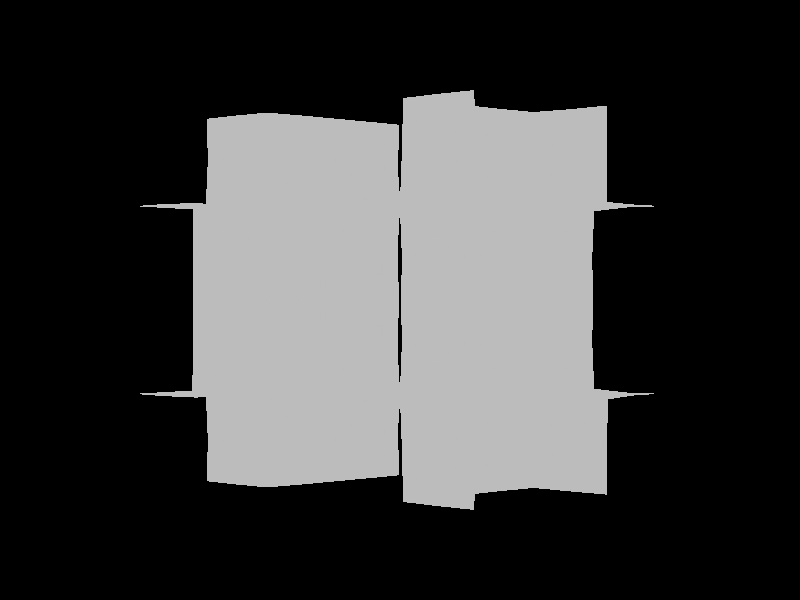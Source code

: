 #include "colors.inc"
background { rgb <0, 0, 0> }
camera {location <-7.07107, -0, -7.07107>up <0,1,0> right <-1.33,0,0> angle 24look_at <0, 0, 0> }
mesh2 {
vertex_vectors { 2304, 
<0.125003, 0.125003, 0.5>, 
<-2.64236e-13, 3.58909e-11, 0.5>, 
<0.248892, -1.72061e-09, 0.49838>, 
<0.492505, 0.247015, 0.507495>, 
<0.495996, 2.34477e-07, 0.504006>, 
<0.371939, 0.125041, 0.492087>, 
<0.247015, 0.492505, 0.492505>, 
<0.5, 0.5, 0.5>, 
<0.373438, 0.373438, 0.5>, 
<-3.55829e-09, 0.248892, 0.50162>, 
<-2.64236e-13, 3.58909e-11, 0.5>, 
<0.125003, 0.125003, 0.5>, 
<0.507911, 0.125041, 0.628061>, 
<0.495996, 2.34477e-07, 0.504006>, 
<0.492505, 0.247015, 0.507495>, 
<0.5075, 0.4925, 0.752984>, 
<0.5, 0.5, 0.5>, 
<0.499999, 0.373437, 0.626562>, 
<0.497995, 0.248894, 1>, 
<0.504023, 0.495976, 1>, 
<0.492165, 0.371939, 0.874953>, 
<0.501652, 6.75711e-07, 0.751108>, 
<0.495996, 2.34477e-07, 0.504006>, 
<0.507911, 0.125041, 0.628061>, 
<0.373438, 0.5, 0.373438>, 
<0.5, 0.5, 0.5>, 
<0.247015, 0.492505, 0.492505>, 
<-3.60205e-09, 0.50162, 0.248892>, 
<-1.30246e-07, 0.495994, 0.495994>, 
<0.125041, 0.507913, 0.371939>, 
<0.248892, 0.49838, -1.77747e-09>, 
<-4.63955e-13, 0.5, 3.62622e-11>, 
<0.125003, 0.5, 0.125003>, 
<0.492505, 0.507495, 0.247015>, 
<0.5, 0.5, 0.5>, 
<0.373438, 0.5, 0.373438>, 
<0.499999, 0.626562, 0.373437>, 
<0.5, 0.5, 0.5>, 
<0.5075, 0.752984, 0.4925>, 
<0.497995, 1, 0.248895>, 
<0.504022, 1, 0.495976>, 
<0.492166, 0.874954, 0.371939>, 
<0.501652, 0.751108, 6.7556e-07>, 
<0.500056, 1, 1.25711e-06>, 
<0.500076, 0.874997, 0.125004>, 
<0.499999, 0.626562, 0.373437>, 
<0.5, 0.5, 0.5>, 
<0.492505, 0.507495, 0.247015>, 
<1, 0.75296, 0.497984>, 
<0.999999, 0.50402, 0.504022>, 
<0.874953, 0.628059, 0.492157>, 
<0.752962, 1, 0.502016>, 
<0.999538, 0.999538, 0.5>, 
<0.874079, 0.874079, 0.5>, 
<0.626563, 0.626563, 0.5>, 
<0.5, 0.5, 0.5>, 
<0.5075, 0.752984, 0.4925>, 
<0.752983, 0.507501, 0.507501>, 
<0.999999, 0.50402, 0.504022>, 
<0.874953, 0.628059, 0.492157>, 
<0.752503, 0.502015, 0.999995>, 
<0.504023, 0.495976, 1>, 
<0.628061, 0.507843, 0.874952>, 
<0.626563, 0.5, 0.626563>, 
<0.5, 0.5, 0.5>, 
<0.5075, 0.4925, 0.752984>, 
<0.626563, 0.5, 0.626563>, 
<0.5, 0.5, 0.5>, 
<0.752983, 0.507501, 0.507501>, 
<0.999995, 0.497986, 0.752501>, 
<0.999996, 0.5, 0.999996>, 
<0.873618, 0.5, 0.873618>, 
<-0.125003, 0.125003, 0.5>, 
<-2.64236e-13, 3.58909e-11, 0.5>, 
<-0.248892, -1.98116e-09, 0.49838>, 
<-0.492515, 0.247006, 0.507497>, 
<-0.496, -6.47957e-08, 0.504006>, 
<-0.371939, 0.125041, 0.492088>, 
<-0.247019, 0.492512, 0.492512>, 
<-0.500125, 0.499934, 0.499934>, 
<-0.373438, 0.373438, 0.500005>, 
<-0.125003, 0.125003, 0.5>, 
<-2.64236e-13, 3.58909e-11, 0.5>, 
<-3.55829e-09, 0.248892, 0.50162>, 
<-0.507937, 0.125042, 0.628061>, 
<-0.496, -6.47957e-08, 0.504006>, 
<-0.492515, 0.247006, 0.507497>, 
<-0.507021, 0.492979, 0.755536>, 
<-0.500125, 0.499934, 0.499934>, 
<-0.500038, 0.373454, 0.626534>, 
<-0.496985, 0.247788, 1>, 
<-0.510694, 0.489302, 1>, 
<-0.489088, 0.371665, 0.87437>, 
<-0.50167, -1.58441e-09, 0.751108>, 
<-0.496, -6.47957e-08, 0.504006>, 
<-0.507937, 0.125042, 0.628061>, 
<-0.125041, 0.507913, 0.371938>, 
<-1.30246e-07, 0.495994, 0.495994>, 
<-0.247019, 0.492512, 0.492512>, 
<-0.125041, 0.507913, 0.371938>, 
<-1.30246e-07, 0.495994, 0.495994>, 
<-3.60205e-09, 0.50162, 0.248892>, 
<-0.248892, 0.49838, -2.01847e-09>, 
<-4.63955e-13, 0.5, 3.62622e-11>, 
<-0.125003, 0.5, 0.125003>, 
<-0.492516, 0.507497, 0.247006>, 
<-0.500125, 0.499934, 0.499934>, 
<-0.373438, 0.500005, 0.373438>, 
<-0.500038, 0.626534, 0.373454>, 
<-0.500125, 0.499934, 0.499934>, 
<-0.50702, 0.755538, 0.492981>, 
<-0.496984, 1, 0.247785>, 
<-0.510699, 1, 0.489303>, 
<-0.489084, 0.874368, 0.371664>, 
<-0.50167, 0.751108, -1.87696e-09>, 
<-0.500091, 1, -1.34849e-09>, 
<-0.500126, 0.874997, 0.125006>, 
<-0.500038, 0.626534, 0.373454>, 
<-0.500125, 0.499934, 0.499934>, 
<-0.492516, 0.507497, 0.247006>, 
<-0.874952, 0.628059, 0.492132>, 
<-1, 0.50402, 0.504022>, 
<-0.999999, 0.75296, 0.497984>, 
<-0.752451, 0.998376, 0.503028>, 
<-1.00046, 0.999538, 0.5>, 
<-0.874079, 0.874077, 0.499963>, 
<-0.626547, 0.626534, 0.499954>, 
<-0.500125, 0.499934, 0.499934>, 
<-0.50702, 0.755538, 0.492981>, 
<-0.752986, 0.507494, 0.507494>, 
<-1, 0.50402, 0.504022>, 
<-0.874952, 0.628059, 0.492132>, 
<-0.753603, 0.50301, 0.999995>, 
<-0.510694, 0.489302, 1>, 
<-0.628334, 0.510926, 0.874368>, 
<-0.626547, 0.499954, 0.626534>, 
<-0.500125, 0.499934, 0.499934>, 
<-0.507021, 0.492979, 0.755536>, 
<-0.626547, 0.499954, 0.626534>, 
<-0.500125, 0.499934, 0.499934>, 
<-0.752986, 0.507494, 0.507494>, 
<-1, 0.497986, 0.752501>, 
<-0.873615, 0.49995, 0.873619>, 
<-1, 0.5, 0.999996>, 
<0.125003, -0.125003, 0.5>, 
<-2.64236e-13, 3.58909e-11, 0.5>, 
<0.248892, -1.72061e-09, 0.49838>, 
<0.492518, -0.247015, 0.507494>, 
<0.495996, 2.34477e-07, 0.504006>, 
<0.371939, -0.125041, 0.492087>, 
<0.24701, -0.49251, 0.49251>, 
<0.500059, -0.5, 0.500059>, 
<0.373439, -0.373437, 0.499993>, 
<-2.18939e-09, -0.248892, 0.50162>, 
<-2.64236e-13, 3.58909e-11, 0.5>, 
<0.125003, -0.125003, 0.5>, 
<0.507937, -0.125042, 0.628062>, 
<0.495996, 2.34477e-07, 0.504006>, 
<0.492518, -0.247015, 0.507494>, 
<0.507028, -0.492985, 0.75554>, 
<0.500059, -0.5, 0.500059>, 
<0.500043, -0.373454, 0.626534>, 
<0.496986, -0.247788, 1>, 
<0.510694, -0.489305, 1>, 
<0.489088, -0.371666, 0.87437>, 
<0.507937, -0.125042, 0.628062>, 
<0.495996, 2.34477e-07, 0.504006>, 
<0.501652, 6.75711e-07, 0.751108>, 
<0.373438, -0.5, 0.373438>, 
<0.500059, -0.5, 0.500059>, 
<0.24701, -0.49251, 0.49251>, 
<-1.3528e-09, -0.50162, 0.248892>, 
<-6.54397e-08, -0.495994, 0.495994>, 
<0.125041, -0.507913, 0.371939>, 
<0.248892, -0.49838, 4.12784e-10>, 
<-1.88409e-11, -0.5, 1.68131e-11>, 
<0.125003, -0.5, 0.125003>, 
<0.492509, -0.50749, 0.24701>, 
<0.500059, -0.5, 0.500059>, 
<0.373438, -0.5, 0.373438>, 
<0.499992, -0.626563, 0.373438>, 
<0.500059, -0.5, 0.500059>, 
<0.5075, -0.752984, 0.492513>, 
<0.497995, -1, 0.248895>, 
<0.492166, -0.874954, 0.37194>, 
<0.504022, -1, 0.495976>, 
<0.501652, -0.751108, 6.77138e-07>, 
<0.500056, -1, 1.25711e-06>, 
<0.500076, -0.874997, 0.125004>, 
<0.499992, -0.626563, 0.373438>, 
<0.500059, -0.5, 0.500059>, 
<0.492509, -0.50749, 0.24701>, 
<0.998376, -0.752447, 0.496973>, 
<1, -0.510694, 0.51069>, 
<0.874371, -0.628329, 0.4891>, 
<0.752962, -0.999999, 0.502016>, 
<0.874077, -0.874079, 0.500037>, 
<0.999538, -1.00046, 0.5>, 
<0.626535, -0.626546, 0.500044>, 
<0.500059, -0.5, 0.500059>, 
<0.5075, -0.752984, 0.492513>, 
<0.755539, -0.507015, 0.507027>, 
<1, -0.510694, 0.51069>, 
<0.874371, -0.628329, 0.4891>, 
<0.753607, -0.503029, 1>, 
<0.510694, -0.489305, 1>, 
<0.628334, -0.510952, 0.874366>, 
<0.626518, -0.5, 0.626518>, 
<0.500059, -0.5, 0.500059>, 
<0.507028, -0.492985, 0.75554>, 
<0.626518, -0.5, 0.626518>, 
<0.500059, -0.5, 0.500059>, 
<0.755539, -0.507015, 0.507027>, 
<1, -0.496971, 0.753606>, 
<1, -0.5, 1>, 
<0.873617, -0.5, 0.873617>, 
<0.125003, 0.125003, -0.5>, 
<-1.94768e-11, 1.79837e-11, -0.5>, 
<0.248892, 3.65245e-10, -0.49838>, 
<0.492509, 0.24701, -0.50749>, 
<0.495997, 2.9947e-07, -0.504006>, 
<0.371939, 0.125041, -0.492087>, 
<0.24701, 0.49251, -0.49251>, 
<0.500059, 0.500059, -0.5>, 
<0.373438, 0.373438, -0.5>, 
<-1.38753e-09, 0.248892, -0.50162>, 
<-1.94768e-11, 1.79837e-11, -0.5>, 
<0.125003, 0.125003, -0.5>, 
<0.507911, 0.125041, -0.628062>, 
<0.495997, 2.9947e-07, -0.504006>, 
<0.492509, 0.24701, -0.50749>, 
<0.507499, 0.492513, -0.752984>, 
<0.500059, 0.500059, -0.5>, 
<0.499992, 0.373438, -0.626563>, 
<0.497995, 0.248894, -1>, 
<0.492165, 0.371939, -0.874953>, 
<0.504023, 0.495976, -1>, 
<0.501652, 6.77228e-07, -0.751108>, 
<0.495997, 2.9947e-07, -0.504006>, 
<0.507911, 0.125041, -0.628062>, 
<0.373439, 0.499993, -0.373437>, 
<0.500059, 0.500059, -0.5>, 
<0.24701, 0.49251, -0.49251>, 
<-2.25749e-09, 0.50162, -0.248892>, 
<-6.56638e-08, 0.495994, -0.495994>, 
<0.125041, 0.507913, -0.371939>, 
<0.125003, 0.5, -0.125003>, 
<-4.63955e-13, 0.5, 3.62622e-11>, 
<0.248892, 0.49838, -1.77747e-09>, 
<0.492518, 0.507494, -0.247015>, 
<0.500059, 0.500059, -0.5>, 
<0.373439, 0.499993, -0.373437>, 
<0.500043, 0.626534, -0.373454>, 
<0.500059, 0.500059, -0.5>, 
<0.507028, 0.75554, -0.492985>, 
<0.496986, 1, -0.247788>, 
<0.510694, 1, -0.489305>, 
<0.489088, 0.87437, -0.371666>, 
<0.507937, 0.628062, -0.125042>, 
<0.495996, 0.504006, 2.33659e-07>, 
<0.501652, 0.751108, 6.7556e-07>, 
<0.507937, 0.628062, -0.125042>, 
<0.495996, 0.504006, 2.33659e-07>, 
<0.492518, 0.507494, -0.247015>, 
<1, 0.753604, -0.496972>, 
<1, 0.510691, -0.510688>, 
<0.874369, 0.628332, -0.489053>, 
<0.753607, 1, -0.503029>, 
<1, 1, -0.5>, 
<0.873617, 0.873617, -0.5>, 
<0.626518, 0.626518, -0.5>, 
<0.500059, 0.500059, -0.5>, 
<0.507028, 0.75554, -0.492985>, 
<0.755537, 0.507028, -0.507016>, 
<1, 0.510691, -0.510688>, 
<0.874369, 0.628332, -0.489053>, 
<0.628061, 0.50787, -0.874951>, 
<0.504023, 0.495976, -1>, 
<0.752503, 0.502015, -1>, 
<0.626535, 0.500044, -0.626546>, 
<0.500059, 0.500059, -0.5>, 
<0.507499, 0.492513, -0.752984>, 
<0.626535, 0.500044, -0.626546>, 
<0.500059, 0.500059, -0.5>, 
<0.755537, 0.507028, -0.507016>, 
<0.999995, 0.496991, -0.753599>, 
<0.999996, 0.5, -1>, 
<0.873619, 0.50005, -0.873615>, 
<-0.125003, -0.125003, 0.5>, 
<-2.64236e-13, 3.58909e-11, 0.5>, 
<-0.248892, -1.98116e-09, 0.49838>, 
<-0.492519, -0.247008, 0.507493>, 
<-0.496, -6.47957e-08, 0.504006>, 
<-0.371939, -0.125041, 0.492087>, 
<-0.247012, -0.492513, 0.492513>, 
<-0.500121, -0.499997, 0.499997>, 
<-0.373439, -0.373438, 0.499999>, 
<-0.125003, -0.125003, 0.5>, 
<-2.64236e-13, 3.58909e-11, 0.5>, 
<-2.18939e-09, -0.248892, 0.50162>, 
<-0.507937, -0.125042, 0.628062>, 
<-0.496, -6.47957e-08, 0.504006>, 
<-0.492519, -0.247008, 0.507493>, 
<-0.507024, -0.492988, 0.755538>, 
<-0.500121, -0.499997, 0.499997>, 
<-0.500037, -0.373454, 0.626535>, 
<-0.496985, -0.247788, 1>, 
<-0.510694, -0.489305, 1>, 
<-0.489088, -0.371666, 0.87437>, 
<-0.507937, -0.125042, 0.628062>, 
<-0.496, -6.47957e-08, 0.504006>, 
<-0.50167, -1.58441e-09, 0.751108>, 
<-0.125041, -0.507913, 0.371938>, 
<-6.54397e-08, -0.495994, 0.495994>, 
<-0.247012, -0.492513, 0.492513>, 
<-0.125041, -0.507913, 0.371938>, 
<-6.54397e-08, -0.495994, 0.495994>, 
<-1.3528e-09, -0.50162, 0.248892>, 
<-0.248892, -0.49838, -1.6905e-10>, 
<-1.88409e-11, -0.5, 1.68131e-11>, 
<-0.125003, -0.5, 0.125003>, 
<-0.492519, -0.507493, 0.247008>, 
<-0.500121, -0.499997, 0.499997>, 
<-0.373439, -0.499999, 0.373438>, 
<-0.500038, -0.626535, 0.373454>, 
<-0.500121, -0.499997, 0.499997>, 
<-0.507023, -0.75554, 0.492988>, 
<-0.496984, -1, 0.247785>, 
<-0.489084, -0.874368, 0.371664>, 
<-0.510699, -1, 0.489303>, 
<-0.50167, -0.751108, -4.66362e-10>, 
<-0.500091, -1, -1.34849e-09>, 
<-0.500126, -0.874997, 0.125006>, 
<-0.500038, -0.626535, 0.373454>, 
<-0.500121, -0.499997, 0.499997>, 
<-0.492519, -0.507493, 0.247008>, 
<-0.874368, -0.628339, 0.489049>, 
<-1, -0.510694, 0.51069>, 
<-1.00162, -0.752447, 0.496973>, 
<-0.752451, -1.00162, 0.503028>, 
<-0.873612, -0.873612, 0.5>, 
<-1.00046, -1.00046, 0.5>, 
<-0.626519, -0.626518, 0.499999>, 
<-0.500121, -0.499997, 0.499997>, 
<-0.507023, -0.75554, 0.492988>, 
<-0.755541, -0.507018, 0.50702>, 
<-1, -0.510694, 0.51069>, 
<-0.874368, -0.628339, 0.489049>, 
<-0.753607, -0.503029, 1>, 
<-0.510694, -0.489305, 1>, 
<-0.628334, -0.510952, 0.874366>, 
<-0.626519, -0.499999, 0.626518>, 
<-0.500121, -0.499997, 0.499997>, 
<-0.507024, -0.492988, 0.755538>, 
<-0.626519, -0.499999, 0.626518>, 
<-0.500121, -0.499997, 0.499997>, 
<-0.755541, -0.507018, 0.50702>, 
<-1, -0.496971, 0.753606>, 
<-0.873617, -0.5, 0.873617>, 
<-1, -0.5, 1>, 
<0.125003, -0.125003, -0.5>, 
<-1.94768e-11, 1.79837e-11, -0.5>, 
<0.248892, 3.65245e-10, -0.49838>, 
<0.492519, -0.247008, -0.507493>, 
<0.495997, 2.9947e-07, -0.504006>, 
<0.371939, -0.125041, -0.492087>, 
<0.247012, -0.492513, -0.492513>, 
<0.500121, -0.499997, -0.499997>, 
<0.373439, -0.373438, -0.499999>, 
<-3.84948e-10, -0.248892, -0.50162>, 
<-1.94768e-11, 1.79837e-11, -0.5>, 
<0.125003, -0.125003, -0.5>, 
<0.507937, -0.125042, -0.628062>, 
<0.495997, 2.9947e-07, -0.504006>, 
<0.492519, -0.247008, -0.507493>, 
<0.507024, -0.492988, -0.755538>, 
<0.500121, -0.499997, -0.499997>, 
<0.500037, -0.373454, -0.626535>, 
<0.496986, -0.247788, -1>, 
<0.489088, -0.371666, -0.87437>, 
<0.510694, -0.489305, -1>, 
<0.507937, -0.125042, -0.628062>, 
<0.495997, 2.9947e-07, -0.504006>, 
<0.501652, 6.77228e-07, -0.751108>, 
<0.373439, -0.499999, -0.373438>, 
<0.500121, -0.499997, -0.499997>, 
<0.247012, -0.492513, -0.492513>, 
<1.10782e-10, -0.50162, -0.248892>, 
<-5.20654e-11, -0.495994, -0.495994>, 
<0.125041, -0.507913, -0.371938>, 
<0.125003, -0.5, -0.125003>, 
<-1.88409e-11, -0.5, 1.68131e-11>, 
<0.248892, -0.49838, 4.12784e-10>, 
<0.492519, -0.507493, -0.247008>, 
<0.500121, -0.499997, -0.499997>, 
<0.373439, -0.499999, -0.373438>, 
<0.500037, -0.626535, -0.373454>, 
<0.500121, -0.499997, -0.499997>, 
<0.507024, -0.755538, -0.492988>, 
<0.496986, -1, -0.247788>, 
<0.489088, -0.87437, -0.371666>, 
<0.510694, -1, -0.489305>, 
<0.507937, -0.628062, -0.125042>, 
<0.495997, -0.504006, 2.99753e-07>, 
<0.501652, -0.751108, 6.77138e-07>, 
<0.507937, -0.628062, -0.125042>, 
<0.495997, -0.504006, 2.99753e-07>, 
<0.492519, -0.507493, -0.247008>, 
<1, -0.753603, -0.496972>, 
<1, -0.510688, -0.510688>, 
<0.874369, -0.628332, -0.489053>, 
<0.753607, -1, -0.503029>, 
<0.873617, -0.873617, -0.5>, 
<1, -1, -0.5>, 
<0.626519, -0.626518, -0.499999>, 
<0.500121, -0.499997, -0.499997>, 
<0.507024, -0.755538, -0.492988>, 
<0.755539, -0.507019, -0.507019>, 
<1, -0.510688, -0.510688>, 
<0.874369, -0.628332, -0.489053>, 
<0.628334, -0.510952, -0.874366>, 
<0.510694, -0.489305, -1>, 
<0.753607, -0.503029, -1>, 
<0.626519, -0.499999, -0.626518>, 
<0.500121, -0.499997, -0.499997>, 
<0.507024, -0.492988, -0.755538>, 
<0.626519, -0.499999, -0.626518>, 
<0.500121, -0.499997, -0.499997>, 
<0.755539, -0.507019, -0.507019>, 
<1, -0.496972, -0.753604>, 
<1, -0.5, -1>, 
<0.873617, -0.5, -0.873617>, 
<-0.125003, 0.125003, -0.5>, 
<-1.94768e-11, 1.79837e-11, -0.5>, 
<-0.248892, 1.6203e-10, -0.49838>, 
<-0.492519, 0.247008, -0.507493>, 
<-0.496, 3.42503e-10, -0.504006>, 
<-0.371939, 0.125041, -0.492087>, 
<-0.247012, 0.492513, -0.492513>, 
<-0.500121, 0.499997, -0.499997>, 
<-0.373439, 0.373438, -0.499999>, 
<-0.125003, 0.125003, -0.5>, 
<-1.94768e-11, 1.79837e-11, -0.5>, 
<-1.38753e-09, 0.248892, -0.50162>, 
<-0.507937, 0.125042, -0.628062>, 
<-0.496, 3.42503e-10, -0.504006>, 
<-0.492519, 0.247008, -0.507493>, 
<-0.507024, 0.492988, -0.755538>, 
<-0.500121, 0.499997, -0.499997>, 
<-0.500037, 0.373454, -0.626535>, 
<-0.496985, 0.247788, -1>, 
<-0.489088, 0.371666, -0.87437>, 
<-0.510694, 0.489302, -1>, 
<-0.50167, -5.869e-11, -0.751108>, 
<-0.496, 3.42503e-10, -0.504006>, 
<-0.507937, 0.125042, -0.628062>, 
<-0.125041, 0.507913, -0.371938>, 
<-6.56638e-08, 0.495994, -0.495994>, 
<-0.247012, 0.492513, -0.492513>, 
<-0.125003, 0.5, -0.125003>, 
<-4.63955e-13, 0.5, 3.62622e-11>, 
<-2.25749e-09, 0.50162, -0.248892>, 
<-0.125003, 0.5, -0.125003>, 
<-4.63955e-13, 0.5, 3.62622e-11>, 
<-0.248892, 0.49838, -2.01847e-09>, 
<-0.492519, 0.507493, -0.247008>, 
<-0.500121, 0.499997, -0.499997>, 
<-0.373439, 0.499999, -0.373438>, 
<-0.500037, 0.626535, -0.373454>, 
<-0.500121, 0.499997, -0.499997>, 
<-0.507024, 0.755538, -0.492988>, 
<-0.496985, 1, -0.247788>, 
<-0.510694, 1, -0.489305>, 
<-0.489088, 0.87437, -0.371666>, 
<-0.507937, 0.628062, -0.125042>, 
<-0.496, 0.504006, -6.65765e-08>, 
<-0.50167, 0.751108, -1.87696e-09>, 
<-0.507937, 0.628062, -0.125042>, 
<-0.496, 0.504006, -6.65765e-08>, 
<-0.492519, 0.507493, -0.247008>, 
<-0.874369, 0.628332, -0.489053>, 
<-1, 0.510691, -0.510688>, 
<-1, 0.753604, -0.496972>, 
<-0.753607, 1, -0.503029>, 
<-1, 1, -0.5>, 
<-0.873617, 0.873617, -0.5>, 
<-0.626519, 0.626518, -0.499999>, 
<-0.500121, 0.499997, -0.499997>, 
<-0.507024, 0.755538, -0.492988>, 
<-0.755539, 0.507019, -0.507019>, 
<-1, 0.510691, -0.510688>, 
<-0.874369, 0.628332, -0.489053>, 
<-0.628334, 0.510953, -0.874367>, 
<-0.510694, 0.489302, -1>, 
<-0.753603, 0.50301, -1>, 
<-0.626519, 0.499999, -0.626518>, 
<-0.500121, 0.499997, -0.499997>, 
<-0.507024, 0.492988, -0.755538>, 
<-0.626519, 0.499999, -0.626518>, 
<-0.500121, 0.499997, -0.499997>, 
<-0.755539, 0.507019, -0.507019>, 
<-1, 0.496991, -0.753599>, 
<-0.873616, 0.5, -0.873616>, 
<-1, 0.5, -1>, 
<-0.125003, -0.125003, -0.5>, 
<-1.94768e-11, 1.79837e-11, -0.5>, 
<-0.248892, 1.6203e-10, -0.49838>, 
<-0.492519, -0.247008, -0.507493>, 
<-0.496, 3.42503e-10, -0.504006>, 
<-0.371939, -0.125041, -0.492087>, 
<-0.247012, -0.492513, -0.492513>, 
<-0.500121, -0.499997, -0.499997>, 
<-0.373439, -0.373438, -0.499999>, 
<-0.125003, -0.125003, -0.5>, 
<-1.94768e-11, 1.79837e-11, -0.5>, 
<-3.84948e-10, -0.248892, -0.50162>, 
<-0.507937, -0.125042, -0.628062>, 
<-0.496, 3.42503e-10, -0.504006>, 
<-0.492519, -0.247008, -0.507493>, 
<-0.507024, -0.492988, -0.755538>, 
<-0.500121, -0.499997, -0.499997>, 
<-0.500037, -0.373454, -0.626535>, 
<-0.496985, -0.247788, -1>, 
<-0.489088, -0.371666, -0.87437>, 
<-0.510694, -0.489305, -1>, 
<-0.507937, -0.125042, -0.628062>, 
<-0.496, 3.42503e-10, -0.504006>, 
<-0.50167, -5.869e-11, -0.751108>, 
<-0.125041, -0.507913, -0.371938>, 
<-5.20654e-11, -0.495994, -0.495994>, 
<-0.247012, -0.492513, -0.492513>, 
<-0.125003, -0.5, -0.125003>, 
<-1.88409e-11, -0.5, 1.68131e-11>, 
<1.10782e-10, -0.50162, -0.248892>, 
<-0.125003, -0.5, -0.125003>, 
<-1.88409e-11, -0.5, 1.68131e-11>, 
<-0.248892, -0.49838, -1.6905e-10>, 
<-0.492519, -0.507493, -0.247008>, 
<-0.500121, -0.499997, -0.499997>, 
<-0.373439, -0.499999, -0.373438>, 
<-0.500037, -0.626535, -0.373454>, 
<-0.500121, -0.499997, -0.499997>, 
<-0.507024, -0.755538, -0.492988>, 
<-0.496985, -1, -0.247788>, 
<-0.489088, -0.87437, -0.371666>, 
<-0.510694, -1, -0.489305>, 
<-0.507937, -0.628062, -0.125042>, 
<-0.496, -0.504006, -6.13479e-10>, 
<-0.50167, -0.751108, -4.66362e-10>, 
<-0.507937, -0.628062, -0.125042>, 
<-0.496, -0.504006, -6.13479e-10>, 
<-0.492519, -0.507493, -0.247008>, 
<-0.874369, -0.628332, -0.489053>, 
<-1, -0.510688, -0.510688>, 
<-1, -0.753603, -0.496972>, 
<-0.753607, -1, -0.503029>, 
<-0.873617, -0.873617, -0.5>, 
<-1, -1, -0.5>, 
<-0.626519, -0.626518, -0.499999>, 
<-0.500121, -0.499997, -0.499997>, 
<-0.507024, -0.755538, -0.492988>, 
<-0.755539, -0.507019, -0.507019>, 
<-1, -0.510688, -0.510688>, 
<-0.874369, -0.628332, -0.489053>, 
<-0.628334, -0.510952, -0.874366>, 
<-0.510694, -0.489305, -1>, 
<-0.753607, -0.503029, -1>, 
<-0.626519, -0.499999, -0.626518>, 
<-0.500121, -0.499997, -0.499997>, 
<-0.507024, -0.492988, -0.755538>, 
<-0.626519, -0.499999, -0.626518>, 
<-0.500121, -0.499997, -0.499997>, 
<-0.755539, -0.507019, -0.507019>, 
<-1, -0.496972, -0.753604>, 
<-0.873617, -0.5, -0.873617>, 
<-1, -0.5, -1>, 
<0.371939, 0.125041, 0.492087>, 
<0.495996, 2.34477e-07, 0.504006>, 
<0.248892, -1.72061e-09, 0.49838>, 
<0.371939, 0.125041, 0.492087>, 
<0.25, 0.25, 0.5>, 
<0.125003, 0.125003, 0.5>, 
<0.371939, 0.125041, 0.492087>, 
<0.248892, -1.72061e-09, 0.49838>, 
<0.125003, 0.125003, 0.5>, 
<0.373438, 0.373438, 0.5>, 
<0.25, 0.25, 0.5>, 
<0.371939, 0.125041, 0.492087>, 
<0.373438, 0.373438, 0.5>, 
<0.5, 0.5, 0.5>, 
<0.492505, 0.247015, 0.507495>, 
<0.373438, 0.373438, 0.5>, 
<0.371939, 0.125041, 0.492087>, 
<0.492505, 0.247015, 0.507495>, 
<0.125041, 0.371939, 0.507913>, 
<0.25, 0.25, 0.5>, 
<0.373438, 0.373438, 0.5>, 
<0.125041, 0.371939, 0.507913>, 
<-1.30246e-07, 0.495994, 0.495994>, 
<0.247015, 0.492505, 0.492505>, 
<0.125041, 0.371939, 0.507913>, 
<0.373438, 0.373438, 0.5>, 
<0.247015, 0.492505, 0.492505>, 
<0.125041, 0.371939, 0.507913>, 
<0.25, 0.25, 0.5>, 
<0.125003, 0.125003, 0.5>, 
<-3.55829e-09, 0.248892, 0.50162>, 
<-1.30246e-07, 0.495994, 0.495994>, 
<0.125041, 0.371939, 0.507913>, 
<-3.55829e-09, 0.248892, 0.50162>, 
<0.125003, 0.125003, 0.5>, 
<0.125041, 0.371939, 0.507913>, 
<0.499999, 0.373437, 0.626562>, 
<0.5, 0.5, 0.5>, 
<0.492505, 0.247015, 0.507495>, 
<0.499999, 0.373437, 0.626562>, 
<0.500016, 0.250001, 0.750001>, 
<0.507911, 0.125041, 0.628061>, 
<0.499999, 0.373437, 0.626562>, 
<0.492505, 0.247015, 0.507495>, 
<0.507911, 0.125041, 0.628061>, 
<0.492165, 0.371939, 0.874953>, 
<0.500016, 0.250001, 0.750001>, 
<0.499999, 0.373437, 0.626562>, 
<0.492165, 0.371939, 0.874953>, 
<0.504023, 0.495976, 1>, 
<0.5075, 0.4925, 0.752984>, 
<0.492165, 0.371939, 0.874953>, 
<0.499999, 0.373437, 0.626562>, 
<0.5075, 0.4925, 0.752984>, 
<0.500076, 0.125004, 0.874997>, 
<0.500016, 0.250001, 0.750001>, 
<0.492165, 0.371939, 0.874953>, 
<0.497995, 0.248894, 1>, 
<0.500056, 1.25687e-06, 1>, 
<0.500076, 0.125004, 0.874997>, 
<0.497995, 0.248894, 1>, 
<0.492165, 0.371939, 0.874953>, 
<0.500076, 0.125004, 0.874997>, 
<0.500076, 0.125004, 0.874997>, 
<0.500016, 0.250001, 0.750001>, 
<0.507911, 0.125041, 0.628061>, 
<0.501652, 6.75711e-07, 0.751108>, 
<0.500056, 1.25687e-06, 1>, 
<0.500076, 0.125004, 0.874997>, 
<0.501652, 6.75711e-07, 0.751108>, 
<0.507911, 0.125041, 0.628061>, 
<0.500076, 0.125004, 0.874997>, 
<0.125041, 0.507913, 0.371939>, 
<-1.30246e-07, 0.495994, 0.495994>, 
<0.247015, 0.492505, 0.492505>, 
<0.125041, 0.507913, 0.371939>, 
<0.25, 0.5, 0.25>, 
<0.373438, 0.5, 0.373438>, 
<0.125041, 0.507913, 0.371939>, 
<0.247015, 0.492505, 0.492505>, 
<0.373438, 0.5, 0.373438>, 
<0.125003, 0.5, 0.125003>, 
<0.25, 0.5, 0.25>, 
<0.125041, 0.507913, 0.371939>, 
<0.125003, 0.5, 0.125003>, 
<-4.63955e-13, 0.5, 3.62622e-11>, 
<-3.60205e-09, 0.50162, 0.248892>, 
<0.125003, 0.5, 0.125003>, 
<0.125041, 0.507913, 0.371939>, 
<-3.60205e-09, 0.50162, 0.248892>, 
<0.371939, 0.492087, 0.125041>, 
<0.25, 0.5, 0.25>, 
<0.125003, 0.5, 0.125003>, 
<0.371939, 0.492087, 0.125041>, 
<0.495996, 0.504006, 2.33659e-07>, 
<0.248892, 0.49838, -1.77747e-09>, 
<0.371939, 0.492087, 0.125041>, 
<0.125003, 0.5, 0.125003>, 
<0.248892, 0.49838, -1.77747e-09>, 
<0.371939, 0.492087, 0.125041>, 
<0.25, 0.5, 0.25>, 
<0.373438, 0.5, 0.373438>, 
<0.492505, 0.507495, 0.247015>, 
<0.495996, 0.504006, 2.33659e-07>, 
<0.371939, 0.492087, 0.125041>, 
<0.492505, 0.507495, 0.247015>, 
<0.373438, 0.5, 0.373438>, 
<0.371939, 0.492087, 0.125041>, 
<0.492166, 0.874954, 0.371939>, 
<0.504022, 1, 0.495976>, 
<0.5075, 0.752984, 0.4925>, 
<0.492166, 0.874954, 0.371939>, 
<0.500017, 0.750001, 0.250001>, 
<0.499999, 0.626562, 0.373437>, 
<0.492166, 0.874954, 0.371939>, 
<0.5075, 0.752984, 0.4925>, 
<0.499999, 0.626562, 0.373437>, 
<0.500076, 0.874997, 0.125004>, 
<0.500017, 0.750001, 0.250001>, 
<0.492166, 0.874954, 0.371939>, 
<0.497995, 1, 0.248895>, 
<0.500056, 1, 1.25711e-06>, 
<0.500076, 0.874997, 0.125004>, 
<0.497995, 1, 0.248895>, 
<0.492166, 0.874954, 0.371939>, 
<0.500076, 0.874997, 0.125004>, 
<0.507911, 0.628061, 0.125041>, 
<0.500017, 0.750001, 0.250001>, 
<0.500076, 0.874997, 0.125004>, 
<0.507911, 0.628061, 0.125041>, 
<0.495996, 0.504006, 2.33659e-07>, 
<0.501652, 0.751108, 6.7556e-07>, 
<0.507911, 0.628061, 0.125041>, 
<0.500076, 0.874997, 0.125004>, 
<0.501652, 0.751108, 6.7556e-07>, 
<0.507911, 0.628061, 0.125041>, 
<0.495996, 0.504006, 2.33659e-07>, 
<0.492505, 0.507495, 0.247015>, 
<0.507911, 0.628061, 0.125041>, 
<0.500017, 0.750001, 0.250001>, 
<0.499999, 0.626562, 0.373437>, 
<0.507911, 0.628061, 0.125041>, 
<0.492505, 0.507495, 0.247015>, 
<0.499999, 0.626562, 0.373437>, 
<1, 0.75296, 0.497984>, 
<0.999538, 0.999538, 0.5>, 
<0.874079, 0.874079, 0.5>, 
<0.874079, 0.874079, 0.5>, 
<0.75, 0.75, 0.5>, 
<0.874953, 0.628059, 0.492157>, 
<1, 0.75296, 0.497984>, 
<0.874079, 0.874079, 0.5>, 
<0.874953, 0.628059, 0.492157>, 
<0.62806, 0.874951, 0.507845>, 
<0.75, 0.75, 0.5>, 
<0.874079, 0.874079, 0.5>, 
<0.752962, 1, 0.502016>, 
<0.504022, 1, 0.495976>, 
<0.62806, 0.874951, 0.507845>, 
<0.752962, 1, 0.502016>, 
<0.874079, 0.874079, 0.5>, 
<0.62806, 0.874951, 0.507845>, 
<0.62806, 0.874951, 0.507845>, 
<0.504022, 1, 0.495976>, 
<0.5075, 0.752984, 0.4925>, 
<0.626563, 0.626563, 0.5>, 
<0.75, 0.75, 0.5>, 
<0.62806, 0.874951, 0.507845>, 
<0.626563, 0.626563, 0.5>, 
<0.5075, 0.752984, 0.4925>, 
<0.62806, 0.874951, 0.507845>, 
<0.626563, 0.626563, 0.5>, 
<0.75, 0.75, 0.5>, 
<0.874953, 0.628059, 0.492157>, 
<0.752983, 0.507501, 0.507501>, 
<0.5, 0.5, 0.5>, 
<0.626563, 0.626563, 0.5>, 
<0.752983, 0.507501, 0.507501>, 
<0.874953, 0.628059, 0.492157>, 
<0.626563, 0.626563, 0.5>, 
<0.752503, 0.502015, 0.999995>, 
<0.999996, 0.5, 0.999996>, 
<0.873618, 0.5, 0.873618>, 
<0.873618, 0.5, 0.873618>, 
<0.75, 0.5, 0.75>, 
<0.628061, 0.507843, 0.874952>, 
<0.752503, 0.502015, 0.999995>, 
<0.873618, 0.5, 0.873618>, 
<0.628061, 0.507843, 0.874952>, 
<0.628061, 0.507843, 0.874952>, 
<0.504023, 0.495976, 1>, 
<0.5075, 0.4925, 0.752984>, 
<0.626563, 0.5, 0.626563>, 
<0.75, 0.5, 0.75>, 
<0.628061, 0.507843, 0.874952>, 
<0.626563, 0.5, 0.626563>, 
<0.5075, 0.4925, 0.752984>, 
<0.628061, 0.507843, 0.874952>, 
<0.874953, 0.49216, 0.628059>, 
<0.999999, 0.50402, 0.504022>, 
<0.752983, 0.507501, 0.507501>, 
<0.874953, 0.49216, 0.628059>, 
<0.75, 0.5, 0.75>, 
<0.626563, 0.5, 0.626563>, 
<0.874953, 0.49216, 0.628059>, 
<0.752983, 0.507501, 0.507501>, 
<0.626563, 0.5, 0.626563>, 
<0.874953, 0.49216, 0.628059>, 
<0.75, 0.5, 0.75>, 
<0.873618, 0.5, 0.873618>, 
<0.999995, 0.497986, 0.752501>, 
<0.999999, 0.50402, 0.504022>, 
<0.874953, 0.49216, 0.628059>, 
<0.999995, 0.497986, 0.752501>, 
<0.873618, 0.5, 0.873618>, 
<0.874953, 0.49216, 0.628059>, 
<-0.371939, 0.125041, 0.492088>, 
<-0.496, -6.47957e-08, 0.504006>, 
<-0.248892, -1.98116e-09, 0.49838>, 
<-0.371939, 0.125041, 0.492088>, 
<-0.25, 0.25, 0.500001>, 
<-0.125003, 0.125003, 0.5>, 
<-0.371939, 0.125041, 0.492088>, 
<-0.248892, -1.98116e-09, 0.49838>, 
<-0.125003, 0.125003, 0.5>, 
<-0.373438, 0.373438, 0.500005>, 
<-0.25, 0.25, 0.500001>, 
<-0.371939, 0.125041, 0.492088>, 
<-0.373438, 0.373438, 0.500005>, 
<-0.500125, 0.499934, 0.499934>, 
<-0.492515, 0.247006, 0.507497>, 
<-0.373438, 0.373438, 0.500005>, 
<-0.371939, 0.125041, 0.492088>, 
<-0.492515, 0.247006, 0.507497>, 
<-0.125041, 0.371938, 0.507913>, 
<-0.25, 0.25, 0.500001>, 
<-0.373438, 0.373438, 0.500005>, 
<-0.125041, 0.371938, 0.507913>, 
<-1.30246e-07, 0.495994, 0.495994>, 
<-0.247019, 0.492512, 0.492512>, 
<-0.125041, 0.371938, 0.507913>, 
<-0.373438, 0.373438, 0.500005>, 
<-0.247019, 0.492512, 0.492512>, 
<-0.125041, 0.371938, 0.507913>, 
<-1.30246e-07, 0.495994, 0.495994>, 
<-3.55829e-09, 0.248892, 0.50162>, 
<-0.125041, 0.371938, 0.507913>, 
<-0.25, 0.25, 0.500001>, 
<-0.125003, 0.125003, 0.5>, 
<-0.125041, 0.371938, 0.507913>, 
<-3.55829e-09, 0.248892, 0.50162>, 
<-0.125003, 0.125003, 0.5>, 
<-0.500038, 0.373454, 0.626534>, 
<-0.500125, 0.499934, 0.499934>, 
<-0.492515, 0.247006, 0.507497>, 
<-0.500038, 0.373454, 0.626534>, 
<-0.499682, 0.24998, 0.74998>, 
<-0.507937, 0.125042, 0.628061>, 
<-0.500038, 0.373454, 0.626534>, 
<-0.492515, 0.247006, 0.507497>, 
<-0.507937, 0.125042, 0.628061>, 
<-0.489088, 0.371665, 0.87437>, 
<-0.499682, 0.24998, 0.74998>, 
<-0.500038, 0.373454, 0.626534>, 
<-0.489088, 0.371665, 0.87437>, 
<-0.510694, 0.489302, 1>, 
<-0.507021, 0.492979, 0.755536>, 
<-0.489088, 0.371665, 0.87437>, 
<-0.500038, 0.373454, 0.626534>, 
<-0.507021, 0.492979, 0.755536>, 
<-0.500126, 0.125006, 0.874997>, 
<-0.499682, 0.24998, 0.74998>, 
<-0.489088, 0.371665, 0.87437>, 
<-0.496985, 0.247788, 1>, 
<-0.500091, -2.87468e-11, 1>, 
<-0.500126, 0.125006, 0.874997>, 
<-0.496985, 0.247788, 1>, 
<-0.489088, 0.371665, 0.87437>, 
<-0.500126, 0.125006, 0.874997>, 
<-0.500126, 0.125006, 0.874997>, 
<-0.499682, 0.24998, 0.74998>, 
<-0.507937, 0.125042, 0.628061>, 
<-0.50167, -1.58441e-09, 0.751108>, 
<-0.500091, -2.87468e-11, 1>, 
<-0.500126, 0.125006, 0.874997>, 
<-0.50167, -1.58441e-09, 0.751108>, 
<-0.507937, 0.125042, 0.628061>, 
<-0.500126, 0.125006, 0.874997>, 
<-0.373438, 0.500005, 0.373438>, 
<-0.500125, 0.499934, 0.499934>, 
<-0.247019, 0.492512, 0.492512>, 
<-0.373438, 0.500005, 0.373438>, 
<-0.25, 0.500001, 0.25>, 
<-0.125041, 0.507913, 0.371938>, 
<-0.373438, 0.500005, 0.373438>, 
<-0.247019, 0.492512, 0.492512>, 
<-0.125041, 0.507913, 0.371938>, 
<-0.125003, 0.5, 0.125003>, 
<-4.63955e-13, 0.5, 3.62622e-11>, 
<-3.60205e-09, 0.50162, 0.248892>, 
<-0.125003, 0.5, 0.125003>, 
<-0.25, 0.500001, 0.25>, 
<-0.125041, 0.507913, 0.371938>, 
<-0.125003, 0.5, 0.125003>, 
<-3.60205e-09, 0.50162, 0.248892>, 
<-0.125041, 0.507913, 0.371938>, 
<-0.371939, 0.492088, 0.125041>, 
<-0.25, 0.500001, 0.25>, 
<-0.125003, 0.5, 0.125003>, 
<-0.371939, 0.492088, 0.125041>, 
<-0.496, 0.504006, -6.65765e-08>, 
<-0.248892, 0.49838, -2.01847e-09>, 
<-0.371939, 0.492088, 0.125041>, 
<-0.125003, 0.5, 0.125003>, 
<-0.248892, 0.49838, -2.01847e-09>, 
<-0.371939, 0.492088, 0.125041>, 
<-0.25, 0.500001, 0.25>, 
<-0.373438, 0.500005, 0.373438>, 
<-0.492516, 0.507497, 0.247006>, 
<-0.496, 0.504006, -6.65765e-08>, 
<-0.371939, 0.492088, 0.125041>, 
<-0.492516, 0.507497, 0.247006>, 
<-0.373438, 0.500005, 0.373438>, 
<-0.371939, 0.492088, 0.125041>, 
<-0.489084, 0.874368, 0.371664>, 
<-0.510699, 1, 0.489303>, 
<-0.50702, 0.755538, 0.492981>, 
<-0.489084, 0.874368, 0.371664>, 
<-0.499682, 0.74998, 0.24998>, 
<-0.500038, 0.626534, 0.373454>, 
<-0.489084, 0.874368, 0.371664>, 
<-0.50702, 0.755538, 0.492981>, 
<-0.500038, 0.626534, 0.373454>, 
<-0.500126, 0.874997, 0.125006>, 
<-0.499682, 0.74998, 0.24998>, 
<-0.489084, 0.874368, 0.371664>, 
<-0.496984, 1, 0.247785>, 
<-0.500091, 1, -1.34849e-09>, 
<-0.500126, 0.874997, 0.125006>, 
<-0.496984, 1, 0.247785>, 
<-0.489084, 0.874368, 0.371664>, 
<-0.500126, 0.874997, 0.125006>, 
<-0.507937, 0.628061, 0.125042>, 
<-0.499682, 0.74998, 0.24998>, 
<-0.500126, 0.874997, 0.125006>, 
<-0.507937, 0.628061, 0.125042>, 
<-0.496, 0.504006, -6.65765e-08>, 
<-0.50167, 0.751108, -1.87696e-09>, 
<-0.507937, 0.628061, 0.125042>, 
<-0.500126, 0.874997, 0.125006>, 
<-0.50167, 0.751108, -1.87696e-09>, 
<-0.507937, 0.628061, 0.125042>, 
<-0.496, 0.504006, -6.65765e-08>, 
<-0.492516, 0.507497, 0.247006>, 
<-0.507937, 0.628061, 0.125042>, 
<-0.499682, 0.74998, 0.24998>, 
<-0.500038, 0.626534, 0.373454>, 
<-0.507937, 0.628061, 0.125042>, 
<-0.492516, 0.507497, 0.247006>, 
<-0.500038, 0.626534, 0.373454>, 
<-0.874079, 0.874077, 0.499963>, 
<-1.00046, 0.999538, 0.5>, 
<-0.999999, 0.75296, 0.497984>, 
<-0.874079, 0.874077, 0.499963>, 
<-0.750021, 0.749979, 0.500334>, 
<-0.874952, 0.628059, 0.492132>, 
<-0.874079, 0.874077, 0.499963>, 
<-0.999999, 0.75296, 0.497984>, 
<-0.874952, 0.628059, 0.492132>, 
<-0.628332, 0.874368, 0.510905>, 
<-0.750021, 0.749979, 0.500334>, 
<-0.874079, 0.874077, 0.499963>, 
<-0.752451, 0.998376, 0.503028>, 
<-0.510699, 1, 0.489303>, 
<-0.628332, 0.874368, 0.510905>, 
<-0.752451, 0.998376, 0.503028>, 
<-0.874079, 0.874077, 0.499963>, 
<-0.628332, 0.874368, 0.510905>, 
<-0.628332, 0.874368, 0.510905>, 
<-0.510699, 1, 0.489303>, 
<-0.50702, 0.755538, 0.492981>, 
<-0.626547, 0.626534, 0.499954>, 
<-0.750021, 0.749979, 0.500334>, 
<-0.628332, 0.874368, 0.510905>, 
<-0.626547, 0.626534, 0.499954>, 
<-0.50702, 0.755538, 0.492981>, 
<-0.628332, 0.874368, 0.510905>, 
<-0.626547, 0.626534, 0.499954>, 
<-0.750021, 0.749979, 0.500334>, 
<-0.874952, 0.628059, 0.492132>, 
<-0.752986, 0.507494, 0.507494>, 
<-0.500125, 0.499934, 0.499934>, 
<-0.626547, 0.626534, 0.499954>, 
<-0.752986, 0.507494, 0.507494>, 
<-0.874952, 0.628059, 0.492132>, 
<-0.626547, 0.626534, 0.499954>, 
<-0.753603, 0.50301, 0.999995>, 
<-1, 0.5, 0.999996>, 
<-0.873615, 0.49995, 0.873619>, 
<-0.873615, 0.49995, 0.873619>, 
<-0.750021, 0.500333, 0.749979>, 
<-0.628334, 0.510926, 0.874368>, 
<-0.753603, 0.50301, 0.999995>, 
<-0.873615, 0.49995, 0.873619>, 
<-0.628334, 0.510926, 0.874368>, 
<-0.628334, 0.510926, 0.874368>, 
<-0.510694, 0.489302, 1>, 
<-0.507021, 0.492979, 0.755536>, 
<-0.626547, 0.499954, 0.626534>, 
<-0.750021, 0.500333, 0.749979>, 
<-0.628334, 0.510926, 0.874368>, 
<-0.626547, 0.499954, 0.626534>, 
<-0.507021, 0.492979, 0.755536>, 
<-0.628334, 0.510926, 0.874368>, 
<-0.874952, 0.492134, 0.628059>, 
<-1, 0.50402, 0.504022>, 
<-0.752986, 0.507494, 0.507494>, 
<-0.874952, 0.492134, 0.628059>, 
<-0.750021, 0.500333, 0.749979>, 
<-0.626547, 0.499954, 0.626534>, 
<-0.874952, 0.492134, 0.628059>, 
<-0.752986, 0.507494, 0.507494>, 
<-0.626547, 0.499954, 0.626534>, 
<-0.874952, 0.492134, 0.628059>, 
<-0.750021, 0.500333, 0.749979>, 
<-0.873615, 0.49995, 0.873619>, 
<-1, 0.497986, 0.752501>, 
<-0.874952, 0.492134, 0.628059>, 
<-1, 0.50402, 0.504022>, 
<-1, 0.497986, 0.752501>, 
<-0.873615, 0.49995, 0.873619>, 
<-0.874952, 0.492134, 0.628059>, 
<0.371939, -0.125041, 0.492087>, 
<0.495996, 2.34477e-07, 0.504006>, 
<0.248892, -1.72061e-09, 0.49838>, 
<0.371939, -0.125041, 0.492087>, 
<0.25, -0.25, 0.499999>, 
<0.125003, -0.125003, 0.5>, 
<0.371939, -0.125041, 0.492087>, 
<0.248892, -1.72061e-09, 0.49838>, 
<0.125003, -0.125003, 0.5>, 
<0.373439, -0.373437, 0.499993>, 
<0.25, -0.25, 0.499999>, 
<0.371939, -0.125041, 0.492087>, 
<0.373439, -0.373437, 0.499993>, 
<0.500059, -0.5, 0.500059>, 
<0.492518, -0.247015, 0.507494>, 
<0.373439, -0.373437, 0.499993>, 
<0.371939, -0.125041, 0.492087>, 
<0.492518, -0.247015, 0.507494>, 
<0.125041, -0.371939, 0.507913>, 
<0.25, -0.25, 0.499999>, 
<0.373439, -0.373437, 0.499993>, 
<0.125041, -0.371939, 0.507913>, 
<-6.54397e-08, -0.495994, 0.495994>, 
<0.24701, -0.49251, 0.49251>, 
<0.125041, -0.371939, 0.507913>, 
<0.373439, -0.373437, 0.499993>, 
<0.24701, -0.49251, 0.49251>, 
<0.125041, -0.371939, 0.507913>, 
<0.25, -0.25, 0.499999>, 
<0.125003, -0.125003, 0.5>, 
<-2.18939e-09, -0.248892, 0.50162>, 
<-6.54397e-08, -0.495994, 0.495994>, 
<0.125041, -0.371939, 0.507913>, 
<-2.18939e-09, -0.248892, 0.50162>, 
<0.125003, -0.125003, 0.5>, 
<0.125041, -0.371939, 0.507913>, 
<0.500043, -0.373454, 0.626534>, 
<0.500059, -0.5, 0.500059>, 
<0.492518, -0.247015, 0.507494>, 
<0.500043, -0.373454, 0.626534>, 
<0.499683, -0.24998, 0.74998>, 
<0.507937, -0.125042, 0.628062>, 
<0.500043, -0.373454, 0.626534>, 
<0.492518, -0.247015, 0.507494>, 
<0.507937, -0.125042, 0.628062>, 
<0.489088, -0.371666, 0.87437>, 
<0.499683, -0.24998, 0.74998>, 
<0.500043, -0.373454, 0.626534>, 
<0.489088, -0.371666, 0.87437>, 
<0.510694, -0.489305, 1>, 
<0.507028, -0.492985, 0.75554>, 
<0.489088, -0.371666, 0.87437>, 
<0.500043, -0.373454, 0.626534>, 
<0.507028, -0.492985, 0.75554>, 
<0.500128, -0.125006, 0.874997>, 
<0.499683, -0.24998, 0.74998>, 
<0.489088, -0.371666, 0.87437>, 
<0.496986, -0.247788, 1>, 
<0.500056, 1.25687e-06, 1>, 
<0.500128, -0.125006, 0.874997>, 
<0.496986, -0.247788, 1>, 
<0.489088, -0.371666, 0.87437>, 
<0.500128, -0.125006, 0.874997>, 
<0.500128, -0.125006, 0.874997>, 
<0.500056, 1.25687e-06, 1>, 
<0.501652, 6.75711e-07, 0.751108>, 
<0.500128, -0.125006, 0.874997>, 
<0.499683, -0.24998, 0.74998>, 
<0.507937, -0.125042, 0.628062>, 
<0.500128, -0.125006, 0.874997>, 
<0.501652, 6.75711e-07, 0.751108>, 
<0.507937, -0.125042, 0.628062>, 
<0.125041, -0.507913, 0.371939>, 
<-6.54397e-08, -0.495994, 0.495994>, 
<0.24701, -0.49251, 0.49251>, 
<0.125041, -0.507913, 0.371939>, 
<0.25, -0.5, 0.25>, 
<0.373438, -0.5, 0.373438>, 
<0.125041, -0.507913, 0.371939>, 
<0.24701, -0.49251, 0.49251>, 
<0.373438, -0.5, 0.373438>, 
<0.125003, -0.5, 0.125003>, 
<0.25, -0.5, 0.25>, 
<0.125041, -0.507913, 0.371939>, 
<0.125003, -0.5, 0.125003>, 
<-1.88409e-11, -0.5, 1.68131e-11>, 
<-1.3528e-09, -0.50162, 0.248892>, 
<0.125003, -0.5, 0.125003>, 
<0.125041, -0.507913, 0.371939>, 
<-1.3528e-09, -0.50162, 0.248892>, 
<0.371939, -0.492087, 0.125041>, 
<0.25, -0.5, 0.25>, 
<0.125003, -0.5, 0.125003>, 
<0.371939, -0.492087, 0.125041>, 
<0.495997, -0.504006, 2.99753e-07>, 
<0.248892, -0.49838, 4.12784e-10>, 
<0.371939, -0.492087, 0.125041>, 
<0.125003, -0.5, 0.125003>, 
<0.248892, -0.49838, 4.12784e-10>, 
<0.371939, -0.492087, 0.125041>, 
<0.25, -0.5, 0.25>, 
<0.373438, -0.5, 0.373438>, 
<0.492509, -0.50749, 0.24701>, 
<0.495997, -0.504006, 2.99753e-07>, 
<0.371939, -0.492087, 0.125041>, 
<0.492509, -0.50749, 0.24701>, 
<0.373438, -0.5, 0.373438>, 
<0.371939, -0.492087, 0.125041>, 
<0.492166, -0.874954, 0.37194>, 
<0.504022, -1, 0.495976>, 
<0.5075, -0.752984, 0.492513>, 
<0.492166, -0.874954, 0.37194>, 
<0.500016, -0.750001, 0.250001>, 
<0.499992, -0.626563, 0.373438>, 
<0.492166, -0.874954, 0.37194>, 
<0.5075, -0.752984, 0.492513>, 
<0.499992, -0.626563, 0.373438>, 
<0.500076, -0.874997, 0.125004>, 
<0.500016, -0.750001, 0.250001>, 
<0.492166, -0.874954, 0.37194>, 
<0.500076, -0.874997, 0.125004>, 
<0.500056, -1, 1.25711e-06>, 
<0.497995, -1, 0.248895>, 
<0.500076, -0.874997, 0.125004>, 
<0.492166, -0.874954, 0.37194>, 
<0.497995, -1, 0.248895>, 
<0.507911, -0.628062, 0.125041>, 
<0.500016, -0.750001, 0.250001>, 
<0.500076, -0.874997, 0.125004>, 
<0.507911, -0.628062, 0.125041>, 
<0.495997, -0.504006, 2.99753e-07>, 
<0.501652, -0.751108, 6.77138e-07>, 
<0.507911, -0.628062, 0.125041>, 
<0.500076, -0.874997, 0.125004>, 
<0.501652, -0.751108, 6.77138e-07>, 
<0.507911, -0.628062, 0.125041>, 
<0.495997, -0.504006, 2.99753e-07>, 
<0.492509, -0.50749, 0.24701>, 
<0.507911, -0.628062, 0.125041>, 
<0.500016, -0.750001, 0.250001>, 
<0.499992, -0.626563, 0.373438>, 
<0.507911, -0.628062, 0.125041>, 
<0.492509, -0.50749, 0.24701>, 
<0.499992, -0.626563, 0.373438>, 
<0.998376, -0.752447, 0.496973>, 
<0.999538, -1.00046, 0.5>, 
<0.874077, -0.874079, 0.500037>, 
<0.874077, -0.874079, 0.500037>, 
<0.749979, -0.750021, 0.499666>, 
<0.874371, -0.628329, 0.4891>, 
<0.998376, -0.752447, 0.496973>, 
<0.874077, -0.874079, 0.500037>, 
<0.874371, -0.628329, 0.4891>, 
<0.628061, -0.874951, 0.507871>, 
<0.749979, -0.750021, 0.499666>, 
<0.874077, -0.874079, 0.500037>, 
<0.628061, -0.874951, 0.507871>, 
<0.504022, -1, 0.495976>, 
<0.752962, -0.999999, 0.502016>, 
<0.628061, -0.874951, 0.507871>, 
<0.874077, -0.874079, 0.500037>, 
<0.752962, -0.999999, 0.502016>, 
<0.628061, -0.874951, 0.507871>, 
<0.504022, -1, 0.495976>, 
<0.5075, -0.752984, 0.492513>, 
<0.626535, -0.626546, 0.500044>, 
<0.749979, -0.750021, 0.499666>, 
<0.628061, -0.874951, 0.507871>, 
<0.626535, -0.626546, 0.500044>, 
<0.5075, -0.752984, 0.492513>, 
<0.628061, -0.874951, 0.507871>, 
<0.626535, -0.626546, 0.500044>, 
<0.749979, -0.750021, 0.499666>, 
<0.874371, -0.628329, 0.4891>, 
<0.755539, -0.507015, 0.507027>, 
<0.500059, -0.5, 0.500059>, 
<0.626535, -0.626546, 0.500044>, 
<0.755539, -0.507015, 0.507027>, 
<0.874371, -0.628329, 0.4891>, 
<0.626535, -0.626546, 0.500044>, 
<0.753607, -0.503029, 1>, 
<1, -0.5, 1>, 
<0.873617, -0.5, 0.873617>, 
<0.873617, -0.5, 0.873617>, 
<0.75, -0.5, 0.75>, 
<0.628334, -0.510952, 0.874366>, 
<0.753607, -0.503029, 1>, 
<0.873617, -0.5, 0.873617>, 
<0.628334, -0.510952, 0.874366>, 
<0.628334, -0.510952, 0.874366>, 
<0.510694, -0.489305, 1>, 
<0.507028, -0.492985, 0.75554>, 
<0.626518, -0.5, 0.626518>, 
<0.75, -0.5, 0.75>, 
<0.628334, -0.510952, 0.874366>, 
<0.626518, -0.5, 0.626518>, 
<0.507028, -0.492985, 0.75554>, 
<0.628334, -0.510952, 0.874366>, 
<0.874367, -0.489049, 0.628334>, 
<1, -0.510694, 0.51069>, 
<0.755539, -0.507015, 0.507027>, 
<0.874367, -0.489049, 0.628334>, 
<0.75, -0.5, 0.75>, 
<0.626518, -0.5, 0.626518>, 
<0.874367, -0.489049, 0.628334>, 
<0.755539, -0.507015, 0.507027>, 
<0.626518, -0.5, 0.626518>, 
<0.874367, -0.489049, 0.628334>, 
<0.75, -0.5, 0.75>, 
<0.873617, -0.5, 0.873617>, 
<1, -0.496971, 0.753606>, 
<1, -0.510694, 0.51069>, 
<0.874367, -0.489049, 0.628334>, 
<1, -0.496971, 0.753606>, 
<0.873617, -0.5, 0.873617>, 
<0.874367, -0.489049, 0.628334>, 
<0.371939, 0.125041, -0.492087>, 
<0.495997, 2.9947e-07, -0.504006>, 
<0.248892, 3.65245e-10, -0.49838>, 
<0.371939, 0.125041, -0.492087>, 
<0.25, 0.25, -0.5>, 
<0.125003, 0.125003, -0.5>, 
<0.371939, 0.125041, -0.492087>, 
<0.248892, 3.65245e-10, -0.49838>, 
<0.125003, 0.125003, -0.5>, 
<0.373438, 0.373438, -0.5>, 
<0.25, 0.25, -0.5>, 
<0.371939, 0.125041, -0.492087>, 
<0.373438, 0.373438, -0.5>, 
<0.500059, 0.500059, -0.5>, 
<0.492509, 0.24701, -0.50749>, 
<0.373438, 0.373438, -0.5>, 
<0.371939, 0.125041, -0.492087>, 
<0.492509, 0.24701, -0.50749>, 
<0.125041, 0.371939, -0.507913>, 
<0.25, 0.25, -0.5>, 
<0.373438, 0.373438, -0.5>, 
<0.125041, 0.371939, -0.507913>, 
<-6.56638e-08, 0.495994, -0.495994>, 
<0.24701, 0.49251, -0.49251>, 
<0.125041, 0.371939, -0.507913>, 
<0.373438, 0.373438, -0.5>, 
<0.24701, 0.49251, -0.49251>, 
<0.125041, 0.371939, -0.507913>, 
<0.25, 0.25, -0.5>, 
<0.125003, 0.125003, -0.5>, 
<-1.38753e-09, 0.248892, -0.50162>, 
<-6.56638e-08, 0.495994, -0.495994>, 
<0.125041, 0.371939, -0.507913>, 
<-1.38753e-09, 0.248892, -0.50162>, 
<0.125003, 0.125003, -0.5>, 
<0.125041, 0.371939, -0.507913>, 
<0.499992, 0.373438, -0.626563>, 
<0.500059, 0.500059, -0.5>, 
<0.492509, 0.24701, -0.50749>, 
<0.499992, 0.373438, -0.626563>, 
<0.500016, 0.250001, -0.750001>, 
<0.507911, 0.125041, -0.628062>, 
<0.499992, 0.373438, -0.626563>, 
<0.492509, 0.24701, -0.50749>, 
<0.507911, 0.125041, -0.628062>, 
<0.492165, 0.371939, -0.874953>, 
<0.500016, 0.250001, -0.750001>, 
<0.499992, 0.373438, -0.626563>, 
<0.492165, 0.371939, -0.874953>, 
<0.504023, 0.495976, -1>, 
<0.507499, 0.492513, -0.752984>, 
<0.492165, 0.371939, -0.874953>, 
<0.499992, 0.373438, -0.626563>, 
<0.507499, 0.492513, -0.752984>, 
<0.500076, 0.125004, -0.874997>, 
<0.500016, 0.250001, -0.750001>, 
<0.492165, 0.371939, -0.874953>, 
<0.500076, 0.125004, -0.874997>, 
<0.500056, 1.25687e-06, -1>, 
<0.497995, 0.248894, -1>, 
<0.500076, 0.125004, -0.874997>, 
<0.492165, 0.371939, -0.874953>, 
<0.497995, 0.248894, -1>, 
<0.500076, 0.125004, -0.874997>, 
<0.500016, 0.250001, -0.750001>, 
<0.507911, 0.125041, -0.628062>, 
<0.501652, 6.77228e-07, -0.751108>, 
<0.500056, 1.25687e-06, -1>, 
<0.500076, 0.125004, -0.874997>, 
<0.501652, 6.77228e-07, -0.751108>, 
<0.507911, 0.125041, -0.628062>, 
<0.500076, 0.125004, -0.874997>, 
<0.125041, 0.507913, -0.371939>, 
<-6.56638e-08, 0.495994, -0.495994>, 
<0.24701, 0.49251, -0.49251>, 
<0.125041, 0.507913, -0.371939>, 
<0.25, 0.499999, -0.25>, 
<0.373439, 0.499993, -0.373437>, 
<0.125041, 0.507913, -0.371939>, 
<0.24701, 0.49251, -0.49251>, 
<0.373439, 0.499993, -0.373437>, 
<0.125003, 0.5, -0.125003>, 
<0.25, 0.499999, -0.25>, 
<0.125041, 0.507913, -0.371939>, 
<0.125003, 0.5, -0.125003>, 
<-4.63955e-13, 0.5, 3.62622e-11>, 
<-2.25749e-09, 0.50162, -0.248892>, 
<0.125003, 0.5, -0.125003>, 
<0.125041, 0.507913, -0.371939>, 
<-2.25749e-09, 0.50162, -0.248892>, 
<0.371939, 0.492087, -0.125041>, 
<0.495996, 0.504006, 2.33659e-07>, 
<0.248892, 0.49838, -1.77747e-09>, 
<0.371939, 0.492087, -0.125041>, 
<0.25, 0.499999, -0.25>, 
<0.125003, 0.5, -0.125003>, 
<0.371939, 0.492087, -0.125041>, 
<0.248892, 0.49838, -1.77747e-09>, 
<0.125003, 0.5, -0.125003>, 
<0.371939, 0.492087, -0.125041>, 
<0.25, 0.499999, -0.25>, 
<0.373439, 0.499993, -0.373437>, 
<0.492518, 0.507494, -0.247015>, 
<0.495996, 0.504006, 2.33659e-07>, 
<0.371939, 0.492087, -0.125041>, 
<0.492518, 0.507494, -0.247015>, 
<0.373439, 0.499993, -0.373437>, 
<0.371939, 0.492087, -0.125041>, 
<0.489088, 0.87437, -0.371666>, 
<0.510694, 1, -0.489305>, 
<0.507028, 0.75554, -0.492985>, 
<0.489088, 0.87437, -0.371666>, 
<0.499683, 0.74998, -0.24998>, 
<0.500043, 0.626534, -0.373454>, 
<0.489088, 0.87437, -0.371666>, 
<0.507028, 0.75554, -0.492985>, 
<0.500043, 0.626534, -0.373454>, 
<0.500128, 0.874997, -0.125006>, 
<0.499683, 0.74998, -0.24998>, 
<0.489088, 0.87437, -0.371666>, 
<0.496986, 1, -0.247788>, 
<0.500056, 1, 1.25711e-06>, 
<0.500128, 0.874997, -0.125006>, 
<0.496986, 1, -0.247788>, 
<0.489088, 0.87437, -0.371666>, 
<0.500128, 0.874997, -0.125006>, 
<0.500128, 0.874997, -0.125006>, 
<0.500056, 1, 1.25711e-06>, 
<0.501652, 0.751108, 6.7556e-07>, 
<0.507937, 0.628062, -0.125042>, 
<0.499683, 0.74998, -0.24998>, 
<0.500128, 0.874997, -0.125006>, 
<0.507937, 0.628062, -0.125042>, 
<0.501652, 0.751108, 6.7556e-07>, 
<0.500128, 0.874997, -0.125006>, 
<0.500043, 0.626534, -0.373454>, 
<0.500059, 0.500059, -0.5>, 
<0.492518, 0.507494, -0.247015>, 
<0.507937, 0.628062, -0.125042>, 
<0.499683, 0.74998, -0.24998>, 
<0.500043, 0.626534, -0.373454>, 
<0.507937, 0.628062, -0.125042>, 
<0.492518, 0.507494, -0.247015>, 
<0.500043, 0.626534, -0.373454>, 
<1, 0.753604, -0.496972>, 
<1, 1, -0.5>, 
<0.873617, 0.873617, -0.5>, 
<0.873617, 0.873617, -0.5>, 
<0.75, 0.75, -0.5>, 
<0.874369, 0.628332, -0.489053>, 
<1, 0.753604, -0.496972>, 
<0.873617, 0.873617, -0.5>, 
<0.874369, 0.628332, -0.489053>, 
<0.628334, 0.874366, -0.510952>, 
<0.75, 0.75, -0.5>, 
<0.873617, 0.873617, -0.5>, 
<0.753607, 1, -0.503029>, 
<0.510694, 1, -0.489305>, 
<0.628334, 0.874366, -0.510952>, 
<0.753607, 1, -0.503029>, 
<0.873617, 0.873617, -0.5>, 
<0.628334, 0.874366, -0.510952>, 
<0.628334, 0.874366, -0.510952>, 
<0.510694, 1, -0.489305>, 
<0.507028, 0.75554, -0.492985>, 
<0.626518, 0.626518, -0.5>, 
<0.75, 0.75, -0.5>, 
<0.628334, 0.874366, -0.510952>, 
<0.626518, 0.626518, -0.5>, 
<0.507028, 0.75554, -0.492985>, 
<0.628334, 0.874366, -0.510952>, 
<0.626518, 0.626518, -0.5>, 
<0.75, 0.75, -0.5>, 
<0.874369, 0.628332, -0.489053>, 
<0.755537, 0.507028, -0.507016>, 
<0.500059, 0.500059, -0.5>, 
<0.626518, 0.626518, -0.5>, 
<0.755537, 0.507028, -0.507016>, 
<0.874369, 0.628332, -0.489053>, 
<0.626518, 0.626518, -0.5>, 
<0.873619, 0.50005, -0.873615>, 
<0.999996, 0.5, -1>, 
<0.752503, 0.502015, -1>, 
<0.873619, 0.50005, -0.873615>, 
<0.749979, 0.499667, -0.750021>, 
<0.628061, 0.50787, -0.874951>, 
<0.873619, 0.50005, -0.873615>, 
<0.752503, 0.502015, -1>, 
<0.628061, 0.50787, -0.874951>, 
<0.628061, 0.50787, -0.874951>, 
<0.504023, 0.495976, -1>, 
<0.507499, 0.492513, -0.752984>, 
<0.626535, 0.500044, -0.626546>, 
<0.749979, 0.499667, -0.750021>, 
<0.628061, 0.50787, -0.874951>, 
<0.626535, 0.500044, -0.626546>, 
<0.507499, 0.492513, -0.752984>, 
<0.628061, 0.50787, -0.874951>, 
<0.87437, 0.489079, -0.628332>, 
<1, 0.510691, -0.510688>, 
<0.755537, 0.507028, -0.507016>, 
<0.87437, 0.489079, -0.628332>, 
<0.749979, 0.499667, -0.750021>, 
<0.626535, 0.500044, -0.626546>, 
<0.87437, 0.489079, -0.628332>, 
<0.755537, 0.507028, -0.507016>, 
<0.626535, 0.500044, -0.626546>, 
<0.87437, 0.489079, -0.628332>, 
<0.749979, 0.499667, -0.750021>, 
<0.873619, 0.50005, -0.873615>, 
<0.999995, 0.496991, -0.753599>, 
<1, 0.510691, -0.510688>, 
<0.87437, 0.489079, -0.628332>, 
<0.999995, 0.496991, -0.753599>, 
<0.873619, 0.50005, -0.873615>, 
<0.87437, 0.489079, -0.628332>, 
<-0.371939, -0.125041, 0.492087>, 
<-0.496, -6.47957e-08, 0.504006>, 
<-0.248892, -1.98116e-09, 0.49838>, 
<-0.371939, -0.125041, 0.492087>, 
<-0.25, -0.25, 0.5>, 
<-0.125003, -0.125003, 0.5>, 
<-0.371939, -0.125041, 0.492087>, 
<-0.248892, -1.98116e-09, 0.49838>, 
<-0.125003, -0.125003, 0.5>, 
<-0.373439, -0.373438, 0.499999>, 
<-0.25, -0.25, 0.5>, 
<-0.371939, -0.125041, 0.492087>, 
<-0.373439, -0.373438, 0.499999>, 
<-0.500121, -0.499997, 0.499997>, 
<-0.492519, -0.247008, 0.507493>, 
<-0.373439, -0.373438, 0.499999>, 
<-0.371939, -0.125041, 0.492087>, 
<-0.492519, -0.247008, 0.507493>, 
<-0.125041, -0.371938, 0.507913>, 
<-0.25, -0.25, 0.5>, 
<-0.373439, -0.373438, 0.499999>, 
<-0.125041, -0.371938, 0.507913>, 
<-6.54397e-08, -0.495994, 0.495994>, 
<-0.247012, -0.492513, 0.492513>, 
<-0.125041, -0.371938, 0.507913>, 
<-0.373439, -0.373438, 0.499999>, 
<-0.247012, -0.492513, 0.492513>, 
<-0.125041, -0.371938, 0.507913>, 
<-6.54397e-08, -0.495994, 0.495994>, 
<-2.18939e-09, -0.248892, 0.50162>, 
<-0.125041, -0.371938, 0.507913>, 
<-0.25, -0.25, 0.5>, 
<-0.125003, -0.125003, 0.5>, 
<-0.125041, -0.371938, 0.507913>, 
<-2.18939e-09, -0.248892, 0.50162>, 
<-0.125003, -0.125003, 0.5>, 
<-0.500037, -0.373454, 0.626535>, 
<-0.500121, -0.499997, 0.499997>, 
<-0.492519, -0.247008, 0.507493>, 
<-0.500037, -0.373454, 0.626535>, 
<-0.499682, -0.24998, 0.74998>, 
<-0.507937, -0.125042, 0.628062>, 
<-0.500037, -0.373454, 0.626535>, 
<-0.492519, -0.247008, 0.507493>, 
<-0.507937, -0.125042, 0.628062>, 
<-0.489088, -0.371666, 0.87437>, 
<-0.499682, -0.24998, 0.74998>, 
<-0.500037, -0.373454, 0.626535>, 
<-0.489088, -0.371666, 0.87437>, 
<-0.510694, -0.489305, 1>, 
<-0.507024, -0.492988, 0.755538>, 
<-0.489088, -0.371666, 0.87437>, 
<-0.500037, -0.373454, 0.626535>, 
<-0.507024, -0.492988, 0.755538>, 
<-0.500126, -0.125006, 0.874997>, 
<-0.499682, -0.24998, 0.74998>, 
<-0.489088, -0.371666, 0.87437>, 
<-0.496985, -0.247788, 1>, 
<-0.500091, -2.87468e-11, 1>, 
<-0.500126, -0.125006, 0.874997>, 
<-0.496985, -0.247788, 1>, 
<-0.489088, -0.371666, 0.87437>, 
<-0.500126, -0.125006, 0.874997>, 
<-0.500126, -0.125006, 0.874997>, 
<-0.500091, -2.87468e-11, 1>, 
<-0.50167, -1.58441e-09, 0.751108>, 
<-0.500126, -0.125006, 0.874997>, 
<-0.499682, -0.24998, 0.74998>, 
<-0.507937, -0.125042, 0.628062>, 
<-0.500126, -0.125006, 0.874997>, 
<-0.50167, -1.58441e-09, 0.751108>, 
<-0.507937, -0.125042, 0.628062>, 
<-0.373439, -0.499999, 0.373438>, 
<-0.500121, -0.499997, 0.499997>, 
<-0.247012, -0.492513, 0.492513>, 
<-0.373439, -0.499999, 0.373438>, 
<-0.25, -0.5, 0.25>, 
<-0.125041, -0.507913, 0.371938>, 
<-0.373439, -0.499999, 0.373438>, 
<-0.247012, -0.492513, 0.492513>, 
<-0.125041, -0.507913, 0.371938>, 
<-0.125003, -0.5, 0.125003>, 
<-1.88409e-11, -0.5, 1.68131e-11>, 
<-1.3528e-09, -0.50162, 0.248892>, 
<-0.125003, -0.5, 0.125003>, 
<-0.25, -0.5, 0.25>, 
<-0.125041, -0.507913, 0.371938>, 
<-0.125003, -0.5, 0.125003>, 
<-1.3528e-09, -0.50162, 0.248892>, 
<-0.125041, -0.507913, 0.371938>, 
<-0.371939, -0.492087, 0.125041>, 
<-0.25, -0.5, 0.25>, 
<-0.125003, -0.5, 0.125003>, 
<-0.371939, -0.492087, 0.125041>, 
<-0.496, -0.504006, -6.13479e-10>, 
<-0.248892, -0.49838, -1.6905e-10>, 
<-0.371939, -0.492087, 0.125041>, 
<-0.125003, -0.5, 0.125003>, 
<-0.248892, -0.49838, -1.6905e-10>, 
<-0.371939, -0.492087, 0.125041>, 
<-0.25, -0.5, 0.25>, 
<-0.373439, -0.499999, 0.373438>, 
<-0.492519, -0.507493, 0.247008>, 
<-0.496, -0.504006, -6.13479e-10>, 
<-0.371939, -0.492087, 0.125041>, 
<-0.492519, -0.507493, 0.247008>, 
<-0.373439, -0.499999, 0.373438>, 
<-0.371939, -0.492087, 0.125041>, 
<-0.489084, -0.874368, 0.371664>, 
<-0.510699, -1, 0.489303>, 
<-0.507023, -0.75554, 0.492988>, 
<-0.489084, -0.874368, 0.371664>, 
<-0.499682, -0.74998, 0.24998>, 
<-0.500038, -0.626535, 0.373454>, 
<-0.489084, -0.874368, 0.371664>, 
<-0.507023, -0.75554, 0.492988>, 
<-0.500038, -0.626535, 0.373454>, 
<-0.500126, -0.874997, 0.125006>, 
<-0.499682, -0.74998, 0.24998>, 
<-0.489084, -0.874368, 0.371664>, 
<-0.500126, -0.874997, 0.125006>, 
<-0.500091, -1, -1.34849e-09>, 
<-0.496984, -1, 0.247785>, 
<-0.500126, -0.874997, 0.125006>, 
<-0.489084, -0.874368, 0.371664>, 
<-0.496984, -1, 0.247785>, 
<-0.507937, -0.628062, 0.125042>, 
<-0.499682, -0.74998, 0.24998>, 
<-0.500126, -0.874997, 0.125006>, 
<-0.507937, -0.628062, 0.125042>, 
<-0.496, -0.504006, -6.13479e-10>, 
<-0.50167, -0.751108, -4.66362e-10>, 
<-0.507937, -0.628062, 0.125042>, 
<-0.500126, -0.874997, 0.125006>, 
<-0.50167, -0.751108, -4.66362e-10>, 
<-0.507937, -0.628062, 0.125042>, 
<-0.496, -0.504006, -6.13479e-10>, 
<-0.492519, -0.507493, 0.247008>, 
<-0.507937, -0.628062, 0.125042>, 
<-0.499682, -0.74998, 0.24998>, 
<-0.500038, -0.626535, 0.373454>, 
<-0.507937, -0.628062, 0.125042>, 
<-0.492519, -0.507493, 0.247008>, 
<-0.500038, -0.626535, 0.373454>, 
<-0.873612, -0.873612, 0.5>, 
<-1.00046, -1.00046, 0.5>, 
<-1.00162, -0.752447, 0.496973>, 
<-0.873612, -0.873612, 0.5>, 
<-0.75, -0.75, 0.5>, 
<-0.874368, -0.628339, 0.489049>, 
<-0.873612, -0.873612, 0.5>, 
<-1.00162, -0.752447, 0.496973>, 
<-0.874368, -0.628339, 0.489049>, 
<-0.628341, -0.874366, 0.510956>, 
<-0.75, -0.75, 0.5>, 
<-0.873612, -0.873612, 0.5>, 
<-0.628341, -0.874366, 0.510956>, 
<-0.510699, -1, 0.489303>, 
<-0.752451, -1.00162, 0.503028>, 
<-0.628341, -0.874366, 0.510956>, 
<-0.873612, -0.873612, 0.5>, 
<-0.752451, -1.00162, 0.503028>, 
<-0.628341, -0.874366, 0.510956>, 
<-0.510699, -1, 0.489303>, 
<-0.507023, -0.75554, 0.492988>, 
<-0.626519, -0.626518, 0.499999>, 
<-0.75, -0.75, 0.5>, 
<-0.628341, -0.874366, 0.510956>, 
<-0.626519, -0.626518, 0.499999>, 
<-0.507023, -0.75554, 0.492988>, 
<-0.628341, -0.874366, 0.510956>, 
<-0.626519, -0.626518, 0.499999>, 
<-0.75, -0.75, 0.5>, 
<-0.874368, -0.628339, 0.489049>, 
<-0.755541, -0.507018, 0.50702>, 
<-0.500121, -0.499997, 0.499997>, 
<-0.626519, -0.626518, 0.499999>, 
<-0.755541, -0.507018, 0.50702>, 
<-0.874368, -0.628339, 0.489049>, 
<-0.626519, -0.626518, 0.499999>, 
<-0.753607, -0.503029, 1>, 
<-1, -0.5, 1>, 
<-0.873617, -0.5, 0.873617>, 
<-0.873617, -0.5, 0.873617>, 
<-0.75, -0.5, 0.75>, 
<-0.628334, -0.510952, 0.874366>, 
<-0.753607, -0.503029, 1>, 
<-0.873617, -0.5, 0.873617>, 
<-0.628334, -0.510952, 0.874366>, 
<-0.628334, -0.510952, 0.874366>, 
<-0.510694, -0.489305, 1>, 
<-0.507024, -0.492988, 0.755538>, 
<-0.626519, -0.499999, 0.626518>, 
<-0.75, -0.5, 0.75>, 
<-0.628334, -0.510952, 0.874366>, 
<-0.626519, -0.499999, 0.626518>, 
<-0.507024, -0.492988, 0.755538>, 
<-0.628334, -0.510952, 0.874366>, 
<-0.874367, -0.489049, 0.628333>, 
<-1, -0.510694, 0.51069>, 
<-0.755541, -0.507018, 0.50702>, 
<-0.874367, -0.489049, 0.628333>, 
<-0.75, -0.5, 0.75>, 
<-0.626519, -0.499999, 0.626518>, 
<-0.874367, -0.489049, 0.628333>, 
<-0.755541, -0.507018, 0.50702>, 
<-0.626519, -0.499999, 0.626518>, 
<-0.874367, -0.489049, 0.628333>, 
<-0.75, -0.5, 0.75>, 
<-0.873617, -0.5, 0.873617>, 
<-1, -0.496971, 0.753606>, 
<-0.874367, -0.489049, 0.628333>, 
<-1, -0.510694, 0.51069>, 
<-1, -0.496971, 0.753606>, 
<-0.873617, -0.5, 0.873617>, 
<-0.874367, -0.489049, 0.628333>, 
<0.371939, -0.125041, -0.492087>, 
<0.495997, 2.9947e-07, -0.504006>, 
<0.248892, 3.65245e-10, -0.49838>, 
<0.371939, -0.125041, -0.492087>, 
<0.25, -0.25, -0.5>, 
<0.125003, -0.125003, -0.5>, 
<0.371939, -0.125041, -0.492087>, 
<0.248892, 3.65245e-10, -0.49838>, 
<0.125003, -0.125003, -0.5>, 
<0.373439, -0.373438, -0.499999>, 
<0.25, -0.25, -0.5>, 
<0.371939, -0.125041, -0.492087>, 
<0.373439, -0.373438, -0.499999>, 
<0.500121, -0.499997, -0.499997>, 
<0.492519, -0.247008, -0.507493>, 
<0.373439, -0.373438, -0.499999>, 
<0.371939, -0.125041, -0.492087>, 
<0.492519, -0.247008, -0.507493>, 
<0.125041, -0.371938, -0.507913>, 
<0.25, -0.25, -0.5>, 
<0.373439, -0.373438, -0.499999>, 
<0.125041, -0.371938, -0.507913>, 
<-5.20654e-11, -0.495994, -0.495994>, 
<0.247012, -0.492513, -0.492513>, 
<0.125041, -0.371938, -0.507913>, 
<0.373439, -0.373438, -0.499999>, 
<0.247012, -0.492513, -0.492513>, 
<0.125041, -0.371938, -0.507913>, 
<0.25, -0.25, -0.5>, 
<0.125003, -0.125003, -0.5>, 
<-3.84948e-10, -0.248892, -0.50162>, 
<-5.20654e-11, -0.495994, -0.495994>, 
<0.125041, -0.371938, -0.507913>, 
<-3.84948e-10, -0.248892, -0.50162>, 
<0.125003, -0.125003, -0.5>, 
<0.125041, -0.371938, -0.507913>, 
<0.500037, -0.373454, -0.626535>, 
<0.500121, -0.499997, -0.499997>, 
<0.492519, -0.247008, -0.507493>, 
<0.500037, -0.373454, -0.626535>, 
<0.499682, -0.24998, -0.74998>, 
<0.507937, -0.125042, -0.628062>, 
<0.500037, -0.373454, -0.626535>, 
<0.492519, -0.247008, -0.507493>, 
<0.507937, -0.125042, -0.628062>, 
<0.489088, -0.371666, -0.87437>, 
<0.499682, -0.24998, -0.74998>, 
<0.500037, -0.373454, -0.626535>, 
<0.489088, -0.371666, -0.87437>, 
<0.510694, -0.489305, -1>, 
<0.507024, -0.492988, -0.755538>, 
<0.489088, -0.371666, -0.87437>, 
<0.500037, -0.373454, -0.626535>, 
<0.507024, -0.492988, -0.755538>, 
<0.500128, -0.125006, -0.874997>, 
<0.499682, -0.24998, -0.74998>, 
<0.489088, -0.371666, -0.87437>, 
<0.500128, -0.125006, -0.874997>, 
<0.500056, 1.25687e-06, -1>, 
<0.496986, -0.247788, -1>, 
<0.500128, -0.125006, -0.874997>, 
<0.489088, -0.371666, -0.87437>, 
<0.496986, -0.247788, -1>, 
<0.500128, -0.125006, -0.874997>, 
<0.500056, 1.25687e-06, -1>, 
<0.501652, 6.77228e-07, -0.751108>, 
<0.500128, -0.125006, -0.874997>, 
<0.499682, -0.24998, -0.74998>, 
<0.507937, -0.125042, -0.628062>, 
<0.500128, -0.125006, -0.874997>, 
<0.501652, 6.77228e-07, -0.751108>, 
<0.507937, -0.125042, -0.628062>, 
<0.125041, -0.507913, -0.371938>, 
<-5.20654e-11, -0.495994, -0.495994>, 
<0.247012, -0.492513, -0.492513>, 
<0.125041, -0.507913, -0.371938>, 
<0.25, -0.5, -0.25>, 
<0.373439, -0.499999, -0.373438>, 
<0.125041, -0.507913, -0.371938>, 
<0.247012, -0.492513, -0.492513>, 
<0.373439, -0.499999, -0.373438>, 
<0.125003, -0.5, -0.125003>, 
<0.25, -0.5, -0.25>, 
<0.125041, -0.507913, -0.371938>, 
<0.125003, -0.5, -0.125003>, 
<-1.88409e-11, -0.5, 1.68131e-11>, 
<1.10782e-10, -0.50162, -0.248892>, 
<0.125003, -0.5, -0.125003>, 
<0.125041, -0.507913, -0.371938>, 
<1.10782e-10, -0.50162, -0.248892>, 
<0.371939, -0.492087, -0.125041>, 
<0.495997, -0.504006, 2.99753e-07>, 
<0.248892, -0.49838, 4.12784e-10>, 
<0.371939, -0.492087, -0.125041>, 
<0.25, -0.5, -0.25>, 
<0.125003, -0.5, -0.125003>, 
<0.371939, -0.492087, -0.125041>, 
<0.248892, -0.49838, 4.12784e-10>, 
<0.125003, -0.5, -0.125003>, 
<0.371939, -0.492087, -0.125041>, 
<0.25, -0.5, -0.25>, 
<0.373439, -0.499999, -0.373438>, 
<0.492519, -0.507493, -0.247008>, 
<0.495997, -0.504006, 2.99753e-07>, 
<0.371939, -0.492087, -0.125041>, 
<0.492519, -0.507493, -0.247008>, 
<0.373439, -0.499999, -0.373438>, 
<0.371939, -0.492087, -0.125041>, 
<0.489088, -0.87437, -0.371666>, 
<0.510694, -1, -0.489305>, 
<0.507024, -0.755538, -0.492988>, 
<0.489088, -0.87437, -0.371666>, 
<0.499682, -0.74998, -0.24998>, 
<0.500037, -0.626535, -0.373454>, 
<0.489088, -0.87437, -0.371666>, 
<0.507024, -0.755538, -0.492988>, 
<0.500037, -0.626535, -0.373454>, 
<0.500128, -0.874997, -0.125006>, 
<0.499682, -0.74998, -0.24998>, 
<0.489088, -0.87437, -0.371666>, 
<0.500128, -0.874997, -0.125006>, 
<0.500056, -1, 1.25711e-06>, 
<0.496986, -1, -0.247788>, 
<0.500128, -0.874997, -0.125006>, 
<0.489088, -0.87437, -0.371666>, 
<0.496986, -1, -0.247788>, 
<0.500128, -0.874997, -0.125006>, 
<0.500056, -1, 1.25711e-06>, 
<0.501652, -0.751108, 6.77138e-07>, 
<0.507937, -0.628062, -0.125042>, 
<0.499682, -0.74998, -0.24998>, 
<0.500128, -0.874997, -0.125006>, 
<0.507937, -0.628062, -0.125042>, 
<0.501652, -0.751108, 6.77138e-07>, 
<0.500128, -0.874997, -0.125006>, 
<0.500037, -0.626535, -0.373454>, 
<0.500121, -0.499997, -0.499997>, 
<0.492519, -0.507493, -0.247008>, 
<0.507937, -0.628062, -0.125042>, 
<0.499682, -0.74998, -0.24998>, 
<0.500037, -0.626535, -0.373454>, 
<0.507937, -0.628062, -0.125042>, 
<0.492519, -0.507493, -0.247008>, 
<0.500037, -0.626535, -0.373454>, 
<1, -0.753603, -0.496972>, 
<1, -1, -0.5>, 
<0.873617, -0.873617, -0.5>, 
<0.873617, -0.873617, -0.5>, 
<0.75, -0.75, -0.5>, 
<0.874369, -0.628332, -0.489053>, 
<1, -0.753603, -0.496972>, 
<0.873617, -0.873617, -0.5>, 
<0.874369, -0.628332, -0.489053>, 
<0.628334, -0.874366, -0.510952>, 
<0.75, -0.75, -0.5>, 
<0.873617, -0.873617, -0.5>, 
<0.628334, -0.874366, -0.510952>, 
<0.510694, -1, -0.489305>, 
<0.753607, -1, -0.503029>, 
<0.628334, -0.874366, -0.510952>, 
<0.873617, -0.873617, -0.5>, 
<0.753607, -1, -0.503029>, 
<0.628334, -0.874366, -0.510952>, 
<0.510694, -1, -0.489305>, 
<0.507024, -0.755538, -0.492988>, 
<0.626519, -0.626518, -0.499999>, 
<0.75, -0.75, -0.5>, 
<0.628334, -0.874366, -0.510952>, 
<0.626519, -0.626518, -0.499999>, 
<0.507024, -0.755538, -0.492988>, 
<0.628334, -0.874366, -0.510952>, 
<0.626519, -0.626518, -0.499999>, 
<0.75, -0.75, -0.5>, 
<0.874369, -0.628332, -0.489053>, 
<0.755539, -0.507019, -0.507019>, 
<0.500121, -0.499997, -0.499997>, 
<0.626519, -0.626518, -0.499999>, 
<0.755539, -0.507019, -0.507019>, 
<0.874369, -0.628332, -0.489053>, 
<0.626519, -0.626518, -0.499999>, 
<0.873617, -0.5, -0.873617>, 
<1, -0.5, -1>, 
<0.753607, -0.503029, -1>, 
<0.873617, -0.5, -0.873617>, 
<0.75, -0.5, -0.75>, 
<0.628334, -0.510952, -0.874366>, 
<0.873617, -0.5, -0.873617>, 
<0.753607, -0.503029, -1>, 
<0.628334, -0.510952, -0.874366>, 
<0.628334, -0.510952, -0.874366>, 
<0.510694, -0.489305, -1>, 
<0.507024, -0.492988, -0.755538>, 
<0.626519, -0.499999, -0.626518>, 
<0.75, -0.5, -0.75>, 
<0.628334, -0.510952, -0.874366>, 
<0.626519, -0.499999, -0.626518>, 
<0.507024, -0.492988, -0.755538>, 
<0.628334, -0.510952, -0.874366>, 
<0.874369, -0.489053, -0.628332>, 
<1, -0.510688, -0.510688>, 
<0.755539, -0.507019, -0.507019>, 
<0.874369, -0.489053, -0.628332>, 
<0.75, -0.5, -0.75>, 
<0.626519, -0.499999, -0.626518>, 
<0.874369, -0.489053, -0.628332>, 
<0.755539, -0.507019, -0.507019>, 
<0.626519, -0.499999, -0.626518>, 
<0.874369, -0.489053, -0.628332>, 
<0.75, -0.5, -0.75>, 
<0.873617, -0.5, -0.873617>, 
<1, -0.496972, -0.753604>, 
<1, -0.510688, -0.510688>, 
<0.874369, -0.489053, -0.628332>, 
<1, -0.496972, -0.753604>, 
<0.873617, -0.5, -0.873617>, 
<0.874369, -0.489053, -0.628332>, 
<-0.371939, 0.125041, -0.492087>, 
<-0.496, 3.42503e-10, -0.504006>, 
<-0.248892, 1.6203e-10, -0.49838>, 
<-0.371939, 0.125041, -0.492087>, 
<-0.25, 0.25, -0.5>, 
<-0.125003, 0.125003, -0.5>, 
<-0.371939, 0.125041, -0.492087>, 
<-0.248892, 1.6203e-10, -0.49838>, 
<-0.125003, 0.125003, -0.5>, 
<-0.373439, 0.373438, -0.499999>, 
<-0.25, 0.25, -0.5>, 
<-0.371939, 0.125041, -0.492087>, 
<-0.373439, 0.373438, -0.499999>, 
<-0.500121, 0.499997, -0.499997>, 
<-0.492519, 0.247008, -0.507493>, 
<-0.373439, 0.373438, -0.499999>, 
<-0.371939, 0.125041, -0.492087>, 
<-0.492519, 0.247008, -0.507493>, 
<-0.125041, 0.371938, -0.507913>, 
<-0.25, 0.25, -0.5>, 
<-0.373439, 0.373438, -0.499999>, 
<-0.125041, 0.371938, -0.507913>, 
<-6.56638e-08, 0.495994, -0.495994>, 
<-0.247012, 0.492513, -0.492513>, 
<-0.125041, 0.371938, -0.507913>, 
<-0.373439, 0.373438, -0.499999>, 
<-0.247012, 0.492513, -0.492513>, 
<-0.125041, 0.371938, -0.507913>, 
<-6.56638e-08, 0.495994, -0.495994>, 
<-1.38753e-09, 0.248892, -0.50162>, 
<-0.125041, 0.371938, -0.507913>, 
<-0.25, 0.25, -0.5>, 
<-0.125003, 0.125003, -0.5>, 
<-0.125041, 0.371938, -0.507913>, 
<-1.38753e-09, 0.248892, -0.50162>, 
<-0.125003, 0.125003, -0.5>, 
<-0.500037, 0.373454, -0.626535>, 
<-0.500121, 0.499997, -0.499997>, 
<-0.492519, 0.247008, -0.507493>, 
<-0.500037, 0.373454, -0.626535>, 
<-0.499682, 0.24998, -0.74998>, 
<-0.507937, 0.125042, -0.628062>, 
<-0.500037, 0.373454, -0.626535>, 
<-0.492519, 0.247008, -0.507493>, 
<-0.507937, 0.125042, -0.628062>, 
<-0.489088, 0.371666, -0.87437>, 
<-0.499682, 0.24998, -0.74998>, 
<-0.500037, 0.373454, -0.626535>, 
<-0.489088, 0.371666, -0.87437>, 
<-0.510694, 0.489302, -1>, 
<-0.507024, 0.492988, -0.755538>, 
<-0.489088, 0.371666, -0.87437>, 
<-0.500037, 0.373454, -0.626535>, 
<-0.507024, 0.492988, -0.755538>, 
<-0.500126, 0.125006, -0.874997>, 
<-0.499682, 0.24998, -0.74998>, 
<-0.489088, 0.371666, -0.87437>, 
<-0.500126, 0.125006, -0.874997>, 
<-0.500091, -2.87468e-11, -1>, 
<-0.496985, 0.247788, -1>, 
<-0.500126, 0.125006, -0.874997>, 
<-0.489088, 0.371666, -0.87437>, 
<-0.496985, 0.247788, -1>, 
<-0.500126, 0.125006, -0.874997>, 
<-0.499682, 0.24998, -0.74998>, 
<-0.507937, 0.125042, -0.628062>, 
<-0.50167, -5.869e-11, -0.751108>, 
<-0.500091, -2.87468e-11, -1>, 
<-0.500126, 0.125006, -0.874997>, 
<-0.50167, -5.869e-11, -0.751108>, 
<-0.507937, 0.125042, -0.628062>, 
<-0.500126, 0.125006, -0.874997>, 
<-0.373439, 0.499999, -0.373438>, 
<-0.500121, 0.499997, -0.499997>, 
<-0.247012, 0.492513, -0.492513>, 
<-0.373439, 0.499999, -0.373438>, 
<-0.25, 0.5, -0.25>, 
<-0.125041, 0.507913, -0.371938>, 
<-0.373439, 0.499999, -0.373438>, 
<-0.247012, 0.492513, -0.492513>, 
<-0.125041, 0.507913, -0.371938>, 
<-0.125041, 0.507913, -0.371938>, 
<-6.56638e-08, 0.495994, -0.495994>, 
<-2.25749e-09, 0.50162, -0.248892>, 
<-0.125003, 0.5, -0.125003>, 
<-0.25, 0.5, -0.25>, 
<-0.125041, 0.507913, -0.371938>, 
<-0.125003, 0.5, -0.125003>, 
<-2.25749e-09, 0.50162, -0.248892>, 
<-0.125041, 0.507913, -0.371938>, 
<-0.371939, 0.492087, -0.125041>, 
<-0.496, 0.504006, -6.65765e-08>, 
<-0.248892, 0.49838, -2.01847e-09>, 
<-0.371939, 0.492087, -0.125041>, 
<-0.25, 0.5, -0.25>, 
<-0.125003, 0.5, -0.125003>, 
<-0.371939, 0.492087, -0.125041>, 
<-0.248892, 0.49838, -2.01847e-09>, 
<-0.125003, 0.5, -0.125003>, 
<-0.371939, 0.492087, -0.125041>, 
<-0.25, 0.5, -0.25>, 
<-0.373439, 0.499999, -0.373438>, 
<-0.492519, 0.507493, -0.247008>, 
<-0.496, 0.504006, -6.65765e-08>, 
<-0.371939, 0.492087, -0.125041>, 
<-0.492519, 0.507493, -0.247008>, 
<-0.373439, 0.499999, -0.373438>, 
<-0.371939, 0.492087, -0.125041>, 
<-0.489088, 0.87437, -0.371666>, 
<-0.510694, 1, -0.489305>, 
<-0.507024, 0.755538, -0.492988>, 
<-0.489088, 0.87437, -0.371666>, 
<-0.499682, 0.74998, -0.24998>, 
<-0.500037, 0.626535, -0.373454>, 
<-0.489088, 0.87437, -0.371666>, 
<-0.507024, 0.755538, -0.492988>, 
<-0.500037, 0.626535, -0.373454>, 
<-0.500126, 0.874997, -0.125006>, 
<-0.499682, 0.74998, -0.24998>, 
<-0.489088, 0.87437, -0.371666>, 
<-0.496985, 1, -0.247788>, 
<-0.500091, 1, -1.34849e-09>, 
<-0.500126, 0.874997, -0.125006>, 
<-0.496985, 1, -0.247788>, 
<-0.489088, 0.87437, -0.371666>, 
<-0.500126, 0.874997, -0.125006>, 
<-0.500126, 0.874997, -0.125006>, 
<-0.500091, 1, -1.34849e-09>, 
<-0.50167, 0.751108, -1.87696e-09>, 
<-0.507937, 0.628062, -0.125042>, 
<-0.499682, 0.74998, -0.24998>, 
<-0.500126, 0.874997, -0.125006>, 
<-0.507937, 0.628062, -0.125042>, 
<-0.50167, 0.751108, -1.87696e-09>, 
<-0.500126, 0.874997, -0.125006>, 
<-0.500037, 0.626535, -0.373454>, 
<-0.500121, 0.499997, -0.499997>, 
<-0.492519, 0.507493, -0.247008>, 
<-0.507937, 0.628062, -0.125042>, 
<-0.499682, 0.74998, -0.24998>, 
<-0.500037, 0.626535, -0.373454>, 
<-0.507937, 0.628062, -0.125042>, 
<-0.492519, 0.507493, -0.247008>, 
<-0.500037, 0.626535, -0.373454>, 
<-0.873617, 0.873617, -0.5>, 
<-1, 1, -0.5>, 
<-1, 0.753604, -0.496972>, 
<-0.873617, 0.873617, -0.5>, 
<-0.75, 0.75, -0.5>, 
<-0.874369, 0.628332, -0.489053>, 
<-0.873617, 0.873617, -0.5>, 
<-1, 0.753604, -0.496972>, 
<-0.874369, 0.628332, -0.489053>, 
<-0.628334, 0.874366, -0.510952>, 
<-0.75, 0.75, -0.5>, 
<-0.873617, 0.873617, -0.5>, 
<-0.753607, 1, -0.503029>, 
<-0.510694, 1, -0.489305>, 
<-0.628334, 0.874366, -0.510952>, 
<-0.753607, 1, -0.503029>, 
<-0.873617, 0.873617, -0.5>, 
<-0.628334, 0.874366, -0.510952>, 
<-0.628334, 0.874366, -0.510952>, 
<-0.510694, 1, -0.489305>, 
<-0.507024, 0.755538, -0.492988>, 
<-0.626519, 0.626518, -0.499999>, 
<-0.75, 0.75, -0.5>, 
<-0.628334, 0.874366, -0.510952>, 
<-0.626519, 0.626518, -0.499999>, 
<-0.507024, 0.755538, -0.492988>, 
<-0.628334, 0.874366, -0.510952>, 
<-0.626519, 0.626518, -0.499999>, 
<-0.75, 0.75, -0.5>, 
<-0.874369, 0.628332, -0.489053>, 
<-0.755539, 0.507019, -0.507019>, 
<-0.500121, 0.499997, -0.499997>, 
<-0.626519, 0.626518, -0.499999>, 
<-0.755539, 0.507019, -0.507019>, 
<-0.874369, 0.628332, -0.489053>, 
<-0.626519, 0.626518, -0.499999>, 
<-0.873616, 0.5, -0.873616>, 
<-1, 0.5, -1>, 
<-0.753603, 0.50301, -1>, 
<-0.873616, 0.5, -0.873616>, 
<-0.75, 0.5, -0.75>, 
<-0.628334, 0.510953, -0.874367>, 
<-0.873616, 0.5, -0.873616>, 
<-0.753603, 0.50301, -1>, 
<-0.628334, 0.510953, -0.874367>, 
<-0.628334, 0.510953, -0.874367>, 
<-0.510694, 0.489302, -1>, 
<-0.507024, 0.492988, -0.755538>, 
<-0.626519, 0.499999, -0.626518>, 
<-0.75, 0.5, -0.75>, 
<-0.628334, 0.510953, -0.874367>, 
<-0.626519, 0.499999, -0.626518>, 
<-0.507024, 0.492988, -0.755538>, 
<-0.628334, 0.510953, -0.874367>, 
<-0.874369, 0.489053, -0.628332>, 
<-1, 0.510691, -0.510688>, 
<-0.755539, 0.507019, -0.507019>, 
<-0.874369, 0.489053, -0.628332>, 
<-0.75, 0.5, -0.75>, 
<-0.626519, 0.499999, -0.626518>, 
<-0.874369, 0.489053, -0.628332>, 
<-0.755539, 0.507019, -0.507019>, 
<-0.626519, 0.499999, -0.626518>, 
<-0.874369, 0.489053, -0.628332>, 
<-0.75, 0.5, -0.75>, 
<-0.873616, 0.5, -0.873616>, 
<-1, 0.496991, -0.753599>, 
<-0.874369, 0.489053, -0.628332>, 
<-1, 0.510691, -0.510688>, 
<-1, 0.496991, -0.753599>, 
<-0.873616, 0.5, -0.873616>, 
<-0.874369, 0.489053, -0.628332>, 
<-0.371939, -0.125041, -0.492087>, 
<-0.496, 3.42503e-10, -0.504006>, 
<-0.248892, 1.6203e-10, -0.49838>, 
<-0.371939, -0.125041, -0.492087>, 
<-0.25, -0.25, -0.5>, 
<-0.125003, -0.125003, -0.5>, 
<-0.371939, -0.125041, -0.492087>, 
<-0.248892, 1.6203e-10, -0.49838>, 
<-0.125003, -0.125003, -0.5>, 
<-0.373439, -0.373438, -0.499999>, 
<-0.25, -0.25, -0.5>, 
<-0.371939, -0.125041, -0.492087>, 
<-0.373439, -0.373438, -0.499999>, 
<-0.500121, -0.499997, -0.499997>, 
<-0.492519, -0.247008, -0.507493>, 
<-0.373439, -0.373438, -0.499999>, 
<-0.371939, -0.125041, -0.492087>, 
<-0.492519, -0.247008, -0.507493>, 
<-0.125041, -0.371938, -0.507913>, 
<-0.25, -0.25, -0.5>, 
<-0.373439, -0.373438, -0.499999>, 
<-0.125041, -0.371938, -0.507913>, 
<-5.20654e-11, -0.495994, -0.495994>, 
<-0.247012, -0.492513, -0.492513>, 
<-0.125041, -0.371938, -0.507913>, 
<-0.373439, -0.373438, -0.499999>, 
<-0.247012, -0.492513, -0.492513>, 
<-0.125041, -0.371938, -0.507913>, 
<-5.20654e-11, -0.495994, -0.495994>, 
<-3.84948e-10, -0.248892, -0.50162>, 
<-0.125041, -0.371938, -0.507913>, 
<-0.25, -0.25, -0.5>, 
<-0.125003, -0.125003, -0.5>, 
<-0.125041, -0.371938, -0.507913>, 
<-3.84948e-10, -0.248892, -0.50162>, 
<-0.125003, -0.125003, -0.5>, 
<-0.500037, -0.373454, -0.626535>, 
<-0.500121, -0.499997, -0.499997>, 
<-0.492519, -0.247008, -0.507493>, 
<-0.500037, -0.373454, -0.626535>, 
<-0.499682, -0.24998, -0.74998>, 
<-0.507937, -0.125042, -0.628062>, 
<-0.500037, -0.373454, -0.626535>, 
<-0.492519, -0.247008, -0.507493>, 
<-0.507937, -0.125042, -0.628062>, 
<-0.489088, -0.371666, -0.87437>, 
<-0.499682, -0.24998, -0.74998>, 
<-0.500037, -0.373454, -0.626535>, 
<-0.489088, -0.371666, -0.87437>, 
<-0.510694, -0.489305, -1>, 
<-0.507024, -0.492988, -0.755538>, 
<-0.489088, -0.371666, -0.87437>, 
<-0.500037, -0.373454, -0.626535>, 
<-0.507024, -0.492988, -0.755538>, 
<-0.500126, -0.125006, -0.874997>, 
<-0.499682, -0.24998, -0.74998>, 
<-0.489088, -0.371666, -0.87437>, 
<-0.500126, -0.125006, -0.874997>, 
<-0.500091, -2.87468e-11, -1>, 
<-0.496985, -0.247788, -1>, 
<-0.500126, -0.125006, -0.874997>, 
<-0.489088, -0.371666, -0.87437>, 
<-0.496985, -0.247788, -1>, 
<-0.500126, -0.125006, -0.874997>, 
<-0.500091, -2.87468e-11, -1>, 
<-0.50167, -5.869e-11, -0.751108>, 
<-0.500126, -0.125006, -0.874997>, 
<-0.499682, -0.24998, -0.74998>, 
<-0.507937, -0.125042, -0.628062>, 
<-0.500126, -0.125006, -0.874997>, 
<-0.50167, -5.869e-11, -0.751108>, 
<-0.507937, -0.125042, -0.628062>, 
<-0.373439, -0.499999, -0.373438>, 
<-0.500121, -0.499997, -0.499997>, 
<-0.247012, -0.492513, -0.492513>, 
<-0.373439, -0.499999, -0.373438>, 
<-0.25, -0.5, -0.25>, 
<-0.125041, -0.507913, -0.371938>, 
<-0.373439, -0.499999, -0.373438>, 
<-0.247012, -0.492513, -0.492513>, 
<-0.125041, -0.507913, -0.371938>, 
<-0.125041, -0.507913, -0.371938>, 
<-5.20654e-11, -0.495994, -0.495994>, 
<1.10782e-10, -0.50162, -0.248892>, 
<-0.125003, -0.5, -0.125003>, 
<-0.25, -0.5, -0.25>, 
<-0.125041, -0.507913, -0.371938>, 
<-0.125003, -0.5, -0.125003>, 
<1.10782e-10, -0.50162, -0.248892>, 
<-0.125041, -0.507913, -0.371938>, 
<-0.371939, -0.492087, -0.125041>, 
<-0.496, -0.504006, -6.13479e-10>, 
<-0.248892, -0.49838, -1.6905e-10>, 
<-0.371939, -0.492087, -0.125041>, 
<-0.25, -0.5, -0.25>, 
<-0.125003, -0.5, -0.125003>, 
<-0.371939, -0.492087, -0.125041>, 
<-0.248892, -0.49838, -1.6905e-10>, 
<-0.125003, -0.5, -0.125003>, 
<-0.371939, -0.492087, -0.125041>, 
<-0.25, -0.5, -0.25>, 
<-0.373439, -0.499999, -0.373438>, 
<-0.492519, -0.507493, -0.247008>, 
<-0.496, -0.504006, -6.13479e-10>, 
<-0.371939, -0.492087, -0.125041>, 
<-0.492519, -0.507493, -0.247008>, 
<-0.373439, -0.499999, -0.373438>, 
<-0.371939, -0.492087, -0.125041>, 
<-0.489088, -0.87437, -0.371666>, 
<-0.510694, -1, -0.489305>, 
<-0.507024, -0.755538, -0.492988>, 
<-0.489088, -0.87437, -0.371666>, 
<-0.499682, -0.74998, -0.24998>, 
<-0.500037, -0.626535, -0.373454>, 
<-0.489088, -0.87437, -0.371666>, 
<-0.507024, -0.755538, -0.492988>, 
<-0.500037, -0.626535, -0.373454>, 
<-0.500126, -0.874997, -0.125006>, 
<-0.499682, -0.74998, -0.24998>, 
<-0.489088, -0.87437, -0.371666>, 
<-0.500126, -0.874997, -0.125006>, 
<-0.500091, -1, -1.34849e-09>, 
<-0.496985, -1, -0.247788>, 
<-0.500126, -0.874997, -0.125006>, 
<-0.489088, -0.87437, -0.371666>, 
<-0.496985, -1, -0.247788>, 
<-0.500126, -0.874997, -0.125006>, 
<-0.500091, -1, -1.34849e-09>, 
<-0.50167, -0.751108, -4.66362e-10>, 
<-0.507937, -0.628062, -0.125042>, 
<-0.499682, -0.74998, -0.24998>, 
<-0.500126, -0.874997, -0.125006>, 
<-0.507937, -0.628062, -0.125042>, 
<-0.50167, -0.751108, -4.66362e-10>, 
<-0.500126, -0.874997, -0.125006>, 
<-0.500037, -0.626535, -0.373454>, 
<-0.500121, -0.499997, -0.499997>, 
<-0.492519, -0.507493, -0.247008>, 
<-0.507937, -0.628062, -0.125042>, 
<-0.499682, -0.74998, -0.24998>, 
<-0.500037, -0.626535, -0.373454>, 
<-0.507937, -0.628062, -0.125042>, 
<-0.492519, -0.507493, -0.247008>, 
<-0.500037, -0.626535, -0.373454>, 
<-0.873617, -0.873617, -0.5>, 
<-1, -1, -0.5>, 
<-1, -0.753603, -0.496972>, 
<-0.873617, -0.873617, -0.5>, 
<-0.75, -0.75, -0.5>, 
<-0.874369, -0.628332, -0.489053>, 
<-0.873617, -0.873617, -0.5>, 
<-1, -0.753603, -0.496972>, 
<-0.874369, -0.628332, -0.489053>, 
<-0.628334, -0.874366, -0.510952>, 
<-0.75, -0.75, -0.5>, 
<-0.873617, -0.873617, -0.5>, 
<-0.628334, -0.874366, -0.510952>, 
<-0.510694, -1, -0.489305>, 
<-0.753607, -1, -0.503029>, 
<-0.628334, -0.874366, -0.510952>, 
<-0.873617, -0.873617, -0.5>, 
<-0.753607, -1, -0.503029>, 
<-0.628334, -0.874366, -0.510952>, 
<-0.510694, -1, -0.489305>, 
<-0.507024, -0.755538, -0.492988>, 
<-0.626519, -0.626518, -0.499999>, 
<-0.75, -0.75, -0.5>, 
<-0.628334, -0.874366, -0.510952>, 
<-0.626519, -0.626518, -0.499999>, 
<-0.507024, -0.755538, -0.492988>, 
<-0.628334, -0.874366, -0.510952>, 
<-0.626519, -0.626518, -0.499999>, 
<-0.75, -0.75, -0.5>, 
<-0.874369, -0.628332, -0.489053>, 
<-0.755539, -0.507019, -0.507019>, 
<-0.500121, -0.499997, -0.499997>, 
<-0.626519, -0.626518, -0.499999>, 
<-0.755539, -0.507019, -0.507019>, 
<-0.874369, -0.628332, -0.489053>, 
<-0.626519, -0.626518, -0.499999>, 
<-0.873617, -0.5, -0.873617>, 
<-1, -0.5, -1>, 
<-0.753607, -0.503029, -1>, 
<-0.873617, -0.5, -0.873617>, 
<-0.75, -0.5, -0.75>, 
<-0.628334, -0.510952, -0.874366>, 
<-0.873617, -0.5, -0.873617>, 
<-0.753607, -0.503029, -1>, 
<-0.628334, -0.510952, -0.874366>, 
<-0.628334, -0.510952, -0.874366>, 
<-0.510694, -0.489305, -1>, 
<-0.507024, -0.492988, -0.755538>, 
<-0.626519, -0.499999, -0.626518>, 
<-0.75, -0.5, -0.75>, 
<-0.628334, -0.510952, -0.874366>, 
<-0.626519, -0.499999, -0.626518>, 
<-0.507024, -0.492988, -0.755538>, 
<-0.628334, -0.510952, -0.874366>, 
<-0.874369, -0.489053, -0.628332>, 
<-1, -0.510688, -0.510688>, 
<-0.755539, -0.507019, -0.507019>, 
<-0.874369, -0.489053, -0.628332>, 
<-0.75, -0.5, -0.75>, 
<-0.626519, -0.499999, -0.626518>, 
<-0.874369, -0.489053, -0.628332>, 
<-0.755539, -0.507019, -0.507019>, 
<-0.626519, -0.499999, -0.626518>, 
<-0.874369, -0.489053, -0.628332>, 
<-0.75, -0.5, -0.75>, 
<-0.873617, -0.5, -0.873617>, 
<-1, -0.496972, -0.753604>, 
<-0.874369, -0.489053, -0.628332>, 
<-1, -0.510688, -0.510688>, 
<-1, -0.496972, -0.753604>, 
<-0.873617, -0.5, -0.873617>, 
<-0.874369, -0.489053, -0.628332>
}
normal_vectors { 2304, 
<0.000202549, -0.000202547, 0.0311122>, 
<0.000202549, -0.000202547, 0.0311122>, 
<0.000202549, -0.000202547, 0.0311122>, 
<-0.00338041, -0.000474348, 0.0302074>, 
<-0.00338041, -0.000474348, 0.0302074>, 
<-0.00338041, -0.000474348, 0.0302074>, 
<-0.000948562, 0.000948502, 0.0310697>, 
<-0.000948562, 0.000948502, 0.0310697>, 
<-0.000948562, 0.000948502, 0.0310697>, 
<0.000202548, -0.000202547, 0.0311122>, 
<0.000202548, -0.000202547, 0.0311122>, 
<0.000202548, -0.000202547, 0.0311122>, 
<0.0302072, 0.000474671, -0.00337973>, 
<0.0302072, 0.000474671, -0.00337973>, 
<0.0302072, 0.000474671, -0.00337973>, 
<0.0310692, -0.00094947, -0.000949249>, 
<0.0310692, -0.00094947, -0.000949249>, 
<0.0310692, -0.00094947, -0.000949249>, 
<0.0308967, -0.000753791, -0.00218214>, 
<0.0308967, -0.000753791, -0.00218214>, 
<0.0308967, -0.000753791, -0.00218214>, 
<0.0308978, -0.00224252, -0.000707266>, 
<0.0308978, -0.00224252, -0.000707266>, 
<0.0308978, -0.00224252, -0.000707266>, 
<-0.000948561, 0.0310697, 0.000948503>, 
<-0.000948561, 0.0310697, 0.000948503>, 
<-0.000948561, 0.0310697, 0.000948503>, 
<-0.00224724, 0.0308979, 0.000703574>, 
<-0.00224724, 0.0308979, 0.000703574>, 
<-0.00224724, 0.0308979, 0.000703574>, 
<0.000202549, 0.0311122, -0.000202547>, 
<0.000202549, 0.0311122, -0.000202547>, 
<0.000202549, 0.0311122, -0.000202547>, 
<-0.000948564, 0.0310697, 0.000948506>, 
<-0.000948564, 0.0310697, 0.000948506>, 
<-0.000948564, 0.0310697, 0.000948506>, 
<0.0310691, -0.000949285, -0.000949508>, 
<0.0310691, -0.000949285, -0.000949508>, 
<0.0310691, -0.000949285, -0.000949508>, 
<0.0308965, -0.00218185, -0.000753657>, 
<0.0308965, -0.00218185, -0.000753657>, 
<0.0308965, -0.00218185, -0.000753657>, 
<0.0311122, 0.000199566, 0.000194601>, 
<0.0311122, 0.000199566, 0.000194601>, 
<0.0311122, 0.000199566, 0.000194601>, 
<0.0310698, -0.000948308, -0.000948531>, 
<0.0310698, -0.000948308, -0.000948531>, 
<0.0310698, -0.000948308, -0.000948531>, 
<-0.00220466, 0.000754981, 0.0311293>, 
<-0.00220466, 0.000754981, 0.0311293>, 
<-0.00220466, 0.000754981, 0.0311293>, 
<0.000252963, -0.000252967, 0.0309933>, 
<0.000252963, -0.000252967, 0.0309933>, 
<0.000252963, -0.000252967, 0.0309933>, 
<-0.000949166, 0.000949232, 0.0310692>, 
<-0.000949166, 0.000949232, 0.0310692>, 
<-0.000949166, 0.000949232, 0.0310692>, 
<0.000472826, 0.00336576, 0.0302045>, 
<0.000472826, 0.00336576, 0.0302045>, 
<0.000472826, 0.00336576, 0.0302045>, 
<-0.000755036, 0.0310715, 0.00219973>, 
<-0.000755036, 0.0310715, 0.00219973>, 
<-0.000755036, 0.0310715, 0.00219973>, 
<-0.000949127, 0.0310693, 0.000949193>, 
<-0.000949127, 0.0310693, 0.000949193>, 
<-0.000949127, 0.0310693, 0.000949193>, 
<-0.000949267, 0.0310689, 0.000949332>, 
<-0.000949267, 0.0310689, 0.000949332>, 
<-0.000949267, 0.0310689, 0.000949332>, 
<0.000254533, 0.0312779, -0.000254539>, 
<0.000254533, 0.0312779, -0.000254539>, 
<0.000254533, 0.0312779, -0.000254539>, 
<-0.000202546, -0.000202539, 0.0311122>, 
<-0.000202546, -0.000202539, 0.0311122>, 
<-0.000202546, -0.000202539, 0.0311122>, 
<0.00338039, -0.000474548, 0.030208>, 
<0.00338039, -0.000474548, 0.030208>, 
<0.00338039, -0.000474548, 0.030208>, 
<0.000939333, 0.000958177, 0.0310766>, 
<0.000939333, 0.000958177, 0.0310766>, 
<0.000939333, 0.000958177, 0.0310766>, 
<-0.000202554, -0.000202547, 0.0311122>, 
<-0.000202554, -0.000202547, 0.0311122>, 
<-0.000202554, -0.000202547, 0.0311122>, 
<-0.030206, 0.000473887, -0.00338429>, 
<-0.030206, 0.000473887, -0.00338429>, 
<-0.030206, 0.000473887, -0.00338429>, 
<-0.0314481, -0.000895211, -0.000872826>, 
<-0.0314481, -0.000895211, -0.000872826>, 
<-0.0314481, -0.000895211, -0.000872826>, 
<-0.0303415, -0.00172219, -0.00360554>, 
<-0.0303415, -0.00172219, -0.00360554>, 
<-0.0303415, -0.00172219, -0.00360554>, 
<-0.0308981, -0.00224637, -0.000708997>, 
<-0.0308981, -0.00224637, -0.000708997>, 
<-0.0308981, -0.00224637, -0.000708997>, 
<-0.000473394, 0.0302086, 0.00337969>, 
<-0.000473394, 0.0302086, 0.00337969>, 
<-0.000473394, 0.0302086, 0.00337969>, 
<0.00224732, 0.0308978, 0.000703575>, 
<0.00224732, 0.0308978, 0.000703575>, 
<0.00224732, 0.0308978, 0.000703575>, 
<-0.000202546, 0.0311122, -0.000202539>, 
<-0.000202546, 0.0311122, -0.000202539>, 
<-0.000202546, 0.0311122, -0.000202539>, 
<0.000938725, 0.0310801, 0.000957559>, 
<0.000938725, 0.0310801, 0.000957559>, 
<0.000938725, 0.0310801, 0.000957559>, 
<-0.0314486, -0.00087263, -0.000895011>, 
<-0.0314486, -0.00087263, -0.000895011>, 
<-0.0314486, -0.00087263, -0.000895011>, 
<-0.0303424, -0.00360708, -0.00172302>, 
<-0.0303424, -0.00360708, -0.00172302>, 
<-0.0303424, -0.00360708, -0.00172302>, 
<-0.0311129, 0.00019738, 0.00018853>, 
<-0.0311129, 0.00019738, 0.00018853>, 
<-0.0311129, 0.00019738, 0.00018853>, 
<-0.0310642, -0.000940538, -0.00096272>, 
<-0.0310642, -0.000940538, -0.00096272>, 
<-0.0310642, -0.000940538, -0.00096272>, 
<0.00221104, 0.000754963, 0.0311295>, 
<0.00221104, 0.000754963, 0.0311295>, 
<0.00221104, 0.000754963, 0.0311295>, 
<-0.000379994, -0.000391952, 0.0309689>, 
<-0.000379994, -0.000391952, 0.0309689>, 
<-0.000379994, -0.000391952, 0.0309689>, 
<0.000885351, 0.000879131, 0.0314412>, 
<0.000885351, 0.000879131, 0.0314412>, 
<0.000885351, 0.000879131, 0.0314412>, 
<-0.00047206, 0.00337128, 0.0302049>, 
<-0.00047206, 0.00337128, 0.0302049>, 
<-0.00047206, 0.00337128, 0.0302049>, 
<0.00172206, 0.0305167, 0.00364015>, 
<0.00172206, 0.0305167, 0.00364015>, 
<0.00172206, 0.0305167, 0.00364015>, 
<0.000885522, 0.0314407, 0.000879361>, 
<0.000885522, 0.0314407, 0.000879361>, 
<0.000885522, 0.0314407, 0.000879361>, 
<0.000957011, 0.0310564, 0.00095081>, 
<0.000957011, 0.0310564, 0.00095081>, 
<0.000957011, 0.0310564, 0.00095081>, 
<-0.000242238, 0.0312808, -0.000254561>, 
<-0.000242238, 0.0312808, -0.000254561>, 
<-0.000242238, 0.0312808, -0.000254561>, 
<0.000202549, 0.000202554, 0.0311122>, 
<0.000202549, 0.000202554, 0.0311122>, 
<0.000202549, 0.000202554, 0.0311122>, 
<-0.00338031, 0.000474145, 0.030209>, 
<-0.00338031, 0.000474145, 0.030209>, 
<-0.00338031, 0.000474145, 0.030209>, 
<-0.000954981, -0.000939259, 0.0310782>, 
<-0.000954981, -0.000939259, 0.0310782>, 
<-0.000954981, -0.000939259, 0.0310782>, 
<0.000202537, 0.000202543, 0.0311122>, 
<0.000202537, 0.000202543, 0.0311122>, 
<0.000202537, 0.000202543, 0.0311122>, 
<0.0302074, -0.000473196, -0.00338466>, 
<0.0302074, -0.000473196, -0.00338466>, 
<0.0302074, -0.000473196, -0.00338466>, 
<0.0314429, 0.000885387, -0.000882023>, 
<0.0314429, 0.000885387, -0.000882023>, 
<0.0314429, 0.000885387, -0.000882023>, 
<0.0303419, 0.00172208, -0.00360553>, 
<0.0303419, 0.00172208, -0.00360553>, 
<0.0303419, 0.00172208, -0.00360553>, 
<0.0308982, 0.00224901, -0.000707283>, 
<0.0308982, 0.00224901, -0.000707283>, 
<0.0308982, 0.00224901, -0.000707283>, 
<-0.000948388, -0.0310854, 0.000948333>, 
<-0.000948388, -0.0310854, 0.000948333>, 
<-0.000948388, -0.0310854, 0.000948333>, 
<-0.00224722, -0.0308979, 0.000703528>, 
<-0.00224722, -0.0308979, 0.000703528>, 
<-0.00224722, -0.0308979, 0.000703528>, 
<0.000202543, -0.0311122, -0.000202542>, 
<0.000202543, -0.0311122, -0.000202542>, 
<0.000202543, -0.0311122, -0.000202542>, 
<-0.000948391, -0.0310853, 0.000948336>, 
<-0.000948391, -0.0310853, 0.000948336>, 
<-0.000948391, -0.0310853, 0.000948336>, 
<0.0310779, 0.000942685, -0.000958582>, 
<0.0310779, 0.000942685, -0.000958582>, 
<0.0310779, 0.000942685, -0.000958582>, 
<0.0308966, 0.0021818, -0.000753655>, 
<0.0308966, 0.0021818, -0.000753655>, 
<0.0308966, 0.0021818, -0.000753655>, 
<0.0311122, -0.000199563, 0.000194591>, 
<0.0311122, -0.000199563, 0.000194591>, 
<0.0311122, -0.000199563, 0.000194591>, 
<0.0310783, 0.000939058, -0.000954957>, 
<0.0310783, 0.000939058, -0.000954957>, 
<0.0310783, 0.000939058, -0.000954957>, 
<-0.00360586, -0.00168824, 0.0301803>, 
<-0.00360586, -0.00168824, 0.0301803>, 
<-0.00360586, -0.00168824, 0.0301803>, 
<0.000254809, 0.000243823, 0.0311051>, 
<0.000254809, 0.000243823, 0.0311051>, 
<0.000254809, 0.000243823, 0.0311051>, 
<-0.000951183, -0.000954338, 0.0310548>, 
<-0.000951183, -0.000954338, 0.0310548>, 
<-0.000951183, -0.000954338, 0.0310548>, 
<-0.000510403, -0.0048177, 0.0292195>, 
<-0.000510403, -0.0048177, 0.0292195>, 
<-0.000510403, -0.0048177, 0.0292195>, 
<-0.00172421, -0.0305181, 0.0036438>, 
<-0.00172421, -0.0305181, 0.0036438>, 
<-0.00172421, -0.0305181, 0.0036438>, 
<-0.000887059, -0.0314267, 0.000887121>, 
<-0.000887059, -0.0314267, 0.000887121>, 
<-0.000887059, -0.0314267, 0.000887121>, 
<-0.000887049, -0.0314268, 0.00088711>, 
<-0.000887049, -0.0314268, 0.00088711>, 
<-0.000887049, -0.0314268, 0.00088711>, 
<0.000382834, -0.0311399, -0.000382831>, 
<0.000382834, -0.0311399, -0.000382831>, 
<0.000382834, -0.0311399, -0.000382831>, 
<0.000202543, -0.000202542, -0.0311122>, 
<0.000202543, -0.000202542, -0.0311122>, 
<0.000202543, -0.000202542, -0.0311122>, 
<-0.00337972, -0.000473738, -0.0302075>, 
<-0.00337972, -0.000473738, -0.0302075>, 
<-0.00337972, -0.000473738, -0.0302075>, 
<-0.000948389, 0.000948332, -0.0310854>, 
<-0.000948389, 0.000948332, -0.0310854>, 
<-0.000948389, 0.000948332, -0.0310854>, 
<0.000202543, -0.000202542, -0.0311122>, 
<0.000202543, -0.000202542, -0.0311122>, 
<0.000202543, -0.000202542, -0.0311122>, 
<0.0302073, 0.000474106, 0.0033791>, 
<0.0302073, 0.000474106, 0.0033791>, 
<0.0302073, 0.000474106, 0.0033791>, 
<0.031078, -0.000958538, 0.000942655>, 
<0.031078, -0.000958538, 0.000942655>, 
<0.031078, -0.000958538, 0.000942655>, 
<0.0308968, -0.000753789, 0.00218209>, 
<0.0308968, -0.000753789, 0.00218209>, 
<0.0308968, -0.000753789, 0.00218209>, 
<0.0308978, -0.00224251, 0.000707222>, 
<0.0308978, -0.00224251, 0.000707222>, 
<0.0308978, -0.00224251, 0.000707222>, 
<-0.000954982, 0.0310782, -0.00093926>, 
<-0.000954982, 0.0310782, -0.00093926>, 
<-0.000954982, 0.0310782, -0.00093926>, 
<-0.00224723, 0.0308979, -0.00070353>, 
<-0.00224723, 0.0308979, -0.00070353>, 
<-0.00224723, 0.0308979, -0.00070353>, 
<0.000202549, 0.0311122, 0.000202554>, 
<0.000202549, 0.0311122, 0.000202554>, 
<0.000202549, 0.0311122, 0.000202554>, 
<-0.000957631, 0.0310785, -0.00094191>, 
<-0.000957631, 0.0310785, -0.00094191>, 
<-0.000957631, 0.0310785, -0.00094191>, 
<0.0314429, -0.000882028, 0.00088538>, 
<0.0314429, -0.000882028, 0.00088538>, 
<0.0314429, -0.000882028, 0.00088538>, 
<0.0303419, -0.00360553, 0.00172208>, 
<0.0303419, -0.00360553, 0.00172208>, 
<0.0303419, -0.00360553, 0.00172208>, 
<0.0308982, -0.000707283, 0.00224901>, 
<0.0308982, -0.000707283, 0.00224901>, 
<0.0308982, -0.000707283, 0.00224901>, 
<0.0302074, -0.00338466, -0.000473196>, 
<0.0302074, -0.00338466, -0.000473196>, 
<0.0302074, -0.00338466, -0.000473196>, 
<-0.00364195, 0.00172321, -0.0305174>, 
<-0.00364195, 0.00172321, -0.0305174>, 
<-0.00364195, 0.00172321, -0.0305174>, 
<0.000382866, -0.000382872, -0.0311398>, 
<0.000382866, -0.000382872, -0.0311398>, 
<0.000382866, -0.000382872, -0.0311398>, 
<-0.000887056, 0.000887124, -0.0314267>, 
<-0.000887056, 0.000887124, -0.0314267>, 
<-0.000887056, 0.000887124, -0.0314267>, 
<-0.000511221, 0.00482779, -0.029219>, 
<-0.000511221, 0.00482779, -0.029219>, 
<-0.000511221, 0.00482779, -0.029219>, 
<-0.000755147, 0.0310728, -0.00220626>, 
<-0.000755147, 0.0310728, -0.00220626>, 
<-0.000755147, 0.0310728, -0.00220626>, 
<-0.000951196, 0.0310548, -0.000954304>, 
<-0.000951196, 0.0310548, -0.000954304>, 
<-0.000951196, 0.0310548, -0.000954304>, 
<-0.000882024, 0.0314424, -0.000885216>, 
<-0.000882024, 0.0314424, -0.000885216>, 
<-0.000882024, 0.0314424, -0.000885216>, 
<0.000392513, 0.0311397, 0.000380246>, 
<0.000392513, 0.0311397, 0.000380246>, 
<0.000392513, 0.0311397, 0.000380246>, 
<-0.000202546, 0.000202545, 0.0311122>, 
<-0.000202546, 0.000202545, 0.0311122>, 
<-0.000202546, 0.000202545, 0.0311122>, 
<0.00338, 0.000474069, 0.0302087>, 
<0.00338, 0.000474069, 0.0302087>, 
<0.00338, 0.000474069, 0.0302087>, 
<0.000947075, -0.000948634, 0.0310852>, 
<0.000947075, -0.000948634, 0.0310852>, 
<0.000947075, -0.000948634, 0.0310852>, 
<-0.000202544, 0.000202543, 0.0311122>, 
<-0.000202544, 0.000202543, 0.0311122>, 
<-0.000202544, 0.000202543, 0.0311122>, 
<-0.0302067, -0.000473452, -0.00338396>, 
<-0.0302067, -0.000473452, -0.00338396>, 
<-0.0302067, -0.000473452, -0.00338396>, 
<-0.0314499, 0.000894907, -0.000874088>, 
<-0.0314499, 0.000894907, -0.000874088>, 
<-0.0314499, 0.000894907, -0.000874088>, 
<-0.0303419, 0.00172219, -0.00360548>, 
<-0.0303419, 0.00172219, -0.00360548>, 
<-0.0303419, 0.00172219, -0.00360548>, 
<-0.0308981, 0.00224641, -0.000708998>, 
<-0.0308981, 0.00224641, -0.000708998>, 
<-0.0308981, 0.00224641, -0.000708998>, 
<-0.000473264, -0.030208, 0.00337939>, 
<-0.000473264, -0.030208, 0.00337939>, 
<-0.000473264, -0.030208, 0.00337939>, 
<0.00224727, -0.0308979, 0.000703529>, 
<0.00224727, -0.0308979, 0.000703529>, 
<0.00224727, -0.0308979, 0.000703529>, 
<-0.000202542, -0.0311122, -0.000202542>, 
<-0.000202542, -0.0311122, -0.000202542>, 
<-0.000202542, -0.0311122, -0.000202542>, 
<0.000948095, -0.0310871, 0.000949649>, 
<0.000948095, -0.0310871, 0.000949649>, 
<0.000948095, -0.0310871, 0.000949649>, 
<-0.0314501, 0.000873977, -0.000894781>, 
<-0.0314501, 0.000873977, -0.000894781>, 
<-0.0314501, 0.000873977, -0.000894781>, 
<-0.0303424, 0.00360699, -0.00172302>, 
<-0.0303424, 0.00360699, -0.00172302>, 
<-0.0303424, 0.00360699, -0.00172302>, 
<-0.0311129, -0.000197378, 0.000188528>, 
<-0.0311129, -0.000197378, 0.000188528>, 
<-0.0311129, -0.000197378, 0.000188528>, 
<-0.031064, 0.000940852, -0.000961398>, 
<-0.031064, 0.000940852, -0.000961398>, 
<-0.031064, 0.000940852, -0.000961398>, 
<0.00361808, -0.0017585, 0.0305631>, 
<0.00361808, -0.0017585, 0.0305631>, 
<0.00361808, -0.0017585, 0.0305631>, 
<-0.000384157, 0.000384165, 0.0316076>, 
<-0.000384157, 0.000384165, 0.0316076>, 
<-0.000384157, 0.000384165, 0.0316076>, 
<0.000887389, -0.000885905, 0.0314267>, 
<0.000887389, -0.000885905, 0.0314267>, 
<0.000887389, -0.000885905, 0.0314267>, 
<0.000511351, -0.00482928, 0.0292211>, 
<0.000511351, -0.00482928, 0.0292211>, 
<0.000511351, -0.00482928, 0.0292211>, 
<0.00172421, -0.030518, 0.00364385>, 
<0.00172421, -0.030518, 0.00364385>, 
<0.00172421, -0.030518, 0.00364385>, 
<0.00088733, -0.0314264, 0.000885837>, 
<0.00088733, -0.0314264, 0.000885837>, 
<0.00088733, -0.0314264, 0.000885837>, 
<0.000888389, -0.0314283, 0.000886895>, 
<0.000888389, -0.0314283, 0.000886895>, 
<0.000888389, -0.0314283, 0.000886895>, 
<-0.000382835, -0.0311399, -0.000382831>, 
<-0.000382835, -0.0311399, -0.000382831>, 
<-0.000382835, -0.0311399, -0.000382831>, 
<0.000202543, 0.000202543, -0.0311122>, 
<0.000202543, 0.000202543, -0.0311122>, 
<0.000202543, 0.000202543, -0.0311122>, 
<-0.00338001, 0.000474014, -0.0302084>, 
<-0.00338001, 0.000474014, -0.0302084>, 
<-0.00338001, 0.000474014, -0.0302084>, 
<-0.000947074, -0.000948632, -0.0310852>, 
<-0.000947074, -0.000948632, -0.0310852>, 
<-0.000947074, -0.000948632, -0.0310852>, 
<0.00020254, 0.00020254, -0.0311122>, 
<0.00020254, 0.00020254, -0.0311122>, 
<0.00020254, 0.00020254, -0.0311122>, 
<0.0302068, -0.000473066, 0.00338435>, 
<0.0302068, -0.000473066, 0.00338435>, 
<0.0302068, -0.000473066, 0.00338435>, 
<0.0314499, 0.000894903, 0.000874092>, 
<0.0314499, 0.000894903, 0.000874092>, 
<0.0314499, 0.000894903, 0.000874092>, 
<0.0303419, 0.00172208, 0.00360556>, 
<0.0303419, 0.00172208, 0.00360556>, 
<0.0303419, 0.00172208, 0.00360556>, 
<0.0308982, 0.00224895, 0.000707238>, 
<0.0308982, 0.00224895, 0.000707238>, 
<0.0308982, 0.00224895, 0.000707238>, 
<-0.000947074, -0.0310852, -0.000948632>, 
<-0.000947074, -0.0310852, -0.000948632>, 
<-0.000947074, -0.0310852, -0.000948632>, 
<-0.00224728, -0.0308979, -0.000703535>, 
<-0.00224728, -0.0308979, -0.000703535>, 
<-0.00224728, -0.0308979, -0.000703535>, 
<0.000202543, -0.0311122, 0.000202543>, 
<0.000202543, -0.0311122, 0.000202543>, 
<0.000202543, -0.0311122, 0.000202543>, 
<-0.000948089, -0.0310871, -0.000949648>, 
<-0.000948089, -0.0310871, -0.000949648>, 
<-0.000948089, -0.0310871, -0.000949648>, 
<0.0314499, 0.000874092, 0.000894903>, 
<0.0314499, 0.000874092, 0.000894903>, 
<0.0314499, 0.000874092, 0.000894903>, 
<0.0303419, 0.00360556, 0.00172208>, 
<0.0303419, 0.00360556, 0.00172208>, 
<0.0303419, 0.00360556, 0.00172208>, 
<0.0308982, 0.000707238, 0.00224895>, 
<0.0308982, 0.000707238, 0.00224895>, 
<0.0308982, 0.000707238, 0.00224895>, 
<0.0302068, 0.00338435, -0.000473066>, 
<0.0302068, 0.00338435, -0.000473066>, 
<0.0302068, 0.00338435, -0.000473066>, 
<-0.00364188, -0.00172321, -0.0305178>, 
<-0.00364188, -0.00172321, -0.0305178>, 
<-0.00364188, -0.00172321, -0.0305178>, 
<0.000382866, 0.000382871, -0.0311398>, 
<0.000382866, 0.000382871, -0.0311398>, 
<0.000382866, 0.000382871, -0.0311398>, 
<-0.000887321, -0.000885837, -0.0314264>, 
<-0.000887321, -0.000885837, -0.0314264>, 
<-0.000887321, -0.000885837, -0.0314264>, 
<-0.000511024, -0.00482803, -0.0292203>, 
<-0.000511024, -0.00482803, -0.0292203>, 
<-0.000511024, -0.00482803, -0.0292203>, 
<-0.00172421, -0.030518, -0.00364384>, 
<-0.00172421, -0.030518, -0.00364384>, 
<-0.00172421, -0.030518, -0.00364384>, 
<-0.000887321, -0.0314264, -0.000885837>, 
<-0.000887321, -0.0314264, -0.000885837>, 
<-0.000887321, -0.0314264, -0.000885837>, 
<-0.000888502, -0.0314281, -0.000887017>, 
<-0.000888502, -0.0314281, -0.000887017>, 
<-0.000888502, -0.0314281, -0.000887017>, 
<0.000382691, -0.0311402, 0.000382701>, 
<0.000382691, -0.0311402, 0.000382701>, 
<0.000382691, -0.0311402, 0.000382701>, 
<-0.000202542, -0.000202542, -0.0311122>, 
<-0.000202542, -0.000202542, -0.0311122>, 
<-0.000202542, -0.000202542, -0.0311122>, 
<0.00338001, -0.000474059, -0.0302087>, 
<0.00338001, -0.000474059, -0.0302087>, 
<0.00338001, -0.000474059, -0.0302087>, 
<0.000947075, 0.000948633, -0.0310852>, 
<0.000947075, 0.000948633, -0.0310852>, 
<0.000947075, 0.000948633, -0.0310852>, 
<-0.000202542, -0.000202542, -0.0311122>, 
<-0.000202542, -0.000202542, -0.0311122>, 
<-0.000202542, -0.000202542, -0.0311122>, 
<-0.0302067, 0.000473443, 0.00338396>, 
<-0.0302067, 0.000473443, 0.00338396>, 
<-0.0302067, 0.000473443, 0.00338396>, 
<-0.03145, -0.000894898, 0.000874084>, 
<-0.03145, -0.000894898, 0.000874084>, 
<-0.03145, -0.000894898, 0.000874084>, 
<-0.0303415, -0.00172218, 0.00360546>, 
<-0.0303415, -0.00172218, 0.00360546>, 
<-0.0303415, -0.00172218, 0.00360546>, 
<-0.0308981, -0.00224642, 0.000709003>, 
<-0.0308981, -0.00224642, 0.000709003>, 
<-0.0308981, -0.00224642, 0.000709003>, 
<-0.000473265, 0.030208, -0.00337939>, 
<-0.000473265, 0.030208, -0.00337939>, 
<-0.000473265, 0.030208, -0.00337939>, 
<-0.000202544, 0.0311122, 0.000202543>, 
<-0.000202544, 0.0311122, 0.000202543>, 
<-0.000202544, 0.0311122, 0.000202543>, 
<-0.000202546, 0.0311122, 0.000202545>, 
<-0.000202546, 0.0311122, 0.000202545>, 
<-0.000202546, 0.0311122, 0.000202545>, 
<0.000948093, 0.0310871, -0.000949652>, 
<0.000948093, 0.0310871, -0.000949652>, 
<0.000948093, 0.0310871, -0.000949652>, 
<-0.0314499, -0.00087409, 0.000894904>, 
<-0.0314499, -0.00087409, 0.000894904>, 
<-0.0314499, -0.00087409, 0.000894904>, 
<-0.0303419, -0.00360548, 0.00172219>, 
<-0.0303419, -0.00360548, 0.00172219>, 
<-0.0303419, -0.00360548, 0.00172219>, 
<-0.0308981, -0.000708999, 0.00224641>, 
<-0.0308981, -0.000708999, 0.00224641>, 
<-0.0308981, -0.000708999, 0.00224641>, 
<-0.0302067, -0.00338396, -0.000473453>, 
<-0.0302067, -0.00338396, -0.000473453>, 
<-0.0302067, -0.00338396, -0.000473453>, 
<0.00364187, 0.00172321, -0.0305175>, 
<0.00364187, 0.00172321, -0.0305175>, 
<0.00364187, 0.00172321, -0.0305175>, 
<-0.000382864, -0.00038287, -0.0311398>, 
<-0.000382864, -0.00038287, -0.0311398>, 
<-0.000382864, -0.00038287, -0.0311398>, 
<0.00088732, 0.000885836, -0.0314264>, 
<0.00088732, 0.000885836, -0.0314264>, 
<0.00088732, 0.000885836, -0.0314264>, 
<0.000511078, 0.00482804, -0.0292199>, 
<0.000511078, 0.00482804, -0.0292199>, 
<0.000511078, 0.00482804, -0.0292199>, 
<0.00172228, 0.0305181, -0.00364653>, 
<0.00172228, 0.0305181, -0.00364653>, 
<0.00172228, 0.0305181, -0.00364653>, 
<0.000887301, 0.0314264, -0.000885816>, 
<0.000887301, 0.0314264, -0.000885816>, 
<0.000887301, 0.0314264, -0.000885816>, 
<0.000888484, 0.0314281, -0.000886998>, 
<0.000888484, 0.0314281, -0.000886998>, 
<0.000888484, 0.0314281, -0.000886998>, 
<-0.00038027, 0.0311426, 0.000380278>, 
<-0.00038027, 0.0311426, 0.000380278>, 
<-0.00038027, 0.0311426, 0.000380278>, 
<-0.000202542, 0.000202541, -0.0311122>, 
<-0.000202542, 0.000202541, -0.0311122>, 
<-0.000202542, 0.000202541, -0.0311122>, 
<0.00338001, 0.000474059, -0.0302087>, 
<0.00338001, 0.000474059, -0.0302087>, 
<0.00338001, 0.000474059, -0.0302087>, 
<0.000947074, -0.000948633, -0.0310852>, 
<0.000947074, -0.000948633, -0.0310852>, 
<0.000947074, -0.000948633, -0.0310852>, 
<-0.000202541, 0.00020254, -0.0311122>, 
<-0.000202541, 0.00020254, -0.0311122>, 
<-0.000202541, 0.00020254, -0.0311122>, 
<-0.0302067, -0.000473443, 0.00338396>, 
<-0.0302067, -0.000473443, 0.00338396>, 
<-0.0302067, -0.000473443, 0.00338396>, 
<-0.0314499, 0.000894904, 0.00087409>, 
<-0.0314499, 0.000894904, 0.00087409>, 
<-0.0314499, 0.000894904, 0.00087409>, 
<-0.0303419, 0.00172219, 0.00360548>, 
<-0.0303419, 0.00172219, 0.00360548>, 
<-0.0303419, 0.00172219, 0.00360548>, 
<-0.0308981, 0.00224642, 0.000709003>, 
<-0.0308981, 0.00224642, 0.000709003>, 
<-0.0308981, 0.00224642, 0.000709003>, 
<-0.000473255, -0.030208, -0.0033794>, 
<-0.000473255, -0.030208, -0.0033794>, 
<-0.000473255, -0.030208, -0.0033794>, 
<-0.000202541, -0.0311122, 0.00020254>, 
<-0.000202541, -0.0311122, 0.00020254>, 
<-0.000202541, -0.0311122, 0.00020254>, 
<-0.000202542, -0.0311122, 0.000202541>, 
<-0.000202542, -0.0311122, 0.000202541>, 
<-0.000202542, -0.0311122, 0.000202541>, 
<0.000948092, -0.0310871, -0.000949651>, 
<0.000948092, -0.0310871, -0.000949651>, 
<0.000948092, -0.0310871, -0.000949651>, 
<-0.0314499, 0.00087409, 0.000894903>, 
<-0.0314499, 0.00087409, 0.000894903>, 
<-0.0314499, 0.00087409, 0.000894903>, 
<-0.0303419, 0.00360548, 0.00172219>, 
<-0.0303419, 0.00360548, 0.00172219>, 
<-0.0303419, 0.00360548, 0.00172219>, 
<-0.0308981, 0.000709004, 0.00224642>, 
<-0.0308981, 0.000709004, 0.00224642>, 
<-0.0308981, 0.000709004, 0.00224642>, 
<-0.0302067, 0.00338396, -0.000473443>, 
<-0.0302067, 0.00338396, -0.000473443>, 
<-0.0302067, 0.00338396, -0.000473443>, 
<0.00364188, -0.00172321, -0.0305178>, 
<0.00364188, -0.00172321, -0.0305178>, 
<0.00364188, -0.00172321, -0.0305178>, 
<-0.000382864, 0.00038287, -0.0311398>, 
<-0.000382864, 0.00038287, -0.0311398>, 
<-0.000382864, 0.00038287, -0.0311398>, 
<0.00088732, -0.000885836, -0.0314264>, 
<0.00088732, -0.000885836, -0.0314264>, 
<0.00088732, -0.000885836, -0.0314264>, 
<0.000511024, -0.00482803, -0.0292203>, 
<0.000511024, -0.00482803, -0.0292203>, 
<0.000511024, -0.00482803, -0.0292203>, 
<0.00172421, -0.030518, -0.00364384>, 
<0.00172421, -0.030518, -0.00364384>, 
<0.00172421, -0.030518, -0.00364384>, 
<0.00088732, -0.0314264, -0.000885836>, 
<0.00088732, -0.0314264, -0.000885836>, 
<0.00088732, -0.0314264, -0.000885836>, 
<0.000888503, -0.0314281, -0.000887017>, 
<0.000888503, -0.0314281, -0.000887017>, 
<0.000888503, -0.0314281, -0.000887017>, 
<-0.00038269, -0.0311402, 0.000382701>, 
<-0.00038269, -0.0311402, 0.000382701>, 
<-0.00038269, -0.0311402, 0.000382701>, 
<-0.000703585, 0.00224726, 0.0308982>, 
<-0.000703585, 0.00224726, 0.0308982>, 
<-0.000703585, 0.00224726, 0.0308982>, 
<0.000989083, -0.000989084, 0.0308615>, 
<0.000989083, -0.000989084, 0.0308615>, 
<0.000989083, -0.000989084, 0.0308615>, 
<0.000989189, 0.000580194, 0.0308724>, 
<0.000989189, 0.000580194, 0.0308724>, 
<0.000989189, 0.000580194, 0.0308724>, 
<0.000976745, -0.000976748, 0.0304766>, 
<0.000976745, -0.000976748, 0.0304766>, 
<0.000976745, -0.000976748, 0.0304766>, 
<-0.000948565, 0.000948505, 0.0310697>, 
<-0.000948565, 0.000948505, 0.0310697>, 
<-0.000948565, 0.000948505, 0.0310697>, 
<-0.00286202, -0.00093092, 0.0297654>, 
<-0.00286202, -0.00093092, 0.0297654>, 
<-0.00286202, -0.00093092, 0.0297654>, 
<0.000976748, -0.000976751, 0.0304766>, 
<0.000976748, -0.000976751, 0.0304766>, 
<0.000976748, -0.000976751, 0.0304766>, 
<0.000474307, 0.0033804, 0.0302072>, 
<0.000474307, 0.0033804, 0.0302072>, 
<0.000474307, 0.0033804, 0.0302072>, 
<0.000930923, 0.00286201, 0.0297655>, 
<0.000930923, 0.00286201, 0.0297655>, 
<0.000930923, 0.00286201, 0.0297655>, 
<0.000989086, -0.000989087, 0.0308615>, 
<0.000989086, -0.000989087, 0.0308615>, 
<0.000989086, -0.000989087, 0.0308615>, 
<-0.00224724, 0.000703574, 0.0308979>, 
<-0.00224724, 0.000703574, 0.0308979>, 
<-0.00224724, 0.000703574, 0.0308979>, 
<-0.000580199, -0.000989192, 0.0308724>, 
<-0.000580199, -0.000989192, 0.0308724>, 
<-0.000580199, -0.000989192, 0.0308724>, 
<0.0310698, -0.000948531, -0.00094831>, 
<0.0310698, -0.000948531, -0.00094831>, 
<0.0310698, -0.000948531, -0.00094831>, 
<0.0304766, 0.000976687, 0.000972269>, 
<0.0304766, 0.000976687, 0.000972269>, 
<0.0304766, 0.000976687, 0.000972269>, 
<0.0297655, 0.000930893, -0.00286174>, 
<0.0297655, 0.000930893, -0.00286174>, 
<0.0297655, 0.000930893, -0.00286174>, 
<0.0304756, 0.000971418, 0.000966999>, 
<0.0304756, 0.000971418, 0.000966999>, 
<0.0304756, 0.000971418, 0.000966999>, 
<0.0302045, -0.00336385, 0.000472501>, 
<0.0302045, -0.00336385, 0.000472501>, 
<0.0302045, -0.00336385, 0.000472501>, 
<0.0297637, -0.00285357, 0.000921471>, 
<0.0297637, -0.00285357, 0.000921471>, 
<0.0297637, -0.00285357, 0.000921471>, 
<0.0308605, 0.000988853, 0.00097417>, 
<0.0308605, 0.000988853, 0.00097417>, 
<0.0308605, 0.000988853, 0.00097417>, 
<0.0311124, 0.000257682, 0.00026265>, 
<0.0311124, 0.000257682, 0.00026265>, 
<0.0311124, 0.000257682, 0.00026265>, 
<0.030873, 0.000988999, -0.000466143>, 
<0.030873, 0.000988999, -0.000466143>, 
<0.030873, 0.000988999, -0.000466143>, 
<0.0308615, 0.000994064, 0.000979381>, 
<0.0308615, 0.000994064, 0.000979381>, 
<0.0308615, 0.000994064, 0.000979381>, 
<0.0311122, 0.000194598, 0.000199566>, 
<0.0311122, 0.000194598, 0.000199566>, 
<0.0311122, 0.000194598, 0.000199566>, 
<0.0308724, -0.000581397, 0.000979488>, 
<0.0308724, -0.000581397, 0.000979488>, 
<0.0308724, -0.000581397, 0.000979488>, 
<0.000474307, 0.0302072, 0.0033804>, 
<0.000474307, 0.0302072, 0.0033804>, 
<0.000474307, 0.0302072, 0.0033804>, 
<0.000976748, 0.0304766, -0.000976751>, 
<0.000976748, 0.0304766, -0.000976751>, 
<0.000976748, 0.0304766, -0.000976751>, 
<0.000930923, 0.0297655, 0.00286201>, 
<0.000930923, 0.0297655, 0.00286201>, 
<0.000930923, 0.0297655, 0.00286201>, 
<0.000989086, 0.0308615, -0.000989087>, 
<0.000989086, 0.0308615, -0.000989087>, 
<0.000989086, 0.0308615, -0.000989087>, 
<0.000202548, 0.0311122, -0.000202547>, 
<0.000202548, 0.0311122, -0.000202547>, 
<0.000202548, 0.0311122, -0.000202547>, 
<-0.000580199, 0.0308724, -0.000989192>, 
<-0.000580199, 0.0308724, -0.000989192>, 
<-0.000580199, 0.0308724, -0.000989192>, 
<0.000989083, 0.0308615, -0.000989084>, 
<0.000989083, 0.0308615, -0.000989084>, 
<0.000989083, 0.0308615, -0.000989084>, 
<-0.000703585, 0.0308982, 0.00224726>, 
<-0.000703585, 0.0308982, 0.00224726>, 
<-0.000703585, 0.0308982, 0.00224726>, 
<0.000989189, 0.0308724, 0.000580194>, 
<0.000989189, 0.0308724, 0.000580194>, 
<0.000989189, 0.0308724, 0.000580194>, 
<0.000976745, 0.0304766, -0.000976748>, 
<0.000976745, 0.0304766, -0.000976748>, 
<0.000976745, 0.0304766, -0.000976748>, 
<-0.0033804, 0.0302074, -0.000474348>, 
<-0.0033804, 0.0302074, -0.000474348>, 
<-0.0033804, 0.0302074, -0.000474348>, 
<-0.00286202, 0.0297654, -0.00093092>, 
<-0.00286202, 0.0297654, -0.00093092>, 
<-0.00286202, 0.0297654, -0.00093092>, 
<0.0302043, 0.000472632, -0.00336359>, 
<0.0302043, 0.000472632, -0.00336359>, 
<0.0302043, 0.000472632, -0.00336359>, 
<0.0304757, 0.000966903, 0.000971335>, 
<0.0304757, 0.000966903, 0.000971335>, 
<0.0304757, 0.000966903, 0.000971335>, 
<0.0297636, 0.000921378, -0.00285354>, 
<0.0297636, 0.000921378, -0.00285354>, 
<0.0297636, 0.000921378, -0.00285354>, 
<0.0308606, 0.000974087, 0.000988755>, 
<0.0308606, 0.000974087, 0.000988755>, 
<0.0308606, 0.000974087, 0.000988755>, 
<0.0311124, 0.000262628, 0.000257663>, 
<0.0311124, 0.000262628, 0.000257663>, 
<0.0311124, 0.000262628, 0.000257663>, 
<0.030873, -0.000466089, 0.0009889>, 
<0.030873, -0.000466089, 0.0009889>, 
<0.030873, -0.000466089, 0.0009889>, 
<0.0308615, 0.000979382, 0.00099405>, 
<0.0308615, 0.000979382, 0.00099405>, 
<0.0308615, 0.000979382, 0.00099405>, 
<0.0308978, -0.000707266, -0.00224252>, 
<0.0308978, -0.000707266, -0.00224252>, 
<0.0308978, -0.000707266, -0.00224252>, 
<0.0308724, 0.000979489, -0.000581395>, 
<0.0308724, 0.000979489, -0.000581395>, 
<0.0308724, 0.000979489, -0.000581395>, 
<0.0302072, -0.00337973, 0.000474672>, 
<0.0302072, -0.00337973, 0.000474672>, 
<0.0302072, -0.00337973, 0.000474672>, 
<0.0304766, 0.000972255, 0.000976688>, 
<0.0304766, 0.000972255, 0.000976688>, 
<0.0304766, 0.000972255, 0.000976688>, 
<0.0297655, -0.00286174, 0.000930894>, 
<0.0297655, -0.00286174, 0.000930894>, 
<0.0297655, -0.00286174, 0.000930894>, 
<0.000252897, -0.000252901, 0.0309935>, 
<0.000252897, -0.000252901, 0.0309935>, 
<0.000252897, -0.000252901, 0.0309935>, 
<0.000973173, -0.000973126, 0.0306342>, 
<0.000973173, -0.000973126, 0.0306342>, 
<0.000973173, -0.000973126, 0.0306342>, 
<-0.000453988, -0.000985821, 0.0308734>, 
<-0.000453988, -0.000985821, 0.0308734>, 
<-0.000453988, -0.000985821, 0.0308734>, 
<0.000973431, -0.000973385, 0.0306339>, 
<0.000973431, -0.000973385, 0.0306339>, 
<0.000973431, -0.000973385, 0.0306339>, 
<-0.000755393, 0.00220555, 0.0311296>, 
<-0.000755393, 0.00220555, 0.0311296>, 
<-0.000755393, 0.00220555, 0.0311296>, 
<0.000986132, 0.000454146, 0.0308734>, 
<0.000986132, 0.000454146, 0.0308734>, 
<0.000986132, 0.000454146, 0.0308734>, 
<-0.00336659, -0.000472366, 0.0302045>, 
<-0.00336659, -0.000472366, 0.0302045>, 
<-0.00336659, -0.000472366, 0.0302045>, 
<0.000968355, -0.000968393, 0.0304755>, 
<0.000968355, -0.000968393, 0.0304755>, 
<0.000968355, -0.000968393, 0.0304755>, 
<-0.00285467, -0.000922845, 0.0297632>, 
<-0.00285467, -0.000922845, 0.0297632>, 
<-0.00285467, -0.000922845, 0.0297632>, 
<0.000968099, -0.000968137, 0.0304758>, 
<0.000968099, -0.000968137, 0.0304758>, 
<0.000968099, -0.000968137, 0.0304758>, 
<-0.000949268, 0.000949334, 0.0310689>, 
<-0.000949268, 0.000949334, 0.0310689>, 
<-0.000949268, 0.000949334, 0.0310689>, 
<0.000922564, 0.00285457, 0.029763>, 
<0.000922564, 0.00285457, 0.029763>, 
<0.000922564, 0.00285457, 0.029763>, 
<0.00025462, 0.0312777, -0.000254627>, 
<0.00025462, 0.0312777, -0.000254627>, 
<0.00025462, 0.0312777, -0.000254627>, 
<0.000969587, 0.0305201, -0.000969526>, 
<0.000969587, 0.0305201, -0.000969526>, 
<0.000969587, 0.0305201, -0.000969526>, 
<0.000988545, 0.0308714, 0.000455213>, 
<0.000988545, 0.0308714, 0.000455213>, 
<0.000988545, 0.0308714, 0.000455213>, 
<-0.00336599, 0.0302045, -0.000472403>, 
<-0.00336599, 0.0302045, -0.000472403>, 
<-0.00336599, 0.0302045, -0.000472403>, 
<0.000968113, 0.0304755, -0.000968163>, 
<0.000968113, 0.0304755, -0.000968163>, 
<0.000968113, 0.0304755, -0.000968163>, 
<-0.00285437, 0.0297633, -0.000922623>, 
<-0.00285437, 0.0297633, -0.000922623>, 
<-0.00285437, 0.0297633, -0.000922623>, 
<0.000472993, 0.0302044, 0.0033649>, 
<0.000472993, 0.0302044, 0.0033649>, 
<0.000472993, 0.0302044, 0.0033649>, 
<0.000967774, 0.0304759, -0.000967824>, 
<0.000967774, 0.0304759, -0.000967824>, 
<0.000967774, 0.0304759, -0.000967824>, 
<0.000922249, 0.0297631, 0.00285424>, 
<0.000922249, 0.0297631, 0.00285424>, 
<0.000922249, 0.0297631, 0.00285424>, 
<0.000969246, 0.0305205, -0.000969185>, 
<0.000969246, 0.0305205, -0.000969185>, 
<0.000969246, 0.0305205, -0.000969185>, 
<-0.00219855, 0.0310709, 0.000754491>, 
<-0.00219855, 0.0310709, 0.000754491>, 
<-0.00219855, 0.0310709, 0.000754491>, 
<-0.000455003, 0.0308713, -0.000988132>, 
<-0.000455003, 0.0308713, -0.000988132>, 
<-0.000455003, 0.0308713, -0.000988132>, 
<0.000703538, 0.00224713, 0.0308986>, 
<0.000703538, 0.00224713, 0.0308986>, 
<0.000703538, 0.00224713, 0.0308986>, 
<-0.000989022, -0.000989182, 0.0308616>, 
<-0.000989022, -0.000989182, 0.0308616>, 
<-0.000989022, -0.000989182, 0.0308616>, 
<-0.000989127, 0.000580144, 0.0308725>, 
<-0.000989127, 0.000580144, 0.0308725>, 
<-0.000989127, 0.000580144, 0.0308725>, 
<-0.000976258, -0.000977261, 0.0304766>, 
<-0.000976258, -0.000977261, 0.0304766>, 
<-0.000976258, -0.000977261, 0.0304766>, 
<0.000938719, 0.000957564, 0.0310801>, 
<0.000938719, 0.000957564, 0.0310801>, 
<0.000938719, 0.000957564, 0.0310801>, 
<0.00286192, -0.000931514, 0.029768>, 
<0.00286192, -0.000931514, 0.029768>, 
<0.00286192, -0.000931514, 0.029768>, 
<-0.000976218, -0.000977221, 0.0304766>, 
<-0.000976218, -0.000977221, 0.0304766>, 
<-0.000976218, -0.000977221, 0.0304766>, 
<-0.000473394, 0.00337969, 0.0302086>, 
<-0.000473394, 0.00337969, 0.0302086>, 
<-0.000473394, 0.00337969, 0.0302086>, 
<-0.000930457, 0.00286092, 0.0297672>, 
<-0.000930457, 0.00286092, 0.0297672>, 
<-0.000930457, 0.00286092, 0.0297672>, 
<0.00224732, 0.000703575, 0.0308978>, 
<0.00224732, 0.000703575, 0.0308978>, 
<0.00224732, 0.000703575, 0.0308978>, 
<-0.00098897, -0.000989131, 0.0308615>, 
<-0.00098897, -0.000989131, 0.0308615>, 
<-0.00098897, -0.000989131, 0.0308615>, 
<0.000580237, -0.000989236, 0.0308724>, 
<0.000580237, -0.000989236, 0.0308724>, 
<0.000580237, -0.000989236, 0.0308724>, 
<-0.0310642, -0.000962722, -0.000940535>, 
<-0.0310642, -0.000962722, -0.000940535>, 
<-0.0310642, -0.000962722, -0.000940535>, 
<-0.0304769, 0.0009756, 0.00106382>, 
<-0.0304769, 0.0009756, 0.00106382>, 
<-0.0304769, 0.0009756, 0.00106382>, 
<-0.0297635, 0.000928748, -0.00286754>, 
<-0.0297635, 0.000928748, -0.00286754>, 
<-0.0297635, 0.000928748, -0.00286754>, 
<-0.0303804, 0.00126349, 0.0013515>, 
<-0.0303804, 0.00126349, 0.0013515>, 
<-0.0303804, 0.00126349, 0.0013515>, 
<-0.0292199, -0.00482052, -0.000511444>, 
<-0.0292199, -0.00482052, -0.000511444>, 
<-0.0292199, -0.00482052, -0.000511444>, 
<-0.0298533, -0.00314327, 0.00129641>, 
<-0.0298533, -0.00314327, 0.00129641>, 
<-0.0298533, -0.00314327, 0.00129641>, 
<-0.0307582, 0.00137973, 0.00126997>, 
<-0.0307582, 0.00137973, 0.00126997>, 
<-0.0307582, 0.00137973, 0.00126997>, 
<-0.0309743, 0.000388199, 0.000397004>, 
<-0.0309743, 0.000388199, 0.000397004>, 
<-0.0309743, 0.000388199, 0.000397004>, 
<-0.0309102, 0.00138183, -0.000580579>, 
<-0.0309102, 0.00138183, -0.000580579>, 
<-0.0309102, 0.00138183, -0.000580579>, 
<-0.0308561, 0.00108619, 0.000976174>, 
<-0.0308561, 0.00108619, 0.000976174>, 
<-0.0308561, 0.00108619, 0.000976174>, 
<-0.0311129, 0.000188541, 0.000197381>, 
<-0.0311129, 0.000188541, 0.000197381>, 
<-0.0311129, 0.000188541, 0.000197381>, 
<-0.0308728, -0.000586539, 0.000976458>, 
<-0.0308728, -0.000586539, 0.000976458>, 
<-0.0308728, -0.000586539, 0.000976458>, 
<0.000939338, 0.0310766, 0.000958171>, 
<0.000939338, 0.0310766, 0.000958171>, 
<0.000939338, 0.0310766, 0.000958171>, 
<-0.000976219, 0.0304766, -0.00097722>, 
<-0.000976219, 0.0304766, -0.00097722>, 
<-0.000976219, 0.0304766, -0.00097722>, 
<-0.000930457, 0.0297672, 0.00286092>, 
<-0.000930457, 0.0297672, 0.00286092>, 
<-0.000930457, 0.0297672, 0.00286092>, 
<-0.000202554, 0.0311122, -0.000202547>, 
<-0.000202554, 0.0311122, -0.000202547>, 
<-0.000202554, 0.0311122, -0.000202547>, 
<-0.000988971, 0.0308615, -0.000989131>, 
<-0.000988971, 0.0308615, -0.000989131>, 
<-0.000988971, 0.0308615, -0.000989131>, 
<0.000580237, 0.0308724, -0.000989236>, 
<0.000580237, 0.0308724, -0.000989236>, 
<0.000580237, 0.0308724, -0.000989236>, 
<-0.000989022, 0.0308616, -0.000989182>, 
<-0.000989022, 0.0308616, -0.000989182>, 
<-0.000989022, 0.0308616, -0.000989182>, 
<0.000703538, 0.0308986, 0.00224713>, 
<0.000703538, 0.0308986, 0.00224713>, 
<0.000703538, 0.0308986, 0.00224713>, 
<-0.000989127, 0.0308725, 0.000580144>, 
<-0.000989127, 0.0308725, 0.000580144>, 
<-0.000989127, 0.0308725, 0.000580144>, 
<-0.000976259, 0.0304766, -0.00097726>, 
<-0.000976259, 0.0304766, -0.00097726>, 
<-0.000976259, 0.0304766, -0.00097726>, 
<0.00338039, 0.030208, -0.000474548>, 
<0.00338039, 0.030208, -0.000474548>, 
<0.00338039, 0.030208, -0.000474548>, 
<0.00286192, 0.029768, -0.000931514>, 
<0.00286192, 0.029768, -0.000931514>, 
<0.00286192, 0.029768, -0.000931514>, 
<-0.0292204, -0.000512326, -0.00482187>, 
<-0.0292204, -0.000512326, -0.00482187>, 
<-0.0292204, -0.000512326, -0.00482187>, 
<-0.03038, 0.00135198, 0.00126391>, 
<-0.03038, 0.00135198, 0.00126391>, 
<-0.03038, 0.00135198, 0.00126391>, 
<-0.0298538, 0.00129689, -0.0031434>, 
<-0.0298538, 0.00129689, -0.0031434>, 
<-0.0298538, 0.00129689, -0.0031434>, 
<-0.0307578, 0.00127039, 0.00138022>, 
<-0.0307578, 0.00127039, 0.00138022>, 
<-0.0307578, 0.00127039, 0.00138022>, 
<-0.0309739, 0.000397142, 0.000388328>, 
<-0.0309739, 0.000397142, 0.000388328>, 
<-0.0309739, 0.000397142, 0.000388328>, 
<-0.0309102, -0.000580778, 0.00138233>, 
<-0.0309102, -0.000580778, 0.00138233>, 
<-0.0309102, -0.000580778, 0.00138233>, 
<-0.030856, 0.00097617, 0.00108625>, 
<-0.030856, 0.00097617, 0.00108625>, 
<-0.030856, 0.00097617, 0.00108625>, 
<-0.0308981, -0.000708998, -0.00224637>, 
<-0.0308981, -0.000708998, -0.00224637>, 
<-0.0308981, -0.000708998, -0.00224637>, 
<-0.0308728, 0.000976454, -0.000586547>, 
<-0.0308728, 0.000976454, -0.000586547>, 
<-0.0308728, 0.000976454, -0.000586547>, 
<-0.030206, -0.00338429, 0.000473886>, 
<-0.030206, -0.00338429, 0.000473886>, 
<-0.030206, -0.00338429, 0.000473886>, 
<-0.0304769, 0.00106389, 0.000975603>, 
<-0.0304769, 0.00106389, 0.000975603>, 
<-0.0304769, 0.00106389, 0.000975603>, 
<-0.0297635, -0.00286755, 0.000928748>, 
<-0.0297635, -0.00286755, 0.000928748>, 
<-0.0297635, -0.00286755, 0.000928748>, 
<-0.00024375, -0.000254748, 0.0311053>, 
<-0.00024375, -0.000254748, 0.0311053>, 
<-0.00024375, -0.000254748, 0.0311053>, 
<-0.0010632, -0.00097121, 0.0306289>, 
<-0.0010632, -0.00097121, 0.0306289>, 
<-0.0010632, -0.00097121, 0.0306289>, 
<0.000461709, -0.000984392, 0.030873>, 
<0.000461709, -0.000984392, 0.030873>, 
<0.000461709, -0.000984392, 0.030873>, 
<-0.00135804, -0.00126625, 0.0305327>, 
<-0.00135804, -0.00126625, 0.0305327>, 
<-0.00135804, -0.00126625, 0.0305327>, 
<0.00168922, 0.00360781, 0.0301806>, 
<0.00168922, 0.00360781, 0.0301806>, 
<0.00168922, 0.00360781, 0.0301806>, 
<-0.00135924, 0.00057756, 0.0305106>, 
<-0.00135924, 0.00057756, 0.0305106>, 
<-0.00135924, 0.00057756, 0.0305106>, 
<0.00481884, 0.000512095, 0.029219>, 
<0.00481884, 0.000512095, 0.029219>, 
<0.00481884, 0.000512095, 0.029219>, 
<-0.00125765, -0.00135154, 0.0303807>, 
<-0.00125765, -0.00135154, 0.0303807>, 
<-0.00125765, -0.00135154, 0.0303807>, 
<0.00314091, -0.00129656, 0.0298533>, 
<0.00314091, -0.00129656, 0.0298533>, 
<0.00314091, -0.00129656, 0.0298533>, 
<-0.000966203, -0.00106032, 0.0304761>, 
<-0.000966203, -0.00106032, 0.0304761>, 
<-0.000966203, -0.00106032, 0.0304761>, 
<0.000957014, 0.000950754, 0.0310564>, 
<0.000957014, 0.000950754, 0.0310564>, 
<0.000957014, 0.000950754, 0.0310564>, 
<-0.00091966, 0.00286214, 0.0297628>, 
<-0.00091966, 0.00286214, 0.0297628>, 
<-0.00091966, 0.00286214, 0.0297628>, 
<-0.00038041, 0.0311393, -0.000392691>, 
<-0.00038041, 0.0311393, -0.000392691>, 
<-0.00038041, 0.0311393, -0.000392691>, 
<-0.00135738, 0.030419, -0.00126266>, 
<-0.00135738, 0.030419, -0.00126266>, 
<-0.00135738, 0.030419, -0.00126266>, 
<-0.00138484, 0.0309078, 0.000566766>, 
<-0.00138484, 0.0309078, 0.000566766>, 
<-0.00138484, 0.0309078, 0.000566766>, 
<0.00482442, 0.0292202, 0.000511974>, 
<0.00482442, 0.0292202, 0.000511974>, 
<0.00482442, 0.0292202, 0.000511974>, 
<-0.00126047, 0.0303803, -0.00135418>, 
<-0.00126047, 0.0303803, -0.00135418>, 
<-0.00126047, 0.0303803, -0.00135418>, 
<0.00314404, 0.0298531, -0.00129908>, 
<0.00314404, 0.0298531, -0.00129908>, 
<0.00314404, 0.0298531, -0.00129908>, 
<-0.00047223, 0.0302048, 0.00337046>, 
<-0.00047223, 0.0302048, 0.00337046>, 
<-0.00047223, 0.0302048, 0.00337046>, 
<-0.000965875, 0.0304762, -0.00105982>, 
<-0.000965875, 0.0304762, -0.00105982>, 
<-0.000965875, 0.0304762, -0.00105982>, 
<-0.000919342, 0.0297629, 0.00286186>, 
<-0.000919342, 0.0297629, 0.00286186>, 
<-0.000919342, 0.0297629, 0.00286186>, 
<-0.00106044, 0.0305152, -0.000965533>, 
<-0.00106044, 0.0305152, -0.000965533>, 
<-0.00106044, 0.0305152, -0.000965533>, 
<0.00220496, 0.0310724, 0.000754598>, 
<0.00220496, 0.0310724, 0.000754598>, 
<0.00220496, 0.0310724, 0.000754598>, 
<0.000464311, 0.0308743, -0.000985268>, 
<0.000464311, 0.0308743, -0.000985268>, 
<0.000464311, 0.0308743, -0.000985268>, 
<-0.000703583, -0.00224721, 0.0308982>, 
<-0.000703583, -0.00224721, 0.0308982>, 
<-0.000703583, -0.00224721, 0.0308982>, 
<0.000989062, 0.000988851, 0.0308616>, 
<0.000989062, 0.000988851, 0.0308616>, 
<0.000989062, 0.000988851, 0.0308616>, 
<0.000989167, -0.000580165, 0.0308725>, 
<0.000989167, -0.000580165, 0.0308725>, 
<0.000989167, -0.000580165, 0.0308725>, 
<0.000977325, 0.000975933, 0.0304766>, 
<0.000977325, 0.000975933, 0.0304766>, 
<0.000977325, 0.000975933, 0.0304766>, 
<-0.000957632, -0.00094191, 0.0310785>, 
<-0.000957632, -0.00094191, 0.0310785>, 
<-0.000957632, -0.00094191, 0.0310785>, 
<-0.00286267, 0.000930195, 0.0297683>, 
<-0.00286267, 0.000930195, 0.0297683>, 
<-0.00286267, 0.000930195, 0.0297683>, 
<0.000977551, 0.000976159, 0.0304766>, 
<0.000977551, 0.000976159, 0.0304766>, 
<0.000977551, 0.000976159, 0.0304766>, 
<0.000473741, -0.00337977, 0.0302073>, 
<0.000473741, -0.00337977, 0.0302073>, 
<0.000473741, -0.00337977, 0.0302073>, 
<0.00093178, -0.00286017, 0.0297669>, 
<0.00093178, -0.00286017, 0.0297669>, 
<0.00093178, -0.00286017, 0.0297669>, 
<0.000989306, 0.000989095, 0.0308615>, 
<0.000989306, 0.000989095, 0.0308615>, 
<0.000989306, 0.000989095, 0.0308615>, 
<-0.00224723, -0.00070353, 0.0308979>, 
<-0.00224723, -0.00070353, 0.0308979>, 
<-0.00224723, -0.00070353, 0.0308979>, 
<-0.000580221, 0.0009892, 0.0308724>, 
<-0.000580221, 0.0009892, 0.0308724>, 
<-0.000580221, 0.0009892, 0.0308724>, 
<0.0310554, 0.000953645, -0.000950368>, 
<0.0310554, 0.000953645, -0.000950368>, 
<0.0310554, 0.000953645, -0.000950368>, 
<0.0304769, -0.000975081, 0.00106418>, 
<0.0304769, -0.000975081, 0.00106418>, 
<0.0304769, -0.000975081, 0.00106418>, 
<0.0297641, -0.000928249, -0.0028676>, 
<0.0297641, -0.000928249, -0.0028676>, 
<0.0297641, -0.000928249, -0.0028676>, 
<0.0303805, -0.00126312, 0.001352>, 
<0.0303805, -0.00126312, 0.001352>, 
<0.0303805, -0.00126312, 0.001352>, 
<0.0292204, 0.00482112, -0.00051075>, 
<0.0292204, 0.00482112, -0.00051075>, 
<0.0292204, 0.00482112, -0.00051075>, 
<0.0298548, 0.00314429, 0.00129696>, 
<0.0298548, 0.00314429, 0.00129696>, 
<0.0298548, 0.00314429, 0.00129696>, 
<0.0307583, -0.00137983, 0.00127>, 
<0.0307583, -0.00137983, 0.00127>, 
<0.0307583, -0.00137983, 0.00127>, 
<0.0309744, -0.000383759, 0.00040151>, 
<0.0309744, -0.000383759, 0.00040151>, 
<0.0309744, -0.000383759, 0.00040151>, 
<0.0309103, -0.00138193, -0.000580536>, 
<0.0309103, -0.00138193, -0.000580536>, 
<0.0309103, -0.00138193, -0.000580536>, 
<0.0311132, -0.000181748, 0.000199573>, 
<0.0311132, -0.000181748, 0.000199573>, 
<0.0311132, -0.000181748, 0.000199573>, 
<0.030856, -0.00108613, 0.00097605>, 
<0.030856, -0.00108613, 0.00097605>, 
<0.030856, -0.00108613, 0.00097605>, 
<0.030873, 0.000591003, 0.000976338>, 
<0.030873, 0.000591003, 0.000976338>, 
<0.030873, 0.000591003, 0.000976338>, 
<0.000473697, -0.0302073, 0.00337972>, 
<0.000473697, -0.0302073, 0.00337972>, 
<0.000473697, -0.0302073, 0.00337972>, 
<0.000976754, -0.0304765, -0.000976756>, 
<0.000976754, -0.0304765, -0.000976756>, 
<0.000976754, -0.0304765, -0.000976756>, 
<0.000930973, -0.0297666, 0.00286085>, 
<0.000930973, -0.0297666, 0.00286085>, 
<0.000930973, -0.0297666, 0.00286085>, 
<0.000989093, -0.0308615, -0.000989093>, 
<0.000989093, -0.0308615, -0.000989093>, 
<0.000989093, -0.0308615, -0.000989093>, 
<0.000202543, -0.0311122, -0.000202542>, 
<0.000202543, -0.0311122, -0.000202542>, 
<0.000202543, -0.0311122, -0.000202542>, 
<-0.000580215, -0.0308724, -0.000989199>, 
<-0.000580215, -0.0308724, -0.000989199>, 
<-0.000580215, -0.0308724, -0.000989199>, 
<0.00098909, -0.0308615, -0.00098909>, 
<0.00098909, -0.0308615, -0.00098909>, 
<0.00098909, -0.0308615, -0.00098909>, 
<-0.00070354, -0.0308982, 0.00224724>, 
<-0.00070354, -0.0308982, 0.00224724>, 
<-0.00070354, -0.0308982, 0.00224724>, 
<0.000989195, -0.0308724, 0.000580211>, 
<0.000989195, -0.0308724, 0.000580211>, 
<0.000989195, -0.0308724, 0.000580211>, 
<0.000976751, -0.0304766, -0.000976753>, 
<0.000976751, -0.0304766, -0.000976753>, 
<0.000976751, -0.0304766, -0.000976753>, 
<-0.00337972, -0.0302075, -0.000473738>, 
<-0.00337972, -0.0302075, -0.000473738>, 
<-0.00337972, -0.0302075, -0.000473738>, 
<-0.00286085, -0.0297665, -0.000930969>, 
<-0.00286085, -0.0297665, -0.000930969>, 
<-0.00286085, -0.0297665, -0.000930969>, 
<0.0302059, -0.00047243, -0.0033635>, 
<0.0302059, -0.00047243, -0.0033635>, 
<0.0302059, -0.00047243, -0.0033635>, 
<0.0304758, -0.000966088, 0.000971915>, 
<0.0304758, -0.000966088, 0.000971915>, 
<0.0304758, -0.000966088, 0.000971915>, 
<0.0297665, -0.000920653, -0.00285419>, 
<0.0297665, -0.000920653, -0.00285419>, 
<0.0297665, -0.000920653, -0.00285419>, 
<0.0308607, -0.000973854, 0.000988733>, 
<0.0308607, -0.000973854, 0.000988733>, 
<0.0308607, -0.000973854, 0.000988733>, 
<0.0311124, -0.000262635, 0.000257663>, 
<0.0311124, -0.000262635, 0.000257663>, 
<0.0311124, -0.000262635, 0.000257663>, 
<0.0308731, 0.00046606, 0.000988879>, 
<0.0308731, 0.00046606, 0.000988879>, 
<0.0308731, 0.00046606, 0.000988879>, 
<0.0308615, -0.00097939, 0.00099427>, 
<0.0308615, -0.00097939, 0.00099427>, 
<0.0308615, -0.00097939, 0.00099427>, 
<0.0308978, 0.000707222, -0.00224251>, 
<0.0308978, 0.000707222, -0.00224251>, 
<0.0308978, 0.000707222, -0.00224251>, 
<0.0308724, -0.000979497, -0.000581417>, 
<0.0308724, -0.000979497, -0.000581417>, 
<0.0308724, -0.000979497, -0.000581417>, 
<0.0302073, 0.0033791, 0.000474106>, 
<0.0302073, 0.0033791, 0.000474106>, 
<0.0302073, 0.0033791, 0.000474106>, 
<0.0304766, -0.000971663, 0.00097749>, 
<0.0304766, -0.000971663, 0.00097749>, 
<0.0304766, -0.000971663, 0.00097749>, 
<0.0297669, 0.0028599, 0.00093175>, 
<0.0297669, 0.0028599, 0.00093175>, 
<0.0297669, 0.0028599, 0.00093175>, 
<0.000391776, 0.000379829, 0.0309693>, 
<0.000391776, 0.000379829, 0.0309693>, 
<0.000391776, 0.000379829, 0.0309693>, 
<0.00126565, 0.00135736, 0.0305333>, 
<0.00126565, 0.00135736, 0.0305333>, 
<0.00126565, 0.00135736, 0.0305333>, 
<-0.000577256, 0.00135856, 0.0305107>, 
<-0.000577256, 0.00135856, 0.0305107>, 
<-0.000577256, 0.00135856, 0.0305107>, 
<0.000971581, 0.00106348, 0.0306285>, 
<0.000971581, 0.00106348, 0.0306285>, 
<0.000971581, 0.00106348, 0.0306285>, 
<-0.000755379, -0.00221205, 0.0311297>, 
<-0.000755379, -0.00221205, 0.0311297>, 
<-0.000755379, -0.00221205, 0.0311297>, 
<0.000984769, -0.00046193, 0.0308729>, 
<0.000984769, -0.00046193, 0.0308729>, 
<0.000984769, -0.00046193, 0.0308729>, 
<-0.00337147, 0.000470889, 0.0302047>, 
<-0.00337147, 0.000470889, 0.0302047>, 
<-0.00337147, 0.000470889, 0.0302047>, 
<0.00106038, 0.000966787, 0.0304758>, 
<0.00106038, 0.000966787, 0.0304758>, 
<0.00106038, 0.000966787, 0.0304758>, 
<-0.00286049, 0.000920206, 0.0297618>, 
<-0.00286049, 0.000920206, 0.0297618>, 
<-0.00286049, 0.000920206, 0.0297618>, 
<0.00135065, 0.00125727, 0.0303812>, 
<0.00135065, 0.00125727, 0.0303812>, 
<0.00135065, 0.00125727, 0.0303812>, 
<-0.000881798, -0.000885037, 0.0314429>, 
<-0.000881798, -0.000885037, 0.0314429>, 
<-0.000881798, -0.000885037, 0.0314429>, 
<0.00129573, -0.00314233, 0.0298542>, 
<0.00129573, -0.00314233, 0.0298542>, 
<0.00129573, -0.00314233, 0.0298542>, 
<0.000382865, -0.0311398, -0.000382862>, 
<0.000382865, -0.0311398, -0.000382862>, 
<0.000382865, -0.0311398, -0.000382862>, 
<0.00135388, -0.0304139, -0.00135386>, 
<0.00135388, -0.0304139, -0.00135386>, 
<0.00135388, -0.0304139, -0.00135386>, 
<0.00138189, -0.0309096, 0.000571314>, 
<0.00138189, -0.0309096, 0.000571314>, 
<0.00138189, -0.0309096, 0.000571314>, 
<-0.00482948, -0.029219, 0.000512255>, 
<-0.00482948, -0.029219, 0.000512255>, 
<-0.00482948, -0.029219, 0.000512255>, 
<0.00135237, -0.0303805, -0.00135239>, 
<0.00135237, -0.0303805, -0.00135239>, 
<0.00135237, -0.0303805, -0.00135239>, 
<-0.00315168, -0.0298498, -0.00129594>, 
<-0.00315168, -0.0298498, -0.00129594>, 
<-0.00315168, -0.0298498, -0.00129594>, 
<-0.000512103, -0.0292195, 0.00482915>, 
<-0.000512103, -0.0292195, 0.00482915>, 
<-0.000512103, -0.0292195, 0.00482915>, 
<0.00135228, -0.0303806, -0.0013523>, 
<0.00135228, -0.0303806, -0.0013523>, 
<0.00135228, -0.0303806, -0.0013523>, 
<0.00129585, -0.0298501, 0.00315154>, 
<0.00129585, -0.0298501, 0.00315154>, 
<0.00129585, -0.0298501, 0.00315154>, 
<0.00135379, -0.030414, -0.00135377>, 
<0.00135379, -0.030414, -0.00135377>, 
<0.00135379, -0.030414, -0.00135377>, 
<-0.0036435, -0.0305183, 0.00172404>, 
<-0.0036435, -0.0305183, 0.00172404>, 
<-0.0036435, -0.0305183, 0.00172404>, 
<-0.000571276, -0.0309096, -0.00138178>, 
<-0.000571276, -0.0309096, -0.00138178>, 
<-0.000571276, -0.0309096, -0.00138178>, 
<-0.00070354, 0.00224724, -0.0308982>, 
<-0.00070354, 0.00224724, -0.0308982>, 
<-0.00070354, 0.00224724, -0.0308982>, 
<0.00098909, -0.00098909, -0.0308615>, 
<0.00098909, -0.00098909, -0.0308615>, 
<0.00098909, -0.00098909, -0.0308615>, 
<0.000989195, 0.000580211, -0.0308724>, 
<0.000989195, 0.000580211, -0.0308724>, 
<0.000989195, 0.000580211, -0.0308724>, 
<0.000976751, -0.000976754, -0.0304766>, 
<0.000976751, -0.000976754, -0.0304766>, 
<0.000976751, -0.000976754, -0.0304766>, 
<-0.000948392, 0.000948335, -0.0310853>, 
<-0.000948392, 0.000948335, -0.0310853>, 
<-0.000948392, 0.000948335, -0.0310853>, 
<-0.00286085, -0.000930969, -0.0297665>, 
<-0.00286085, -0.000930969, -0.0297665>, 
<-0.00286085, -0.000930969, -0.0297665>, 
<0.000976754, -0.000976757, -0.0304765>, 
<0.000976754, -0.000976757, -0.0304765>, 
<0.000976754, -0.000976757, -0.0304765>, 
<0.000473697, 0.00337972, -0.0302073>, 
<0.000473697, 0.00337972, -0.0302073>, 
<0.000473697, 0.00337972, -0.0302073>, 
<0.000930972, 0.00286085, -0.0297666>, 
<0.000930972, 0.00286085, -0.0297666>, 
<0.000930972, 0.00286085, -0.0297666>, 
<0.000989093, -0.000989093, -0.0308615>, 
<0.000989093, -0.000989093, -0.0308615>, 
<0.000989093, -0.000989093, -0.0308615>, 
<-0.00224722, 0.000703529, -0.0308979>, 
<-0.00224722, 0.000703529, -0.0308979>, 
<-0.00224722, 0.000703529, -0.0308979>, 
<-0.000580215, -0.000989199, -0.0308724>, 
<-0.000580215, -0.000989199, -0.0308724>, 
<-0.000580215, -0.000989199, -0.0308724>, 
<0.0310783, -0.000954952, 0.000939067>, 
<0.0310783, -0.000954952, 0.000939067>, 
<0.0310783, -0.000954952, 0.000939067>, 
<0.0304766, 0.000977489, -0.000971677>, 
<0.0304766, 0.000977489, -0.000971677>, 
<0.0304766, 0.000977489, -0.000971677>, 
<0.0297669, 0.000931749, 0.0028599>, 
<0.0297669, 0.000931749, 0.0028599>, 
<0.0297669, 0.000931749, 0.0028599>, 
<0.0304757, 0.000971997, -0.000966184>, 
<0.0304757, 0.000971997, -0.000966184>, 
<0.0304757, 0.000971997, -0.000966184>, 
<0.0302061, -0.00336376, -0.0004723>, 
<0.0302061, -0.00336376, -0.0004723>, 
<0.0302061, -0.00336376, -0.0004723>, 
<0.0297665, -0.00285422, -0.000920746>, 
<0.0297665, -0.00285422, -0.000920746>, 
<0.0297665, -0.00285422, -0.000920746>, 
<0.0308606, 0.000988831, -0.000973937>, 
<0.0308606, 0.000988831, -0.000973937>, 
<0.0308606, 0.000988831, -0.000973937>, 
<0.0311124, 0.000257682, -0.000262657>, 
<0.0311124, 0.000257682, -0.000262657>, 
<0.0311124, 0.000257682, -0.000262657>, 
<0.0308731, 0.000988978, 0.000466114>, 
<0.0308731, 0.000988978, 0.000466114>, 
<0.0308731, 0.000988978, 0.000466114>, 
<0.0308615, 0.000994283, -0.000979388>, 
<0.0308615, 0.000994283, -0.000979388>, 
<0.0308615, 0.000994283, -0.000979388>, 
<0.0311122, 0.000194588, -0.000199563>, 
<0.0311122, 0.000194588, -0.000199563>, 
<0.0311122, 0.000194588, -0.000199563>, 
<0.0308724, -0.000581419, -0.000979496>, 
<0.0308724, -0.000581419, -0.000979496>, 
<0.0308724, -0.000581419, -0.000979496>, 
<0.000473742, 0.0302073, -0.00337977>, 
<0.000473742, 0.0302073, -0.00337977>, 
<0.000473742, 0.0302073, -0.00337977>, 
<0.00097755, 0.0304766, 0.000976159>, 
<0.00097755, 0.0304766, 0.000976159>, 
<0.00097755, 0.0304766, 0.000976159>, 
<0.000931779, 0.0297669, -0.00286017>, 
<0.000931779, 0.0297669, -0.00286017>, 
<0.000931779, 0.0297669, -0.00286017>, 
<0.000989306, 0.0308615, 0.000989095>, 
<0.000989306, 0.0308615, 0.000989095>, 
<0.000989306, 0.0308615, 0.000989095>, 
<0.000202537, 0.0311122, 0.000202543>, 
<0.000202537, 0.0311122, 0.000202543>, 
<0.000202537, 0.0311122, 0.000202543>, 
<-0.000580221, 0.0308724, 0.0009892>, 
<-0.000580221, 0.0308724, 0.0009892>, 
<-0.000580221, 0.0308724, 0.0009892>, 
<-0.000703583, 0.0308982, -0.00224721>, 
<-0.000703583, 0.0308982, -0.00224721>, 
<-0.000703583, 0.0308982, -0.00224721>, 
<0.000989062, 0.0308616, 0.000988851>, 
<0.000989062, 0.0308616, 0.000988851>, 
<0.000989062, 0.0308616, 0.000988851>, 
<0.000989167, 0.0308725, -0.000580165>, 
<0.000989167, 0.0308725, -0.000580165>, 
<0.000989167, 0.0308725, -0.000580165>, 
<0.000977324, 0.0304766, 0.000975933>, 
<0.000977324, 0.0304766, 0.000975933>, 
<0.000977324, 0.0304766, 0.000975933>, 
<-0.00338031, 0.030209, 0.000474145>, 
<-0.00338031, 0.030209, 0.000474145>, 
<-0.00338031, 0.030209, 0.000474145>, 
<-0.00286267, 0.0297683, 0.000930196>, 
<-0.00286267, 0.0297683, 0.000930196>, 
<-0.00286267, 0.0297683, 0.000930196>, 
<0.0292204, -0.00051075, 0.00482111>, 
<0.0292204, -0.00051075, 0.00482111>, 
<0.0292204, -0.00051075, 0.00482111>, 
<0.0303805, 0.001352, -0.00126312>, 
<0.0303805, 0.001352, -0.00126312>, 
<0.0303805, 0.001352, -0.00126312>, 
<0.0298548, 0.00129696, 0.00314429>, 
<0.0298548, 0.00129696, 0.00314429>, 
<0.0298548, 0.00129696, 0.00314429>, 
<0.0307583, 0.00127, -0.00137983>, 
<0.0307583, 0.00127, -0.00137983>, 
<0.0307583, 0.00127, -0.00137983>, 
<0.0309744, 0.000401511, -0.000383759>, 
<0.0309744, 0.000401511, -0.000383759>, 
<0.0309744, 0.000401511, -0.000383759>, 
<0.0309103, -0.000580536, -0.00138193>, 
<0.0309103, -0.000580536, -0.00138193>, 
<0.0309103, -0.000580536, -0.00138193>, 
<0.0311132, 0.000199573, -0.000181748>, 
<0.0311132, 0.000199573, -0.000181748>, 
<0.0311132, 0.000199573, -0.000181748>, 
<0.030856, 0.00097605, -0.00108613>, 
<0.030856, 0.00097605, -0.00108613>, 
<0.030856, 0.00097605, -0.00108613>, 
<0.030873, 0.000976338, 0.000591003>, 
<0.030873, 0.000976338, 0.000591003>, 
<0.030873, 0.000976338, 0.000591003>, 
<0.0310554, -0.000950374, 0.00095364>, 
<0.0310554, -0.000950374, 0.00095364>, 
<0.0310554, -0.000950374, 0.00095364>, 
<0.0304769, 0.00106418, -0.000975081>, 
<0.0304769, 0.00106418, -0.000975081>, 
<0.0304769, 0.00106418, -0.000975081>, 
<0.0297641, -0.0028676, -0.000928248>, 
<0.0297641, -0.0028676, -0.000928248>, 
<0.0297641, -0.0028676, -0.000928248>, 
<0.000382698, -0.000382704, -0.0311402>, 
<0.000382698, -0.000382704, -0.0311402>, 
<0.000382698, -0.000382704, -0.0311402>, 
<0.00135337, -0.00135328, -0.0304144>, 
<0.00135337, -0.00135328, -0.0304144>, 
<0.00135337, -0.00135328, -0.0304144>, 
<-0.000571082, -0.00138128, -0.0309096>, 
<-0.000571082, -0.00138128, -0.0309096>, 
<-0.000571082, -0.00138128, -0.0309096>, 
<0.00135388, -0.0013538, -0.0304139>, 
<0.00135388, -0.0013538, -0.0304139>, 
<0.00135388, -0.0013538, -0.0304139>, 
<-0.00172421, 0.00364379, -0.0305181>, 
<-0.00172421, 0.00364379, -0.0305181>, 
<-0.00172421, 0.00364379, -0.0305181>, 
<0.0013819, 0.000571307, -0.0309096>, 
<0.0013819, 0.000571307, -0.0309096>, 
<0.0013819, 0.000571307, -0.0309096>, 
<-0.00482948, 0.000512254, -0.029219>, 
<-0.00482948, 0.000512254, -0.029219>, 
<-0.00482948, 0.000512254, -0.029219>, 
<0.00135231, -0.00135239, -0.0303805>, 
<0.00135231, -0.00135239, -0.0303805>, 
<0.00135231, -0.00135239, -0.0303805>, 
<-0.00315168, -0.00129594, -0.0298498>, 
<-0.00315168, -0.00129594, -0.0298498>, 
<-0.00315168, -0.00129594, -0.0298498>, 
<0.0013518, -0.00135188, -0.030381>, 
<0.0013518, -0.00135188, -0.030381>, 
<0.0013518, -0.00135188, -0.030381>, 
<-0.000887243, 0.000887311, -0.0314262>, 
<-0.000887243, 0.000887311, -0.0314262>, 
<-0.000887243, 0.000887311, -0.0314262>, 
<0.00129537, 0.00315141, -0.0298496>, 
<0.00129537, 0.00315141, -0.0298496>, 
<0.00129537, 0.00315141, -0.0298496>, 
<0.000254642, 0.0312805, 0.000242332>, 
<0.000254642, 0.0312805, 0.000242332>, 
<0.000254642, 0.0312805, 0.000242332>, 
<0.000966, 0.0305148, 0.00106081>, 
<0.000966, 0.0305148, 0.00106081>, 
<0.000966, 0.0305148, 0.00106081>, 
<0.000985746, 0.0308742, -0.000464585>, 
<0.000985746, 0.0308742, -0.000464585>, 
<0.000985746, 0.0308742, -0.000464585>, 
<-0.00337092, 0.0302047, 0.00047093>, 
<-0.00337092, 0.0302047, 0.00047093>, 
<-0.00337092, 0.0302047, 0.00047093>, 
<0.00105996, 0.0304758, 0.000966556>, 
<0.00105996, 0.0304758, 0.000966556>, 
<0.00105996, 0.0304758, 0.000966556>, 
<-0.00286023, 0.0297619, 0.000919981>, 
<-0.00286023, 0.0297619, 0.000919981>, 
<-0.00286023, 0.0297619, 0.000919981>, 
<-0.000510282, 0.0292207, -0.00482327>, 
<-0.000510282, 0.0292207, -0.00482327>, 
<-0.000510282, 0.0292207, -0.00482327>, 
<0.00135329, 0.0303809, 0.00126011>, 
<0.00135329, 0.0303809, 0.00126011>, 
<0.00135329, 0.0303809, 0.00126011>, 
<0.00129825, 0.029854, -0.00314545>, 
<0.00129825, 0.029854, -0.00314545>, 
<0.00129825, 0.029854, -0.00314545>, 
<0.00126208, 0.0304195, 0.00135671>, 
<0.00126208, 0.0304195, 0.00135671>, 
<0.00126208, 0.0304195, 0.00135671>, 
<-0.00363818, 0.0305164, -0.00172106>, 
<-0.00363818, 0.0305164, -0.00172106>, 
<-0.00363818, 0.0305164, -0.00172106>, 
<-0.000566468, 0.0309079, 0.00138414>, 
<-0.000566468, 0.0309079, 0.00138414>, 
<-0.000566468, 0.0309079, 0.00138414>, 
<0.000703538, -0.00224716, 0.0308986>, 
<0.000703538, -0.00224716, 0.0308986>, 
<0.000703538, -0.00224716, 0.0308986>, 
<-0.000989043, 0.000989018, 0.0308616>, 
<-0.000989043, 0.000989018, 0.0308616>, 
<-0.000989043, 0.000989018, 0.0308616>, 
<-0.000989148, -0.000580159, 0.0308725>, 
<-0.000989148, -0.000580159, 0.0308725>, 
<-0.000989148, -0.000580159, 0.0308725>, 
<-0.000976792, 0.000976599, 0.0304766>, 
<-0.000976792, 0.000976599, 0.0304766>, 
<-0.000976792, 0.000976599, 0.0304766>, 
<0.000948093, -0.000949652, 0.0310871>, 
<0.000948093, -0.000949652, 0.0310871>, 
<0.000948093, -0.000949652, 0.0310871>, 
<0.00286172, 0.000930878, 0.0297687>, 
<0.00286172, 0.000930878, 0.0297687>, 
<0.00286172, 0.000930878, 0.0297687>, 
<-0.000976886, 0.000976693, 0.0304765>, 
<-0.000976886, 0.000976693, 0.0304765>, 
<-0.000976886, 0.000976693, 0.0304765>, 
<-0.000473264, -0.00337939, 0.030208>, 
<-0.000473264, -0.00337939, 0.030208>, 
<-0.000473264, -0.00337939, 0.030208>, 
<-0.000931142, -0.00285997, 0.0297676>, 
<-0.000931142, -0.00285997, 0.0297676>, 
<-0.000931142, -0.00285997, 0.0297676>, 
<0.00224727, -0.00070353, 0.0308979>, 
<0.00224727, -0.00070353, 0.0308979>, 
<0.00224727, -0.00070353, 0.0308979>, 
<-0.000989141, 0.000989116, 0.0308615>, 
<-0.000989141, 0.000989116, 0.0308615>, 
<-0.000989141, 0.000989116, 0.0308615>, 
<0.000580235, 0.000989221, 0.0308724>, 
<0.000580235, 0.000989221, 0.0308724>, 
<0.000580235, 0.000989221, 0.0308724>, 
<-0.031064, 0.0009614, -0.000940839>, 
<-0.031064, 0.0009614, -0.000940839>, 
<-0.031064, 0.0009614, -0.000940839>, 
<-0.0304769, -0.000975735, 0.00106376>, 
<-0.0304769, -0.000975735, 0.00106376>, 
<-0.0304769, -0.000975735, 0.00106376>, 
<-0.0297645, -0.000928919, -0.00286666>, 
<-0.0297645, -0.000928919, -0.00286666>, 
<-0.0297645, -0.000928919, -0.00286666>, 
<-0.0303805, -0.00126352, 0.00135134>, 
<-0.0303805, -0.00126352, 0.00135134>, 
<-0.0303805, -0.00126352, 0.00135134>, 
<-0.0292211, 0.00482076, -0.000511246>, 
<-0.0292211, 0.00482076, -0.000511246>, 
<-0.0292211, 0.00482076, -0.000511246>, 
<-0.0298555, 0.00314407, 0.00129633>, 
<-0.0298555, 0.00314407, 0.00129633>, 
<-0.0298555, 0.00314407, 0.00129633>, 
<-0.0307583, -0.00137967, 0.00126988>, 
<-0.0307583, -0.00137967, 0.00126988>, 
<-0.0307583, -0.00137967, 0.00126988>, 
<-0.0309743, -0.000388194, 0.000397>, 
<-0.0309743, -0.000388194, 0.000397>, 
<-0.0309743, -0.000388194, 0.000397>, 
<-0.0309103, -0.00138177, -0.000580533>, 
<-0.0309103, -0.00138177, -0.000580533>, 
<-0.0309103, -0.00138177, -0.000580533>, 
<-0.0311129, -0.00018854, 0.000197381>, 
<-0.0311129, -0.00018854, 0.000197381>, 
<-0.0311129, -0.00018854, 0.000197381>, 
<-0.030856, -0.00108623, 0.000976196>, 
<-0.030856, -0.00108623, 0.000976196>, 
<-0.030856, -0.00108623, 0.000976196>, 
<-0.0308728, 0.000586563, 0.000976481>, 
<-0.0308728, 0.000586563, 0.000976481>, 
<-0.0308728, 0.000586563, 0.000976481>, 
<0.000947077, -0.0310852, 0.00094863>, 
<0.000947077, -0.0310852, 0.00094863>, 
<0.000947077, -0.0310852, 0.00094863>, 
<-0.000976887, -0.0304765, -0.000976693>, 
<-0.000976887, -0.0304765, -0.000976693>, 
<-0.000976887, -0.0304765, -0.000976693>, 
<-0.000931142, -0.0297676, 0.00285997>, 
<-0.000931142, -0.0297676, 0.00285997>, 
<-0.000931142, -0.0297676, 0.00285997>, 
<-0.000202542, -0.0311122, -0.000202542>, 
<-0.000202542, -0.0311122, -0.000202542>, 
<-0.000202542, -0.0311122, -0.000202542>, 
<-0.000989141, -0.0308615, -0.000989116>, 
<-0.000989141, -0.0308615, -0.000989116>, 
<-0.000989141, -0.0308615, -0.000989116>, 
<0.000580238, -0.0308724, -0.000989221>, 
<0.000580238, -0.0308724, -0.000989221>, 
<0.000580238, -0.0308724, -0.000989221>, 
<-0.000989043, -0.0308616, -0.000989018>, 
<-0.000989043, -0.0308616, -0.000989018>, 
<-0.000989043, -0.0308616, -0.000989018>, 
<0.000703543, -0.0308986, 0.00224717>, 
<0.000703543, -0.0308986, 0.00224717>, 
<0.000703543, -0.0308986, 0.00224717>, 
<-0.000989148, -0.0308725, 0.000580165>, 
<-0.000989148, -0.0308725, 0.000580165>, 
<-0.000989148, -0.0308725, 0.000580165>, 
<-0.000976792, -0.0304766, -0.000976598>, 
<-0.000976792, -0.0304766, -0.000976598>, 
<-0.000976792, -0.0304766, -0.000976598>, 
<0.00338001, -0.0302087, -0.000474059>, 
<0.00338001, -0.0302087, -0.000474059>, 
<0.00338001, -0.0302087, -0.000474059>, 
<0.00286172, -0.0297687, -0.000930877>, 
<0.00286172, -0.0297687, -0.000930877>, 
<0.00286172, -0.0297687, -0.000930877>, 
<-0.0292209, 0.000512042, -0.00482219>, 
<-0.0292209, 0.000512042, -0.00482219>, 
<-0.0292209, 0.000512042, -0.00482219>, 
<-0.0303801, -0.00135183, 0.00126394>, 
<-0.0303801, -0.00135183, 0.00126394>, 
<-0.0303801, -0.00135183, 0.00126394>, 
<-0.0298553, -0.00129679, -0.00314436>, 
<-0.0298553, -0.00129679, -0.00314436>, 
<-0.0298553, -0.00129679, -0.00314436>, 
<-0.0307578, -0.00127031, 0.00138017>, 
<-0.0307578, -0.00127031, 0.00138017>, 
<-0.0307578, -0.00127031, 0.00138017>, 
<-0.0309739, -0.000397142, 0.000388328>, 
<-0.0309739, -0.000397142, 0.000388328>, 
<-0.0309739, -0.000397142, 0.000388328>, 
<-0.0309103, 0.000580725, 0.00138228>, 
<-0.0309103, 0.000580725, 0.00138228>, 
<-0.0309103, 0.000580725, 0.00138228>, 
<-0.030856, -0.000976192, 0.0010863>, 
<-0.030856, -0.000976192, 0.0010863>, 
<-0.030856, -0.000976192, 0.0010863>, 
<-0.0308981, 0.000709004, -0.00224642>, 
<-0.0308981, 0.000709004, -0.00224642>, 
<-0.0308981, 0.000709004, -0.00224642>, 
<-0.0308728, -0.000976477, -0.000586574>, 
<-0.0308728, -0.000976477, -0.000586574>, 
<-0.0308728, -0.000976477, -0.000586574>, 
<-0.0302067, 0.00338397, 0.000473442>, 
<-0.0302067, 0.00338397, 0.000473442>, 
<-0.0302067, 0.00338397, 0.000473442>, 
<-0.0304769, -0.00106383, 0.00097573>, 
<-0.0304769, -0.00106383, 0.00097573>, 
<-0.0304769, -0.00106383, 0.00097573>, 
<-0.0297645, 0.00286666, 0.000928915>, 
<-0.0297645, 0.00286666, 0.000928915>, 
<-0.0297645, 0.00286666, 0.000928915>, 
<-0.000383982, 0.000383991, 0.0316081>, 
<-0.000383982, 0.000383991, 0.0316081>, 
<-0.000383982, 0.000383991, 0.0316081>, 
<-0.00135374, 0.00135368, 0.0304122>, 
<-0.00135374, 0.00135368, 0.0304122>, 
<-0.00135374, 0.00135368, 0.0304122>, 
<0.000584409, 0.00139957, 0.0313064>, 
<0.000584409, 0.00139957, 0.0313064>, 
<0.000584409, 0.00139957, 0.0313064>, 
<-0.00135436, 0.00135429, 0.0304117>, 
<-0.00135436, 0.00135429, 0.0304117>, 
<-0.00135436, 0.00135429, 0.0304117>, 
<0.00175952, -0.00362003, 0.0305634>, 
<0.00175952, -0.00362003, 0.0305634>, 
<0.00175952, -0.00362003, 0.0305634>, 
<-0.00140028, -0.000584708, 0.0313064>, 
<-0.00140028, -0.000584708, 0.0313064>, 
<-0.00140028, -0.000584708, 0.0313064>, 
<0.00483042, -0.000513041, 0.0292206>, 
<0.00483042, -0.000513041, 0.0292206>, 
<0.00483042, -0.000513041, 0.0292206>, 
<-0.00135275, 0.00135303, 0.0303796>, 
<-0.00135275, 0.00135303, 0.0303796>, 
<-0.00135275, 0.00135303, 0.0303796>, 
<0.00315147, 0.00129658, 0.0298518>, 
<0.00315147, 0.00129658, 0.0298518>, 
<0.00315147, 0.00129658, 0.0298518>, 
<-0.00135214, 0.00135242, 0.0303801>, 
<-0.00135214, 0.00135242, 0.0303801>, 
<-0.00135214, 0.00135242, 0.0303801>, 
<0.000888572, -0.000887087, 0.0314284>, 
<0.000888572, -0.000887087, 0.0314284>, 
<0.000888572, -0.000887087, 0.0314284>, 
<-0.00129574, -0.00315289, 0.0298528>, 
<-0.00129574, -0.00315289, 0.0298528>, 
<-0.00129574, -0.00315289, 0.0298528>, 
<-0.000382863, -0.0311398, -0.00038286>, 
<-0.000382863, -0.0311398, -0.00038286>, 
<-0.000382863, -0.0311398, -0.00038286>, 
<-0.0013539, -0.0304139, -0.00135391>, 
<-0.0013539, -0.0304139, -0.00135391>, 
<-0.0013539, -0.0304139, -0.00135391>, 
<-0.00138192, -0.0309096, 0.000571341>, 
<-0.00138192, -0.0309096, 0.000571341>, 
<-0.00138192, -0.0309096, 0.000571341>, 
<0.00482918, -0.0292197, 0.000512716>, 
<0.00482918, -0.0292197, 0.000512716>, 
<0.00482918, -0.0292197, 0.000512716>, 
<-0.00135231, -0.0303805, -0.00135252>, 
<-0.00135231, -0.0303805, -0.00135252>, 
<-0.00135231, -0.0303805, -0.00135252>, 
<0.00315079, -0.0298508, -0.00129613>, 
<0.00315079, -0.0298508, -0.00129613>, 
<0.00315079, -0.0298508, -0.00129613>, 
<0.000511821, -0.02922, 0.00482946>, 
<0.000511821, -0.02922, 0.00482946>, 
<0.000511821, -0.02922, 0.00482946>, 
<-0.00135213, -0.0303807, -0.00135234>, 
<-0.00135213, -0.0303807, -0.00135234>, 
<-0.00135213, -0.0303807, -0.00135234>, 
<-0.00129575, -0.0298516, 0.0031525>, 
<-0.00129575, -0.0298516, 0.0031525>, 
<-0.00129575, -0.0298516, 0.0031525>, 
<-0.00135371, -0.030414, -0.00135372>, 
<-0.00135371, -0.030414, -0.00135372>, 
<-0.00135371, -0.030414, -0.00135372>, 
<0.00364341, -0.0305183, 0.00172404>, 
<0.00364341, -0.0305183, 0.00172404>, 
<0.00364341, -0.0305183, 0.00172404>, 
<0.000571224, -0.0309097, -0.00138173>, 
<0.000571224, -0.0309097, -0.00138173>, 
<0.000571224, -0.0309097, -0.00138173>, 
<-0.000703537, -0.00224716, -0.0308983>, 
<-0.000703537, -0.00224716, -0.0308983>, 
<-0.000703537, -0.00224716, -0.0308983>, 
<0.000989047, 0.000989022, -0.0308615>, 
<0.000989047, 0.000989022, -0.0308615>, 
<0.000989047, 0.000989022, -0.0308615>, 
<0.000989152, -0.000580167, -0.0308725>, 
<0.000989152, -0.000580167, -0.0308725>, 
<0.000989152, -0.000580167, -0.0308725>, 
<0.000976795, 0.000976602, -0.0304766>, 
<0.000976795, 0.000976602, -0.0304766>, 
<0.000976795, 0.000976602, -0.0304766>, 
<-0.000948089, -0.000949648, -0.0310871>, 
<-0.000948089, -0.000949648, -0.0310871>, 
<-0.000948089, -0.000949648, -0.0310871>, 
<-0.00286171, 0.000930882, -0.0297687>, 
<-0.00286171, 0.000930882, -0.0297687>, 
<-0.00286171, 0.000930882, -0.0297687>, 
<0.000976886, 0.000976693, -0.0304765>, 
<0.000976886, 0.000976693, -0.0304765>, 
<0.000976886, 0.000976693, -0.0304765>, 
<0.000473254, -0.0033794, -0.030208>, 
<0.000473254, -0.0033794, -0.030208>, 
<0.000473254, -0.0033794, -0.030208>, 
<0.000931142, -0.00285997, -0.0297676>, 
<0.000931142, -0.00285997, -0.0297676>, 
<0.000931142, -0.00285997, -0.0297676>, 
<0.000989141, 0.000989116, -0.0308615>, 
<0.000989141, 0.000989116, -0.0308615>, 
<0.000989141, 0.000989116, -0.0308615>, 
<-0.00224728, -0.000703535, -0.0308979>, 
<-0.00224728, -0.000703535, -0.0308979>, 
<-0.00224728, -0.000703535, -0.0308979>, 
<-0.000580242, 0.000989221, -0.0308724>, 
<-0.000580242, 0.000989221, -0.0308724>, 
<-0.000580242, 0.000989221, -0.0308724>, 
<0.031064, 0.000961382, 0.000940829>, 
<0.031064, 0.000961382, 0.000940829>, 
<0.031064, 0.000961382, 0.000940829>, 
<0.0304769, -0.000975749, -0.00106365>, 
<0.0304769, -0.000975749, -0.00106365>, 
<0.0304769, -0.000975749, -0.00106365>, 
<0.0297645, -0.000928934, 0.00286665>, 
<0.0297645, -0.000928934, 0.00286665>, 
<0.0297645, -0.000928934, 0.00286665>, 
<0.0303805, -0.00126365, -0.00135134>, 
<0.0303805, -0.00126365, -0.00135134>, 
<0.0303805, -0.00126365, -0.00135134>, 
<0.0292211, 0.00482075, 0.000511234>, 
<0.0292211, 0.00482075, 0.000511234>, 
<0.0292211, 0.00482075, 0.000511234>, 
<0.0298555, 0.00314407, -0.00129633>, 
<0.0298555, 0.00314407, -0.00129633>, 
<0.0298555, 0.00314407, -0.00129633>, 
<0.0307582, -0.00137985, -0.00126984>, 
<0.0307582, -0.00137985, -0.00126984>, 
<0.0307582, -0.00137985, -0.00126984>, 
<0.0309744, -0.000383759, -0.000401517>, 
<0.0309744, -0.000383759, -0.000401517>, 
<0.0309744, -0.000383759, -0.000401517>, 
<0.0309103, -0.00138195, 0.000580553>, 
<0.0309103, -0.00138195, 0.000580553>, 
<0.0309103, -0.00138195, 0.000580553>, 
<0.0311132, -0.000181739, -0.000199569>, 
<0.0311132, -0.000181739, -0.000199569>, 
<0.0311132, -0.000181739, -0.000199569>, 
<0.030856, -0.0010863, -0.000976035>, 
<0.030856, -0.0010863, -0.000976035>, 
<0.030856, -0.0010863, -0.000976035>, 
<0.030873, 0.000591001, -0.000976323>, 
<0.030873, 0.000591001, -0.000976323>, 
<0.030873, 0.000591001, -0.000976323>, 
<0.000473254, -0.030208, -0.0033794>, 
<0.000473254, -0.030208, -0.0033794>, 
<0.000473254, -0.030208, -0.0033794>, 
<0.000976886, -0.0304765, 0.000976693>, 
<0.000976886, -0.0304765, 0.000976693>, 
<0.000976886, -0.0304765, 0.000976693>, 
<0.000931142, -0.0297676, -0.00285997>, 
<0.000931142, -0.0297676, -0.00285997>, 
<0.000931142, -0.0297676, -0.00285997>, 
<0.000989141, -0.0308615, 0.000989116>, 
<0.000989141, -0.0308615, 0.000989116>, 
<0.000989141, -0.0308615, 0.000989116>, 
<0.00020254, -0.0311122, 0.00020254>, 
<0.00020254, -0.0311122, 0.00020254>, 
<0.00020254, -0.0311122, 0.00020254>, 
<-0.000580242, -0.0308724, 0.000989221>, 
<-0.000580242, -0.0308724, 0.000989221>, 
<-0.000580242, -0.0308724, 0.000989221>, 
<-0.000703537, -0.0308983, -0.00224716>, 
<-0.000703537, -0.0308983, -0.00224716>, 
<-0.000703537, -0.0308983, -0.00224716>, 
<0.000989047, -0.0308615, 0.000989022>, 
<0.000989047, -0.0308615, 0.000989022>, 
<0.000989047, -0.0308615, 0.000989022>, 
<0.000989152, -0.0308725, -0.000580167>, 
<0.000989152, -0.0308725, -0.000580167>, 
<0.000989152, -0.0308725, -0.000580167>, 
<0.000976796, -0.0304766, 0.000976602>, 
<0.000976796, -0.0304766, 0.000976602>, 
<0.000976796, -0.0304766, 0.000976602>, 
<-0.00338001, -0.0302084, 0.000474014>, 
<-0.00338001, -0.0302084, 0.000474014>, 
<-0.00338001, -0.0302084, 0.000474014>, 
<-0.00286171, -0.0297687, 0.000930882>, 
<-0.00286171, -0.0297687, 0.000930882>, 
<-0.00286171, -0.0297687, 0.000930882>, 
<0.0292211, 0.000511234, 0.00482075>, 
<0.0292211, 0.000511234, 0.00482075>, 
<0.0292211, 0.000511234, 0.00482075>, 
<0.0303805, -0.00135134, -0.00126365>, 
<0.0303805, -0.00135134, -0.00126365>, 
<0.0303805, -0.00135134, -0.00126365>, 
<0.0298555, -0.00129633, 0.00314407>, 
<0.0298555, -0.00129633, 0.00314407>, 
<0.0298555, -0.00129633, 0.00314407>, 
<0.0307582, -0.00126984, -0.00137985>, 
<0.0307582, -0.00126984, -0.00137985>, 
<0.0307582, -0.00126984, -0.00137985>, 
<0.0309744, -0.000401517, -0.000383759>, 
<0.0309744, -0.000401517, -0.000383759>, 
<0.0309744, -0.000401517, -0.000383759>, 
<0.0309103, 0.000580553, -0.00138195>, 
<0.0309103, 0.000580553, -0.00138195>, 
<0.0309103, 0.000580553, -0.00138195>, 
<0.0311132, -0.00019957, -0.000181738>, 
<0.0311132, -0.00019957, -0.000181738>, 
<0.0311132, -0.00019957, -0.000181738>, 
<0.030856, -0.000976035, -0.0010863>, 
<0.030856, -0.000976035, -0.0010863>, 
<0.030856, -0.000976035, -0.0010863>, 
<0.030873, -0.000976323, 0.000591001>, 
<0.030873, -0.000976323, 0.000591001>, 
<0.030873, -0.000976323, 0.000591001>, 
<0.031064, 0.000940828, 0.000961381>, 
<0.031064, 0.000940828, 0.000961381>, 
<0.031064, 0.000940828, 0.000961381>, 
<0.0304769, -0.00106365, -0.000975749>, 
<0.0304769, -0.00106365, -0.000975749>, 
<0.0304769, -0.00106365, -0.000975749>, 
<0.0297645, 0.00286665, -0.000928935>, 
<0.0297645, 0.00286665, -0.000928935>, 
<0.0297645, 0.00286665, -0.000928935>, 
<0.000382693, 0.000382699, -0.0311402>, 
<0.000382693, 0.000382699, -0.0311402>, 
<0.000382693, 0.000382699, -0.0311402>, 
<0.00135329, 0.00135323, -0.0304144>, 
<0.00135329, 0.00135323, -0.0304144>, 
<0.00135329, 0.00135323, -0.0304144>, 
<-0.000571036, 0.00138122, -0.0309097>, 
<-0.000571036, 0.00138122, -0.0309097>, 
<-0.000571036, 0.00138122, -0.0309097>, 
<0.00135391, 0.00135384, -0.0304139>, 
<0.00135391, 0.00135384, -0.0304139>, 
<0.00135391, 0.00135384, -0.0304139>, 
<-0.00172421, -0.00364384, -0.030518>, 
<-0.00172421, -0.00364384, -0.030518>, 
<-0.00172421, -0.00364384, -0.030518>, 
<0.00138192, -0.000571332, -0.0309096>, 
<0.00138192, -0.000571332, -0.0309096>, 
<0.00138192, -0.000571332, -0.0309096>, 
<-0.00482917, -0.000512704, -0.0292197>, 
<-0.00482917, -0.000512704, -0.0292197>, 
<-0.00482917, -0.000512704, -0.0292197>, 
<0.00135225, 0.00135253, -0.0303805>, 
<0.00135225, 0.00135253, -0.0303805>, 
<0.00135225, 0.00135253, -0.0303805>, 
<-0.00315079, 0.00129613, -0.0298508>, 
<-0.00315079, 0.00129613, -0.0298508>, 
<-0.00315079, 0.00129613, -0.0298508>, 
<0.00135163, 0.00135192, -0.0303811>, 
<0.00135163, 0.00135192, -0.0303811>, 
<0.00135163, 0.00135192, -0.0303811>, 
<-0.000888502, -0.000887018, -0.0314281>, 
<-0.000888502, -0.000887018, -0.0314281>, 
<-0.000888502, -0.000887018, -0.0314281>, 
<0.00129529, -0.00315221, -0.0298518>, 
<0.00129529, -0.00315221, -0.0298518>, 
<0.00129529, -0.00315221, -0.0298518>, 
<0.000382865, -0.0311398, 0.000382875>, 
<0.000382865, -0.0311398, 0.000382875>, 
<0.000382865, -0.0311398, 0.000382875>, 
<0.00135391, -0.0304139, 0.00135384>, 
<0.00135391, -0.0304139, 0.00135384>, 
<0.00135391, -0.0304139, 0.00135384>, 
<0.00138192, -0.0309096, -0.000571329>, 
<0.00138192, -0.0309096, -0.000571329>, 
<0.00138192, -0.0309096, -0.000571329>, 
<-0.00482917, -0.0292197, -0.000512704>, 
<-0.00482917, -0.0292197, -0.000512704>, 
<-0.00482917, -0.0292197, -0.000512704>, 
<0.00135225, -0.0303805, 0.00135253>, 
<0.00135225, -0.0303805, 0.00135253>, 
<0.00135225, -0.0303805, 0.00135253>, 
<-0.00315079, -0.0298508, 0.00129613>, 
<-0.00315079, -0.0298508, 0.00129613>, 
<-0.00315079, -0.0298508, 0.00129613>, 
<-0.000511024, -0.0292203, -0.00482803>, 
<-0.000511024, -0.0292203, -0.00482803>, 
<-0.000511024, -0.0292203, -0.00482803>, 
<0.00135163, -0.0303811, 0.00135192>, 
<0.00135163, -0.0303811, 0.00135192>, 
<0.00135163, -0.0303811, 0.00135192>, 
<0.00129529, -0.0298518, -0.00315221>, 
<0.00129529, -0.0298518, -0.00315221>, 
<0.00129529, -0.0298518, -0.00315221>, 
<0.00135329, -0.0304144, 0.00135323>, 
<0.00135329, -0.0304144, 0.00135323>, 
<0.00135329, -0.0304144, 0.00135323>, 
<-0.00364188, -0.0305178, -0.00172321>, 
<-0.00364188, -0.0305178, -0.00172321>, 
<-0.00364188, -0.0305178, -0.00172321>, 
<-0.000571036, -0.0309097, 0.00138122>, 
<-0.000571036, -0.0309097, 0.00138122>, 
<-0.000571036, -0.0309097, 0.00138122>, 
<0.000703543, 0.00224717, -0.0308986>, 
<0.000703543, 0.00224717, -0.0308986>, 
<0.000703543, 0.00224717, -0.0308986>, 
<-0.000989043, -0.000989018, -0.0308616>, 
<-0.000989043, -0.000989018, -0.0308616>, 
<-0.000989043, -0.000989018, -0.0308616>, 
<-0.000989148, 0.000580165, -0.0308725>, 
<-0.000989148, 0.000580165, -0.0308725>, 
<-0.000989148, 0.000580165, -0.0308725>, 
<-0.000976792, -0.000976598, -0.0304766>, 
<-0.000976792, -0.000976598, -0.0304766>, 
<-0.000976792, -0.000976598, -0.0304766>, 
<0.000948092, 0.000949651, -0.0310871>, 
<0.000948092, 0.000949651, -0.0310871>, 
<0.000948092, 0.000949651, -0.0310871>, 
<0.00286171, -0.000930878, -0.0297687>, 
<0.00286171, -0.000930878, -0.0297687>, 
<0.00286171, -0.000930878, -0.0297687>, 
<-0.000976887, -0.000976693, -0.0304765>, 
<-0.000976887, -0.000976693, -0.0304765>, 
<-0.000976887, -0.000976693, -0.0304765>, 
<-0.000473264, 0.00337939, -0.030208>, 
<-0.000473264, 0.00337939, -0.030208>, 
<-0.000473264, 0.00337939, -0.030208>, 
<-0.000931142, 0.00285997, -0.0297676>, 
<-0.000931142, 0.00285997, -0.0297676>, 
<-0.000931142, 0.00285997, -0.0297676>, 
<0.00224727, 0.000703529, -0.0308979>, 
<0.00224727, 0.000703529, -0.0308979>, 
<0.00224727, 0.000703529, -0.0308979>, 
<-0.000989141, -0.000989116, -0.0308615>, 
<-0.000989141, -0.000989116, -0.0308615>, 
<-0.000989141, -0.000989116, -0.0308615>, 
<0.000580238, -0.000989221, -0.0308724>, 
<0.000580238, -0.000989221, -0.0308724>, 
<0.000580238, -0.000989221, -0.0308724>, 
<-0.031064, -0.000961397, 0.000940842>, 
<-0.031064, -0.000961397, 0.000940842>, 
<-0.031064, -0.000961397, 0.000940842>, 
<-0.0304769, 0.000975733, -0.00106376>, 
<-0.0304769, 0.000975733, -0.00106376>, 
<-0.0304769, 0.000975733, -0.00106376>, 
<-0.0297645, 0.000928918, 0.00286666>, 
<-0.0297645, 0.000928918, 0.00286666>, 
<-0.0297645, 0.000928918, 0.00286666>, 
<-0.0303805, 0.00126353, -0.00135135>, 
<-0.0303805, 0.00126353, -0.00135135>, 
<-0.0303805, 0.00126353, -0.00135135>, 
<-0.0292208, -0.00482077, 0.000511299>, 
<-0.0292208, -0.00482077, 0.000511299>, 
<-0.0292208, -0.00482077, 0.000511299>, 
<-0.0298555, -0.00314407, -0.00129635>, 
<-0.0298555, -0.00314407, -0.00129635>, 
<-0.0298555, -0.00314407, -0.00129635>, 
<-0.0307582, 0.00137968, -0.0012699>, 
<-0.0307582, 0.00137968, -0.0012699>, 
<-0.0307582, 0.00137968, -0.0012699>, 
<-0.0309743, 0.000388199, -0.000397005>, 
<-0.0309743, 0.000388199, -0.000397005>, 
<-0.0309743, 0.000388199, -0.000397005>, 
<-0.0309103, 0.00138179, 0.000580534>, 
<-0.0309103, 0.00138179, 0.000580534>, 
<-0.0309103, 0.00138179, 0.000580534>, 
<-0.030856, 0.00108623, -0.000976196>, 
<-0.030856, 0.00108623, -0.000976196>, 
<-0.030856, 0.00108623, -0.000976196>, 
<-0.0311129, 0.000188538, -0.000197379>, 
<-0.0311129, 0.000188538, -0.000197379>, 
<-0.0311129, 0.000188538, -0.000197379>, 
<-0.0308728, -0.000586566, -0.00097648>, 
<-0.0308728, -0.000586566, -0.00097648>, 
<-0.0308728, -0.000586566, -0.00097648>, 
<0.000947075, 0.0310852, -0.000948634>, 
<0.000947075, 0.0310852, -0.000948634>, 
<0.000947075, 0.0310852, -0.000948634>, 
<-0.000976886, 0.0304765, 0.000976693>, 
<-0.000976886, 0.0304765, 0.000976693>, 
<-0.000976886, 0.0304765, 0.000976693>, 
<-0.000931142, 0.0297676, -0.00285997>, 
<-0.000931142, 0.0297676, -0.00285997>, 
<-0.000931142, 0.0297676, -0.00285997>, 
<0.00224727, 0.0308979, -0.00070353>, 
<0.00224727, 0.0308979, -0.00070353>, 
<0.00224727, 0.0308979, -0.00070353>, 
<-0.000989141, 0.0308615, 0.000989116>, 
<-0.000989141, 0.0308615, 0.000989116>, 
<-0.000989141, 0.0308615, 0.000989116>, 
<0.000580235, 0.0308724, 0.000989221>, 
<0.000580235, 0.0308724, 0.000989221>, 
<0.000580235, 0.0308724, 0.000989221>, 
<0.000703538, 0.0308986, -0.00224716>, 
<0.000703538, 0.0308986, -0.00224716>, 
<0.000703538, 0.0308986, -0.00224716>, 
<-0.000989043, 0.0308616, 0.000989018>, 
<-0.000989043, 0.0308616, 0.000989018>, 
<-0.000989043, 0.0308616, 0.000989018>, 
<-0.000989148, 0.0308725, -0.000580159>, 
<-0.000989148, 0.0308725, -0.000580159>, 
<-0.000989148, 0.0308725, -0.000580159>, 
<-0.000976792, 0.0304766, 0.000976599>, 
<-0.000976792, 0.0304766, 0.000976599>, 
<-0.000976792, 0.0304766, 0.000976599>, 
<0.00338, 0.0302087, 0.00047407>, 
<0.00338, 0.0302087, 0.00047407>, 
<0.00338, 0.0302087, 0.00047407>, 
<0.00286172, 0.0297687, 0.000930878>, 
<0.00286172, 0.0297687, 0.000930878>, 
<0.00286172, 0.0297687, 0.000930878>, 
<-0.0292211, -0.000511246, 0.00482076>, 
<-0.0292211, -0.000511246, 0.00482076>, 
<-0.0292211, -0.000511246, 0.00482076>, 
<-0.0303805, 0.00135134, -0.00126352>, 
<-0.0303805, 0.00135134, -0.00126352>, 
<-0.0303805, 0.00135134, -0.00126352>, 
<-0.0298555, 0.00129633, 0.00314407>, 
<-0.0298555, 0.00129633, 0.00314407>, 
<-0.0298555, 0.00129633, 0.00314407>, 
<-0.0307583, 0.00126988, -0.00137967>, 
<-0.0307583, 0.00126988, -0.00137967>, 
<-0.0307583, 0.00126988, -0.00137967>, 
<-0.0309743, 0.000396997, -0.000388196>, 
<-0.0309743, 0.000396997, -0.000388196>, 
<-0.0309743, 0.000396997, -0.000388196>, 
<-0.0309103, -0.000580533, -0.00138177>, 
<-0.0309103, -0.000580533, -0.00138177>, 
<-0.0309103, -0.000580533, -0.00138177>, 
<-0.0311129, 0.00019738, -0.000188544>, 
<-0.0311129, 0.00019738, -0.000188544>, 
<-0.0311129, 0.00019738, -0.000188544>, 
<-0.030856, 0.000976197, -0.00108623>, 
<-0.030856, 0.000976197, -0.00108623>, 
<-0.030856, 0.000976197, -0.00108623>, 
<-0.0308728, 0.000976481, 0.00058656>, 
<-0.0308728, 0.000976481, 0.00058656>, 
<-0.0308728, 0.000976481, 0.00058656>, 
<-0.031064, -0.000940842, 0.000961398>, 
<-0.031064, -0.000940842, 0.000961398>, 
<-0.031064, -0.000940842, 0.000961398>, 
<-0.0304769, 0.00106376, -0.000975734>, 
<-0.0304769, 0.00106376, -0.000975734>, 
<-0.0304769, 0.00106376, -0.000975734>, 
<-0.0297645, -0.00286666, -0.000928919>, 
<-0.0297645, -0.00286666, -0.000928919>, 
<-0.0297645, -0.00286666, -0.000928919>, 
<-0.000382698, -0.000382704, -0.0311402>, 
<-0.000382698, -0.000382704, -0.0311402>, 
<-0.000382698, -0.000382704, -0.0311402>, 
<-0.0013533, -0.00135324, -0.0304144>, 
<-0.0013533, -0.00135324, -0.0304144>, 
<-0.0013533, -0.00135324, -0.0304144>, 
<0.000571037, -0.00138123, -0.0309097>, 
<0.000571037, -0.00138123, -0.0309097>, 
<0.000571037, -0.00138123, -0.0309097>, 
<-0.00135391, -0.00135384, -0.0304139>, 
<-0.00135391, -0.00135384, -0.0304139>, 
<-0.00135391, -0.00135384, -0.0304139>, 
<0.00172421, 0.00364385, -0.030518>, 
<0.00172421, 0.00364385, -0.030518>, 
<0.00172421, 0.00364385, -0.030518>, 
<-0.00138192, 0.000571334, -0.0309096>, 
<-0.00138192, 0.000571334, -0.0309096>, 
<-0.00138192, 0.000571334, -0.0309096>, 
<0.00482918, 0.000512715, -0.0292197>, 
<0.00482918, 0.000512715, -0.0292197>, 
<0.00482918, 0.000512715, -0.0292197>, 
<-0.00135225, -0.00135253, -0.0303805>, 
<-0.00135225, -0.00135253, -0.0303805>, 
<-0.00135225, -0.00135253, -0.0303805>, 
<0.00315078, -0.00129613, -0.0298508>, 
<0.00315078, -0.00129613, -0.0298508>, 
<0.00315078, -0.00129613, -0.0298508>, 
<-0.00135165, -0.00135193, -0.030381>, 
<-0.00135165, -0.00135193, -0.030381>, 
<-0.00135165, -0.00135193, -0.030381>, 
<0.000888496, 0.000887011, -0.0314281>, 
<0.000888496, 0.000887011, -0.0314281>, 
<0.000888496, 0.000887011, -0.0314281>, 
<-0.0012953, 0.00315221, -0.0298518>, 
<-0.0012953, 0.00315221, -0.0298518>, 
<-0.0012953, 0.00315221, -0.0298518>, 
<-0.000380442, 0.0311422, 0.00038045>, 
<-0.000380442, 0.0311422, 0.00038045>, 
<-0.000380442, 0.0311422, 0.00038045>, 
<-0.00135395, 0.0304136, 0.00135389>, 
<-0.00135395, 0.0304136, 0.00135389>, 
<-0.00135395, 0.0304136, 0.00135389>, 
<-0.00138206, 0.0309108, -0.000576156>, 
<-0.00138206, 0.0309108, -0.000576156>, 
<-0.00138206, 0.0309108, -0.000576156>, 
<0.00482965, 0.0292198, -0.000513106>, 
<0.00482965, 0.0292198, -0.000513106>, 
<0.00482965, 0.0292198, -0.000513106>, 
<-0.00135231, 0.0303805, 0.00135259>, 
<-0.00135231, 0.0303805, 0.00135259>, 
<-0.00135231, 0.0303805, 0.00135259>, 
<0.00315081, 0.0298508, 0.00129619>, 
<0.00315081, 0.0298508, 0.00129619>, 
<0.00315081, 0.0298508, 0.00129619>, 
<0.000511415, 0.0292203, -0.0048285>, 
<0.000511415, 0.0292203, -0.0048285>, 
<0.000511415, 0.0292203, -0.0048285>, 
<-0.00135169, 0.0303811, 0.00135198>, 
<-0.00135169, 0.0303811, 0.00135198>, 
<-0.00135169, 0.0303811, 0.00135198>, 
<-0.00129535, 0.0298518, -0.00315223>, 
<-0.00129535, 0.0298518, -0.00315223>, 
<-0.00129535, 0.0298518, -0.00315223>, 
<-0.00135334, 0.0304141, 0.00135327>, 
<-0.00135334, 0.0304141, 0.00135327>, 
<-0.00135334, 0.0304141, 0.00135327>, 
<0.00364457, 0.0305179, -0.00172128>, 
<0.00364457, 0.0305179, -0.00172128>, 
<0.00364457, 0.0305179, -0.00172128>, 
<0.00057586, 0.0309108, 0.00138136>, 
<0.00057586, 0.0309108, 0.00138136>, 
<0.00057586, 0.0309108, 0.00138136>, 
<0.000703543, -0.00224717, -0.0308986>, 
<0.000703543, -0.00224717, -0.0308986>, 
<0.000703543, -0.00224717, -0.0308986>, 
<-0.000989042, 0.000989018, -0.0308616>, 
<-0.000989042, 0.000989018, -0.0308616>, 
<-0.000989042, 0.000989018, -0.0308616>, 
<-0.000989148, -0.000580165, -0.0308725>, 
<-0.000989148, -0.000580165, -0.0308725>, 
<-0.000989148, -0.000580165, -0.0308725>, 
<-0.000976791, 0.000976598, -0.0304766>, 
<-0.000976791, 0.000976598, -0.0304766>, 
<-0.000976791, 0.000976598, -0.0304766>, 
<0.000948092, -0.000949652, -0.0310871>, 
<0.000948092, -0.000949652, -0.0310871>, 
<0.000948092, -0.000949652, -0.0310871>, 
<0.00286171, 0.000930878, -0.0297687>, 
<0.00286171, 0.000930878, -0.0297687>, 
<0.00286171, 0.000930878, -0.0297687>, 
<-0.000976886, 0.000976693, -0.0304765>, 
<-0.000976886, 0.000976693, -0.0304765>, 
<-0.000976886, 0.000976693, -0.0304765>, 
<-0.000473255, -0.0033794, -0.030208>, 
<-0.000473255, -0.0033794, -0.030208>, 
<-0.000473255, -0.0033794, -0.030208>, 
<-0.000931142, -0.00285997, -0.0297676>, 
<-0.000931142, -0.00285997, -0.0297676>, 
<-0.000931142, -0.00285997, -0.0297676>, 
<0.00224728, -0.000703535, -0.0308979>, 
<0.00224728, -0.000703535, -0.0308979>, 
<0.00224728, -0.000703535, -0.0308979>, 
<-0.00098914, 0.000989116, -0.0308615>, 
<-0.00098914, 0.000989116, -0.0308615>, 
<-0.00098914, 0.000989116, -0.0308615>, 
<0.000580242, 0.000989221, -0.0308724>, 
<0.000580242, 0.000989221, -0.0308724>, 
<0.000580242, 0.000989221, -0.0308724>, 
<-0.031064, 0.000961397, 0.000940842>, 
<-0.031064, 0.000961397, 0.000940842>, 
<-0.031064, 0.000961397, 0.000940842>, 
<-0.0304769, -0.000975734, -0.00106376>, 
<-0.0304769, -0.000975734, -0.00106376>, 
<-0.0304769, -0.000975734, -0.00106376>, 
<-0.0297645, -0.000928918, 0.00286666>, 
<-0.0297645, -0.000928918, 0.00286666>, 
<-0.0297645, -0.000928918, 0.00286666>, 
<-0.0303805, -0.00126352, -0.00135134>, 
<-0.0303805, -0.00126352, -0.00135134>, 
<-0.0303805, -0.00126352, -0.00135134>, 
<-0.0292211, 0.00482076, 0.000511245>, 
<-0.0292211, 0.00482076, 0.000511245>, 
<-0.0292211, 0.00482076, 0.000511245>, 
<-0.0298555, 0.00314407, -0.00129633>, 
<-0.0298555, 0.00314407, -0.00129633>, 
<-0.0298555, 0.00314407, -0.00129633>, 
<-0.0307582, -0.00137967, -0.00126988>, 
<-0.0307582, -0.00137967, -0.00126988>, 
<-0.0307582, -0.00137967, -0.00126988>, 
<-0.0309743, -0.000388194, -0.000396999>, 
<-0.0309743, -0.000388194, -0.000396999>, 
<-0.0309743, -0.000388194, -0.000396999>, 
<-0.0309103, -0.00138177, 0.000580533>, 
<-0.0309103, -0.00138177, 0.000580533>, 
<-0.0309103, -0.00138177, 0.000580533>, 
<-0.0311129, -0.000188538, -0.000197379>, 
<-0.0311129, -0.000188538, -0.000197379>, 
<-0.0311129, -0.000188538, -0.000197379>, 
<-0.030856, -0.00108623, -0.000976196>, 
<-0.030856, -0.00108623, -0.000976196>, 
<-0.030856, -0.00108623, -0.000976196>, 
<-0.0308728, 0.000586566, -0.00097648>, 
<-0.0308728, 0.000586566, -0.00097648>, 
<-0.0308728, 0.000586566, -0.00097648>, 
<0.000947074, -0.0310852, -0.000948633>, 
<0.000947074, -0.0310852, -0.000948633>, 
<0.000947074, -0.0310852, -0.000948633>, 
<-0.000976886, -0.0304765, 0.000976692>, 
<-0.000976886, -0.0304765, 0.000976692>, 
<-0.000976886, -0.0304765, 0.000976692>, 
<-0.000931142, -0.0297676, -0.00285997>, 
<-0.000931142, -0.0297676, -0.00285997>, 
<-0.000931142, -0.0297676, -0.00285997>, 
<0.00224728, -0.0308979, -0.000703535>, 
<0.00224728, -0.0308979, -0.000703535>, 
<0.00224728, -0.0308979, -0.000703535>, 
<-0.00098914, -0.0308615, 0.000989116>, 
<-0.00098914, -0.0308615, 0.000989116>, 
<-0.00098914, -0.0308615, 0.000989116>, 
<0.000580242, -0.0308724, 0.000989221>, 
<0.000580242, -0.0308724, 0.000989221>, 
<0.000580242, -0.0308724, 0.000989221>, 
<0.000703543, -0.0308986, -0.00224717>, 
<0.000703543, -0.0308986, -0.00224717>, 
<0.000703543, -0.0308986, -0.00224717>, 
<-0.000989043, -0.0308616, 0.000989018>, 
<-0.000989043, -0.0308616, 0.000989018>, 
<-0.000989043, -0.0308616, 0.000989018>, 
<-0.000989148, -0.0308725, -0.000580165>, 
<-0.000989148, -0.0308725, -0.000580165>, 
<-0.000989148, -0.0308725, -0.000580165>, 
<-0.000976792, -0.0304766, 0.000976598>, 
<-0.000976792, -0.0304766, 0.000976598>, 
<-0.000976792, -0.0304766, 0.000976598>, 
<0.00338001, -0.0302087, 0.000474059>, 
<0.00338001, -0.0302087, 0.000474059>, 
<0.00338001, -0.0302087, 0.000474059>, 
<0.00286171, -0.0297687, 0.000930878>, 
<0.00286171, -0.0297687, 0.000930878>, 
<0.00286171, -0.0297687, 0.000930878>, 
<-0.0292211, 0.000511245, 0.00482076>, 
<-0.0292211, 0.000511245, 0.00482076>, 
<-0.0292211, 0.000511245, 0.00482076>, 
<-0.0303805, -0.00135134, -0.00126352>, 
<-0.0303805, -0.00135134, -0.00126352>, 
<-0.0303805, -0.00135134, -0.00126352>, 
<-0.0298555, -0.00129633, 0.00314407>, 
<-0.0298555, -0.00129633, 0.00314407>, 
<-0.0298555, -0.00129633, 0.00314407>, 
<-0.0307582, -0.00126988, -0.00137967>, 
<-0.0307582, -0.00126988, -0.00137967>, 
<-0.0307582, -0.00126988, -0.00137967>, 
<-0.0309743, -0.000396997, -0.000388196>, 
<-0.0309743, -0.000396997, -0.000388196>, 
<-0.0309743, -0.000396997, -0.000388196>, 
<-0.0309103, 0.000580533, -0.00138177>, 
<-0.0309103, 0.000580533, -0.00138177>, 
<-0.0309103, 0.000580533, -0.00138177>, 
<-0.0311129, -0.000197378, -0.000188542>, 
<-0.0311129, -0.000197378, -0.000188542>, 
<-0.0311129, -0.000197378, -0.000188542>, 
<-0.030856, -0.000976196, -0.00108623>, 
<-0.030856, -0.000976196, -0.00108623>, 
<-0.030856, -0.000976196, -0.00108623>, 
<-0.0308728, -0.00097648, 0.000586564>, 
<-0.0308728, -0.00097648, 0.000586564>, 
<-0.0308728, -0.00097648, 0.000586564>, 
<-0.031064, 0.000940842, 0.000961397>, 
<-0.031064, 0.000940842, 0.000961397>, 
<-0.031064, 0.000940842, 0.000961397>, 
<-0.0304769, -0.00106376, -0.000975733>, 
<-0.0304769, -0.00106376, -0.000975733>, 
<-0.0304769, -0.00106376, -0.000975733>, 
<-0.0297645, 0.00286666, -0.000928918>, 
<-0.0297645, 0.00286666, -0.000928918>, 
<-0.0297645, 0.00286666, -0.000928918>, 
<-0.000382693, 0.000382699, -0.0311402>, 
<-0.000382693, 0.000382699, -0.0311402>, 
<-0.000382693, 0.000382699, -0.0311402>, 
<-0.00135329, 0.00135323, -0.0304144>, 
<-0.00135329, 0.00135323, -0.0304144>, 
<-0.00135329, 0.00135323, -0.0304144>, 
<0.000571037, 0.00138122, -0.0309097>, 
<0.000571037, 0.00138122, -0.0309097>, 
<0.000571037, 0.00138122, -0.0309097>, 
<-0.00135391, 0.00135384, -0.0304139>, 
<-0.00135391, 0.00135384, -0.0304139>, 
<-0.00135391, 0.00135384, -0.0304139>, 
<0.00172421, -0.00364385, -0.030518>, 
<0.00172421, -0.00364385, -0.030518>, 
<0.00172421, -0.00364385, -0.030518>, 
<-0.00138192, -0.000571334, -0.0309096>, 
<-0.00138192, -0.000571334, -0.0309096>, 
<-0.00138192, -0.000571334, -0.0309096>, 
<0.00482918, -0.000512715, -0.0292197>, 
<0.00482918, -0.000512715, -0.0292197>, 
<0.00482918, -0.000512715, -0.0292197>, 
<-0.00135224, 0.00135253, -0.0303805>, 
<-0.00135224, 0.00135253, -0.0303805>, 
<-0.00135224, 0.00135253, -0.0303805>, 
<0.00315078, 0.00129613, -0.0298508>, 
<0.00315078, 0.00129613, -0.0298508>, 
<0.00315078, 0.00129613, -0.0298508>, 
<-0.00135163, 0.00135192, -0.0303811>, 
<-0.00135163, 0.00135192, -0.0303811>, 
<-0.00135163, 0.00135192, -0.0303811>, 
<0.000888503, -0.000887017, -0.0314281>, 
<0.000888503, -0.000887017, -0.0314281>, 
<0.000888503, -0.000887017, -0.0314281>, 
<-0.00129529, -0.00315221, -0.0298518>, 
<-0.00129529, -0.00315221, -0.0298518>, 
<-0.00129529, -0.00315221, -0.0298518>, 
<-0.000382863, -0.0311398, 0.000382874>, 
<-0.000382863, -0.0311398, 0.000382874>, 
<-0.000382863, -0.0311398, 0.000382874>, 
<-0.00135391, -0.0304139, 0.00135384>, 
<-0.00135391, -0.0304139, 0.00135384>, 
<-0.00135391, -0.0304139, 0.00135384>, 
<-0.00138192, -0.0309096, -0.000571331>, 
<-0.00138192, -0.0309096, -0.000571331>, 
<-0.00138192, -0.0309096, -0.000571331>, 
<0.00482918, -0.0292197, -0.000512714>, 
<0.00482918, -0.0292197, -0.000512714>, 
<0.00482918, -0.0292197, -0.000512714>, 
<-0.00135224, -0.0303805, 0.00135253>, 
<-0.00135224, -0.0303805, 0.00135253>, 
<-0.00135224, -0.0303805, 0.00135253>, 
<0.00315078, -0.0298508, 0.00129613>, 
<0.00315078, -0.0298508, 0.00129613>, 
<0.00315078, -0.0298508, 0.00129613>, 
<0.000511024, -0.0292203, -0.00482803>, 
<0.000511024, -0.0292203, -0.00482803>, 
<0.000511024, -0.0292203, -0.00482803>, 
<-0.00135163, -0.0303811, 0.00135192>, 
<-0.00135163, -0.0303811, 0.00135192>, 
<-0.00135163, -0.0303811, 0.00135192>, 
<-0.00129529, -0.0298518, -0.00315221>, 
<-0.00129529, -0.0298518, -0.00315221>, 
<-0.00129529, -0.0298518, -0.00315221>, 
<-0.00135329, -0.0304144, 0.00135323>, 
<-0.00135329, -0.0304144, 0.00135323>, 
<-0.00135329, -0.0304144, 0.00135323>, 
<0.00364188, -0.0305178, -0.00172321>, 
<0.00364188, -0.0305178, -0.00172321>, 
<0.00364188, -0.0305178, -0.00172321>, 
<0.000571037, -0.0309097, 0.00138122>, 
<0.000571037, -0.0309097, 0.00138122>, 
<0.000571037, -0.0309097, 0.00138122>
}
texture_list { 2304, 
texture{ pigment{ rgb <0.5, 0.5, 0.5>  } }, 
texture{ pigment{ rgb <0.5, 0.5, 0.5>  } }, 
texture{ pigment{ rgb <0.5, 0.5, 0.5>  } }, 
texture{ pigment{ rgb <0.5, 0.5, 0.5>  } }, 
texture{ pigment{ rgb <0.5, 0.5, 0.5>  } }, 
texture{ pigment{ rgb <0.5, 0.5, 0.5>  } }, 
texture{ pigment{ rgb <0.5, 0.5, 0.5>  } }, 
texture{ pigment{ rgb <0.5, 0.5, 0.5>  } }, 
texture{ pigment{ rgb <0.5, 0.5, 0.5>  } }, 
texture{ pigment{ rgb <0.5, 0.5, 0.5>  } }, 
texture{ pigment{ rgb <0.5, 0.5, 0.5>  } }, 
texture{ pigment{ rgb <0.5, 0.5, 0.5>  } }, 
texture{ pigment{ rgb <0.5, 0.5, 0.5>  } }, 
texture{ pigment{ rgb <0.5, 0.5, 0.5>  } }, 
texture{ pigment{ rgb <0.5, 0.5, 0.5>  } }, 
texture{ pigment{ rgb <0.5, 0.5, 0.5>  } }, 
texture{ pigment{ rgb <0.5, 0.5, 0.5>  } }, 
texture{ pigment{ rgb <0.5, 0.5, 0.5>  } }, 
texture{ pigment{ rgb <0.5, 0.5, 0.5>  } }, 
texture{ pigment{ rgb <0.5, 0.5, 0.5>  } }, 
texture{ pigment{ rgb <0.5, 0.5, 0.5>  } }, 
texture{ pigment{ rgb <0.5, 0.5, 0.5>  } }, 
texture{ pigment{ rgb <0.5, 0.5, 0.5>  } }, 
texture{ pigment{ rgb <0.5, 0.5, 0.5>  } }, 
texture{ pigment{ rgb <0.5, 0.5, 0.5>  } }, 
texture{ pigment{ rgb <0.5, 0.5, 0.5>  } }, 
texture{ pigment{ rgb <0.5, 0.5, 0.5>  } }, 
texture{ pigment{ rgb <0.5, 0.5, 0.5>  } }, 
texture{ pigment{ rgb <0.5, 0.5, 0.5>  } }, 
texture{ pigment{ rgb <0.5, 0.5, 0.5>  } }, 
texture{ pigment{ rgb <0.5, 0.5, 0.5>  } }, 
texture{ pigment{ rgb <0.5, 0.5, 0.5>  } }, 
texture{ pigment{ rgb <0.5, 0.5, 0.5>  } }, 
texture{ pigment{ rgb <0.5, 0.5, 0.5>  } }, 
texture{ pigment{ rgb <0.5, 0.5, 0.5>  } }, 
texture{ pigment{ rgb <0.5, 0.5, 0.5>  } }, 
texture{ pigment{ rgb <0.5, 0.5, 0.5>  } }, 
texture{ pigment{ rgb <0.5, 0.5, 0.5>  } }, 
texture{ pigment{ rgb <0.5, 0.5, 0.5>  } }, 
texture{ pigment{ rgb <0.5, 0.5, 0.5>  } }, 
texture{ pigment{ rgb <0.5, 0.5, 0.5>  } }, 
texture{ pigment{ rgb <0.5, 0.5, 0.5>  } }, 
texture{ pigment{ rgb <0.5, 0.5, 0.5>  } }, 
texture{ pigment{ rgb <0.5, 0.5, 0.5>  } }, 
texture{ pigment{ rgb <0.5, 0.5, 0.5>  } }, 
texture{ pigment{ rgb <0.5, 0.5, 0.5>  } }, 
texture{ pigment{ rgb <0.5, 0.5, 0.5>  } }, 
texture{ pigment{ rgb <0.5, 0.5, 0.5>  } }, 
texture{ pigment{ rgb <0.5, 0.5, 0.5>  } }, 
texture{ pigment{ rgb <0.5, 0.5, 0.5>  } }, 
texture{ pigment{ rgb <0.5, 0.5, 0.5>  } }, 
texture{ pigment{ rgb <0.5, 0.5, 0.5>  } }, 
texture{ pigment{ rgb <0.5, 0.5, 0.5>  } }, 
texture{ pigment{ rgb <0.5, 0.5, 0.5>  } }, 
texture{ pigment{ rgb <0.5, 0.5, 0.5>  } }, 
texture{ pigment{ rgb <0.5, 0.5, 0.5>  } }, 
texture{ pigment{ rgb <0.5, 0.5, 0.5>  } }, 
texture{ pigment{ rgb <0.5, 0.5, 0.5>  } }, 
texture{ pigment{ rgb <0.5, 0.5, 0.5>  } }, 
texture{ pigment{ rgb <0.5, 0.5, 0.5>  } }, 
texture{ pigment{ rgb <0.5, 0.5, 0.5>  } }, 
texture{ pigment{ rgb <0.5, 0.5, 0.5>  } }, 
texture{ pigment{ rgb <0.5, 0.5, 0.5>  } }, 
texture{ pigment{ rgb <0.5, 0.5, 0.5>  } }, 
texture{ pigment{ rgb <0.5, 0.5, 0.5>  } }, 
texture{ pigment{ rgb <0.5, 0.5, 0.5>  } }, 
texture{ pigment{ rgb <0.5, 0.5, 0.5>  } }, 
texture{ pigment{ rgb <0.5, 0.5, 0.5>  } }, 
texture{ pigment{ rgb <0.5, 0.5, 0.5>  } }, 
texture{ pigment{ rgb <0.5, 0.5, 0.5>  } }, 
texture{ pigment{ rgb <0.5, 0.5, 0.5>  } }, 
texture{ pigment{ rgb <0.5, 0.5, 0.5>  } }, 
texture{ pigment{ rgb <0.5, 0.5, 0.5>  } }, 
texture{ pigment{ rgb <0.5, 0.5, 0.5>  } }, 
texture{ pigment{ rgb <0.5, 0.5, 0.5>  } }, 
texture{ pigment{ rgb <0.5, 0.5, 0.5>  } }, 
texture{ pigment{ rgb <0.5, 0.5, 0.5>  } }, 
texture{ pigment{ rgb <0.5, 0.5, 0.5>  } }, 
texture{ pigment{ rgb <0.5, 0.5, 0.5>  } }, 
texture{ pigment{ rgb <0.5, 0.5, 0.5>  } }, 
texture{ pigment{ rgb <0.5, 0.5, 0.5>  } }, 
texture{ pigment{ rgb <0.5, 0.5, 0.5>  } }, 
texture{ pigment{ rgb <0.5, 0.5, 0.5>  } }, 
texture{ pigment{ rgb <0.5, 0.5, 0.5>  } }, 
texture{ pigment{ rgb <0.5, 0.5, 0.5>  } }, 
texture{ pigment{ rgb <0.5, 0.5, 0.5>  } }, 
texture{ pigment{ rgb <0.5, 0.5, 0.5>  } }, 
texture{ pigment{ rgb <0.5, 0.5, 0.5>  } }, 
texture{ pigment{ rgb <0.5, 0.5, 0.5>  } }, 
texture{ pigment{ rgb <0.5, 0.5, 0.5>  } }, 
texture{ pigment{ rgb <0.5, 0.5, 0.5>  } }, 
texture{ pigment{ rgb <0.5, 0.5, 0.5>  } }, 
texture{ pigment{ rgb <0.5, 0.5, 0.5>  } }, 
texture{ pigment{ rgb <0.5, 0.5, 0.5>  } }, 
texture{ pigment{ rgb <0.5, 0.5, 0.5>  } }, 
texture{ pigment{ rgb <0.5, 0.5, 0.5>  } }, 
texture{ pigment{ rgb <0.5, 0.5, 0.5>  } }, 
texture{ pigment{ rgb <0.5, 0.5, 0.5>  } }, 
texture{ pigment{ rgb <0.5, 0.5, 0.5>  } }, 
texture{ pigment{ rgb <0.5, 0.5, 0.5>  } }, 
texture{ pigment{ rgb <0.5, 0.5, 0.5>  } }, 
texture{ pigment{ rgb <0.5, 0.5, 0.5>  } }, 
texture{ pigment{ rgb <0.5, 0.5, 0.5>  } }, 
texture{ pigment{ rgb <0.5, 0.5, 0.5>  } }, 
texture{ pigment{ rgb <0.5, 0.5, 0.5>  } }, 
texture{ pigment{ rgb <0.5, 0.5, 0.5>  } }, 
texture{ pigment{ rgb <0.5, 0.5, 0.5>  } }, 
texture{ pigment{ rgb <0.5, 0.5, 0.5>  } }, 
texture{ pigment{ rgb <0.5, 0.5, 0.5>  } }, 
texture{ pigment{ rgb <0.5, 0.5, 0.5>  } }, 
texture{ pigment{ rgb <0.5, 0.5, 0.5>  } }, 
texture{ pigment{ rgb <0.5, 0.5, 0.5>  } }, 
texture{ pigment{ rgb <0.5, 0.5, 0.5>  } }, 
texture{ pigment{ rgb <0.5, 0.5, 0.5>  } }, 
texture{ pigment{ rgb <0.5, 0.5, 0.5>  } }, 
texture{ pigment{ rgb <0.5, 0.5, 0.5>  } }, 
texture{ pigment{ rgb <0.5, 0.5, 0.5>  } }, 
texture{ pigment{ rgb <0.5, 0.5, 0.5>  } }, 
texture{ pigment{ rgb <0.5, 0.5, 0.5>  } }, 
texture{ pigment{ rgb <0.5, 0.5, 0.5>  } }, 
texture{ pigment{ rgb <0.5, 0.5, 0.5>  } }, 
texture{ pigment{ rgb <0.5, 0.5, 0.5>  } }, 
texture{ pigment{ rgb <0.5, 0.5, 0.5>  } }, 
texture{ pigment{ rgb <0.5, 0.5, 0.5>  } }, 
texture{ pigment{ rgb <0.5, 0.5, 0.5>  } }, 
texture{ pigment{ rgb <0.5, 0.5, 0.5>  } }, 
texture{ pigment{ rgb <0.5, 0.5, 0.5>  } }, 
texture{ pigment{ rgb <0.5, 0.5, 0.5>  } }, 
texture{ pigment{ rgb <0.5, 0.5, 0.5>  } }, 
texture{ pigment{ rgb <0.5, 0.5, 0.5>  } }, 
texture{ pigment{ rgb <0.5, 0.5, 0.5>  } }, 
texture{ pigment{ rgb <0.5, 0.5, 0.5>  } }, 
texture{ pigment{ rgb <0.5, 0.5, 0.5>  } }, 
texture{ pigment{ rgb <0.5, 0.5, 0.5>  } }, 
texture{ pigment{ rgb <0.5, 0.5, 0.5>  } }, 
texture{ pigment{ rgb <0.5, 0.5, 0.5>  } }, 
texture{ pigment{ rgb <0.5, 0.5, 0.5>  } }, 
texture{ pigment{ rgb <0.5, 0.5, 0.5>  } }, 
texture{ pigment{ rgb <0.5, 0.5, 0.5>  } }, 
texture{ pigment{ rgb <0.5, 0.5, 0.5>  } }, 
texture{ pigment{ rgb <0.5, 0.5, 0.5>  } }, 
texture{ pigment{ rgb <0.5, 0.5, 0.5>  } }, 
texture{ pigment{ rgb <0.5, 0.5, 0.5>  } }, 
texture{ pigment{ rgb <0.5, 0.5, 0.5>  } }, 
texture{ pigment{ rgb <0.5, 0.5, 0.5>  } }, 
texture{ pigment{ rgb <0.5, 0.5, 0.5>  } }, 
texture{ pigment{ rgb <0.5, 0.5, 0.5>  } }, 
texture{ pigment{ rgb <0.5, 0.5, 0.5>  } }, 
texture{ pigment{ rgb <0.5, 0.5, 0.5>  } }, 
texture{ pigment{ rgb <0.5, 0.5, 0.5>  } }, 
texture{ pigment{ rgb <0.5, 0.5, 0.5>  } }, 
texture{ pigment{ rgb <0.5, 0.5, 0.5>  } }, 
texture{ pigment{ rgb <0.5, 0.5, 0.5>  } }, 
texture{ pigment{ rgb <0.5, 0.5, 0.5>  } }, 
texture{ pigment{ rgb <0.5, 0.5, 0.5>  } }, 
texture{ pigment{ rgb <0.5, 0.5, 0.5>  } }, 
texture{ pigment{ rgb <0.5, 0.5, 0.5>  } }, 
texture{ pigment{ rgb <0.5, 0.5, 0.5>  } }, 
texture{ pigment{ rgb <0.5, 0.5, 0.5>  } }, 
texture{ pigment{ rgb <0.5, 0.5, 0.5>  } }, 
texture{ pigment{ rgb <0.5, 0.5, 0.5>  } }, 
texture{ pigment{ rgb <0.5, 0.5, 0.5>  } }, 
texture{ pigment{ rgb <0.5, 0.5, 0.5>  } }, 
texture{ pigment{ rgb <0.5, 0.5, 0.5>  } }, 
texture{ pigment{ rgb <0.5, 0.5, 0.5>  } }, 
texture{ pigment{ rgb <0.5, 0.5, 0.5>  } }, 
texture{ pigment{ rgb <0.5, 0.5, 0.5>  } }, 
texture{ pigment{ rgb <0.5, 0.5, 0.5>  } }, 
texture{ pigment{ rgb <0.5, 0.5, 0.5>  } }, 
texture{ pigment{ rgb <0.5, 0.5, 0.5>  } }, 
texture{ pigment{ rgb <0.5, 0.5, 0.5>  } }, 
texture{ pigment{ rgb <0.5, 0.5, 0.5>  } }, 
texture{ pigment{ rgb <0.5, 0.5, 0.5>  } }, 
texture{ pigment{ rgb <0.5, 0.5, 0.5>  } }, 
texture{ pigment{ rgb <0.5, 0.5, 0.5>  } }, 
texture{ pigment{ rgb <0.5, 0.5, 0.5>  } }, 
texture{ pigment{ rgb <0.5, 0.5, 0.5>  } }, 
texture{ pigment{ rgb <0.5, 0.5, 0.5>  } }, 
texture{ pigment{ rgb <0.5, 0.5, 0.5>  } }, 
texture{ pigment{ rgb <0.5, 0.5, 0.5>  } }, 
texture{ pigment{ rgb <0.5, 0.5, 0.5>  } }, 
texture{ pigment{ rgb <0.5, 0.5, 0.5>  } }, 
texture{ pigment{ rgb <0.5, 0.5, 0.5>  } }, 
texture{ pigment{ rgb <0.5, 0.5, 0.5>  } }, 
texture{ pigment{ rgb <0.5, 0.5, 0.5>  } }, 
texture{ pigment{ rgb <0.5, 0.5, 0.5>  } }, 
texture{ pigment{ rgb <0.5, 0.5, 0.5>  } }, 
texture{ pigment{ rgb <0.5, 0.5, 0.5>  } }, 
texture{ pigment{ rgb <0.5, 0.5, 0.5>  } }, 
texture{ pigment{ rgb <0.5, 0.5, 0.5>  } }, 
texture{ pigment{ rgb <0.5, 0.5, 0.5>  } }, 
texture{ pigment{ rgb <0.5, 0.5, 0.5>  } }, 
texture{ pigment{ rgb <0.5, 0.5, 0.5>  } }, 
texture{ pigment{ rgb <0.5, 0.5, 0.5>  } }, 
texture{ pigment{ rgb <0.5, 0.5, 0.5>  } }, 
texture{ pigment{ rgb <0.5, 0.5, 0.5>  } }, 
texture{ pigment{ rgb <0.5, 0.5, 0.5>  } }, 
texture{ pigment{ rgb <0.5, 0.5, 0.5>  } }, 
texture{ pigment{ rgb <0.5, 0.5, 0.5>  } }, 
texture{ pigment{ rgb <0.5, 0.5, 0.5>  } }, 
texture{ pigment{ rgb <0.5, 0.5, 0.5>  } }, 
texture{ pigment{ rgb <0.5, 0.5, 0.5>  } }, 
texture{ pigment{ rgb <0.5, 0.5, 0.5>  } }, 
texture{ pigment{ rgb <0.5, 0.5, 0.5>  } }, 
texture{ pigment{ rgb <0.5, 0.5, 0.5>  } }, 
texture{ pigment{ rgb <0.5, 0.5, 0.5>  } }, 
texture{ pigment{ rgb <0.5, 0.5, 0.5>  } }, 
texture{ pigment{ rgb <0.5, 0.5, 0.5>  } }, 
texture{ pigment{ rgb <0.5, 0.5, 0.5>  } }, 
texture{ pigment{ rgb <0.5, 0.5, 0.5>  } }, 
texture{ pigment{ rgb <0.5, 0.5, 0.5>  } }, 
texture{ pigment{ rgb <0.5, 0.5, 0.5>  } }, 
texture{ pigment{ rgb <0.5, 0.5, 0.5>  } }, 
texture{ pigment{ rgb <0.5, 0.5, 0.5>  } }, 
texture{ pigment{ rgb <0.5, 0.5, 0.5>  } }, 
texture{ pigment{ rgb <0.5, 0.5, 0.5>  } }, 
texture{ pigment{ rgb <0.5, 0.5, 0.5>  } }, 
texture{ pigment{ rgb <0.5, 0.5, 0.5>  } }, 
texture{ pigment{ rgb <0.5, 0.5, 0.5>  } }, 
texture{ pigment{ rgb <0.5, 0.5, 0.5>  } }, 
texture{ pigment{ rgb <0.5, 0.5, 0.5>  } }, 
texture{ pigment{ rgb <0.5, 0.5, 0.5>  } }, 
texture{ pigment{ rgb <0.5, 0.5, 0.5>  } }, 
texture{ pigment{ rgb <0.5, 0.5, 0.5>  } }, 
texture{ pigment{ rgb <0.5, 0.5, 0.5>  } }, 
texture{ pigment{ rgb <0.5, 0.5, 0.5>  } }, 
texture{ pigment{ rgb <0.5, 0.5, 0.5>  } }, 
texture{ pigment{ rgb <0.5, 0.5, 0.5>  } }, 
texture{ pigment{ rgb <0.5, 0.5, 0.5>  } }, 
texture{ pigment{ rgb <0.5, 0.5, 0.5>  } }, 
texture{ pigment{ rgb <0.5, 0.5, 0.5>  } }, 
texture{ pigment{ rgb <0.5, 0.5, 0.5>  } }, 
texture{ pigment{ rgb <0.5, 0.5, 0.5>  } }, 
texture{ pigment{ rgb <0.5, 0.5, 0.5>  } }, 
texture{ pigment{ rgb <0.5, 0.5, 0.5>  } }, 
texture{ pigment{ rgb <0.5, 0.5, 0.5>  } }, 
texture{ pigment{ rgb <0.5, 0.5, 0.5>  } }, 
texture{ pigment{ rgb <0.5, 0.5, 0.5>  } }, 
texture{ pigment{ rgb <0.5, 0.5, 0.5>  } }, 
texture{ pigment{ rgb <0.5, 0.5, 0.5>  } }, 
texture{ pigment{ rgb <0.5, 0.5, 0.5>  } }, 
texture{ pigment{ rgb <0.5, 0.5, 0.5>  } }, 
texture{ pigment{ rgb <0.5, 0.5, 0.5>  } }, 
texture{ pigment{ rgb <0.5, 0.5, 0.5>  } }, 
texture{ pigment{ rgb <0.5, 0.5, 0.5>  } }, 
texture{ pigment{ rgb <0.5, 0.5, 0.5>  } }, 
texture{ pigment{ rgb <0.5, 0.5, 0.5>  } }, 
texture{ pigment{ rgb <0.5, 0.5, 0.5>  } }, 
texture{ pigment{ rgb <0.5, 0.5, 0.5>  } }, 
texture{ pigment{ rgb <0.5, 0.5, 0.5>  } }, 
texture{ pigment{ rgb <0.5, 0.5, 0.5>  } }, 
texture{ pigment{ rgb <0.5, 0.5, 0.5>  } }, 
texture{ pigment{ rgb <0.5, 0.5, 0.5>  } }, 
texture{ pigment{ rgb <0.5, 0.5, 0.5>  } }, 
texture{ pigment{ rgb <0.5, 0.5, 0.5>  } }, 
texture{ pigment{ rgb <0.5, 0.5, 0.5>  } }, 
texture{ pigment{ rgb <0.5, 0.5, 0.5>  } }, 
texture{ pigment{ rgb <0.5, 0.5, 0.5>  } }, 
texture{ pigment{ rgb <0.5, 0.5, 0.5>  } }, 
texture{ pigment{ rgb <0.5, 0.5, 0.5>  } }, 
texture{ pigment{ rgb <0.5, 0.5, 0.5>  } }, 
texture{ pigment{ rgb <0.5, 0.5, 0.5>  } }, 
texture{ pigment{ rgb <0.5, 0.5, 0.5>  } }, 
texture{ pigment{ rgb <0.5, 0.5, 0.5>  } }, 
texture{ pigment{ rgb <0.5, 0.5, 0.5>  } }, 
texture{ pigment{ rgb <0.5, 0.5, 0.5>  } }, 
texture{ pigment{ rgb <0.5, 0.5, 0.5>  } }, 
texture{ pigment{ rgb <0.5, 0.5, 0.5>  } }, 
texture{ pigment{ rgb <0.5, 0.5, 0.5>  } }, 
texture{ pigment{ rgb <0.5, 0.5, 0.5>  } }, 
texture{ pigment{ rgb <0.5, 0.5, 0.5>  } }, 
texture{ pigment{ rgb <0.5, 0.5, 0.5>  } }, 
texture{ pigment{ rgb <0.5, 0.5, 0.5>  } }, 
texture{ pigment{ rgb <0.5, 0.5, 0.5>  } }, 
texture{ pigment{ rgb <0.5, 0.5, 0.5>  } }, 
texture{ pigment{ rgb <0.5, 0.5, 0.5>  } }, 
texture{ pigment{ rgb <0.5, 0.5, 0.5>  } }, 
texture{ pigment{ rgb <0.5, 0.5, 0.5>  } }, 
texture{ pigment{ rgb <0.5, 0.5, 0.5>  } }, 
texture{ pigment{ rgb <0.5, 0.5, 0.5>  } }, 
texture{ pigment{ rgb <0.5, 0.5, 0.5>  } }, 
texture{ pigment{ rgb <0.5, 0.5, 0.5>  } }, 
texture{ pigment{ rgb <0.5, 0.5, 0.5>  } }, 
texture{ pigment{ rgb <0.5, 0.5, 0.5>  } }, 
texture{ pigment{ rgb <0.5, 0.5, 0.5>  } }, 
texture{ pigment{ rgb <0.5, 0.5, 0.5>  } }, 
texture{ pigment{ rgb <0.5, 0.5, 0.5>  } }, 
texture{ pigment{ rgb <0.5, 0.5, 0.5>  } }, 
texture{ pigment{ rgb <0.5, 0.5, 0.5>  } }, 
texture{ pigment{ rgb <0.5, 0.5, 0.5>  } }, 
texture{ pigment{ rgb <0.5, 0.5, 0.5>  } }, 
texture{ pigment{ rgb <0.5, 0.5, 0.5>  } }, 
texture{ pigment{ rgb <0.5, 0.5, 0.5>  } }, 
texture{ pigment{ rgb <0.5, 0.5, 0.5>  } }, 
texture{ pigment{ rgb <0.5, 0.5, 0.5>  } }, 
texture{ pigment{ rgb <0.5, 0.5, 0.5>  } }, 
texture{ pigment{ rgb <0.5, 0.5, 0.5>  } }, 
texture{ pigment{ rgb <0.5, 0.5, 0.5>  } }, 
texture{ pigment{ rgb <0.5, 0.5, 0.5>  } }, 
texture{ pigment{ rgb <0.5, 0.5, 0.5>  } }, 
texture{ pigment{ rgb <0.5, 0.5, 0.5>  } }, 
texture{ pigment{ rgb <0.5, 0.5, 0.5>  } }, 
texture{ pigment{ rgb <0.5, 0.5, 0.5>  } }, 
texture{ pigment{ rgb <0.5, 0.5, 0.5>  } }, 
texture{ pigment{ rgb <0.5, 0.5, 0.5>  } }, 
texture{ pigment{ rgb <0.5, 0.5, 0.5>  } }, 
texture{ pigment{ rgb <0.5, 0.5, 0.5>  } }, 
texture{ pigment{ rgb <0.5, 0.5, 0.5>  } }, 
texture{ pigment{ rgb <0.5, 0.5, 0.5>  } }, 
texture{ pigment{ rgb <0.5, 0.5, 0.5>  } }, 
texture{ pigment{ rgb <0.5, 0.5, 0.5>  } }, 
texture{ pigment{ rgb <0.5, 0.5, 0.5>  } }, 
texture{ pigment{ rgb <0.5, 0.5, 0.5>  } }, 
texture{ pigment{ rgb <0.5, 0.5, 0.5>  } }, 
texture{ pigment{ rgb <0.5, 0.5, 0.5>  } }, 
texture{ pigment{ rgb <0.5, 0.5, 0.5>  } }, 
texture{ pigment{ rgb <0.5, 0.5, 0.5>  } }, 
texture{ pigment{ rgb <0.5, 0.5, 0.5>  } }, 
texture{ pigment{ rgb <0.5, 0.5, 0.5>  } }, 
texture{ pigment{ rgb <0.5, 0.5, 0.5>  } }, 
texture{ pigment{ rgb <0.5, 0.5, 0.5>  } }, 
texture{ pigment{ rgb <0.5, 0.5, 0.5>  } }, 
texture{ pigment{ rgb <0.5, 0.5, 0.5>  } }, 
texture{ pigment{ rgb <0.5, 0.5, 0.5>  } }, 
texture{ pigment{ rgb <0.5, 0.5, 0.5>  } }, 
texture{ pigment{ rgb <0.5, 0.5, 0.5>  } }, 
texture{ pigment{ rgb <0.5, 0.5, 0.5>  } }, 
texture{ pigment{ rgb <0.5, 0.5, 0.5>  } }, 
texture{ pigment{ rgb <0.5, 0.5, 0.5>  } }, 
texture{ pigment{ rgb <0.5, 0.5, 0.5>  } }, 
texture{ pigment{ rgb <0.5, 0.5, 0.5>  } }, 
texture{ pigment{ rgb <0.5, 0.5, 0.5>  } }, 
texture{ pigment{ rgb <0.5, 0.5, 0.5>  } }, 
texture{ pigment{ rgb <0.5, 0.5, 0.5>  } }, 
texture{ pigment{ rgb <0.5, 0.5, 0.5>  } }, 
texture{ pigment{ rgb <0.5, 0.5, 0.5>  } }, 
texture{ pigment{ rgb <0.5, 0.5, 0.5>  } }, 
texture{ pigment{ rgb <0.5, 0.5, 0.5>  } }, 
texture{ pigment{ rgb <0.5, 0.5, 0.5>  } }, 
texture{ pigment{ rgb <0.5, 0.5, 0.5>  } }, 
texture{ pigment{ rgb <0.5, 0.5, 0.5>  } }, 
texture{ pigment{ rgb <0.5, 0.5, 0.5>  } }, 
texture{ pigment{ rgb <0.5, 0.5, 0.5>  } }, 
texture{ pigment{ rgb <0.5, 0.5, 0.5>  } }, 
texture{ pigment{ rgb <0.5, 0.5, 0.5>  } }, 
texture{ pigment{ rgb <0.5, 0.5, 0.5>  } }, 
texture{ pigment{ rgb <0.5, 0.5, 0.5>  } }, 
texture{ pigment{ rgb <0.5, 0.5, 0.5>  } }, 
texture{ pigment{ rgb <0.5, 0.5, 0.5>  } }, 
texture{ pigment{ rgb <0.5, 0.5, 0.5>  } }, 
texture{ pigment{ rgb <0.5, 0.5, 0.5>  } }, 
texture{ pigment{ rgb <0.5, 0.5, 0.5>  } }, 
texture{ pigment{ rgb <0.5, 0.5, 0.5>  } }, 
texture{ pigment{ rgb <0.5, 0.5, 0.5>  } }, 
texture{ pigment{ rgb <0.5, 0.5, 0.5>  } }, 
texture{ pigment{ rgb <0.5, 0.5, 0.5>  } }, 
texture{ pigment{ rgb <0.5, 0.5, 0.5>  } }, 
texture{ pigment{ rgb <0.5, 0.5, 0.5>  } }, 
texture{ pigment{ rgb <0.5, 0.5, 0.5>  } }, 
texture{ pigment{ rgb <0.5, 0.5, 0.5>  } }, 
texture{ pigment{ rgb <0.5, 0.5, 0.5>  } }, 
texture{ pigment{ rgb <0.5, 0.5, 0.5>  } }, 
texture{ pigment{ rgb <0.5, 0.5, 0.5>  } }, 
texture{ pigment{ rgb <0.5, 0.5, 0.5>  } }, 
texture{ pigment{ rgb <0.5, 0.5, 0.5>  } }, 
texture{ pigment{ rgb <0.5, 0.5, 0.5>  } }, 
texture{ pigment{ rgb <0.5, 0.5, 0.5>  } }, 
texture{ pigment{ rgb <0.5, 0.5, 0.5>  } }, 
texture{ pigment{ rgb <0.5, 0.5, 0.5>  } }, 
texture{ pigment{ rgb <0.5, 0.5, 0.5>  } }, 
texture{ pigment{ rgb <0.5, 0.5, 0.5>  } }, 
texture{ pigment{ rgb <0.5, 0.5, 0.5>  } }, 
texture{ pigment{ rgb <0.5, 0.5, 0.5>  } }, 
texture{ pigment{ rgb <0.5, 0.5, 0.5>  } }, 
texture{ pigment{ rgb <0.5, 0.5, 0.5>  } }, 
texture{ pigment{ rgb <0.5, 0.5, 0.5>  } }, 
texture{ pigment{ rgb <0.5, 0.5, 0.5>  } }, 
texture{ pigment{ rgb <0.5, 0.5, 0.5>  } }, 
texture{ pigment{ rgb <0.5, 0.5, 0.5>  } }, 
texture{ pigment{ rgb <0.5, 0.5, 0.5>  } }, 
texture{ pigment{ rgb <0.5, 0.5, 0.5>  } }, 
texture{ pigment{ rgb <0.5, 0.5, 0.5>  } }, 
texture{ pigment{ rgb <0.5, 0.5, 0.5>  } }, 
texture{ pigment{ rgb <0.5, 0.5, 0.5>  } }, 
texture{ pigment{ rgb <0.5, 0.5, 0.5>  } }, 
texture{ pigment{ rgb <0.5, 0.5, 0.5>  } }, 
texture{ pigment{ rgb <0.5, 0.5, 0.5>  } }, 
texture{ pigment{ rgb <0.5, 0.5, 0.5>  } }, 
texture{ pigment{ rgb <0.5, 0.5, 0.5>  } }, 
texture{ pigment{ rgb <0.5, 0.5, 0.5>  } }, 
texture{ pigment{ rgb <0.5, 0.5, 0.5>  } }, 
texture{ pigment{ rgb <0.5, 0.5, 0.5>  } }, 
texture{ pigment{ rgb <0.5, 0.5, 0.5>  } }, 
texture{ pigment{ rgb <0.5, 0.5, 0.5>  } }, 
texture{ pigment{ rgb <0.5, 0.5, 0.5>  } }, 
texture{ pigment{ rgb <0.5, 0.5, 0.5>  } }, 
texture{ pigment{ rgb <0.5, 0.5, 0.5>  } }, 
texture{ pigment{ rgb <0.5, 0.5, 0.5>  } }, 
texture{ pigment{ rgb <0.5, 0.5, 0.5>  } }, 
texture{ pigment{ rgb <0.5, 0.5, 0.5>  } }, 
texture{ pigment{ rgb <0.5, 0.5, 0.5>  } }, 
texture{ pigment{ rgb <0.5, 0.5, 0.5>  } }, 
texture{ pigment{ rgb <0.5, 0.5, 0.5>  } }, 
texture{ pigment{ rgb <0.5, 0.5, 0.5>  } }, 
texture{ pigment{ rgb <0.5, 0.5, 0.5>  } }, 
texture{ pigment{ rgb <0.5, 0.5, 0.5>  } }, 
texture{ pigment{ rgb <0.5, 0.5, 0.5>  } }, 
texture{ pigment{ rgb <0.5, 0.5, 0.5>  } }, 
texture{ pigment{ rgb <0.5, 0.5, 0.5>  } }, 
texture{ pigment{ rgb <0.5, 0.5, 0.5>  } }, 
texture{ pigment{ rgb <0.5, 0.5, 0.5>  } }, 
texture{ pigment{ rgb <0.5, 0.5, 0.5>  } }, 
texture{ pigment{ rgb <0.5, 0.5, 0.5>  } }, 
texture{ pigment{ rgb <0.5, 0.5, 0.5>  } }, 
texture{ pigment{ rgb <0.5, 0.5, 0.5>  } }, 
texture{ pigment{ rgb <0.5, 0.5, 0.5>  } }, 
texture{ pigment{ rgb <0.5, 0.5, 0.5>  } }, 
texture{ pigment{ rgb <0.5, 0.5, 0.5>  } }, 
texture{ pigment{ rgb <0.5, 0.5, 0.5>  } }, 
texture{ pigment{ rgb <0.5, 0.5, 0.5>  } }, 
texture{ pigment{ rgb <0.5, 0.5, 0.5>  } }, 
texture{ pigment{ rgb <0.5, 0.5, 0.5>  } }, 
texture{ pigment{ rgb <0.5, 0.5, 0.5>  } }, 
texture{ pigment{ rgb <0.5, 0.5, 0.5>  } }, 
texture{ pigment{ rgb <0.5, 0.5, 0.5>  } }, 
texture{ pigment{ rgb <0.5, 0.5, 0.5>  } }, 
texture{ pigment{ rgb <0.5, 0.5, 0.5>  } }, 
texture{ pigment{ rgb <0.5, 0.5, 0.5>  } }, 
texture{ pigment{ rgb <0.5, 0.5, 0.5>  } }, 
texture{ pigment{ rgb <0.5, 0.5, 0.5>  } }, 
texture{ pigment{ rgb <0.5, 0.5, 0.5>  } }, 
texture{ pigment{ rgb <0.5, 0.5, 0.5>  } }, 
texture{ pigment{ rgb <0.5, 0.5, 0.5>  } }, 
texture{ pigment{ rgb <0.5, 0.5, 0.5>  } }, 
texture{ pigment{ rgb <0.5, 0.5, 0.5>  } }, 
texture{ pigment{ rgb <0.5, 0.5, 0.5>  } }, 
texture{ pigment{ rgb <0.5, 0.5, 0.5>  } }, 
texture{ pigment{ rgb <0.5, 0.5, 0.5>  } }, 
texture{ pigment{ rgb <0.5, 0.5, 0.5>  } }, 
texture{ pigment{ rgb <0.5, 0.5, 0.5>  } }, 
texture{ pigment{ rgb <0.5, 0.5, 0.5>  } }, 
texture{ pigment{ rgb <0.5, 0.5, 0.5>  } }, 
texture{ pigment{ rgb <0.5, 0.5, 0.5>  } }, 
texture{ pigment{ rgb <0.5, 0.5, 0.5>  } }, 
texture{ pigment{ rgb <0.5, 0.5, 0.5>  } }, 
texture{ pigment{ rgb <0.5, 0.5, 0.5>  } }, 
texture{ pigment{ rgb <0.5, 0.5, 0.5>  } }, 
texture{ pigment{ rgb <0.5, 0.5, 0.5>  } }, 
texture{ pigment{ rgb <0.5, 0.5, 0.5>  } }, 
texture{ pigment{ rgb <0.5, 0.5, 0.5>  } }, 
texture{ pigment{ rgb <0.5, 0.5, 0.5>  } }, 
texture{ pigment{ rgb <0.5, 0.5, 0.5>  } }, 
texture{ pigment{ rgb <0.5, 0.5, 0.5>  } }, 
texture{ pigment{ rgb <0.5, 0.5, 0.5>  } }, 
texture{ pigment{ rgb <0.5, 0.5, 0.5>  } }, 
texture{ pigment{ rgb <0.5, 0.5, 0.5>  } }, 
texture{ pigment{ rgb <0.5, 0.5, 0.5>  } }, 
texture{ pigment{ rgb <0.5, 0.5, 0.5>  } }, 
texture{ pigment{ rgb <0.5, 0.5, 0.5>  } }, 
texture{ pigment{ rgb <0.5, 0.5, 0.5>  } }, 
texture{ pigment{ rgb <0.5, 0.5, 0.5>  } }, 
texture{ pigment{ rgb <0.5, 0.5, 0.5>  } }, 
texture{ pigment{ rgb <0.5, 0.5, 0.5>  } }, 
texture{ pigment{ rgb <0.5, 0.5, 0.5>  } }, 
texture{ pigment{ rgb <0.5, 0.5, 0.5>  } }, 
texture{ pigment{ rgb <0.5, 0.5, 0.5>  } }, 
texture{ pigment{ rgb <0.5, 0.5, 0.5>  } }, 
texture{ pigment{ rgb <0.5, 0.5, 0.5>  } }, 
texture{ pigment{ rgb <0.5, 0.5, 0.5>  } }, 
texture{ pigment{ rgb <0.5, 0.5, 0.5>  } }, 
texture{ pigment{ rgb <0.5, 0.5, 0.5>  } }, 
texture{ pigment{ rgb <0.5, 0.5, 0.5>  } }, 
texture{ pigment{ rgb <0.5, 0.5, 0.5>  } }, 
texture{ pigment{ rgb <0.5, 0.5, 0.5>  } }, 
texture{ pigment{ rgb <0.5, 0.5, 0.5>  } }, 
texture{ pigment{ rgb <0.5, 0.5, 0.5>  } }, 
texture{ pigment{ rgb <0.5, 0.5, 0.5>  } }, 
texture{ pigment{ rgb <0.5, 0.5, 0.5>  } }, 
texture{ pigment{ rgb <0.5, 0.5, 0.5>  } }, 
texture{ pigment{ rgb <0.5, 0.5, 0.5>  } }, 
texture{ pigment{ rgb <0.5, 0.5, 0.5>  } }, 
texture{ pigment{ rgb <0.5, 0.5, 0.5>  } }, 
texture{ pigment{ rgb <0.5, 0.5, 0.5>  } }, 
texture{ pigment{ rgb <0.5, 0.5, 0.5>  } }, 
texture{ pigment{ rgb <0.5, 0.5, 0.5>  } }, 
texture{ pigment{ rgb <0.5, 0.5, 0.5>  } }, 
texture{ pigment{ rgb <0.5, 0.5, 0.5>  } }, 
texture{ pigment{ rgb <0.5, 0.5, 0.5>  } }, 
texture{ pigment{ rgb <0.5, 0.5, 0.5>  } }, 
texture{ pigment{ rgb <0.5, 0.5, 0.5>  } }, 
texture{ pigment{ rgb <0.5, 0.5, 0.5>  } }, 
texture{ pigment{ rgb <0.5, 0.5, 0.5>  } }, 
texture{ pigment{ rgb <0.5, 0.5, 0.5>  } }, 
texture{ pigment{ rgb <0.5, 0.5, 0.5>  } }, 
texture{ pigment{ rgb <0.5, 0.5, 0.5>  } }, 
texture{ pigment{ rgb <0.5, 0.5, 0.5>  } }, 
texture{ pigment{ rgb <0.5, 0.5, 0.5>  } }, 
texture{ pigment{ rgb <0.5, 0.5, 0.5>  } }, 
texture{ pigment{ rgb <0.5, 0.5, 0.5>  } }, 
texture{ pigment{ rgb <0.5, 0.5, 0.5>  } }, 
texture{ pigment{ rgb <0.5, 0.5, 0.5>  } }, 
texture{ pigment{ rgb <0.5, 0.5, 0.5>  } }, 
texture{ pigment{ rgb <0.5, 0.5, 0.5>  } }, 
texture{ pigment{ rgb <0.5, 0.5, 0.5>  } }, 
texture{ pigment{ rgb <0.5, 0.5, 0.5>  } }, 
texture{ pigment{ rgb <0.5, 0.5, 0.5>  } }, 
texture{ pigment{ rgb <0.5, 0.5, 0.5>  } }, 
texture{ pigment{ rgb <0.5, 0.5, 0.5>  } }, 
texture{ pigment{ rgb <0.5, 0.5, 0.5>  } }, 
texture{ pigment{ rgb <0.5, 0.5, 0.5>  } }, 
texture{ pigment{ rgb <0.5, 0.5, 0.5>  } }, 
texture{ pigment{ rgb <0.5, 0.5, 0.5>  } }, 
texture{ pigment{ rgb <0.5, 0.5, 0.5>  } }, 
texture{ pigment{ rgb <0.5, 0.5, 0.5>  } }, 
texture{ pigment{ rgb <0.5, 0.5, 0.5>  } }, 
texture{ pigment{ rgb <0.5, 0.5, 0.5>  } }, 
texture{ pigment{ rgb <0.5, 0.5, 0.5>  } }, 
texture{ pigment{ rgb <0.5, 0.5, 0.5>  } }, 
texture{ pigment{ rgb <0.5, 0.5, 0.5>  } }, 
texture{ pigment{ rgb <0.5, 0.5, 0.5>  } }, 
texture{ pigment{ rgb <0.5, 0.5, 0.5>  } }, 
texture{ pigment{ rgb <0.5, 0.5, 0.5>  } }, 
texture{ pigment{ rgb <0.5, 0.5, 0.5>  } }, 
texture{ pigment{ rgb <0.5, 0.5, 0.5>  } }, 
texture{ pigment{ rgb <0.5, 0.5, 0.5>  } }, 
texture{ pigment{ rgb <0.5, 0.5, 0.5>  } }, 
texture{ pigment{ rgb <0.5, 0.5, 0.5>  } }, 
texture{ pigment{ rgb <0.5, 0.5, 0.5>  } }, 
texture{ pigment{ rgb <0.5, 0.5, 0.5>  } }, 
texture{ pigment{ rgb <0.5, 0.5, 0.5>  } }, 
texture{ pigment{ rgb <0.5, 0.5, 0.5>  } }, 
texture{ pigment{ rgb <0.5, 0.5, 0.5>  } }, 
texture{ pigment{ rgb <0.5, 0.5, 0.5>  } }, 
texture{ pigment{ rgb <0.5, 0.5, 0.5>  } }, 
texture{ pigment{ rgb <0.5, 0.5, 0.5>  } }, 
texture{ pigment{ rgb <0.5, 0.5, 0.5>  } }, 
texture{ pigment{ rgb <0.5, 0.5, 0.5>  } }, 
texture{ pigment{ rgb <0.5, 0.5, 0.5>  } }, 
texture{ pigment{ rgb <0.5, 0.5, 0.5>  } }, 
texture{ pigment{ rgb <0.5, 0.5, 0.5>  } }, 
texture{ pigment{ rgb <0.5, 0.5, 0.5>  } }, 
texture{ pigment{ rgb <0.5, 0.5, 0.5>  } }, 
texture{ pigment{ rgb <0.5, 0.5, 0.5>  } }, 
texture{ pigment{ rgb <0.5, 0.5, 0.5>  } }, 
texture{ pigment{ rgb <0.5, 0.5, 0.5>  } }, 
texture{ pigment{ rgb <0.5, 0.5, 0.5>  } }, 
texture{ pigment{ rgb <0.5, 0.5, 0.5>  } }, 
texture{ pigment{ rgb <0.5, 0.5, 0.5>  } }, 
texture{ pigment{ rgb <0.5, 0.5, 0.5>  } }, 
texture{ pigment{ rgb <0.5, 0.5, 0.5>  } }, 
texture{ pigment{ rgb <0.5, 0.5, 0.5>  } }, 
texture{ pigment{ rgb <0.5, 0.5, 0.5>  } }, 
texture{ pigment{ rgb <0.5, 0.5, 0.5>  } }, 
texture{ pigment{ rgb <0.5, 0.5, 0.5>  } }, 
texture{ pigment{ rgb <0.5, 0.5, 0.5>  } }, 
texture{ pigment{ rgb <0.5, 0.5, 0.5>  } }, 
texture{ pigment{ rgb <0.5, 0.5, 0.5>  } }, 
texture{ pigment{ rgb <0.5, 0.5, 0.5>  } }, 
texture{ pigment{ rgb <0.5, 0.5, 0.5>  } }, 
texture{ pigment{ rgb <0.5, 0.5, 0.5>  } }, 
texture{ pigment{ rgb <0.5, 0.5, 0.5>  } }, 
texture{ pigment{ rgb <0.5, 0.5, 0.5>  } }, 
texture{ pigment{ rgb <0.5, 0.5, 0.5>  } }, 
texture{ pigment{ rgb <0.5, 0.5, 0.5>  } }, 
texture{ pigment{ rgb <0.5, 0.5, 0.5>  } }, 
texture{ pigment{ rgb <0.5, 0.5, 0.5>  } }, 
texture{ pigment{ rgb <0.5, 0.5, 0.5>  } }, 
texture{ pigment{ rgb <0.5, 0.5, 0.5>  } }, 
texture{ pigment{ rgb <0.5, 0.5, 0.5>  } }, 
texture{ pigment{ rgb <0.5, 0.5, 0.5>  } }, 
texture{ pigment{ rgb <0.5, 0.5, 0.5>  } }, 
texture{ pigment{ rgb <0.5, 0.5, 0.5>  } }, 
texture{ pigment{ rgb <0.5, 0.5, 0.5>  } }, 
texture{ pigment{ rgb <0.5, 0.5, 0.5>  } }, 
texture{ pigment{ rgb <0.5, 0.5, 0.5>  } }, 
texture{ pigment{ rgb <0.5, 0.5, 0.5>  } }, 
texture{ pigment{ rgb <0.5, 0.5, 0.5>  } }, 
texture{ pigment{ rgb <0.5, 0.5, 0.5>  } }, 
texture{ pigment{ rgb <0.5, 0.5, 0.5>  } }, 
texture{ pigment{ rgb <0.5, 0.5, 0.5>  } }, 
texture{ pigment{ rgb <0.5, 0.5, 0.5>  } }, 
texture{ pigment{ rgb <0.5, 0.5, 0.5>  } }, 
texture{ pigment{ rgb <0.5, 0.5, 0.5>  } }, 
texture{ pigment{ rgb <0.5, 0.5, 0.5>  } }, 
texture{ pigment{ rgb <0.5, 0.5, 0.5>  } }, 
texture{ pigment{ rgb <0.5, 0.5, 0.5>  } }, 
texture{ pigment{ rgb <0.5, 0.5, 0.5>  } }, 
texture{ pigment{ rgb <0.5, 0.5, 0.5>  } }, 
texture{ pigment{ rgb <0.5, 0.5, 0.5>  } }, 
texture{ pigment{ rgb <0.5, 0.5, 0.5>  } }, 
texture{ pigment{ rgb <0.5, 0.5, 0.5>  } }, 
texture{ pigment{ rgb <0.5, 0.5, 0.5>  } }, 
texture{ pigment{ rgb <0.5, 0.5, 0.5>  } }, 
texture{ pigment{ rgb <0.5, 0.5, 0.5>  } }, 
texture{ pigment{ rgb <0.5, 0.5, 0.5>  } }, 
texture{ pigment{ rgb <0.5, 0.5, 0.5>  } }, 
texture{ pigment{ rgb <0.5, 0.5, 0.5>  } }, 
texture{ pigment{ rgb <0.5, 0.5, 0.5>  } }, 
texture{ pigment{ rgb <0.5, 0.5, 0.5>  } }, 
texture{ pigment{ rgb <0.5, 0.5, 0.5>  } }, 
texture{ pigment{ rgb <0.5, 0.5, 0.5>  } }, 
texture{ pigment{ rgb <0.5, 0.5, 0.5>  } }, 
texture{ pigment{ rgb <0.5, 0.5, 0.5>  } }, 
texture{ pigment{ rgb <0.5, 0.5, 0.5>  } }, 
texture{ pigment{ rgb <0.5, 0.5, 0.5>  } }, 
texture{ pigment{ rgb <0.5, 0.5, 0.5>  } }, 
texture{ pigment{ rgb <0.5, 0.5, 0.5>  } }, 
texture{ pigment{ rgb <0.5, 0.5, 0.5>  } }, 
texture{ pigment{ rgb <0.5, 0.5, 0.5>  } }, 
texture{ pigment{ rgb <0.5, 0.5, 0.5>  } }, 
texture{ pigment{ rgb <0.5, 0.5, 0.5>  } }, 
texture{ pigment{ rgb <0.5, 0.5, 0.5>  } }, 
texture{ pigment{ rgb <0.5, 0.5, 0.5>  } }, 
texture{ pigment{ rgb <0.5, 0.5, 0.5>  } }, 
texture{ pigment{ rgb <0.5, 0.5, 0.5>  } }, 
texture{ pigment{ rgb <0.5, 0.5, 0.5>  } }, 
texture{ pigment{ rgb <0.5, 0.5, 0.5>  } }, 
texture{ pigment{ rgb <0.5, 0.5, 0.5>  } }, 
texture{ pigment{ rgb <0.5, 0.5, 0.5>  } }, 
texture{ pigment{ rgb <0.5, 0.5, 0.5>  } }, 
texture{ pigment{ rgb <0.5, 0.5, 0.5>  } }, 
texture{ pigment{ rgb <0.5, 0.5, 0.5>  } }, 
texture{ pigment{ rgb <0.5, 0.5, 0.5>  } }, 
texture{ pigment{ rgb <0.5, 0.5, 0.5>  } }, 
texture{ pigment{ rgb <0.5, 0.5, 0.5>  } }, 
texture{ pigment{ rgb <0.5, 0.5, 0.5>  } }, 
texture{ pigment{ rgb <0.5, 0.5, 0.5>  } }, 
texture{ pigment{ rgb <0.5, 0.5, 0.5>  } }, 
texture{ pigment{ rgb <0.5, 0.5, 0.5>  } }, 
texture{ pigment{ rgb <0.5, 0.5, 0.5>  } }, 
texture{ pigment{ rgb <0.5, 0.5, 0.5>  } }, 
texture{ pigment{ rgb <0.5, 0.5, 0.5>  } }, 
texture{ pigment{ rgb <0.5, 0.5, 0.5>  } }, 
texture{ pigment{ rgb <0.5, 0.5, 0.5>  } }, 
texture{ pigment{ rgb <0.5, 0.5, 0.5>  } }, 
texture{ pigment{ rgb <0.5, 0.5, 0.5>  } }, 
texture{ pigment{ rgb <0.5, 0.5, 0.5>  } }, 
texture{ pigment{ rgb <0.5, 0.5, 0.5>  } }, 
texture{ pigment{ rgb <0.5, 0.5, 0.5>  } }, 
texture{ pigment{ rgb <0.5, 0.5, 0.5>  } }, 
texture{ pigment{ rgb <0.5, 0.5, 0.5>  } }, 
texture{ pigment{ rgb <0.5, 0.5, 0.5>  } }, 
texture{ pigment{ rgb <0.5, 0.5, 0.5>  } }, 
texture{ pigment{ rgb <0.5, 0.5, 0.5>  } }, 
texture{ pigment{ rgb <0.5, 0.5, 0.5>  } }, 
texture{ pigment{ rgb <0.5, 0.5, 0.5>  } }, 
texture{ pigment{ rgb <0.5, 0.5, 0.5>  } }, 
texture{ pigment{ rgb <0.5, 0.5, 0.5>  } }, 
texture{ pigment{ rgb <0.5, 0.5, 0.5>  } }, 
texture{ pigment{ rgb <0.5, 0.5, 0.5>  } }, 
texture{ pigment{ rgb <0.5, 0.5, 0.5>  } }, 
texture{ pigment{ rgb <0.5, 0.5, 0.5>  } }, 
texture{ pigment{ rgb <0.5, 0.5, 0.5>  } }, 
texture{ pigment{ rgb <0.5, 0.5, 0.5>  } }, 
texture{ pigment{ rgb <0.5, 0.5, 0.5>  } }, 
texture{ pigment{ rgb <0.5, 0.5, 0.5>  } }, 
texture{ pigment{ rgb <0.5, 0.5, 0.5>  } }, 
texture{ pigment{ rgb <0.5, 0.5, 0.5>  } }, 
texture{ pigment{ rgb <0.5, 0.5, 0.5>  } }, 
texture{ pigment{ rgb <0.5, 0.5, 0.5>  } }, 
texture{ pigment{ rgb <0.5, 0.5, 0.5>  } }, 
texture{ pigment{ rgb <0.5, 0.5, 0.5>  } }, 
texture{ pigment{ rgb <0.5, 0.5, 0.5>  } }, 
texture{ pigment{ rgb <0.5, 0.5, 0.5>  } }, 
texture{ pigment{ rgb <0.5, 0.5, 0.5>  } }, 
texture{ pigment{ rgb <0.5, 0.5, 0.5>  } }, 
texture{ pigment{ rgb <0.5, 0.5, 0.5>  } }, 
texture{ pigment{ rgb <0.5, 0.5, 0.5>  } }, 
texture{ pigment{ rgb <0.5, 0.5, 0.5>  } }, 
texture{ pigment{ rgb <0.5, 0.5, 0.5>  } }, 
texture{ pigment{ rgb <0.5, 0.5, 0.5>  } }, 
texture{ pigment{ rgb <0.5, 0.5, 0.5>  } }, 
texture{ pigment{ rgb <0.5, 0.5, 0.5>  } }, 
texture{ pigment{ rgb <0.5, 0.5, 0.5>  } }, 
texture{ pigment{ rgb <0.5, 0.5, 0.5>  } }, 
texture{ pigment{ rgb <0.5, 0.5, 0.5>  } }, 
texture{ pigment{ rgb <0.5, 0.5, 0.5>  } }, 
texture{ pigment{ rgb <0.5, 0.5, 0.5>  } }, 
texture{ pigment{ rgb <0.5, 0.5, 0.5>  } }, 
texture{ pigment{ rgb <0.5, 0.5, 0.5>  } }, 
texture{ pigment{ rgb <0.5, 0.5, 0.5>  } }, 
texture{ pigment{ rgb <0.5, 0.5, 0.5>  } }, 
texture{ pigment{ rgb <0.5, 0.5, 0.5>  } }, 
texture{ pigment{ rgb <0.5, 0.5, 0.5>  } }, 
texture{ pigment{ rgb <0.5, 0.5, 0.5>  } }, 
texture{ pigment{ rgb <0.5, 0.5, 0.5>  } }, 
texture{ pigment{ rgb <0.5, 0.5, 0.5>  } }, 
texture{ pigment{ rgb <0.5, 0.5, 0.5>  } }, 
texture{ pigment{ rgb <0.5, 0.5, 0.5>  } }, 
texture{ pigment{ rgb <0.5, 0.5, 0.5>  } }, 
texture{ pigment{ rgb <0.5, 0.5, 0.5>  } }, 
texture{ pigment{ rgb <0.5, 0.5, 0.5>  } }, 
texture{ pigment{ rgb <0.5, 0.5, 0.5>  } }, 
texture{ pigment{ rgb <0.5, 0.5, 0.5>  } }, 
texture{ pigment{ rgb <0.5, 0.5, 0.5>  } }, 
texture{ pigment{ rgb <0.5, 0.5, 0.5>  } }, 
texture{ pigment{ rgb <0.5, 0.5, 0.5>  } }, 
texture{ pigment{ rgb <0.5, 0.5, 0.5>  } }, 
texture{ pigment{ rgb <0.5, 0.5, 0.5>  } }, 
texture{ pigment{ rgb <0.5, 0.5, 0.5>  } }, 
texture{ pigment{ rgb <0.5, 0.5, 0.5>  } }, 
texture{ pigment{ rgb <0.5, 0.5, 0.5>  } }, 
texture{ pigment{ rgb <0.5, 0.5, 0.5>  } }, 
texture{ pigment{ rgb <0.5, 0.5, 0.5>  } }, 
texture{ pigment{ rgb <0.5, 0.5, 0.5>  } }, 
texture{ pigment{ rgb <0.5, 0.5, 0.5>  } }, 
texture{ pigment{ rgb <0.5, 0.5, 0.5>  } }, 
texture{ pigment{ rgb <0.5, 0.5, 0.5>  } }, 
texture{ pigment{ rgb <0.5, 0.5, 0.5>  } }, 
texture{ pigment{ rgb <0.5, 0.5, 0.5>  } }, 
texture{ pigment{ rgb <0.5, 0.5, 0.5>  } }, 
texture{ pigment{ rgb <0.5, 0.5, 0.5>  } }, 
texture{ pigment{ rgb <0.5, 0.5, 0.5>  } }, 
texture{ pigment{ rgb <0.5, 0.5, 0.5>  } }, 
texture{ pigment{ rgb <0.5, 0.5, 0.5>  } }, 
texture{ pigment{ rgb <0.5, 0.5, 0.5>  } }, 
texture{ pigment{ rgb <0.5, 0.5, 0.5>  } }, 
texture{ pigment{ rgb <0.5, 0.5, 0.5>  } }, 
texture{ pigment{ rgb <0.5, 0.5, 0.5>  } }, 
texture{ pigment{ rgb <0.5, 0.5, 0.5>  } }, 
texture{ pigment{ rgb <0.5, 0.5, 0.5>  } }, 
texture{ pigment{ rgb <0.5, 0.5, 0.5>  } }, 
texture{ pigment{ rgb <0.5, 0.5, 0.5>  } }, 
texture{ pigment{ rgb <0.5, 0.5, 0.5>  } }, 
texture{ pigment{ rgb <0.5, 0.5, 0.5>  } }, 
texture{ pigment{ rgb <0.5, 0.5, 0.5>  } }, 
texture{ pigment{ rgb <0.5, 0.5, 0.5>  } }, 
texture{ pigment{ rgb <0.5, 0.5, 0.5>  } }, 
texture{ pigment{ rgb <0.5, 0.5, 0.5>  } }, 
texture{ pigment{ rgb <0.5, 0.5, 0.5>  } }, 
texture{ pigment{ rgb <0.5, 0.5, 0.5>  } }, 
texture{ pigment{ rgb <0.5, 0.5, 0.5>  } }, 
texture{ pigment{ rgb <0.5, 0.5, 0.5>  } }, 
texture{ pigment{ rgb <0.5, 0.5, 0.5>  } }, 
texture{ pigment{ rgb <0.5, 0.5, 0.5>  } }, 
texture{ pigment{ rgb <0.5, 0.5, 0.5>  } }, 
texture{ pigment{ rgb <0.5, 0.5, 0.5>  } }, 
texture{ pigment{ rgb <0.5, 0.5, 0.5>  } }, 
texture{ pigment{ rgb <0.5, 0.5, 0.5>  } }, 
texture{ pigment{ rgb <0.5, 0.5, 0.5>  } }, 
texture{ pigment{ rgb <0.5, 0.5, 0.5>  } }, 
texture{ pigment{ rgb <0.5, 0.5, 0.5>  } }, 
texture{ pigment{ rgb <0.5, 0.5, 0.5>  } }, 
texture{ pigment{ rgb <0.5, 0.5, 0.5>  } }, 
texture{ pigment{ rgb <0.5, 0.5, 0.5>  } }, 
texture{ pigment{ rgb <0.5, 0.5, 0.5>  } }, 
texture{ pigment{ rgb <0.5, 0.5, 0.5>  } }, 
texture{ pigment{ rgb <0.5, 0.5, 0.5>  } }, 
texture{ pigment{ rgb <0.5, 0.5, 0.5>  } }, 
texture{ pigment{ rgb <0.5, 0.5, 0.5>  } }, 
texture{ pigment{ rgb <0.5, 0.5, 0.5>  } }, 
texture{ pigment{ rgb <0.5, 0.5, 0.5>  } }, 
texture{ pigment{ rgb <0.5, 0.5, 0.5>  } }, 
texture{ pigment{ rgb <0.5, 0.5, 0.5>  } }, 
texture{ pigment{ rgb <0.5, 0.5, 0.5>  } }, 
texture{ pigment{ rgb <0.5, 0.5, 0.5>  } }, 
texture{ pigment{ rgb <0.5, 0.5, 0.5>  } }, 
texture{ pigment{ rgb <0.5, 0.5, 0.5>  } }, 
texture{ pigment{ rgb <0.5, 0.5, 0.5>  } }, 
texture{ pigment{ rgb <0.5, 0.5, 0.5>  } }, 
texture{ pigment{ rgb <0.5, 0.5, 0.5>  } }, 
texture{ pigment{ rgb <0.5, 0.5, 0.5>  } }, 
texture{ pigment{ rgb <0.5, 0.5, 0.5>  } }, 
texture{ pigment{ rgb <0.5, 0.5, 0.5>  } }, 
texture{ pigment{ rgb <0.5, 0.5, 0.5>  } }, 
texture{ pigment{ rgb <0.5, 0.5, 0.5>  } }, 
texture{ pigment{ rgb <0.5, 0.5, 0.5>  } }, 
texture{ pigment{ rgb <0.5, 0.5, 0.5>  } }, 
texture{ pigment{ rgb <0.5, 0.5, 0.5>  } }, 
texture{ pigment{ rgb <0.5, 0.5, 0.5>  } }, 
texture{ pigment{ rgb <0.5, 0.5, 0.5>  } }, 
texture{ pigment{ rgb <0.5, 0.5, 0.5>  } }, 
texture{ pigment{ rgb <0.5, 0.5, 0.5>  } }, 
texture{ pigment{ rgb <0.5, 0.5, 0.5>  } }, 
texture{ pigment{ rgb <0.5, 0.5, 0.5>  } }, 
texture{ pigment{ rgb <0.5, 0.5, 0.5>  } }, 
texture{ pigment{ rgb <0.5, 0.5, 0.5>  } }, 
texture{ pigment{ rgb <0.5, 0.5, 0.5>  } }, 
texture{ pigment{ rgb <0.5, 0.5, 0.5>  } }, 
texture{ pigment{ rgb <0.5, 0.5, 0.5>  } }, 
texture{ pigment{ rgb <0.5, 0.5, 0.5>  } }, 
texture{ pigment{ rgb <0.5, 0.5, 0.5>  } }, 
texture{ pigment{ rgb <0.5, 0.5, 0.5>  } }, 
texture{ pigment{ rgb <0.5, 0.5, 0.5>  } }, 
texture{ pigment{ rgb <0.5, 0.5, 0.5>  } }, 
texture{ pigment{ rgb <0.5, 0.5, 0.5>  } }, 
texture{ pigment{ rgb <0.5, 0.5, 0.5>  } }, 
texture{ pigment{ rgb <0.5, 0.5, 0.5>  } }, 
texture{ pigment{ rgb <0.5, 0.5, 0.5>  } }, 
texture{ pigment{ rgb <0.5, 0.5, 0.5>  } }, 
texture{ pigment{ rgb <0.5, 0.5, 0.5>  } }, 
texture{ pigment{ rgb <0.5, 0.5, 0.5>  } }, 
texture{ pigment{ rgb <0.5, 0.5, 0.5>  } }, 
texture{ pigment{ rgb <0.5, 0.5, 0.5>  } }, 
texture{ pigment{ rgb <0.5, 0.5, 0.5>  } }, 
texture{ pigment{ rgb <0.5, 0.5, 0.5>  } }, 
texture{ pigment{ rgb <0.5, 0.5, 0.5>  } }, 
texture{ pigment{ rgb <0.5, 0.5, 0.5>  } }, 
texture{ pigment{ rgb <0.5, 0.5, 0.5>  } }, 
texture{ pigment{ rgb <0.5, 0.5, 0.5>  } }, 
texture{ pigment{ rgb <0.5, 0.5, 0.5>  } }, 
texture{ pigment{ rgb <0.5, 0.5, 0.5>  } }, 
texture{ pigment{ rgb <0.5, 0.5, 0.5>  } }, 
texture{ pigment{ rgb <0.5, 0.5, 0.5>  } }, 
texture{ pigment{ rgb <0.5, 0.5, 0.5>  } }, 
texture{ pigment{ rgb <0.5, 0.5, 0.5>  } }, 
texture{ pigment{ rgb <0.5, 0.5, 0.5>  } }, 
texture{ pigment{ rgb <0.5, 0.5, 0.5>  } }, 
texture{ pigment{ rgb <0.5, 0.5, 0.5>  } }, 
texture{ pigment{ rgb <0.5, 0.5, 0.5>  } }, 
texture{ pigment{ rgb <0.5, 0.5, 0.5>  } }, 
texture{ pigment{ rgb <0.5, 0.5, 0.5>  } }, 
texture{ pigment{ rgb <0.5, 0.5, 0.5>  } }, 
texture{ pigment{ rgb <0.5, 0.5, 0.5>  } }, 
texture{ pigment{ rgb <0.5, 0.5, 0.5>  } }, 
texture{ pigment{ rgb <0.5, 0.5, 0.5>  } }, 
texture{ pigment{ rgb <0.5, 0.5, 0.5>  } }, 
texture{ pigment{ rgb <0.5, 0.5, 0.5>  } }, 
texture{ pigment{ rgb <0.5, 0.5, 0.5>  } }, 
texture{ pigment{ rgb <0.5, 0.5, 0.5>  } }, 
texture{ pigment{ rgb <0.5, 0.5, 0.5>  } }, 
texture{ pigment{ rgb <0.5, 0.5, 0.5>  } }, 
texture{ pigment{ rgb <0.5, 0.5, 0.5>  } }, 
texture{ pigment{ rgb <0.5, 0.5, 0.5>  } }, 
texture{ pigment{ rgb <0.5, 0.5, 0.5>  } }, 
texture{ pigment{ rgb <0.5, 0.5, 0.5>  } }, 
texture{ pigment{ rgb <0.5, 0.5, 0.5>  } }, 
texture{ pigment{ rgb <0.5, 0.5, 0.5>  } }, 
texture{ pigment{ rgb <0.5, 0.5, 0.5>  } }, 
texture{ pigment{ rgb <0.5, 0.5, 0.5>  } }, 
texture{ pigment{ rgb <0.5, 0.5, 0.5>  } }, 
texture{ pigment{ rgb <0.5, 0.5, 0.5>  } }, 
texture{ pigment{ rgb <0.5, 0.5, 0.5>  } }, 
texture{ pigment{ rgb <0.5, 0.5, 0.5>  } }, 
texture{ pigment{ rgb <0.5, 0.5, 0.5>  } }, 
texture{ pigment{ rgb <0.5, 0.5, 0.5>  } }, 
texture{ pigment{ rgb <0.5, 0.5, 0.5>  } }, 
texture{ pigment{ rgb <0.5, 0.5, 0.5>  } }, 
texture{ pigment{ rgb <0.5, 0.5, 0.5>  } }, 
texture{ pigment{ rgb <0.5, 0.5, 0.5>  } }, 
texture{ pigment{ rgb <0.5, 0.5, 0.5>  } }, 
texture{ pigment{ rgb <0.5, 0.5, 0.5>  } }, 
texture{ pigment{ rgb <0.5, 0.5, 0.5>  } }, 
texture{ pigment{ rgb <0.5, 0.5, 0.5>  } }, 
texture{ pigment{ rgb <0.5, 0.5, 0.5>  } }, 
texture{ pigment{ rgb <0.5, 0.5, 0.5>  } }, 
texture{ pigment{ rgb <0.5, 0.5, 0.5>  } }, 
texture{ pigment{ rgb <0.5, 0.5, 0.5>  } }, 
texture{ pigment{ rgb <0.5, 0.5, 0.5>  } }, 
texture{ pigment{ rgb <0.5, 0.5, 0.5>  } }, 
texture{ pigment{ rgb <0.5, 0.5, 0.5>  } }, 
texture{ pigment{ rgb <0.5, 0.5, 0.5>  } }, 
texture{ pigment{ rgb <0.5, 0.5, 0.5>  } }, 
texture{ pigment{ rgb <0.5, 0.5, 0.5>  } }, 
texture{ pigment{ rgb <0.5, 0.5, 0.5>  } }, 
texture{ pigment{ rgb <0.5, 0.5, 0.5>  } }, 
texture{ pigment{ rgb <0.5, 0.5, 0.5>  } }, 
texture{ pigment{ rgb <0.5, 0.5, 0.5>  } }, 
texture{ pigment{ rgb <0.5, 0.5, 0.5>  } }, 
texture{ pigment{ rgb <0.5, 0.5, 0.5>  } }, 
texture{ pigment{ rgb <0.5, 0.5, 0.5>  } }, 
texture{ pigment{ rgb <0.5, 0.5, 0.5>  } }, 
texture{ pigment{ rgb <0.5, 0.5, 0.5>  } }, 
texture{ pigment{ rgb <0.5, 0.5, 0.5>  } }, 
texture{ pigment{ rgb <0.5, 0.5, 0.5>  } }, 
texture{ pigment{ rgb <0.5, 0.5, 0.5>  } }, 
texture{ pigment{ rgb <0.5, 0.5, 0.5>  } }, 
texture{ pigment{ rgb <0.5, 0.5, 0.5>  } }, 
texture{ pigment{ rgb <0.5, 0.5, 0.5>  } }, 
texture{ pigment{ rgb <0.5, 0.5, 0.5>  } }, 
texture{ pigment{ rgb <0.5, 0.5, 0.5>  } }, 
texture{ pigment{ rgb <0.5, 0.5, 0.5>  } }, 
texture{ pigment{ rgb <0.5, 0.5, 0.5>  } }, 
texture{ pigment{ rgb <0.5, 0.5, 0.5>  } }, 
texture{ pigment{ rgb <0.5, 0.5, 0.5>  } }, 
texture{ pigment{ rgb <0.5, 0.5, 0.5>  } }, 
texture{ pigment{ rgb <0.5, 0.5, 0.5>  } }, 
texture{ pigment{ rgb <0.5, 0.5, 0.5>  } }, 
texture{ pigment{ rgb <0.5, 0.5, 0.5>  } }, 
texture{ pigment{ rgb <0.5, 0.5, 0.5>  } }, 
texture{ pigment{ rgb <0.5, 0.5, 0.5>  } }, 
texture{ pigment{ rgb <0.5, 0.5, 0.5>  } }, 
texture{ pigment{ rgb <0.5, 0.5, 0.5>  } }, 
texture{ pigment{ rgb <0.5, 0.5, 0.5>  } }, 
texture{ pigment{ rgb <0.5, 0.5, 0.5>  } }, 
texture{ pigment{ rgb <0.5, 0.5, 0.5>  } }, 
texture{ pigment{ rgb <0.5, 0.5, 0.5>  } }, 
texture{ pigment{ rgb <0.5, 0.5, 0.5>  } }, 
texture{ pigment{ rgb <0.5, 0.5, 0.5>  } }, 
texture{ pigment{ rgb <0.5, 0.5, 0.5>  } }, 
texture{ pigment{ rgb <0.5, 0.5, 0.5>  } }, 
texture{ pigment{ rgb <0.5, 0.5, 0.5>  } }, 
texture{ pigment{ rgb <0.5, 0.5, 0.5>  } }, 
texture{ pigment{ rgb <0.5, 0.5, 0.5>  } }, 
texture{ pigment{ rgb <0.5, 0.5, 0.5>  } }, 
texture{ pigment{ rgb <0.5, 0.5, 0.5>  } }, 
texture{ pigment{ rgb <0.5, 0.5, 0.5>  } }, 
texture{ pigment{ rgb <0.5, 0.5, 0.5>  } }, 
texture{ pigment{ rgb <0.5, 0.5, 0.5>  } }, 
texture{ pigment{ rgb <0.5, 0.5, 0.5>  } }, 
texture{ pigment{ rgb <0.5, 0.5, 0.5>  } }, 
texture{ pigment{ rgb <0.5, 0.5, 0.5>  } }, 
texture{ pigment{ rgb <0.5, 0.5, 0.5>  } }, 
texture{ pigment{ rgb <0.5, 0.5, 0.5>  } }, 
texture{ pigment{ rgb <0.5, 0.5, 0.5>  } }, 
texture{ pigment{ rgb <0.5, 0.5, 0.5>  } }, 
texture{ pigment{ rgb <0.5, 0.5, 0.5>  } }, 
texture{ pigment{ rgb <0.5, 0.5, 0.5>  } }, 
texture{ pigment{ rgb <0.5, 0.5, 0.5>  } }, 
texture{ pigment{ rgb <0.5, 0.5, 0.5>  } }, 
texture{ pigment{ rgb <0.5, 0.5, 0.5>  } }, 
texture{ pigment{ rgb <0.5, 0.5, 0.5>  } }, 
texture{ pigment{ rgb <0.5, 0.5, 0.5>  } }, 
texture{ pigment{ rgb <0.5, 0.5, 0.5>  } }, 
texture{ pigment{ rgb <0.5, 0.5, 0.5>  } }, 
texture{ pigment{ rgb <0.5, 0.5, 0.5>  } }, 
texture{ pigment{ rgb <0.5, 0.5, 0.5>  } }, 
texture{ pigment{ rgb <0.5, 0.5, 0.5>  } }, 
texture{ pigment{ rgb <0.5, 0.5, 0.5>  } }, 
texture{ pigment{ rgb <0.5, 0.5, 0.5>  } }, 
texture{ pigment{ rgb <0.5, 0.5, 0.5>  } }, 
texture{ pigment{ rgb <0.5, 0.5, 0.5>  } }, 
texture{ pigment{ rgb <0.5, 0.5, 0.5>  } }, 
texture{ pigment{ rgb <0.5, 0.5, 0.5>  } }, 
texture{ pigment{ rgb <0.5, 0.5, 0.5>  } }, 
texture{ pigment{ rgb <0.5, 0.5, 0.5>  } }, 
texture{ pigment{ rgb <0.5, 0.5, 0.5>  } }, 
texture{ pigment{ rgb <0.5, 0.5, 0.5>  } }, 
texture{ pigment{ rgb <0.5, 0.5, 0.5>  } }, 
texture{ pigment{ rgb <0.5, 0.5, 0.5>  } }, 
texture{ pigment{ rgb <0.5, 0.5, 0.5>  } }, 
texture{ pigment{ rgb <0.5, 0.5, 0.5>  } }, 
texture{ pigment{ rgb <0.5, 0.5, 0.5>  } }, 
texture{ pigment{ rgb <0.5, 0.5, 0.5>  } }, 
texture{ pigment{ rgb <0.5, 0.5, 0.5>  } }, 
texture{ pigment{ rgb <0.5, 0.5, 0.5>  } }, 
texture{ pigment{ rgb <0.5, 0.5, 0.5>  } }, 
texture{ pigment{ rgb <0.5, 0.5, 0.5>  } }, 
texture{ pigment{ rgb <0.5, 0.5, 0.5>  } }, 
texture{ pigment{ rgb <0.5, 0.5, 0.5>  } }, 
texture{ pigment{ rgb <0.5, 0.5, 0.5>  } }, 
texture{ pigment{ rgb <0.5, 0.5, 0.5>  } }, 
texture{ pigment{ rgb <0.5, 0.5, 0.5>  } }, 
texture{ pigment{ rgb <0.5, 0.5, 0.5>  } }, 
texture{ pigment{ rgb <0.5, 0.5, 0.5>  } }, 
texture{ pigment{ rgb <0.5, 0.5, 0.5>  } }, 
texture{ pigment{ rgb <0.5, 0.5, 0.5>  } }, 
texture{ pigment{ rgb <0.5, 0.5, 0.5>  } }, 
texture{ pigment{ rgb <0.5, 0.5, 0.5>  } }, 
texture{ pigment{ rgb <0.5, 0.5, 0.5>  } }, 
texture{ pigment{ rgb <0.5, 0.5, 0.5>  } }, 
texture{ pigment{ rgb <0.5, 0.5, 0.5>  } }, 
texture{ pigment{ rgb <0.5, 0.5, 0.5>  } }, 
texture{ pigment{ rgb <0.5, 0.5, 0.5>  } }, 
texture{ pigment{ rgb <0.5, 0.5, 0.5>  } }, 
texture{ pigment{ rgb <0.5, 0.5, 0.5>  } }, 
texture{ pigment{ rgb <0.5, 0.5, 0.5>  } }, 
texture{ pigment{ rgb <0.5, 0.5, 0.5>  } }, 
texture{ pigment{ rgb <0.5, 0.5, 0.5>  } }, 
texture{ pigment{ rgb <0.5, 0.5, 0.5>  } }, 
texture{ pigment{ rgb <0.5, 0.5, 0.5>  } }, 
texture{ pigment{ rgb <0.5, 0.5, 0.5>  } }, 
texture{ pigment{ rgb <0.5, 0.5, 0.5>  } }, 
texture{ pigment{ rgb <0.5, 0.5, 0.5>  } }, 
texture{ pigment{ rgb <0.5, 0.5, 0.5>  } }, 
texture{ pigment{ rgb <0.5, 0.5, 0.5>  } }, 
texture{ pigment{ rgb <0.5, 0.5, 0.5>  } }, 
texture{ pigment{ rgb <0.5, 0.5, 0.5>  } }, 
texture{ pigment{ rgb <0.5, 0.5, 0.5>  } }, 
texture{ pigment{ rgb <0.5, 0.5, 0.5>  } }, 
texture{ pigment{ rgb <0.5, 0.5, 0.5>  } }, 
texture{ pigment{ rgb <0.5, 0.5, 0.5>  } }, 
texture{ pigment{ rgb <0.5, 0.5, 0.5>  } }, 
texture{ pigment{ rgb <0.5, 0.5, 0.5>  } }, 
texture{ pigment{ rgb <0.5, 0.5, 0.5>  } }, 
texture{ pigment{ rgb <0.5, 0.5, 0.5>  } }, 
texture{ pigment{ rgb <0.5, 0.5, 0.5>  } }, 
texture{ pigment{ rgb <0.5, 0.5, 0.5>  } }, 
texture{ pigment{ rgb <0.5, 0.5, 0.5>  } }, 
texture{ pigment{ rgb <0.5, 0.5, 0.5>  } }, 
texture{ pigment{ rgb <0.5, 0.5, 0.5>  } }, 
texture{ pigment{ rgb <0.5, 0.5, 0.5>  } }, 
texture{ pigment{ rgb <0.5, 0.5, 0.5>  } }, 
texture{ pigment{ rgb <0.5, 0.5, 0.5>  } }, 
texture{ pigment{ rgb <0.5, 0.5, 0.5>  } }, 
texture{ pigment{ rgb <0.5, 0.5, 0.5>  } }, 
texture{ pigment{ rgb <0.5, 0.5, 0.5>  } }, 
texture{ pigment{ rgb <0.5, 0.5, 0.5>  } }, 
texture{ pigment{ rgb <0.5, 0.5, 0.5>  } }, 
texture{ pigment{ rgb <0.5, 0.5, 0.5>  } }, 
texture{ pigment{ rgb <0.5, 0.5, 0.5>  } }, 
texture{ pigment{ rgb <0.5, 0.5, 0.5>  } }, 
texture{ pigment{ rgb <0.5, 0.5, 0.5>  } }, 
texture{ pigment{ rgb <0.5, 0.5, 0.5>  } }, 
texture{ pigment{ rgb <0.5, 0.5, 0.5>  } }, 
texture{ pigment{ rgb <0.5, 0.5, 0.5>  } }, 
texture{ pigment{ rgb <0.5, 0.5, 0.5>  } }, 
texture{ pigment{ rgb <0.5, 0.5, 0.5>  } }, 
texture{ pigment{ rgb <0.5, 0.5, 0.5>  } }, 
texture{ pigment{ rgb <0.5, 0.5, 0.5>  } }, 
texture{ pigment{ rgb <0.5, 0.5, 0.5>  } }, 
texture{ pigment{ rgb <0.5, 0.5, 0.5>  } }, 
texture{ pigment{ rgb <0.5, 0.5, 0.5>  } }, 
texture{ pigment{ rgb <0.5, 0.5, 0.5>  } }, 
texture{ pigment{ rgb <0.5, 0.5, 0.5>  } }, 
texture{ pigment{ rgb <0.5, 0.5, 0.5>  } }, 
texture{ pigment{ rgb <0.5, 0.5, 0.5>  } }, 
texture{ pigment{ rgb <0.5, 0.5, 0.5>  } }, 
texture{ pigment{ rgb <0.5, 0.5, 0.5>  } }, 
texture{ pigment{ rgb <0.5, 0.5, 0.5>  } }, 
texture{ pigment{ rgb <0.5, 0.5, 0.5>  } }, 
texture{ pigment{ rgb <0.5, 0.5, 0.5>  } }, 
texture{ pigment{ rgb <0.5, 0.5, 0.5>  } }, 
texture{ pigment{ rgb <0.5, 0.5, 0.5>  } }, 
texture{ pigment{ rgb <0.5, 0.5, 0.5>  } }, 
texture{ pigment{ rgb <0.5, 0.5, 0.5>  } }, 
texture{ pigment{ rgb <0.5, 0.5, 0.5>  } }, 
texture{ pigment{ rgb <0.5, 0.5, 0.5>  } }, 
texture{ pigment{ rgb <0.5, 0.5, 0.5>  } }, 
texture{ pigment{ rgb <0.5, 0.5, 0.5>  } }, 
texture{ pigment{ rgb <0.5, 0.5, 0.5>  } }, 
texture{ pigment{ rgb <0.5, 0.5, 0.5>  } }, 
texture{ pigment{ rgb <0.5, 0.5, 0.5>  } }, 
texture{ pigment{ rgb <0.5, 0.5, 0.5>  } }, 
texture{ pigment{ rgb <0.5, 0.5, 0.5>  } }, 
texture{ pigment{ rgb <0.5, 0.5, 0.5>  } }, 
texture{ pigment{ rgb <0.5, 0.5, 0.5>  } }, 
texture{ pigment{ rgb <0.5, 0.5, 0.5>  } }, 
texture{ pigment{ rgb <0.5, 0.5, 0.5>  } }, 
texture{ pigment{ rgb <0.5, 0.5, 0.5>  } }, 
texture{ pigment{ rgb <0.5, 0.5, 0.5>  } }, 
texture{ pigment{ rgb <0.5, 0.5, 0.5>  } }, 
texture{ pigment{ rgb <0.5, 0.5, 0.5>  } }, 
texture{ pigment{ rgb <0.5, 0.5, 0.5>  } }, 
texture{ pigment{ rgb <0.5, 0.5, 0.5>  } }, 
texture{ pigment{ rgb <0.5, 0.5, 0.5>  } }, 
texture{ pigment{ rgb <0.5, 0.5, 0.5>  } }, 
texture{ pigment{ rgb <0.5, 0.5, 0.5>  } }, 
texture{ pigment{ rgb <0.5, 0.5, 0.5>  } }, 
texture{ pigment{ rgb <0.5, 0.5, 0.5>  } }, 
texture{ pigment{ rgb <0.5, 0.5, 0.5>  } }, 
texture{ pigment{ rgb <0.5, 0.5, 0.5>  } }, 
texture{ pigment{ rgb <0.5, 0.5, 0.5>  } }, 
texture{ pigment{ rgb <0.5, 0.5, 0.5>  } }, 
texture{ pigment{ rgb <0.5, 0.5, 0.5>  } }, 
texture{ pigment{ rgb <0.5, 0.5, 0.5>  } }, 
texture{ pigment{ rgb <0.5, 0.5, 0.5>  } }, 
texture{ pigment{ rgb <0.5, 0.5, 0.5>  } }, 
texture{ pigment{ rgb <0.5, 0.5, 0.5>  } }, 
texture{ pigment{ rgb <0.5, 0.5, 0.5>  } }, 
texture{ pigment{ rgb <0.5, 0.5, 0.5>  } }, 
texture{ pigment{ rgb <0.5, 0.5, 0.5>  } }, 
texture{ pigment{ rgb <0.5, 0.5, 0.5>  } }, 
texture{ pigment{ rgb <0.5, 0.5, 0.5>  } }, 
texture{ pigment{ rgb <0.5, 0.5, 0.5>  } }, 
texture{ pigment{ rgb <0.5, 0.5, 0.5>  } }, 
texture{ pigment{ rgb <0.5, 0.5, 0.5>  } }, 
texture{ pigment{ rgb <0.5, 0.5, 0.5>  } }, 
texture{ pigment{ rgb <0.5, 0.5, 0.5>  } }, 
texture{ pigment{ rgb <0.5, 0.5, 0.5>  } }, 
texture{ pigment{ rgb <0.5, 0.5, 0.5>  } }, 
texture{ pigment{ rgb <0.5, 0.5, 0.5>  } }, 
texture{ pigment{ rgb <0.5, 0.5, 0.5>  } }, 
texture{ pigment{ rgb <0.5, 0.5, 0.5>  } }, 
texture{ pigment{ rgb <0.5, 0.5, 0.5>  } }, 
texture{ pigment{ rgb <0.5, 0.5, 0.5>  } }, 
texture{ pigment{ rgb <0.5, 0.5, 0.5>  } }, 
texture{ pigment{ rgb <0.5, 0.5, 0.5>  } }, 
texture{ pigment{ rgb <0.5, 0.5, 0.5>  } }, 
texture{ pigment{ rgb <0.5, 0.5, 0.5>  } }, 
texture{ pigment{ rgb <0.5, 0.5, 0.5>  } }, 
texture{ pigment{ rgb <0.5, 0.5, 0.5>  } }, 
texture{ pigment{ rgb <0.5, 0.5, 0.5>  } }, 
texture{ pigment{ rgb <0.5, 0.5, 0.5>  } }, 
texture{ pigment{ rgb <0.5, 0.5, 0.5>  } }, 
texture{ pigment{ rgb <0.5, 0.5, 0.5>  } }, 
texture{ pigment{ rgb <0.5, 0.5, 0.5>  } }, 
texture{ pigment{ rgb <0.5, 0.5, 0.5>  } }, 
texture{ pigment{ rgb <0.5, 0.5, 0.5>  } }, 
texture{ pigment{ rgb <0.5, 0.5, 0.5>  } }, 
texture{ pigment{ rgb <0.5, 0.5, 0.5>  } }, 
texture{ pigment{ rgb <0.5, 0.5, 0.5>  } }, 
texture{ pigment{ rgb <0.5, 0.5, 0.5>  } }, 
texture{ pigment{ rgb <0.5, 0.5, 0.5>  } }, 
texture{ pigment{ rgb <0.5, 0.5, 0.5>  } }, 
texture{ pigment{ rgb <0.5, 0.5, 0.5>  } }, 
texture{ pigment{ rgb <0.5, 0.5, 0.5>  } }, 
texture{ pigment{ rgb <0.5, 0.5, 0.5>  } }, 
texture{ pigment{ rgb <0.5, 0.5, 0.5>  } }, 
texture{ pigment{ rgb <0.5, 0.5, 0.5>  } }, 
texture{ pigment{ rgb <0.5, 0.5, 0.5>  } }, 
texture{ pigment{ rgb <0.5, 0.5, 0.5>  } }, 
texture{ pigment{ rgb <0.5, 0.5, 0.5>  } }, 
texture{ pigment{ rgb <0.5, 0.5, 0.5>  } }, 
texture{ pigment{ rgb <0.5, 0.5, 0.5>  } }, 
texture{ pigment{ rgb <0.5, 0.5, 0.5>  } }, 
texture{ pigment{ rgb <0.5, 0.5, 0.5>  } }, 
texture{ pigment{ rgb <0.5, 0.5, 0.5>  } }, 
texture{ pigment{ rgb <0.5, 0.5, 0.5>  } }, 
texture{ pigment{ rgb <0.5, 0.5, 0.5>  } }, 
texture{ pigment{ rgb <0.5, 0.5, 0.5>  } }, 
texture{ pigment{ rgb <0.5, 0.5, 0.5>  } }, 
texture{ pigment{ rgb <0.5, 0.5, 0.5>  } }, 
texture{ pigment{ rgb <0.5, 0.5, 0.5>  } }, 
texture{ pigment{ rgb <0.5, 0.5, 0.5>  } }, 
texture{ pigment{ rgb <0.5, 0.5, 0.5>  } }, 
texture{ pigment{ rgb <0.5, 0.5, 0.5>  } }, 
texture{ pigment{ rgb <0.5, 0.5, 0.5>  } }, 
texture{ pigment{ rgb <0.5, 0.5, 0.5>  } }, 
texture{ pigment{ rgb <0.5, 0.5, 0.5>  } }, 
texture{ pigment{ rgb <0.5, 0.5, 0.5>  } }, 
texture{ pigment{ rgb <0.5, 0.5, 0.5>  } }, 
texture{ pigment{ rgb <0.5, 0.5, 0.5>  } }, 
texture{ pigment{ rgb <0.5, 0.5, 0.5>  } }, 
texture{ pigment{ rgb <0.5, 0.5, 0.5>  } }, 
texture{ pigment{ rgb <0.5, 0.5, 0.5>  } }, 
texture{ pigment{ rgb <0.5, 0.5, 0.5>  } }, 
texture{ pigment{ rgb <0.5, 0.5, 0.5>  } }, 
texture{ pigment{ rgb <0.5, 0.5, 0.5>  } }, 
texture{ pigment{ rgb <0.5, 0.5, 0.5>  } }, 
texture{ pigment{ rgb <0.5, 0.5, 0.5>  } }, 
texture{ pigment{ rgb <0.5, 0.5, 0.5>  } }, 
texture{ pigment{ rgb <0.5, 0.5, 0.5>  } }, 
texture{ pigment{ rgb <0.5, 0.5, 0.5>  } }, 
texture{ pigment{ rgb <0.5, 0.5, 0.5>  } }, 
texture{ pigment{ rgb <0.5, 0.5, 0.5>  } }, 
texture{ pigment{ rgb <0.5, 0.5, 0.5>  } }, 
texture{ pigment{ rgb <0.5, 0.5, 0.5>  } }, 
texture{ pigment{ rgb <0.5, 0.5, 0.5>  } }, 
texture{ pigment{ rgb <0.5, 0.5, 0.5>  } }, 
texture{ pigment{ rgb <0.5, 0.5, 0.5>  } }, 
texture{ pigment{ rgb <0.5, 0.5, 0.5>  } }, 
texture{ pigment{ rgb <0.5, 0.5, 0.5>  } }, 
texture{ pigment{ rgb <0.5, 0.5, 0.5>  } }, 
texture{ pigment{ rgb <0.5, 0.5, 0.5>  } }, 
texture{ pigment{ rgb <0.5, 0.5, 0.5>  } }, 
texture{ pigment{ rgb <0.5, 0.5, 0.5>  } }, 
texture{ pigment{ rgb <0.5, 0.5, 0.5>  } }, 
texture{ pigment{ rgb <0.5, 0.5, 0.5>  } }, 
texture{ pigment{ rgb <0.5, 0.5, 0.5>  } }, 
texture{ pigment{ rgb <0.5, 0.5, 0.5>  } }, 
texture{ pigment{ rgb <0.5, 0.5, 0.5>  } }, 
texture{ pigment{ rgb <0.5, 0.5, 0.5>  } }, 
texture{ pigment{ rgb <0.5, 0.5, 0.5>  } }, 
texture{ pigment{ rgb <0.5, 0.5, 0.5>  } }, 
texture{ pigment{ rgb <0.5, 0.5, 0.5>  } }, 
texture{ pigment{ rgb <0.5, 0.5, 0.5>  } }, 
texture{ pigment{ rgb <0.5, 0.5, 0.5>  } }, 
texture{ pigment{ rgb <0.5, 0.5, 0.5>  } }, 
texture{ pigment{ rgb <0.5, 0.5, 0.5>  } }, 
texture{ pigment{ rgb <0.5, 0.5, 0.5>  } }, 
texture{ pigment{ rgb <0.5, 0.5, 0.5>  } }, 
texture{ pigment{ rgb <0.5, 0.5, 0.5>  } }, 
texture{ pigment{ rgb <0.5, 0.5, 0.5>  } }, 
texture{ pigment{ rgb <0.5, 0.5, 0.5>  } }, 
texture{ pigment{ rgb <0.5, 0.5, 0.5>  } }, 
texture{ pigment{ rgb <0.5, 0.5, 0.5>  } }, 
texture{ pigment{ rgb <0.5, 0.5, 0.5>  } }, 
texture{ pigment{ rgb <0.5, 0.5, 0.5>  } }, 
texture{ pigment{ rgb <0.5, 0.5, 0.5>  } }, 
texture{ pigment{ rgb <0.5, 0.5, 0.5>  } }, 
texture{ pigment{ rgb <0.5, 0.5, 0.5>  } }, 
texture{ pigment{ rgb <0.5, 0.5, 0.5>  } }, 
texture{ pigment{ rgb <0.5, 0.5, 0.5>  } }, 
texture{ pigment{ rgb <0.5, 0.5, 0.5>  } }, 
texture{ pigment{ rgb <0.5, 0.5, 0.5>  } }, 
texture{ pigment{ rgb <0.5, 0.5, 0.5>  } }, 
texture{ pigment{ rgb <0.5, 0.5, 0.5>  } }, 
texture{ pigment{ rgb <0.5, 0.5, 0.5>  } }, 
texture{ pigment{ rgb <0.5, 0.5, 0.5>  } }, 
texture{ pigment{ rgb <0.5, 0.5, 0.5>  } }, 
texture{ pigment{ rgb <0.5, 0.5, 0.5>  } }, 
texture{ pigment{ rgb <0.5, 0.5, 0.5>  } }, 
texture{ pigment{ rgb <0.5, 0.5, 0.5>  } }, 
texture{ pigment{ rgb <0.5, 0.5, 0.5>  } }, 
texture{ pigment{ rgb <0.5, 0.5, 0.5>  } }, 
texture{ pigment{ rgb <0.5, 0.5, 0.5>  } }, 
texture{ pigment{ rgb <0.5, 0.5, 0.5>  } }, 
texture{ pigment{ rgb <0.5, 0.5, 0.5>  } }, 
texture{ pigment{ rgb <0.5, 0.5, 0.5>  } }, 
texture{ pigment{ rgb <0.5, 0.5, 0.5>  } }, 
texture{ pigment{ rgb <0.5, 0.5, 0.5>  } }, 
texture{ pigment{ rgb <0.5, 0.5, 0.5>  } }, 
texture{ pigment{ rgb <0.5, 0.5, 0.5>  } }, 
texture{ pigment{ rgb <0.5, 0.5, 0.5>  } }, 
texture{ pigment{ rgb <0.5, 0.5, 0.5>  } }, 
texture{ pigment{ rgb <0.5, 0.5, 0.5>  } }, 
texture{ pigment{ rgb <0.5, 0.5, 0.5>  } }, 
texture{ pigment{ rgb <0.5, 0.5, 0.5>  } }, 
texture{ pigment{ rgb <0.5, 0.5, 0.5>  } }, 
texture{ pigment{ rgb <0.5, 0.5, 0.5>  } }, 
texture{ pigment{ rgb <0.5, 0.5, 0.5>  } }, 
texture{ pigment{ rgb <0.5, 0.5, 0.5>  } }, 
texture{ pigment{ rgb <0.5, 0.5, 0.5>  } }, 
texture{ pigment{ rgb <0.5, 0.5, 0.5>  } }, 
texture{ pigment{ rgb <0.5, 0.5, 0.5>  } }, 
texture{ pigment{ rgb <0.5, 0.5, 0.5>  } }, 
texture{ pigment{ rgb <0.5, 0.5, 0.5>  } }, 
texture{ pigment{ rgb <0.5, 0.5, 0.5>  } }, 
texture{ pigment{ rgb <0.5, 0.5, 0.5>  } }, 
texture{ pigment{ rgb <0.5, 0.5, 0.5>  } }, 
texture{ pigment{ rgb <0.5, 0.5, 0.5>  } }, 
texture{ pigment{ rgb <0.5, 0.5, 0.5>  } }, 
texture{ pigment{ rgb <0.5, 0.5, 0.5>  } }, 
texture{ pigment{ rgb <0.5, 0.5, 0.5>  } }, 
texture{ pigment{ rgb <0.5, 0.5, 0.5>  } }, 
texture{ pigment{ rgb <0.5, 0.5, 0.5>  } }, 
texture{ pigment{ rgb <0.5, 0.5, 0.5>  } }, 
texture{ pigment{ rgb <0.5, 0.5, 0.5>  } }, 
texture{ pigment{ rgb <0.5, 0.5, 0.5>  } }, 
texture{ pigment{ rgb <0.5, 0.5, 0.5>  } }, 
texture{ pigment{ rgb <0.5, 0.5, 0.5>  } }, 
texture{ pigment{ rgb <0.5, 0.5, 0.5>  } }, 
texture{ pigment{ rgb <0.5, 0.5, 0.5>  } }, 
texture{ pigment{ rgb <0.5, 0.5, 0.5>  } }, 
texture{ pigment{ rgb <0.5, 0.5, 0.5>  } }, 
texture{ pigment{ rgb <0.5, 0.5, 0.5>  } }, 
texture{ pigment{ rgb <0.5, 0.5, 0.5>  } }, 
texture{ pigment{ rgb <0.5, 0.5, 0.5>  } }, 
texture{ pigment{ rgb <0.5, 0.5, 0.5>  } }, 
texture{ pigment{ rgb <0.5, 0.5, 0.5>  } }, 
texture{ pigment{ rgb <0.5, 0.5, 0.5>  } }, 
texture{ pigment{ rgb <0.5, 0.5, 0.5>  } }, 
texture{ pigment{ rgb <0.5, 0.5, 0.5>  } }, 
texture{ pigment{ rgb <0.5, 0.5, 0.5>  } }, 
texture{ pigment{ rgb <0.5, 0.5, 0.5>  } }, 
texture{ pigment{ rgb <0.5, 0.5, 0.5>  } }, 
texture{ pigment{ rgb <0.5, 0.5, 0.5>  } }, 
texture{ pigment{ rgb <0.5, 0.5, 0.5>  } }, 
texture{ pigment{ rgb <0.5, 0.5, 0.5>  } }, 
texture{ pigment{ rgb <0.5, 0.5, 0.5>  } }, 
texture{ pigment{ rgb <0.5, 0.5, 0.5>  } }, 
texture{ pigment{ rgb <0.5, 0.5, 0.5>  } }, 
texture{ pigment{ rgb <0.5, 0.5, 0.5>  } }, 
texture{ pigment{ rgb <0.5, 0.5, 0.5>  } }, 
texture{ pigment{ rgb <0.5, 0.5, 0.5>  } }, 
texture{ pigment{ rgb <0.5, 0.5, 0.5>  } }, 
texture{ pigment{ rgb <0.5, 0.5, 0.5>  } }, 
texture{ pigment{ rgb <0.5, 0.5, 0.5>  } }, 
texture{ pigment{ rgb <0.5, 0.5, 0.5>  } }, 
texture{ pigment{ rgb <0.5, 0.5, 0.5>  } }, 
texture{ pigment{ rgb <0.5, 0.5, 0.5>  } }, 
texture{ pigment{ rgb <0.5, 0.5, 0.5>  } }, 
texture{ pigment{ rgb <0.5, 0.5, 0.5>  } }, 
texture{ pigment{ rgb <0.5, 0.5, 0.5>  } }, 
texture{ pigment{ rgb <0.5, 0.5, 0.5>  } }, 
texture{ pigment{ rgb <0.5, 0.5, 0.5>  } }, 
texture{ pigment{ rgb <0.5, 0.5, 0.5>  } }, 
texture{ pigment{ rgb <0.5, 0.5, 0.5>  } }, 
texture{ pigment{ rgb <0.5, 0.5, 0.5>  } }, 
texture{ pigment{ rgb <0.5, 0.5, 0.5>  } }, 
texture{ pigment{ rgb <0.5, 0.5, 0.5>  } }, 
texture{ pigment{ rgb <0.5, 0.5, 0.5>  } }, 
texture{ pigment{ rgb <0.5, 0.5, 0.5>  } }, 
texture{ pigment{ rgb <0.5, 0.5, 0.5>  } }, 
texture{ pigment{ rgb <0.5, 0.5, 0.5>  } }, 
texture{ pigment{ rgb <0.5, 0.5, 0.5>  } }, 
texture{ pigment{ rgb <0.5, 0.5, 0.5>  } }, 
texture{ pigment{ rgb <0.5, 0.5, 0.5>  } }, 
texture{ pigment{ rgb <0.5, 0.5, 0.5>  } }, 
texture{ pigment{ rgb <0.5, 0.5, 0.5>  } }, 
texture{ pigment{ rgb <0.5, 0.5, 0.5>  } }, 
texture{ pigment{ rgb <0.5, 0.5, 0.5>  } }, 
texture{ pigment{ rgb <0.5, 0.5, 0.5>  } }, 
texture{ pigment{ rgb <0.5, 0.5, 0.5>  } }, 
texture{ pigment{ rgb <0.5, 0.5, 0.5>  } }, 
texture{ pigment{ rgb <0.5, 0.5, 0.5>  } }, 
texture{ pigment{ rgb <0.5, 0.5, 0.5>  } }, 
texture{ pigment{ rgb <0.5, 0.5, 0.5>  } }, 
texture{ pigment{ rgb <0.5, 0.5, 0.5>  } }, 
texture{ pigment{ rgb <0.5, 0.5, 0.5>  } }, 
texture{ pigment{ rgb <0.5, 0.5, 0.5>  } }, 
texture{ pigment{ rgb <0.5, 0.5, 0.5>  } }, 
texture{ pigment{ rgb <0.5, 0.5, 0.5>  } }, 
texture{ pigment{ rgb <0.5, 0.5, 0.5>  } }, 
texture{ pigment{ rgb <0.5, 0.5, 0.5>  } }, 
texture{ pigment{ rgb <0.5, 0.5, 0.5>  } }, 
texture{ pigment{ rgb <0.5, 0.5, 0.5>  } }, 
texture{ pigment{ rgb <0.5, 0.5, 0.5>  } }, 
texture{ pigment{ rgb <0.5, 0.5, 0.5>  } }, 
texture{ pigment{ rgb <0.5, 0.5, 0.5>  } }, 
texture{ pigment{ rgb <0.5, 0.5, 0.5>  } }, 
texture{ pigment{ rgb <0.5, 0.5, 0.5>  } }, 
texture{ pigment{ rgb <0.5, 0.5, 0.5>  } }, 
texture{ pigment{ rgb <0.5, 0.5, 0.5>  } }, 
texture{ pigment{ rgb <0.5, 0.5, 0.5>  } }, 
texture{ pigment{ rgb <0.5, 0.5, 0.5>  } }, 
texture{ pigment{ rgb <0.5, 0.5, 0.5>  } }, 
texture{ pigment{ rgb <0.5, 0.5, 0.5>  } }, 
texture{ pigment{ rgb <0.5, 0.5, 0.5>  } }, 
texture{ pigment{ rgb <0.5, 0.5, 0.5>  } }, 
texture{ pigment{ rgb <0.5, 0.5, 0.5>  } }, 
texture{ pigment{ rgb <0.5, 0.5, 0.5>  } }, 
texture{ pigment{ rgb <0.5, 0.5, 0.5>  } }, 
texture{ pigment{ rgb <0.5, 0.5, 0.5>  } }, 
texture{ pigment{ rgb <0.5, 0.5, 0.5>  } }, 
texture{ pigment{ rgb <0.5, 0.5, 0.5>  } }, 
texture{ pigment{ rgb <0.5, 0.5, 0.5>  } }, 
texture{ pigment{ rgb <0.5, 0.5, 0.5>  } }, 
texture{ pigment{ rgb <0.5, 0.5, 0.5>  } }, 
texture{ pigment{ rgb <0.5, 0.5, 0.5>  } }, 
texture{ pigment{ rgb <0.5, 0.5, 0.5>  } }, 
texture{ pigment{ rgb <0.5, 0.5, 0.5>  } }, 
texture{ pigment{ rgb <0.5, 0.5, 0.5>  } }, 
texture{ pigment{ rgb <0.5, 0.5, 0.5>  } }, 
texture{ pigment{ rgb <0.5, 0.5, 0.5>  } }, 
texture{ pigment{ rgb <0.5, 0.5, 0.5>  } }, 
texture{ pigment{ rgb <0.5, 0.5, 0.5>  } }, 
texture{ pigment{ rgb <0.5, 0.5, 0.5>  } }, 
texture{ pigment{ rgb <0.5, 0.5, 0.5>  } }, 
texture{ pigment{ rgb <0.5, 0.5, 0.5>  } }, 
texture{ pigment{ rgb <0.5, 0.5, 0.5>  } }, 
texture{ pigment{ rgb <0.5, 0.5, 0.5>  } }, 
texture{ pigment{ rgb <0.5, 0.5, 0.5>  } }, 
texture{ pigment{ rgb <0.5, 0.5, 0.5>  } }, 
texture{ pigment{ rgb <0.5, 0.5, 0.5>  } }, 
texture{ pigment{ rgb <0.5, 0.5, 0.5>  } }, 
texture{ pigment{ rgb <0.5, 0.5, 0.5>  } }, 
texture{ pigment{ rgb <0.5, 0.5, 0.5>  } }, 
texture{ pigment{ rgb <0.5, 0.5, 0.5>  } }, 
texture{ pigment{ rgb <0.5, 0.5, 0.5>  } }, 
texture{ pigment{ rgb <0.5, 0.5, 0.5>  } }, 
texture{ pigment{ rgb <0.5, 0.5, 0.5>  } }, 
texture{ pigment{ rgb <0.5, 0.5, 0.5>  } }, 
texture{ pigment{ rgb <0.5, 0.5, 0.5>  } }, 
texture{ pigment{ rgb <0.5, 0.5, 0.5>  } }, 
texture{ pigment{ rgb <0.5, 0.5, 0.5>  } }, 
texture{ pigment{ rgb <0.5, 0.5, 0.5>  } }, 
texture{ pigment{ rgb <0.5, 0.5, 0.5>  } }, 
texture{ pigment{ rgb <0.5, 0.5, 0.5>  } }, 
texture{ pigment{ rgb <0.5, 0.5, 0.5>  } }, 
texture{ pigment{ rgb <0.5, 0.5, 0.5>  } }, 
texture{ pigment{ rgb <0.5, 0.5, 0.5>  } }, 
texture{ pigment{ rgb <0.5, 0.5, 0.5>  } }, 
texture{ pigment{ rgb <0.5, 0.5, 0.5>  } }, 
texture{ pigment{ rgb <0.5, 0.5, 0.5>  } }, 
texture{ pigment{ rgb <0.5, 0.5, 0.5>  } }, 
texture{ pigment{ rgb <0.5, 0.5, 0.5>  } }, 
texture{ pigment{ rgb <0.5, 0.5, 0.5>  } }, 
texture{ pigment{ rgb <0.5, 0.5, 0.5>  } }, 
texture{ pigment{ rgb <0.5, 0.5, 0.5>  } }, 
texture{ pigment{ rgb <0.5, 0.5, 0.5>  } }, 
texture{ pigment{ rgb <0.5, 0.5, 0.5>  } }, 
texture{ pigment{ rgb <0.5, 0.5, 0.5>  } }, 
texture{ pigment{ rgb <0.5, 0.5, 0.5>  } }, 
texture{ pigment{ rgb <0.5, 0.5, 0.5>  } }, 
texture{ pigment{ rgb <0.5, 0.5, 0.5>  } }, 
texture{ pigment{ rgb <0.5, 0.5, 0.5>  } }, 
texture{ pigment{ rgb <0.5, 0.5, 0.5>  } }, 
texture{ pigment{ rgb <0.5, 0.5, 0.5>  } }, 
texture{ pigment{ rgb <0.5, 0.5, 0.5>  } }, 
texture{ pigment{ rgb <0.5, 0.5, 0.5>  } }, 
texture{ pigment{ rgb <0.5, 0.5, 0.5>  } }, 
texture{ pigment{ rgb <0.5, 0.5, 0.5>  } }, 
texture{ pigment{ rgb <0.5, 0.5, 0.5>  } }, 
texture{ pigment{ rgb <0.5, 0.5, 0.5>  } }, 
texture{ pigment{ rgb <0.5, 0.5, 0.5>  } }, 
texture{ pigment{ rgb <0.5, 0.5, 0.5>  } }, 
texture{ pigment{ rgb <0.5, 0.5, 0.5>  } }, 
texture{ pigment{ rgb <0.5, 0.5, 0.5>  } }, 
texture{ pigment{ rgb <0.5, 0.5, 0.5>  } }, 
texture{ pigment{ rgb <0.5, 0.5, 0.5>  } }, 
texture{ pigment{ rgb <0.5, 0.5, 0.5>  } }, 
texture{ pigment{ rgb <0.5, 0.5, 0.5>  } }, 
texture{ pigment{ rgb <0.5, 0.5, 0.5>  } }, 
texture{ pigment{ rgb <0.5, 0.5, 0.5>  } }, 
texture{ pigment{ rgb <0.5, 0.5, 0.5>  } }, 
texture{ pigment{ rgb <0.5, 0.5, 0.5>  } }, 
texture{ pigment{ rgb <0.5, 0.5, 0.5>  } }, 
texture{ pigment{ rgb <0.5, 0.5, 0.5>  } }, 
texture{ pigment{ rgb <0.5, 0.5, 0.5>  } }, 
texture{ pigment{ rgb <0.5, 0.5, 0.5>  } }, 
texture{ pigment{ rgb <0.5, 0.5, 0.5>  } }, 
texture{ pigment{ rgb <0.5, 0.5, 0.5>  } }, 
texture{ pigment{ rgb <0.5, 0.5, 0.5>  } }, 
texture{ pigment{ rgb <0.5, 0.5, 0.5>  } }, 
texture{ pigment{ rgb <0.5, 0.5, 0.5>  } }, 
texture{ pigment{ rgb <0.5, 0.5, 0.5>  } }, 
texture{ pigment{ rgb <0.5, 0.5, 0.5>  } }, 
texture{ pigment{ rgb <0.5, 0.5, 0.5>  } }, 
texture{ pigment{ rgb <0.5, 0.5, 0.5>  } }, 
texture{ pigment{ rgb <0.5, 0.5, 0.5>  } }, 
texture{ pigment{ rgb <0.5, 0.5, 0.5>  } }, 
texture{ pigment{ rgb <0.5, 0.5, 0.5>  } }, 
texture{ pigment{ rgb <0.5, 0.5, 0.5>  } }, 
texture{ pigment{ rgb <0.5, 0.5, 0.5>  } }, 
texture{ pigment{ rgb <0.5, 0.5, 0.5>  } }, 
texture{ pigment{ rgb <0.5, 0.5, 0.5>  } }, 
texture{ pigment{ rgb <0.5, 0.5, 0.5>  } }, 
texture{ pigment{ rgb <0.5, 0.5, 0.5>  } }, 
texture{ pigment{ rgb <0.5, 0.5, 0.5>  } }, 
texture{ pigment{ rgb <0.5, 0.5, 0.5>  } }, 
texture{ pigment{ rgb <0.5, 0.5, 0.5>  } }, 
texture{ pigment{ rgb <0.5, 0.5, 0.5>  } }, 
texture{ pigment{ rgb <0.5, 0.5, 0.5>  } }, 
texture{ pigment{ rgb <0.5, 0.5, 0.5>  } }, 
texture{ pigment{ rgb <0.5, 0.5, 0.5>  } }, 
texture{ pigment{ rgb <0.5, 0.5, 0.5>  } }, 
texture{ pigment{ rgb <0.5, 0.5, 0.5>  } }, 
texture{ pigment{ rgb <0.5, 0.5, 0.5>  } }, 
texture{ pigment{ rgb <0.5, 0.5, 0.5>  } }, 
texture{ pigment{ rgb <0.5, 0.5, 0.5>  } }, 
texture{ pigment{ rgb <0.5, 0.5, 0.5>  } }, 
texture{ pigment{ rgb <0.5, 0.5, 0.5>  } }, 
texture{ pigment{ rgb <0.5, 0.5, 0.5>  } }, 
texture{ pigment{ rgb <0.5, 0.5, 0.5>  } }, 
texture{ pigment{ rgb <0.5, 0.5, 0.5>  } }, 
texture{ pigment{ rgb <0.5, 0.5, 0.5>  } }, 
texture{ pigment{ rgb <0.5, 0.5, 0.5>  } }, 
texture{ pigment{ rgb <0.5, 0.5, 0.5>  } }, 
texture{ pigment{ rgb <0.5, 0.5, 0.5>  } }, 
texture{ pigment{ rgb <0.5, 0.5, 0.5>  } }, 
texture{ pigment{ rgb <0.5, 0.5, 0.5>  } }, 
texture{ pigment{ rgb <0.5, 0.5, 0.5>  } }, 
texture{ pigment{ rgb <0.5, 0.5, 0.5>  } }, 
texture{ pigment{ rgb <0.5, 0.5, 0.5>  } }, 
texture{ pigment{ rgb <0.5, 0.5, 0.5>  } }, 
texture{ pigment{ rgb <0.5, 0.5, 0.5>  } }, 
texture{ pigment{ rgb <0.5, 0.5, 0.5>  } }, 
texture{ pigment{ rgb <0.5, 0.5, 0.5>  } }, 
texture{ pigment{ rgb <0.5, 0.5, 0.5>  } }, 
texture{ pigment{ rgb <0.5, 0.5, 0.5>  } }, 
texture{ pigment{ rgb <0.5, 0.5, 0.5>  } }, 
texture{ pigment{ rgb <0.5, 0.5, 0.5>  } }, 
texture{ pigment{ rgb <0.5, 0.5, 0.5>  } }, 
texture{ pigment{ rgb <0.5, 0.5, 0.5>  } }, 
texture{ pigment{ rgb <0.5, 0.5, 0.5>  } }, 
texture{ pigment{ rgb <0.5, 0.5, 0.5>  } }, 
texture{ pigment{ rgb <0.5, 0.5, 0.5>  } }, 
texture{ pigment{ rgb <0.5, 0.5, 0.5>  } }, 
texture{ pigment{ rgb <0.5, 0.5, 0.5>  } }, 
texture{ pigment{ rgb <0.5, 0.5, 0.5>  } }, 
texture{ pigment{ rgb <0.5, 0.5, 0.5>  } }, 
texture{ pigment{ rgb <0.5, 0.5, 0.5>  } }, 
texture{ pigment{ rgb <0.5, 0.5, 0.5>  } }, 
texture{ pigment{ rgb <0.5, 0.5, 0.5>  } }, 
texture{ pigment{ rgb <0.5, 0.5, 0.5>  } }, 
texture{ pigment{ rgb <0.5, 0.5, 0.5>  } }, 
texture{ pigment{ rgb <0.5, 0.5, 0.5>  } }, 
texture{ pigment{ rgb <0.5, 0.5, 0.5>  } }, 
texture{ pigment{ rgb <0.5, 0.5, 0.5>  } }, 
texture{ pigment{ rgb <0.5, 0.5, 0.5>  } }, 
texture{ pigment{ rgb <0.5, 0.5, 0.5>  } }, 
texture{ pigment{ rgb <0.5, 0.5, 0.5>  } }, 
texture{ pigment{ rgb <0.5, 0.5, 0.5>  } }, 
texture{ pigment{ rgb <0.5, 0.5, 0.5>  } }, 
texture{ pigment{ rgb <0.5, 0.5, 0.5>  } }, 
texture{ pigment{ rgb <0.5, 0.5, 0.5>  } }, 
texture{ pigment{ rgb <0.5, 0.5, 0.5>  } }, 
texture{ pigment{ rgb <0.5, 0.5, 0.5>  } }, 
texture{ pigment{ rgb <0.5, 0.5, 0.5>  } }, 
texture{ pigment{ rgb <0.5, 0.5, 0.5>  } }, 
texture{ pigment{ rgb <0.5, 0.5, 0.5>  } }, 
texture{ pigment{ rgb <0.5, 0.5, 0.5>  } }, 
texture{ pigment{ rgb <0.5, 0.5, 0.5>  } }, 
texture{ pigment{ rgb <0.5, 0.5, 0.5>  } }, 
texture{ pigment{ rgb <0.5, 0.5, 0.5>  } }, 
texture{ pigment{ rgb <0.5, 0.5, 0.5>  } }, 
texture{ pigment{ rgb <0.5, 0.5, 0.5>  } }, 
texture{ pigment{ rgb <0.5, 0.5, 0.5>  } }, 
texture{ pigment{ rgb <0.5, 0.5, 0.5>  } }, 
texture{ pigment{ rgb <0.5, 0.5, 0.5>  } }, 
texture{ pigment{ rgb <0.5, 0.5, 0.5>  } }, 
texture{ pigment{ rgb <0.5, 0.5, 0.5>  } }, 
texture{ pigment{ rgb <0.5, 0.5, 0.5>  } }, 
texture{ pigment{ rgb <0.5, 0.5, 0.5>  } }, 
texture{ pigment{ rgb <0.5, 0.5, 0.5>  } }, 
texture{ pigment{ rgb <0.5, 0.5, 0.5>  } }, 
texture{ pigment{ rgb <0.5, 0.5, 0.5>  } }, 
texture{ pigment{ rgb <0.5, 0.5, 0.5>  } }, 
texture{ pigment{ rgb <0.5, 0.5, 0.5>  } }, 
texture{ pigment{ rgb <0.5, 0.5, 0.5>  } }, 
texture{ pigment{ rgb <0.5, 0.5, 0.5>  } }, 
texture{ pigment{ rgb <0.5, 0.5, 0.5>  } }, 
texture{ pigment{ rgb <0.5, 0.5, 0.5>  } }, 
texture{ pigment{ rgb <0.5, 0.5, 0.5>  } }, 
texture{ pigment{ rgb <0.5, 0.5, 0.5>  } }, 
texture{ pigment{ rgb <0.5, 0.5, 0.5>  } }, 
texture{ pigment{ rgb <0.5, 0.5, 0.5>  } }, 
texture{ pigment{ rgb <0.5, 0.5, 0.5>  } }, 
texture{ pigment{ rgb <0.5, 0.5, 0.5>  } }, 
texture{ pigment{ rgb <0.5, 0.5, 0.5>  } }, 
texture{ pigment{ rgb <0.5, 0.5, 0.5>  } }, 
texture{ pigment{ rgb <0.5, 0.5, 0.5>  } }, 
texture{ pigment{ rgb <0.5, 0.5, 0.5>  } }, 
texture{ pigment{ rgb <0.5, 0.5, 0.5>  } }, 
texture{ pigment{ rgb <0.5, 0.5, 0.5>  } }, 
texture{ pigment{ rgb <0.5, 0.5, 0.5>  } }, 
texture{ pigment{ rgb <0.5, 0.5, 0.5>  } }, 
texture{ pigment{ rgb <0.5, 0.5, 0.5>  } }, 
texture{ pigment{ rgb <0.5, 0.5, 0.5>  } }, 
texture{ pigment{ rgb <0.5, 0.5, 0.5>  } }, 
texture{ pigment{ rgb <0.5, 0.5, 0.5>  } }, 
texture{ pigment{ rgb <0.5, 0.5, 0.5>  } }, 
texture{ pigment{ rgb <0.5, 0.5, 0.5>  } }, 
texture{ pigment{ rgb <0.5, 0.5, 0.5>  } }, 
texture{ pigment{ rgb <0.5, 0.5, 0.5>  } }, 
texture{ pigment{ rgb <0.5, 0.5, 0.5>  } }, 
texture{ pigment{ rgb <0.5, 0.5, 0.5>  } }, 
texture{ pigment{ rgb <0.5, 0.5, 0.5>  } }, 
texture{ pigment{ rgb <0.5, 0.5, 0.5>  } }, 
texture{ pigment{ rgb <0.5, 0.5, 0.5>  } }, 
texture{ pigment{ rgb <0.5, 0.5, 0.5>  } }, 
texture{ pigment{ rgb <0.5, 0.5, 0.5>  } }, 
texture{ pigment{ rgb <0.5, 0.5, 0.5>  } }, 
texture{ pigment{ rgb <0.5, 0.5, 0.5>  } }, 
texture{ pigment{ rgb <0.5, 0.5, 0.5>  } }, 
texture{ pigment{ rgb <0.5, 0.5, 0.5>  } }, 
texture{ pigment{ rgb <0.5, 0.5, 0.5>  } }, 
texture{ pigment{ rgb <0.5, 0.5, 0.5>  } }, 
texture{ pigment{ rgb <0.5, 0.5, 0.5>  } }, 
texture{ pigment{ rgb <0.5, 0.5, 0.5>  } }, 
texture{ pigment{ rgb <0.5, 0.5, 0.5>  } }, 
texture{ pigment{ rgb <0.5, 0.5, 0.5>  } }, 
texture{ pigment{ rgb <0.5, 0.5, 0.5>  } }, 
texture{ pigment{ rgb <0.5, 0.5, 0.5>  } }, 
texture{ pigment{ rgb <0.5, 0.5, 0.5>  } }, 
texture{ pigment{ rgb <0.5, 0.5, 0.5>  } }, 
texture{ pigment{ rgb <0.5, 0.5, 0.5>  } }, 
texture{ pigment{ rgb <0.5, 0.5, 0.5>  } }, 
texture{ pigment{ rgb <0.5, 0.5, 0.5>  } }, 
texture{ pigment{ rgb <0.5, 0.5, 0.5>  } }, 
texture{ pigment{ rgb <0.5, 0.5, 0.5>  } }, 
texture{ pigment{ rgb <0.5, 0.5, 0.5>  } }, 
texture{ pigment{ rgb <0.5, 0.5, 0.5>  } }, 
texture{ pigment{ rgb <0.5, 0.5, 0.5>  } }, 
texture{ pigment{ rgb <0.5, 0.5, 0.5>  } }, 
texture{ pigment{ rgb <0.5, 0.5, 0.5>  } }, 
texture{ pigment{ rgb <0.5, 0.5, 0.5>  } }, 
texture{ pigment{ rgb <0.5, 0.5, 0.5>  } }, 
texture{ pigment{ rgb <0.5, 0.5, 0.5>  } }, 
texture{ pigment{ rgb <0.5, 0.5, 0.5>  } }, 
texture{ pigment{ rgb <0.5, 0.5, 0.5>  } }, 
texture{ pigment{ rgb <0.5, 0.5, 0.5>  } }, 
texture{ pigment{ rgb <0.5, 0.5, 0.5>  } }, 
texture{ pigment{ rgb <0.5, 0.5, 0.5>  } }, 
texture{ pigment{ rgb <0.5, 0.5, 0.5>  } }, 
texture{ pigment{ rgb <0.5, 0.5, 0.5>  } }, 
texture{ pigment{ rgb <0.5, 0.5, 0.5>  } }, 
texture{ pigment{ rgb <0.5, 0.5, 0.5>  } }, 
texture{ pigment{ rgb <0.5, 0.5, 0.5>  } }, 
texture{ pigment{ rgb <0.5, 0.5, 0.5>  } }, 
texture{ pigment{ rgb <0.5, 0.5, 0.5>  } }, 
texture{ pigment{ rgb <0.5, 0.5, 0.5>  } }, 
texture{ pigment{ rgb <0.5, 0.5, 0.5>  } }, 
texture{ pigment{ rgb <0.5, 0.5, 0.5>  } }, 
texture{ pigment{ rgb <0.5, 0.5, 0.5>  } }, 
texture{ pigment{ rgb <0.5, 0.5, 0.5>  } }, 
texture{ pigment{ rgb <0.5, 0.5, 0.5>  } }, 
texture{ pigment{ rgb <0.5, 0.5, 0.5>  } }, 
texture{ pigment{ rgb <0.5, 0.5, 0.5>  } }, 
texture{ pigment{ rgb <0.5, 0.5, 0.5>  } }, 
texture{ pigment{ rgb <0.5, 0.5, 0.5>  } }, 
texture{ pigment{ rgb <0.5, 0.5, 0.5>  } }, 
texture{ pigment{ rgb <0.5, 0.5, 0.5>  } }, 
texture{ pigment{ rgb <0.5, 0.5, 0.5>  } }, 
texture{ pigment{ rgb <0.5, 0.5, 0.5>  } }, 
texture{ pigment{ rgb <0.5, 0.5, 0.5>  } }, 
texture{ pigment{ rgb <0.5, 0.5, 0.5>  } }, 
texture{ pigment{ rgb <0.5, 0.5, 0.5>  } }, 
texture{ pigment{ rgb <0.5, 0.5, 0.5>  } }, 
texture{ pigment{ rgb <0.5, 0.5, 0.5>  } }, 
texture{ pigment{ rgb <0.5, 0.5, 0.5>  } }, 
texture{ pigment{ rgb <0.5, 0.5, 0.5>  } }, 
texture{ pigment{ rgb <0.5, 0.5, 0.5>  } }, 
texture{ pigment{ rgb <0.5, 0.5, 0.5>  } }, 
texture{ pigment{ rgb <0.5, 0.5, 0.5>  } }, 
texture{ pigment{ rgb <0.5, 0.5, 0.5>  } }, 
texture{ pigment{ rgb <0.5, 0.5, 0.5>  } }, 
texture{ pigment{ rgb <0.5, 0.5, 0.5>  } }, 
texture{ pigment{ rgb <0.5, 0.5, 0.5>  } }, 
texture{ pigment{ rgb <0.5, 0.5, 0.5>  } }, 
texture{ pigment{ rgb <0.5, 0.5, 0.5>  } }, 
texture{ pigment{ rgb <0.5, 0.5, 0.5>  } }, 
texture{ pigment{ rgb <0.5, 0.5, 0.5>  } }, 
texture{ pigment{ rgb <0.5, 0.5, 0.5>  } }, 
texture{ pigment{ rgb <0.5, 0.5, 0.5>  } }, 
texture{ pigment{ rgb <0.5, 0.5, 0.5>  } }, 
texture{ pigment{ rgb <0.5, 0.5, 0.5>  } }, 
texture{ pigment{ rgb <0.5, 0.5, 0.5>  } }, 
texture{ pigment{ rgb <0.5, 0.5, 0.5>  } }, 
texture{ pigment{ rgb <0.5, 0.5, 0.5>  } }, 
texture{ pigment{ rgb <0.5, 0.5, 0.5>  } }, 
texture{ pigment{ rgb <0.5, 0.5, 0.5>  } }, 
texture{ pigment{ rgb <0.5, 0.5, 0.5>  } }, 
texture{ pigment{ rgb <0.5, 0.5, 0.5>  } }, 
texture{ pigment{ rgb <0.5, 0.5, 0.5>  } }, 
texture{ pigment{ rgb <0.5, 0.5, 0.5>  } }, 
texture{ pigment{ rgb <0.5, 0.5, 0.5>  } }, 
texture{ pigment{ rgb <0.5, 0.5, 0.5>  } }, 
texture{ pigment{ rgb <0.5, 0.5, 0.5>  } }, 
texture{ pigment{ rgb <0.5, 0.5, 0.5>  } }, 
texture{ pigment{ rgb <0.5, 0.5, 0.5>  } }, 
texture{ pigment{ rgb <0.5, 0.5, 0.5>  } }, 
texture{ pigment{ rgb <0.5, 0.5, 0.5>  } }, 
texture{ pigment{ rgb <0.5, 0.5, 0.5>  } }, 
texture{ pigment{ rgb <0.5, 0.5, 0.5>  } }, 
texture{ pigment{ rgb <0.5, 0.5, 0.5>  } }, 
texture{ pigment{ rgb <0.5, 0.5, 0.5>  } }, 
texture{ pigment{ rgb <0.5, 0.5, 0.5>  } }, 
texture{ pigment{ rgb <0.5, 0.5, 0.5>  } }, 
texture{ pigment{ rgb <0.5, 0.5, 0.5>  } }, 
texture{ pigment{ rgb <0.5, 0.5, 0.5>  } }, 
texture{ pigment{ rgb <0.5, 0.5, 0.5>  } }, 
texture{ pigment{ rgb <0.5, 0.5, 0.5>  } }, 
texture{ pigment{ rgb <0.5, 0.5, 0.5>  } }, 
texture{ pigment{ rgb <0.5, 0.5, 0.5>  } }, 
texture{ pigment{ rgb <0.5, 0.5, 0.5>  } }, 
texture{ pigment{ rgb <0.5, 0.5, 0.5>  } }, 
texture{ pigment{ rgb <0.5, 0.5, 0.5>  } }, 
texture{ pigment{ rgb <0.5, 0.5, 0.5>  } }, 
texture{ pigment{ rgb <0.5, 0.5, 0.5>  } }, 
texture{ pigment{ rgb <0.5, 0.5, 0.5>  } }, 
texture{ pigment{ rgb <0.5, 0.5, 0.5>  } }, 
texture{ pigment{ rgb <0.5, 0.5, 0.5>  } }, 
texture{ pigment{ rgb <0.5, 0.5, 0.5>  } }, 
texture{ pigment{ rgb <0.5, 0.5, 0.5>  } }, 
texture{ pigment{ rgb <0.5, 0.5, 0.5>  } }, 
texture{ pigment{ rgb <0.5, 0.5, 0.5>  } }, 
texture{ pigment{ rgb <0.5, 0.5, 0.5>  } }, 
texture{ pigment{ rgb <0.5, 0.5, 0.5>  } }, 
texture{ pigment{ rgb <0.5, 0.5, 0.5>  } }, 
texture{ pigment{ rgb <0.5, 0.5, 0.5>  } }, 
texture{ pigment{ rgb <0.5, 0.5, 0.5>  } }, 
texture{ pigment{ rgb <0.5, 0.5, 0.5>  } }, 
texture{ pigment{ rgb <0.5, 0.5, 0.5>  } }, 
texture{ pigment{ rgb <0.5, 0.5, 0.5>  } }, 
texture{ pigment{ rgb <0.5, 0.5, 0.5>  } }, 
texture{ pigment{ rgb <0.5, 0.5, 0.5>  } }, 
texture{ pigment{ rgb <0.5, 0.5, 0.5>  } }, 
texture{ pigment{ rgb <0.5, 0.5, 0.5>  } }, 
texture{ pigment{ rgb <0.5, 0.5, 0.5>  } }, 
texture{ pigment{ rgb <0.5, 0.5, 0.5>  } }, 
texture{ pigment{ rgb <0.5, 0.5, 0.5>  } }, 
texture{ pigment{ rgb <0.5, 0.5, 0.5>  } }, 
texture{ pigment{ rgb <0.5, 0.5, 0.5>  } }, 
texture{ pigment{ rgb <0.5, 0.5, 0.5>  } }, 
texture{ pigment{ rgb <0.5, 0.5, 0.5>  } }, 
texture{ pigment{ rgb <0.5, 0.5, 0.5>  } }, 
texture{ pigment{ rgb <0.5, 0.5, 0.5>  } }, 
texture{ pigment{ rgb <0.5, 0.5, 0.5>  } }, 
texture{ pigment{ rgb <0.5, 0.5, 0.5>  } }, 
texture{ pigment{ rgb <0.5, 0.5, 0.5>  } }, 
texture{ pigment{ rgb <0.5, 0.5, 0.5>  } }, 
texture{ pigment{ rgb <0.5, 0.5, 0.5>  } }, 
texture{ pigment{ rgb <0.5, 0.5, 0.5>  } }, 
texture{ pigment{ rgb <0.5, 0.5, 0.5>  } }, 
texture{ pigment{ rgb <0.5, 0.5, 0.5>  } }, 
texture{ pigment{ rgb <0.5, 0.5, 0.5>  } }, 
texture{ pigment{ rgb <0.5, 0.5, 0.5>  } }, 
texture{ pigment{ rgb <0.5, 0.5, 0.5>  } }, 
texture{ pigment{ rgb <0.5, 0.5, 0.5>  } }, 
texture{ pigment{ rgb <0.5, 0.5, 0.5>  } }, 
texture{ pigment{ rgb <0.5, 0.5, 0.5>  } }, 
texture{ pigment{ rgb <0.5, 0.5, 0.5>  } }, 
texture{ pigment{ rgb <0.5, 0.5, 0.5>  } }, 
texture{ pigment{ rgb <0.5, 0.5, 0.5>  } }, 
texture{ pigment{ rgb <0.5, 0.5, 0.5>  } }, 
texture{ pigment{ rgb <0.5, 0.5, 0.5>  } }, 
texture{ pigment{ rgb <0.5, 0.5, 0.5>  } }, 
texture{ pigment{ rgb <0.5, 0.5, 0.5>  } }, 
texture{ pigment{ rgb <0.5, 0.5, 0.5>  } }, 
texture{ pigment{ rgb <0.5, 0.5, 0.5>  } }, 
texture{ pigment{ rgb <0.5, 0.5, 0.5>  } }, 
texture{ pigment{ rgb <0.5, 0.5, 0.5>  } }, 
texture{ pigment{ rgb <0.5, 0.5, 0.5>  } }, 
texture{ pigment{ rgb <0.5, 0.5, 0.5>  } }, 
texture{ pigment{ rgb <0.5, 0.5, 0.5>  } }, 
texture{ pigment{ rgb <0.5, 0.5, 0.5>  } }, 
texture{ pigment{ rgb <0.5, 0.5, 0.5>  } }, 
texture{ pigment{ rgb <0.5, 0.5, 0.5>  } }, 
texture{ pigment{ rgb <0.5, 0.5, 0.5>  } }, 
texture{ pigment{ rgb <0.5, 0.5, 0.5>  } }, 
texture{ pigment{ rgb <0.5, 0.5, 0.5>  } }, 
texture{ pigment{ rgb <0.5, 0.5, 0.5>  } }, 
texture{ pigment{ rgb <0.5, 0.5, 0.5>  } }, 
texture{ pigment{ rgb <0.5, 0.5, 0.5>  } }, 
texture{ pigment{ rgb <0.5, 0.5, 0.5>  } }, 
texture{ pigment{ rgb <0.5, 0.5, 0.5>  } }, 
texture{ pigment{ rgb <0.5, 0.5, 0.5>  } }, 
texture{ pigment{ rgb <0.5, 0.5, 0.5>  } }, 
texture{ pigment{ rgb <0.5, 0.5, 0.5>  } }, 
texture{ pigment{ rgb <0.5, 0.5, 0.5>  } }, 
texture{ pigment{ rgb <0.5, 0.5, 0.5>  } }, 
texture{ pigment{ rgb <0.5, 0.5, 0.5>  } }, 
texture{ pigment{ rgb <0.5, 0.5, 0.5>  } }, 
texture{ pigment{ rgb <0.5, 0.5, 0.5>  } }, 
texture{ pigment{ rgb <0.5, 0.5, 0.5>  } }, 
texture{ pigment{ rgb <0.5, 0.5, 0.5>  } }, 
texture{ pigment{ rgb <0.5, 0.5, 0.5>  } }, 
texture{ pigment{ rgb <0.5, 0.5, 0.5>  } }, 
texture{ pigment{ rgb <0.5, 0.5, 0.5>  } }, 
texture{ pigment{ rgb <0.5, 0.5, 0.5>  } }, 
texture{ pigment{ rgb <0.5, 0.5, 0.5>  } }, 
texture{ pigment{ rgb <0.5, 0.5, 0.5>  } }, 
texture{ pigment{ rgb <0.5, 0.5, 0.5>  } }, 
texture{ pigment{ rgb <0.5, 0.5, 0.5>  } }, 
texture{ pigment{ rgb <0.5, 0.5, 0.5>  } }, 
texture{ pigment{ rgb <0.5, 0.5, 0.5>  } }, 
texture{ pigment{ rgb <0.5, 0.5, 0.5>  } }, 
texture{ pigment{ rgb <0.5, 0.5, 0.5>  } }, 
texture{ pigment{ rgb <0.5, 0.5, 0.5>  } }, 
texture{ pigment{ rgb <0.5, 0.5, 0.5>  } }, 
texture{ pigment{ rgb <0.5, 0.5, 0.5>  } }, 
texture{ pigment{ rgb <0.5, 0.5, 0.5>  } }, 
texture{ pigment{ rgb <0.5, 0.5, 0.5>  } }, 
texture{ pigment{ rgb <0.5, 0.5, 0.5>  } }, 
texture{ pigment{ rgb <0.5, 0.5, 0.5>  } }, 
texture{ pigment{ rgb <0.5, 0.5, 0.5>  } }, 
texture{ pigment{ rgb <0.5, 0.5, 0.5>  } }, 
texture{ pigment{ rgb <0.5, 0.5, 0.5>  } }, 
texture{ pigment{ rgb <0.5, 0.5, 0.5>  } }, 
texture{ pigment{ rgb <0.5, 0.5, 0.5>  } }, 
texture{ pigment{ rgb <0.5, 0.5, 0.5>  } }, 
texture{ pigment{ rgb <0.5, 0.5, 0.5>  } }, 
texture{ pigment{ rgb <0.5, 0.5, 0.5>  } }, 
texture{ pigment{ rgb <0.5, 0.5, 0.5>  } }, 
texture{ pigment{ rgb <0.5, 0.5, 0.5>  } }, 
texture{ pigment{ rgb <0.5, 0.5, 0.5>  } }, 
texture{ pigment{ rgb <0.5, 0.5, 0.5>  } }, 
texture{ pigment{ rgb <0.5, 0.5, 0.5>  } }, 
texture{ pigment{ rgb <0.5, 0.5, 0.5>  } }, 
texture{ pigment{ rgb <0.5, 0.5, 0.5>  } }, 
texture{ pigment{ rgb <0.5, 0.5, 0.5>  } }, 
texture{ pigment{ rgb <0.5, 0.5, 0.5>  } }, 
texture{ pigment{ rgb <0.5, 0.5, 0.5>  } }, 
texture{ pigment{ rgb <0.5, 0.5, 0.5>  } }, 
texture{ pigment{ rgb <0.5, 0.5, 0.5>  } }, 
texture{ pigment{ rgb <0.5, 0.5, 0.5>  } }, 
texture{ pigment{ rgb <0.5, 0.5, 0.5>  } }, 
texture{ pigment{ rgb <0.5, 0.5, 0.5>  } }, 
texture{ pigment{ rgb <0.5, 0.5, 0.5>  } }, 
texture{ pigment{ rgb <0.5, 0.5, 0.5>  } }, 
texture{ pigment{ rgb <0.5, 0.5, 0.5>  } }, 
texture{ pigment{ rgb <0.5, 0.5, 0.5>  } }, 
texture{ pigment{ rgb <0.5, 0.5, 0.5>  } }, 
texture{ pigment{ rgb <0.5, 0.5, 0.5>  } }, 
texture{ pigment{ rgb <0.5, 0.5, 0.5>  } }, 
texture{ pigment{ rgb <0.5, 0.5, 0.5>  } }, 
texture{ pigment{ rgb <0.5, 0.5, 0.5>  } }, 
texture{ pigment{ rgb <0.5, 0.5, 0.5>  } }, 
texture{ pigment{ rgb <0.5, 0.5, 0.5>  } }, 
texture{ pigment{ rgb <0.5, 0.5, 0.5>  } }, 
texture{ pigment{ rgb <0.5, 0.5, 0.5>  } }, 
texture{ pigment{ rgb <0.5, 0.5, 0.5>  } }, 
texture{ pigment{ rgb <0.5, 0.5, 0.5>  } }, 
texture{ pigment{ rgb <0.5, 0.5, 0.5>  } }, 
texture{ pigment{ rgb <0.5, 0.5, 0.5>  } }, 
texture{ pigment{ rgb <0.5, 0.5, 0.5>  } }, 
texture{ pigment{ rgb <0.5, 0.5, 0.5>  } }, 
texture{ pigment{ rgb <0.5, 0.5, 0.5>  } }, 
texture{ pigment{ rgb <0.5, 0.5, 0.5>  } }, 
texture{ pigment{ rgb <0.5, 0.5, 0.5>  } }, 
texture{ pigment{ rgb <0.5, 0.5, 0.5>  } }, 
texture{ pigment{ rgb <0.5, 0.5, 0.5>  } }, 
texture{ pigment{ rgb <0.5, 0.5, 0.5>  } }, 
texture{ pigment{ rgb <0.5, 0.5, 0.5>  } }, 
texture{ pigment{ rgb <0.5, 0.5, 0.5>  } }, 
texture{ pigment{ rgb <0.5, 0.5, 0.5>  } }, 
texture{ pigment{ rgb <0.5, 0.5, 0.5>  } }, 
texture{ pigment{ rgb <0.5, 0.5, 0.5>  } }, 
texture{ pigment{ rgb <0.5, 0.5, 0.5>  } }, 
texture{ pigment{ rgb <0.5, 0.5, 0.5>  } }, 
texture{ pigment{ rgb <0.5, 0.5, 0.5>  } }, 
texture{ pigment{ rgb <0.5, 0.5, 0.5>  } }, 
texture{ pigment{ rgb <0.5, 0.5, 0.5>  } }, 
texture{ pigment{ rgb <0.5, 0.5, 0.5>  } }, 
texture{ pigment{ rgb <0.5, 0.5, 0.5>  } }, 
texture{ pigment{ rgb <0.5, 0.5, 0.5>  } }, 
texture{ pigment{ rgb <0.5, 0.5, 0.5>  } }, 
texture{ pigment{ rgb <0.5, 0.5, 0.5>  } }, 
texture{ pigment{ rgb <0.5, 0.5, 0.5>  } }, 
texture{ pigment{ rgb <0.5, 0.5, 0.5>  } }, 
texture{ pigment{ rgb <0.5, 0.5, 0.5>  } }, 
texture{ pigment{ rgb <0.5, 0.5, 0.5>  } }, 
texture{ pigment{ rgb <0.5, 0.5, 0.5>  } }, 
texture{ pigment{ rgb <0.5, 0.5, 0.5>  } }, 
texture{ pigment{ rgb <0.5, 0.5, 0.5>  } }, 
texture{ pigment{ rgb <0.5, 0.5, 0.5>  } }, 
texture{ pigment{ rgb <0.5, 0.5, 0.5>  } }, 
texture{ pigment{ rgb <0.5, 0.5, 0.5>  } }, 
texture{ pigment{ rgb <0.5, 0.5, 0.5>  } }, 
texture{ pigment{ rgb <0.5, 0.5, 0.5>  } }, 
texture{ pigment{ rgb <0.5, 0.5, 0.5>  } }, 
texture{ pigment{ rgb <0.5, 0.5, 0.5>  } }, 
texture{ pigment{ rgb <0.5, 0.5, 0.5>  } }, 
texture{ pigment{ rgb <0.5, 0.5, 0.5>  } }, 
texture{ pigment{ rgb <0.5, 0.5, 0.5>  } }, 
texture{ pigment{ rgb <0.5, 0.5, 0.5>  } }, 
texture{ pigment{ rgb <0.5, 0.5, 0.5>  } }, 
texture{ pigment{ rgb <0.5, 0.5, 0.5>  } }, 
texture{ pigment{ rgb <0.5, 0.5, 0.5>  } }, 
texture{ pigment{ rgb <0.5, 0.5, 0.5>  } }, 
texture{ pigment{ rgb <0.5, 0.5, 0.5>  } }, 
texture{ pigment{ rgb <0.5, 0.5, 0.5>  } }, 
texture{ pigment{ rgb <0.5, 0.5, 0.5>  } }, 
texture{ pigment{ rgb <0.5, 0.5, 0.5>  } }, 
texture{ pigment{ rgb <0.5, 0.5, 0.5>  } }, 
texture{ pigment{ rgb <0.5, 0.5, 0.5>  } }, 
texture{ pigment{ rgb <0.5, 0.5, 0.5>  } }, 
texture{ pigment{ rgb <0.5, 0.5, 0.5>  } }, 
texture{ pigment{ rgb <0.5, 0.5, 0.5>  } }, 
texture{ pigment{ rgb <0.5, 0.5, 0.5>  } }, 
texture{ pigment{ rgb <0.5, 0.5, 0.5>  } }, 
texture{ pigment{ rgb <0.5, 0.5, 0.5>  } }, 
texture{ pigment{ rgb <0.5, 0.5, 0.5>  } }, 
texture{ pigment{ rgb <0.5, 0.5, 0.5>  } }, 
texture{ pigment{ rgb <0.5, 0.5, 0.5>  } }, 
texture{ pigment{ rgb <0.5, 0.5, 0.5>  } }, 
texture{ pigment{ rgb <0.5, 0.5, 0.5>  } }, 
texture{ pigment{ rgb <0.5, 0.5, 0.5>  } }, 
texture{ pigment{ rgb <0.5, 0.5, 0.5>  } }, 
texture{ pigment{ rgb <0.5, 0.5, 0.5>  } }, 
texture{ pigment{ rgb <0.5, 0.5, 0.5>  } }, 
texture{ pigment{ rgb <0.5, 0.5, 0.5>  } }, 
texture{ pigment{ rgb <0.5, 0.5, 0.5>  } }, 
texture{ pigment{ rgb <0.5, 0.5, 0.5>  } }, 
texture{ pigment{ rgb <0.5, 0.5, 0.5>  } }, 
texture{ pigment{ rgb <0.5, 0.5, 0.5>  } }, 
texture{ pigment{ rgb <0.5, 0.5, 0.5>  } }, 
texture{ pigment{ rgb <0.5, 0.5, 0.5>  } }, 
texture{ pigment{ rgb <0.5, 0.5, 0.5>  } }, 
texture{ pigment{ rgb <0.5, 0.5, 0.5>  } }, 
texture{ pigment{ rgb <0.5, 0.5, 0.5>  } }, 
texture{ pigment{ rgb <0.5, 0.5, 0.5>  } }, 
texture{ pigment{ rgb <0.5, 0.5, 0.5>  } }, 
texture{ pigment{ rgb <0.5, 0.5, 0.5>  } }, 
texture{ pigment{ rgb <0.5, 0.5, 0.5>  } }, 
texture{ pigment{ rgb <0.5, 0.5, 0.5>  } }, 
texture{ pigment{ rgb <0.5, 0.5, 0.5>  } }, 
texture{ pigment{ rgb <0.5, 0.5, 0.5>  } }, 
texture{ pigment{ rgb <0.5, 0.5, 0.5>  } }, 
texture{ pigment{ rgb <0.5, 0.5, 0.5>  } }, 
texture{ pigment{ rgb <0.5, 0.5, 0.5>  } }, 
texture{ pigment{ rgb <0.5, 0.5, 0.5>  } }, 
texture{ pigment{ rgb <0.5, 0.5, 0.5>  } }, 
texture{ pigment{ rgb <0.5, 0.5, 0.5>  } }, 
texture{ pigment{ rgb <0.5, 0.5, 0.5>  } }, 
texture{ pigment{ rgb <0.5, 0.5, 0.5>  } }, 
texture{ pigment{ rgb <0.5, 0.5, 0.5>  } }, 
texture{ pigment{ rgb <0.5, 0.5, 0.5>  } }, 
texture{ pigment{ rgb <0.5, 0.5, 0.5>  } }, 
texture{ pigment{ rgb <0.5, 0.5, 0.5>  } }, 
texture{ pigment{ rgb <0.5, 0.5, 0.5>  } }, 
texture{ pigment{ rgb <0.5, 0.5, 0.5>  } }, 
texture{ pigment{ rgb <0.5, 0.5, 0.5>  } }, 
texture{ pigment{ rgb <0.5, 0.5, 0.5>  } }, 
texture{ pigment{ rgb <0.5, 0.5, 0.5>  } }, 
texture{ pigment{ rgb <0.5, 0.5, 0.5>  } }, 
texture{ pigment{ rgb <0.5, 0.5, 0.5>  } }, 
texture{ pigment{ rgb <0.5, 0.5, 0.5>  } }, 
texture{ pigment{ rgb <0.5, 0.5, 0.5>  } }, 
texture{ pigment{ rgb <0.5, 0.5, 0.5>  } }, 
texture{ pigment{ rgb <0.5, 0.5, 0.5>  } }, 
texture{ pigment{ rgb <0.5, 0.5, 0.5>  } }, 
texture{ pigment{ rgb <0.5, 0.5, 0.5>  } }, 
texture{ pigment{ rgb <0.5, 0.5, 0.5>  } }, 
texture{ pigment{ rgb <0.5, 0.5, 0.5>  } }, 
texture{ pigment{ rgb <0.5, 0.5, 0.5>  } }, 
texture{ pigment{ rgb <0.5, 0.5, 0.5>  } }, 
texture{ pigment{ rgb <0.5, 0.5, 0.5>  } }, 
texture{ pigment{ rgb <0.5, 0.5, 0.5>  } }, 
texture{ pigment{ rgb <0.5, 0.5, 0.5>  } }, 
texture{ pigment{ rgb <0.5, 0.5, 0.5>  } }, 
texture{ pigment{ rgb <0.5, 0.5, 0.5>  } }, 
texture{ pigment{ rgb <0.5, 0.5, 0.5>  } }, 
texture{ pigment{ rgb <0.5, 0.5, 0.5>  } }, 
texture{ pigment{ rgb <0.5, 0.5, 0.5>  } }, 
texture{ pigment{ rgb <0.5, 0.5, 0.5>  } }, 
texture{ pigment{ rgb <0.5, 0.5, 0.5>  } }, 
texture{ pigment{ rgb <0.5, 0.5, 0.5>  } }, 
texture{ pigment{ rgb <0.5, 0.5, 0.5>  } }, 
texture{ pigment{ rgb <0.5, 0.5, 0.5>  } }, 
texture{ pigment{ rgb <0.5, 0.5, 0.5>  } }, 
texture{ pigment{ rgb <0.5, 0.5, 0.5>  } }, 
texture{ pigment{ rgb <0.5, 0.5, 0.5>  } }, 
texture{ pigment{ rgb <0.5, 0.5, 0.5>  } }, 
texture{ pigment{ rgb <0.5, 0.5, 0.5>  } }, 
texture{ pigment{ rgb <0.5, 0.5, 0.5>  } }, 
texture{ pigment{ rgb <0.5, 0.5, 0.5>  } }, 
texture{ pigment{ rgb <0.5, 0.5, 0.5>  } }, 
texture{ pigment{ rgb <0.5, 0.5, 0.5>  } }, 
texture{ pigment{ rgb <0.5, 0.5, 0.5>  } }, 
texture{ pigment{ rgb <0.5, 0.5, 0.5>  } }, 
texture{ pigment{ rgb <0.5, 0.5, 0.5>  } }, 
texture{ pigment{ rgb <0.5, 0.5, 0.5>  } }, 
texture{ pigment{ rgb <0.5, 0.5, 0.5>  } }, 
texture{ pigment{ rgb <0.5, 0.5, 0.5>  } }, 
texture{ pigment{ rgb <0.5, 0.5, 0.5>  } }, 
texture{ pigment{ rgb <0.5, 0.5, 0.5>  } }, 
texture{ pigment{ rgb <0.5, 0.5, 0.5>  } }, 
texture{ pigment{ rgb <0.5, 0.5, 0.5>  } }, 
texture{ pigment{ rgb <0.5, 0.5, 0.5>  } }, 
texture{ pigment{ rgb <0.5, 0.5, 0.5>  } }, 
texture{ pigment{ rgb <0.5, 0.5, 0.5>  } }, 
texture{ pigment{ rgb <0.5, 0.5, 0.5>  } }, 
texture{ pigment{ rgb <0.5, 0.5, 0.5>  } }, 
texture{ pigment{ rgb <0.5, 0.5, 0.5>  } }, 
texture{ pigment{ rgb <0.5, 0.5, 0.5>  } }, 
texture{ pigment{ rgb <0.5, 0.5, 0.5>  } }, 
texture{ pigment{ rgb <0.5, 0.5, 0.5>  } }, 
texture{ pigment{ rgb <0.5, 0.5, 0.5>  } }, 
texture{ pigment{ rgb <0.5, 0.5, 0.5>  } }, 
texture{ pigment{ rgb <0.5, 0.5, 0.5>  } }, 
texture{ pigment{ rgb <0.5, 0.5, 0.5>  } }, 
texture{ pigment{ rgb <0.5, 0.5, 0.5>  } }, 
texture{ pigment{ rgb <0.5, 0.5, 0.5>  } }, 
texture{ pigment{ rgb <0.5, 0.5, 0.5>  } }, 
texture{ pigment{ rgb <0.5, 0.5, 0.5>  } }, 
texture{ pigment{ rgb <0.5, 0.5, 0.5>  } }, 
texture{ pigment{ rgb <0.5, 0.5, 0.5>  } }, 
texture{ pigment{ rgb <0.5, 0.5, 0.5>  } }, 
texture{ pigment{ rgb <0.5, 0.5, 0.5>  } }, 
texture{ pigment{ rgb <0.5, 0.5, 0.5>  } }, 
texture{ pigment{ rgb <0.5, 0.5, 0.5>  } }, 
texture{ pigment{ rgb <0.5, 0.5, 0.5>  } }, 
texture{ pigment{ rgb <0.5, 0.5, 0.5>  } }, 
texture{ pigment{ rgb <0.5, 0.5, 0.5>  } }, 
texture{ pigment{ rgb <0.5, 0.5, 0.5>  } }, 
texture{ pigment{ rgb <0.5, 0.5, 0.5>  } }, 
texture{ pigment{ rgb <0.5, 0.5, 0.5>  } }, 
texture{ pigment{ rgb <0.5, 0.5, 0.5>  } }, 
texture{ pigment{ rgb <0.5, 0.5, 0.5>  } }, 
texture{ pigment{ rgb <0.5, 0.5, 0.5>  } }, 
texture{ pigment{ rgb <0.5, 0.5, 0.5>  } }, 
texture{ pigment{ rgb <0.5, 0.5, 0.5>  } }, 
texture{ pigment{ rgb <0.5, 0.5, 0.5>  } }, 
texture{ pigment{ rgb <0.5, 0.5, 0.5>  } }, 
texture{ pigment{ rgb <0.5, 0.5, 0.5>  } }, 
texture{ pigment{ rgb <0.5, 0.5, 0.5>  } }, 
texture{ pigment{ rgb <0.5, 0.5, 0.5>  } }, 
texture{ pigment{ rgb <0.5, 0.5, 0.5>  } }, 
texture{ pigment{ rgb <0.5, 0.5, 0.5>  } }, 
texture{ pigment{ rgb <0.5, 0.5, 0.5>  } }, 
texture{ pigment{ rgb <0.5, 0.5, 0.5>  } }, 
texture{ pigment{ rgb <0.5, 0.5, 0.5>  } }, 
texture{ pigment{ rgb <0.5, 0.5, 0.5>  } }, 
texture{ pigment{ rgb <0.5, 0.5, 0.5>  } }, 
texture{ pigment{ rgb <0.5, 0.5, 0.5>  } }, 
texture{ pigment{ rgb <0.5, 0.5, 0.5>  } }, 
texture{ pigment{ rgb <0.5, 0.5, 0.5>  } }, 
texture{ pigment{ rgb <0.5, 0.5, 0.5>  } }, 
texture{ pigment{ rgb <0.5, 0.5, 0.5>  } }, 
texture{ pigment{ rgb <0.5, 0.5, 0.5>  } }, 
texture{ pigment{ rgb <0.5, 0.5, 0.5>  } }, 
texture{ pigment{ rgb <0.5, 0.5, 0.5>  } }, 
texture{ pigment{ rgb <0.5, 0.5, 0.5>  } }, 
texture{ pigment{ rgb <0.5, 0.5, 0.5>  } }, 
texture{ pigment{ rgb <0.5, 0.5, 0.5>  } }, 
texture{ pigment{ rgb <0.5, 0.5, 0.5>  } }, 
texture{ pigment{ rgb <0.5, 0.5, 0.5>  } }, 
texture{ pigment{ rgb <0.5, 0.5, 0.5>  } }, 
texture{ pigment{ rgb <0.5, 0.5, 0.5>  } }, 
texture{ pigment{ rgb <0.5, 0.5, 0.5>  } }, 
texture{ pigment{ rgb <0.5, 0.5, 0.5>  } }, 
texture{ pigment{ rgb <0.5, 0.5, 0.5>  } }, 
texture{ pigment{ rgb <0.5, 0.5, 0.5>  } }, 
texture{ pigment{ rgb <0.5, 0.5, 0.5>  } }, 
texture{ pigment{ rgb <0.5, 0.5, 0.5>  } }, 
texture{ pigment{ rgb <0.5, 0.5, 0.5>  } }, 
texture{ pigment{ rgb <0.5, 0.5, 0.5>  } }, 
texture{ pigment{ rgb <0.5, 0.5, 0.5>  } }, 
texture{ pigment{ rgb <0.5, 0.5, 0.5>  } }, 
texture{ pigment{ rgb <0.5, 0.5, 0.5>  } }, 
texture{ pigment{ rgb <0.5, 0.5, 0.5>  } }, 
texture{ pigment{ rgb <0.5, 0.5, 0.5>  } }, 
texture{ pigment{ rgb <0.5, 0.5, 0.5>  } }, 
texture{ pigment{ rgb <0.5, 0.5, 0.5>  } }, 
texture{ pigment{ rgb <0.5, 0.5, 0.5>  } }, 
texture{ pigment{ rgb <0.5, 0.5, 0.5>  } }, 
texture{ pigment{ rgb <0.5, 0.5, 0.5>  } }, 
texture{ pigment{ rgb <0.5, 0.5, 0.5>  } }, 
texture{ pigment{ rgb <0.5, 0.5, 0.5>  } }, 
texture{ pigment{ rgb <0.5, 0.5, 0.5>  } }, 
texture{ pigment{ rgb <0.5, 0.5, 0.5>  } }, 
texture{ pigment{ rgb <0.5, 0.5, 0.5>  } }, 
texture{ pigment{ rgb <0.5, 0.5, 0.5>  } }, 
texture{ pigment{ rgb <0.5, 0.5, 0.5>  } }, 
texture{ pigment{ rgb <0.5, 0.5, 0.5>  } }, 
texture{ pigment{ rgb <0.5, 0.5, 0.5>  } }, 
texture{ pigment{ rgb <0.5, 0.5, 0.5>  } }, 
texture{ pigment{ rgb <0.5, 0.5, 0.5>  } }, 
texture{ pigment{ rgb <0.5, 0.5, 0.5>  } }, 
texture{ pigment{ rgb <0.5, 0.5, 0.5>  } }, 
texture{ pigment{ rgb <0.5, 0.5, 0.5>  } }, 
texture{ pigment{ rgb <0.5, 0.5, 0.5>  } }, 
texture{ pigment{ rgb <0.5, 0.5, 0.5>  } }, 
texture{ pigment{ rgb <0.5, 0.5, 0.5>  } }, 
texture{ pigment{ rgb <0.5, 0.5, 0.5>  } }, 
texture{ pigment{ rgb <0.5, 0.5, 0.5>  } }, 
texture{ pigment{ rgb <0.5, 0.5, 0.5>  } }, 
texture{ pigment{ rgb <0.5, 0.5, 0.5>  } }, 
texture{ pigment{ rgb <0.5, 0.5, 0.5>  } }, 
texture{ pigment{ rgb <0.5, 0.5, 0.5>  } }, 
texture{ pigment{ rgb <0.5, 0.5, 0.5>  } }, 
texture{ pigment{ rgb <0.5, 0.5, 0.5>  } }, 
texture{ pigment{ rgb <0.5, 0.5, 0.5>  } }, 
texture{ pigment{ rgb <0.5, 0.5, 0.5>  } }, 
texture{ pigment{ rgb <0.5, 0.5, 0.5>  } }, 
texture{ pigment{ rgb <0.5, 0.5, 0.5>  } }, 
texture{ pigment{ rgb <0.5, 0.5, 0.5>  } }, 
texture{ pigment{ rgb <0.5, 0.5, 0.5>  } }, 
texture{ pigment{ rgb <0.5, 0.5, 0.5>  } }, 
texture{ pigment{ rgb <0.5, 0.5, 0.5>  } }, 
texture{ pigment{ rgb <0.5, 0.5, 0.5>  } }, 
texture{ pigment{ rgb <0.5, 0.5, 0.5>  } }, 
texture{ pigment{ rgb <0.5, 0.5, 0.5>  } }, 
texture{ pigment{ rgb <0.5, 0.5, 0.5>  } }, 
texture{ pigment{ rgb <0.5, 0.5, 0.5>  } }, 
texture{ pigment{ rgb <0.5, 0.5, 0.5>  } }, 
texture{ pigment{ rgb <0.5, 0.5, 0.5>  } }, 
texture{ pigment{ rgb <0.5, 0.5, 0.5>  } }, 
texture{ pigment{ rgb <0.5, 0.5, 0.5>  } }, 
texture{ pigment{ rgb <0.5, 0.5, 0.5>  } }, 
texture{ pigment{ rgb <0.5, 0.5, 0.5>  } }, 
texture{ pigment{ rgb <0.5, 0.5, 0.5>  } }, 
texture{ pigment{ rgb <0.5, 0.5, 0.5>  } }, 
texture{ pigment{ rgb <0.5, 0.5, 0.5>  } }, 
texture{ pigment{ rgb <0.5, 0.5, 0.5>  } }, 
texture{ pigment{ rgb <0.5, 0.5, 0.5>  } }, 
texture{ pigment{ rgb <0.5, 0.5, 0.5>  } }, 
texture{ pigment{ rgb <0.5, 0.5, 0.5>  } }, 
texture{ pigment{ rgb <0.5, 0.5, 0.5>  } }, 
texture{ pigment{ rgb <0.5, 0.5, 0.5>  } }, 
texture{ pigment{ rgb <0.5, 0.5, 0.5>  } }, 
texture{ pigment{ rgb <0.5, 0.5, 0.5>  } }, 
texture{ pigment{ rgb <0.5, 0.5, 0.5>  } }, 
texture{ pigment{ rgb <0.5, 0.5, 0.5>  } }, 
texture{ pigment{ rgb <0.5, 0.5, 0.5>  } }, 
texture{ pigment{ rgb <0.5, 0.5, 0.5>  } }, 
texture{ pigment{ rgb <0.5, 0.5, 0.5>  } }, 
texture{ pigment{ rgb <0.5, 0.5, 0.5>  } }, 
texture{ pigment{ rgb <0.5, 0.5, 0.5>  } }, 
texture{ pigment{ rgb <0.5, 0.5, 0.5>  } }, 
texture{ pigment{ rgb <0.5, 0.5, 0.5>  } }, 
texture{ pigment{ rgb <0.5, 0.5, 0.5>  } }, 
texture{ pigment{ rgb <0.5, 0.5, 0.5>  } }, 
texture{ pigment{ rgb <0.5, 0.5, 0.5>  } }, 
texture{ pigment{ rgb <0.5, 0.5, 0.5>  } }, 
texture{ pigment{ rgb <0.5, 0.5, 0.5>  } }, 
texture{ pigment{ rgb <0.5, 0.5, 0.5>  } }, 
texture{ pigment{ rgb <0.5, 0.5, 0.5>  } }, 
texture{ pigment{ rgb <0.5, 0.5, 0.5>  } }, 
texture{ pigment{ rgb <0.5, 0.5, 0.5>  } }, 
texture{ pigment{ rgb <0.5, 0.5, 0.5>  } }, 
texture{ pigment{ rgb <0.5, 0.5, 0.5>  } }, 
texture{ pigment{ rgb <0.5, 0.5, 0.5>  } }, 
texture{ pigment{ rgb <0.5, 0.5, 0.5>  } }, 
texture{ pigment{ rgb <0.5, 0.5, 0.5>  } }, 
texture{ pigment{ rgb <0.5, 0.5, 0.5>  } }, 
texture{ pigment{ rgb <0.5, 0.5, 0.5>  } }, 
texture{ pigment{ rgb <0.5, 0.5, 0.5>  } }, 
texture{ pigment{ rgb <0.5, 0.5, 0.5>  } }, 
texture{ pigment{ rgb <0.5, 0.5, 0.5>  } }, 
texture{ pigment{ rgb <0.5, 0.5, 0.5>  } }, 
texture{ pigment{ rgb <0.5, 0.5, 0.5>  } }, 
texture{ pigment{ rgb <0.5, 0.5, 0.5>  } }, 
texture{ pigment{ rgb <0.5, 0.5, 0.5>  } }, 
texture{ pigment{ rgb <0.5, 0.5, 0.5>  } }, 
texture{ pigment{ rgb <0.5, 0.5, 0.5>  } }, 
texture{ pigment{ rgb <0.5, 0.5, 0.5>  } }, 
texture{ pigment{ rgb <0.5, 0.5, 0.5>  } }, 
texture{ pigment{ rgb <0.5, 0.5, 0.5>  } }, 
texture{ pigment{ rgb <0.5, 0.5, 0.5>  } }, 
texture{ pigment{ rgb <0.5, 0.5, 0.5>  } }, 
texture{ pigment{ rgb <0.5, 0.5, 0.5>  } }, 
texture{ pigment{ rgb <0.5, 0.5, 0.5>  } }, 
texture{ pigment{ rgb <0.5, 0.5, 0.5>  } }, 
texture{ pigment{ rgb <0.5, 0.5, 0.5>  } }, 
texture{ pigment{ rgb <0.5, 0.5, 0.5>  } }, 
texture{ pigment{ rgb <0.5, 0.5, 0.5>  } }, 
texture{ pigment{ rgb <0.5, 0.5, 0.5>  } }, 
texture{ pigment{ rgb <0.5, 0.5, 0.5>  } }, 
texture{ pigment{ rgb <0.5, 0.5, 0.5>  } }, 
texture{ pigment{ rgb <0.5, 0.5, 0.5>  } }, 
texture{ pigment{ rgb <0.5, 0.5, 0.5>  } }, 
texture{ pigment{ rgb <0.5, 0.5, 0.5>  } }, 
texture{ pigment{ rgb <0.5, 0.5, 0.5>  } }, 
texture{ pigment{ rgb <0.5, 0.5, 0.5>  } }, 
texture{ pigment{ rgb <0.5, 0.5, 0.5>  } }, 
texture{ pigment{ rgb <0.5, 0.5, 0.5>  } }, 
texture{ pigment{ rgb <0.5, 0.5, 0.5>  } }, 
texture{ pigment{ rgb <0.5, 0.5, 0.5>  } }, 
texture{ pigment{ rgb <0.5, 0.5, 0.5>  } }, 
texture{ pigment{ rgb <0.5, 0.5, 0.5>  } }, 
texture{ pigment{ rgb <0.5, 0.5, 0.5>  } }, 
texture{ pigment{ rgb <0.5, 0.5, 0.5>  } }, 
texture{ pigment{ rgb <0.5, 0.5, 0.5>  } }, 
texture{ pigment{ rgb <0.5, 0.5, 0.5>  } }, 
texture{ pigment{ rgb <0.5, 0.5, 0.5>  } }, 
texture{ pigment{ rgb <0.5, 0.5, 0.5>  } }, 
texture{ pigment{ rgb <0.5, 0.5, 0.5>  } }, 
texture{ pigment{ rgb <0.5, 0.5, 0.5>  } }, 
texture{ pigment{ rgb <0.5, 0.5, 0.5>  } }, 
texture{ pigment{ rgb <0.5, 0.5, 0.5>  } }, 
texture{ pigment{ rgb <0.5, 0.5, 0.5>  } }, 
texture{ pigment{ rgb <0.5, 0.5, 0.5>  } }, 
texture{ pigment{ rgb <0.5, 0.5, 0.5>  } }, 
texture{ pigment{ rgb <0.5, 0.5, 0.5>  } }, 
texture{ pigment{ rgb <0.5, 0.5, 0.5>  } }, 
texture{ pigment{ rgb <0.5, 0.5, 0.5>  } }, 
texture{ pigment{ rgb <0.5, 0.5, 0.5>  } }, 
texture{ pigment{ rgb <0.5, 0.5, 0.5>  } }, 
texture{ pigment{ rgb <0.5, 0.5, 0.5>  } }, 
texture{ pigment{ rgb <0.5, 0.5, 0.5>  } }, 
texture{ pigment{ rgb <0.5, 0.5, 0.5>  } }, 
texture{ pigment{ rgb <0.5, 0.5, 0.5>  } }, 
texture{ pigment{ rgb <0.5, 0.5, 0.5>  } }, 
texture{ pigment{ rgb <0.5, 0.5, 0.5>  } }, 
texture{ pigment{ rgb <0.5, 0.5, 0.5>  } }, 
texture{ pigment{ rgb <0.5, 0.5, 0.5>  } }, 
texture{ pigment{ rgb <0.5, 0.5, 0.5>  } }, 
texture{ pigment{ rgb <0.5, 0.5, 0.5>  } }, 
texture{ pigment{ rgb <0.5, 0.5, 0.5>  } }, 
texture{ pigment{ rgb <0.5, 0.5, 0.5>  } }, 
texture{ pigment{ rgb <0.5, 0.5, 0.5>  } }, 
texture{ pigment{ rgb <0.5, 0.5, 0.5>  } }, 
texture{ pigment{ rgb <0.5, 0.5, 0.5>  } }, 
texture{ pigment{ rgb <0.5, 0.5, 0.5>  } }, 
texture{ pigment{ rgb <0.5, 0.5, 0.5>  } }, 
texture{ pigment{ rgb <0.5, 0.5, 0.5>  } }, 
texture{ pigment{ rgb <0.5, 0.5, 0.5>  } }, 
texture{ pigment{ rgb <0.5, 0.5, 0.5>  } }, 
texture{ pigment{ rgb <0.5, 0.5, 0.5>  } }, 
texture{ pigment{ rgb <0.5, 0.5, 0.5>  } }, 
texture{ pigment{ rgb <0.5, 0.5, 0.5>  } }, 
texture{ pigment{ rgb <0.5, 0.5, 0.5>  } }, 
texture{ pigment{ rgb <0.5, 0.5, 0.5>  } }, 
texture{ pigment{ rgb <0.5, 0.5, 0.5>  } }, 
texture{ pigment{ rgb <0.5, 0.5, 0.5>  } }, 
texture{ pigment{ rgb <0.5, 0.5, 0.5>  } }, 
texture{ pigment{ rgb <0.5, 0.5, 0.5>  } }, 
texture{ pigment{ rgb <0.5, 0.5, 0.5>  } }, 
texture{ pigment{ rgb <0.5, 0.5, 0.5>  } }, 
texture{ pigment{ rgb <0.5, 0.5, 0.5>  } }, 
texture{ pigment{ rgb <0.5, 0.5, 0.5>  } }, 
texture{ pigment{ rgb <0.5, 0.5, 0.5>  } }, 
texture{ pigment{ rgb <0.5, 0.5, 0.5>  } }, 
texture{ pigment{ rgb <0.5, 0.5, 0.5>  } }, 
texture{ pigment{ rgb <0.5, 0.5, 0.5>  } }, 
texture{ pigment{ rgb <0.5, 0.5, 0.5>  } }, 
texture{ pigment{ rgb <0.5, 0.5, 0.5>  } }, 
texture{ pigment{ rgb <0.5, 0.5, 0.5>  } }, 
texture{ pigment{ rgb <0.5, 0.5, 0.5>  } }, 
texture{ pigment{ rgb <0.5, 0.5, 0.5>  } }, 
texture{ pigment{ rgb <0.5, 0.5, 0.5>  } }, 
texture{ pigment{ rgb <0.5, 0.5, 0.5>  } }, 
texture{ pigment{ rgb <0.5, 0.5, 0.5>  } }, 
texture{ pigment{ rgb <0.5, 0.5, 0.5>  } }, 
texture{ pigment{ rgb <0.5, 0.5, 0.5>  } }, 
texture{ pigment{ rgb <0.5, 0.5, 0.5>  } }, 
texture{ pigment{ rgb <0.5, 0.5, 0.5>  } }, 
texture{ pigment{ rgb <0.5, 0.5, 0.5>  } }, 
texture{ pigment{ rgb <0.5, 0.5, 0.5>  } }, 
texture{ pigment{ rgb <0.5, 0.5, 0.5>  } }, 
texture{ pigment{ rgb <0.5, 0.5, 0.5>  } }, 
texture{ pigment{ rgb <0.5, 0.5, 0.5>  } }, 
texture{ pigment{ rgb <0.5, 0.5, 0.5>  } }, 
texture{ pigment{ rgb <0.5, 0.5, 0.5>  } }, 
texture{ pigment{ rgb <0.5, 0.5, 0.5>  } }, 
texture{ pigment{ rgb <0.5, 0.5, 0.5>  } }, 
texture{ pigment{ rgb <0.5, 0.5, 0.5>  } }, 
texture{ pigment{ rgb <0.5, 0.5, 0.5>  } }, 
texture{ pigment{ rgb <0.5, 0.5, 0.5>  } }, 
texture{ pigment{ rgb <0.5, 0.5, 0.5>  } }, 
texture{ pigment{ rgb <0.5, 0.5, 0.5>  } }, 
texture{ pigment{ rgb <0.5, 0.5, 0.5>  } }, 
texture{ pigment{ rgb <0.5, 0.5, 0.5>  } }, 
texture{ pigment{ rgb <0.5, 0.5, 0.5>  } }, 
texture{ pigment{ rgb <0.5, 0.5, 0.5>  } }, 
texture{ pigment{ rgb <0.5, 0.5, 0.5>  } }, 
texture{ pigment{ rgb <0.5, 0.5, 0.5>  } }, 
texture{ pigment{ rgb <0.5, 0.5, 0.5>  } }, 
texture{ pigment{ rgb <0.5, 0.5, 0.5>  } }, 
texture{ pigment{ rgb <0.5, 0.5, 0.5>  } }, 
texture{ pigment{ rgb <0.5, 0.5, 0.5>  } }, 
texture{ pigment{ rgb <0.5, 0.5, 0.5>  } }, 
texture{ pigment{ rgb <0.5, 0.5, 0.5>  } }, 
texture{ pigment{ rgb <0.5, 0.5, 0.5>  } }, 
texture{ pigment{ rgb <0.5, 0.5, 0.5>  } }, 
texture{ pigment{ rgb <0.5, 0.5, 0.5>  } }, 
texture{ pigment{ rgb <0.5, 0.5, 0.5>  } }, 
texture{ pigment{ rgb <0.5, 0.5, 0.5>  } }, 
texture{ pigment{ rgb <0.5, 0.5, 0.5>  } }, 
texture{ pigment{ rgb <0.5, 0.5, 0.5>  } }, 
texture{ pigment{ rgb <0.5, 0.5, 0.5>  } }, 
texture{ pigment{ rgb <0.5, 0.5, 0.5>  } }, 
texture{ pigment{ rgb <0.5, 0.5, 0.5>  } }, 
texture{ pigment{ rgb <0.5, 0.5, 0.5>  } }, 
texture{ pigment{ rgb <0.5, 0.5, 0.5>  } }, 
texture{ pigment{ rgb <0.5, 0.5, 0.5>  } }, 
texture{ pigment{ rgb <0.5, 0.5, 0.5>  } }, 
texture{ pigment{ rgb <0.5, 0.5, 0.5>  } }, 
texture{ pigment{ rgb <0.5, 0.5, 0.5>  } }, 
texture{ pigment{ rgb <0.5, 0.5, 0.5>  } }, 
texture{ pigment{ rgb <0.5, 0.5, 0.5>  } }, 
texture{ pigment{ rgb <0.5, 0.5, 0.5>  } }, 
texture{ pigment{ rgb <0.5, 0.5, 0.5>  } }, 
texture{ pigment{ rgb <0.5, 0.5, 0.5>  } }, 
texture{ pigment{ rgb <0.5, 0.5, 0.5>  } }, 
texture{ pigment{ rgb <0.5, 0.5, 0.5>  } }, 
texture{ pigment{ rgb <0.5, 0.5, 0.5>  } }, 
texture{ pigment{ rgb <0.5, 0.5, 0.5>  } }, 
texture{ pigment{ rgb <0.5, 0.5, 0.5>  } }, 
texture{ pigment{ rgb <0.5, 0.5, 0.5>  } }, 
texture{ pigment{ rgb <0.5, 0.5, 0.5>  } }, 
texture{ pigment{ rgb <0.5, 0.5, 0.5>  } }, 
texture{ pigment{ rgb <0.5, 0.5, 0.5>  } }, 
texture{ pigment{ rgb <0.5, 0.5, 0.5>  } }, 
texture{ pigment{ rgb <0.5, 0.5, 0.5>  } }, 
texture{ pigment{ rgb <0.5, 0.5, 0.5>  } }, 
texture{ pigment{ rgb <0.5, 0.5, 0.5>  } }, 
texture{ pigment{ rgb <0.5, 0.5, 0.5>  } }, 
texture{ pigment{ rgb <0.5, 0.5, 0.5>  } }, 
texture{ pigment{ rgb <0.5, 0.5, 0.5>  } }, 
texture{ pigment{ rgb <0.5, 0.5, 0.5>  } }, 
texture{ pigment{ rgb <0.5, 0.5, 0.5>  } }, 
texture{ pigment{ rgb <0.5, 0.5, 0.5>  } }, 
texture{ pigment{ rgb <0.5, 0.5, 0.5>  } }, 
texture{ pigment{ rgb <0.5, 0.5, 0.5>  } }, 
texture{ pigment{ rgb <0.5, 0.5, 0.5>  } }, 
texture{ pigment{ rgb <0.5, 0.5, 0.5>  } }, 
texture{ pigment{ rgb <0.5, 0.5, 0.5>  } }, 
texture{ pigment{ rgb <0.5, 0.5, 0.5>  } }, 
texture{ pigment{ rgb <0.5, 0.5, 0.5>  } }, 
texture{ pigment{ rgb <0.5, 0.5, 0.5>  } }, 
texture{ pigment{ rgb <0.5, 0.5, 0.5>  } }, 
texture{ pigment{ rgb <0.5, 0.5, 0.5>  } }, 
texture{ pigment{ rgb <0.5, 0.5, 0.5>  } }, 
texture{ pigment{ rgb <0.5, 0.5, 0.5>  } }, 
texture{ pigment{ rgb <0.5, 0.5, 0.5>  } }, 
texture{ pigment{ rgb <0.5, 0.5, 0.5>  } }, 
texture{ pigment{ rgb <0.5, 0.5, 0.5>  } }, 
texture{ pigment{ rgb <0.5, 0.5, 0.5>  } }, 
texture{ pigment{ rgb <0.5, 0.5, 0.5>  } }, 
texture{ pigment{ rgb <0.5, 0.5, 0.5>  } }, 
texture{ pigment{ rgb <0.5, 0.5, 0.5>  } }, 
texture{ pigment{ rgb <0.5, 0.5, 0.5>  } }, 
texture{ pigment{ rgb <0.5, 0.5, 0.5>  } }, 
texture{ pigment{ rgb <0.5, 0.5, 0.5>  } }, 
texture{ pigment{ rgb <0.5, 0.5, 0.5>  } }, 
texture{ pigment{ rgb <0.5, 0.5, 0.5>  } }, 
texture{ pigment{ rgb <0.5, 0.5, 0.5>  } }, 
texture{ pigment{ rgb <0.5, 0.5, 0.5>  } }, 
texture{ pigment{ rgb <0.5, 0.5, 0.5>  } }, 
texture{ pigment{ rgb <0.5, 0.5, 0.5>  } }, 
texture{ pigment{ rgb <0.5, 0.5, 0.5>  } }, 
texture{ pigment{ rgb <0.5, 0.5, 0.5>  } }, 
texture{ pigment{ rgb <0.5, 0.5, 0.5>  } }, 
texture{ pigment{ rgb <0.5, 0.5, 0.5>  } }, 
texture{ pigment{ rgb <0.5, 0.5, 0.5>  } }, 
texture{ pigment{ rgb <0.5, 0.5, 0.5>  } }, 
texture{ pigment{ rgb <0.5, 0.5, 0.5>  } }, 
texture{ pigment{ rgb <0.5, 0.5, 0.5>  } }, 
texture{ pigment{ rgb <0.5, 0.5, 0.5>  } }, 
texture{ pigment{ rgb <0.5, 0.5, 0.5>  } }, 
texture{ pigment{ rgb <0.5, 0.5, 0.5>  } }, 
texture{ pigment{ rgb <0.5, 0.5, 0.5>  } }, 
texture{ pigment{ rgb <0.5, 0.5, 0.5>  } }, 
texture{ pigment{ rgb <0.5, 0.5, 0.5>  } }, 
texture{ pigment{ rgb <0.5, 0.5, 0.5>  } }, 
texture{ pigment{ rgb <0.5, 0.5, 0.5>  } }, 
texture{ pigment{ rgb <0.5, 0.5, 0.5>  } }, 
texture{ pigment{ rgb <0.5, 0.5, 0.5>  } }, 
texture{ pigment{ rgb <0.5, 0.5, 0.5>  } }, 
texture{ pigment{ rgb <0.5, 0.5, 0.5>  } }, 
texture{ pigment{ rgb <0.5, 0.5, 0.5>  } }, 
texture{ pigment{ rgb <0.5, 0.5, 0.5>  } }, 
texture{ pigment{ rgb <0.5, 0.5, 0.5>  } }, 
texture{ pigment{ rgb <0.5, 0.5, 0.5>  } }, 
texture{ pigment{ rgb <0.5, 0.5, 0.5>  } }, 
texture{ pigment{ rgb <0.5, 0.5, 0.5>  } }, 
texture{ pigment{ rgb <0.5, 0.5, 0.5>  } }, 
texture{ pigment{ rgb <0.5, 0.5, 0.5>  } }, 
texture{ pigment{ rgb <0.5, 0.5, 0.5>  } }, 
texture{ pigment{ rgb <0.5, 0.5, 0.5>  } }, 
texture{ pigment{ rgb <0.5, 0.5, 0.5>  } }, 
texture{ pigment{ rgb <0.5, 0.5, 0.5>  } }, 
texture{ pigment{ rgb <0.5, 0.5, 0.5>  } }, 
texture{ pigment{ rgb <0.5, 0.5, 0.5>  } }, 
texture{ pigment{ rgb <0.5, 0.5, 0.5>  } }, 
texture{ pigment{ rgb <0.5, 0.5, 0.5>  } }, 
texture{ pigment{ rgb <0.5, 0.5, 0.5>  } }, 
texture{ pigment{ rgb <0.5, 0.5, 0.5>  } }, 
texture{ pigment{ rgb <0.5, 0.5, 0.5>  } }, 
texture{ pigment{ rgb <0.5, 0.5, 0.5>  } }, 
texture{ pigment{ rgb <0.5, 0.5, 0.5>  } }, 
texture{ pigment{ rgb <0.5, 0.5, 0.5>  } }, 
texture{ pigment{ rgb <0.5, 0.5, 0.5>  } }, 
texture{ pigment{ rgb <0.5, 0.5, 0.5>  } }, 
texture{ pigment{ rgb <0.5, 0.5, 0.5>  } }, 
texture{ pigment{ rgb <0.5, 0.5, 0.5>  } }, 
texture{ pigment{ rgb <0.5, 0.5, 0.5>  } }, 
texture{ pigment{ rgb <0.5, 0.5, 0.5>  } }, 
texture{ pigment{ rgb <0.5, 0.5, 0.5>  } }, 
texture{ pigment{ rgb <0.5, 0.5, 0.5>  } }, 
texture{ pigment{ rgb <0.5, 0.5, 0.5>  } }, 
texture{ pigment{ rgb <0.5, 0.5, 0.5>  } }, 
texture{ pigment{ rgb <0.5, 0.5, 0.5>  } }, 
texture{ pigment{ rgb <0.5, 0.5, 0.5>  } }, 
texture{ pigment{ rgb <0.5, 0.5, 0.5>  } }, 
texture{ pigment{ rgb <0.5, 0.5, 0.5>  } }, 
texture{ pigment{ rgb <0.5, 0.5, 0.5>  } }, 
texture{ pigment{ rgb <0.5, 0.5, 0.5>  } }
}
face_indices { 768, 
<0, 1, 2>,0,1,2, 
<3, 4, 5>,3,4,5, 
<6, 7, 8>,6,7,8, 
<9, 10, 11>,9,10,11, 
<12, 13, 14>,12,13,14, 
<15, 16, 17>,15,16,17, 
<18, 19, 20>,18,19,20, 
<21, 22, 23>,21,22,23, 
<24, 25, 26>,24,25,26, 
<27, 28, 29>,27,28,29, 
<30, 31, 32>,30,31,32, 
<33, 34, 35>,33,34,35, 
<36, 37, 38>,36,37,38, 
<39, 40, 41>,39,40,41, 
<42, 43, 44>,42,43,44, 
<45, 46, 47>,45,46,47, 
<48, 49, 50>,48,49,50, 
<51, 52, 53>,51,52,53, 
<54, 55, 56>,54,55,56, 
<57, 58, 59>,57,58,59, 
<60, 61, 62>,60,61,62, 
<63, 64, 65>,63,64,65, 
<66, 67, 68>,66,67,68, 
<69, 70, 71>,69,70,71, 
<72, 73, 74>,72,73,74, 
<75, 76, 77>,75,76,77, 
<78, 79, 80>,78,79,80, 
<81, 82, 83>,81,82,83, 
<84, 85, 86>,84,85,86, 
<87, 88, 89>,87,88,89, 
<90, 91, 92>,90,91,92, 
<93, 94, 95>,93,94,95, 
<96, 97, 98>,96,97,98, 
<99, 100, 101>,99,100,101, 
<102, 103, 104>,102,103,104, 
<105, 106, 107>,105,106,107, 
<108, 109, 110>,108,109,110, 
<111, 112, 113>,111,112,113, 
<114, 115, 116>,114,115,116, 
<117, 118, 119>,117,118,119, 
<120, 121, 122>,120,121,122, 
<123, 124, 125>,123,124,125, 
<126, 127, 128>,126,127,128, 
<129, 130, 131>,129,130,131, 
<132, 133, 134>,132,133,134, 
<135, 136, 137>,135,136,137, 
<138, 139, 140>,138,139,140, 
<141, 142, 143>,141,142,143, 
<144, 145, 146>,144,145,146, 
<147, 148, 149>,147,148,149, 
<150, 151, 152>,150,151,152, 
<153, 154, 155>,153,154,155, 
<156, 157, 158>,156,157,158, 
<159, 160, 161>,159,160,161, 
<162, 163, 164>,162,163,164, 
<165, 166, 167>,165,166,167, 
<168, 169, 170>,168,169,170, 
<171, 172, 173>,171,172,173, 
<174, 175, 176>,174,175,176, 
<177, 178, 179>,177,178,179, 
<180, 181, 182>,180,181,182, 
<183, 184, 185>,183,184,185, 
<186, 187, 188>,186,187,188, 
<189, 190, 191>,189,190,191, 
<192, 193, 194>,192,193,194, 
<195, 196, 197>,195,196,197, 
<198, 199, 200>,198,199,200, 
<201, 202, 203>,201,202,203, 
<204, 205, 206>,204,205,206, 
<207, 208, 209>,207,208,209, 
<210, 211, 212>,210,211,212, 
<213, 214, 215>,213,214,215, 
<216, 217, 218>,216,217,218, 
<219, 220, 221>,219,220,221, 
<222, 223, 224>,222,223,224, 
<225, 226, 227>,225,226,227, 
<228, 229, 230>,228,229,230, 
<231, 232, 233>,231,232,233, 
<234, 235, 236>,234,235,236, 
<237, 238, 239>,237,238,239, 
<240, 241, 242>,240,241,242, 
<243, 244, 245>,243,244,245, 
<246, 247, 248>,246,247,248, 
<249, 250, 251>,249,250,251, 
<252, 253, 254>,252,253,254, 
<255, 256, 257>,255,256,257, 
<258, 259, 260>,258,259,260, 
<261, 262, 263>,261,262,263, 
<264, 265, 266>,264,265,266, 
<267, 268, 269>,267,268,269, 
<270, 271, 272>,270,271,272, 
<273, 274, 275>,273,274,275, 
<276, 277, 278>,276,277,278, 
<279, 280, 281>,279,280,281, 
<282, 283, 284>,282,283,284, 
<285, 286, 287>,285,286,287, 
<288, 289, 290>,288,289,290, 
<291, 292, 293>,291,292,293, 
<294, 295, 296>,294,295,296, 
<297, 298, 299>,297,298,299, 
<300, 301, 302>,300,301,302, 
<303, 304, 305>,303,304,305, 
<306, 307, 308>,306,307,308, 
<309, 310, 311>,309,310,311, 
<312, 313, 314>,312,313,314, 
<315, 316, 317>,315,316,317, 
<318, 319, 320>,318,319,320, 
<321, 322, 323>,321,322,323, 
<324, 325, 326>,324,325,326, 
<327, 328, 329>,327,328,329, 
<330, 331, 332>,330,331,332, 
<333, 334, 335>,333,334,335, 
<336, 337, 338>,336,337,338, 
<339, 340, 341>,339,340,341, 
<342, 343, 344>,342,343,344, 
<345, 346, 347>,345,346,347, 
<348, 349, 350>,348,349,350, 
<351, 352, 353>,351,352,353, 
<354, 355, 356>,354,355,356, 
<357, 358, 359>,357,358,359, 
<360, 361, 362>,360,361,362, 
<363, 364, 365>,363,364,365, 
<366, 367, 368>,366,367,368, 
<369, 370, 371>,369,370,371, 
<372, 373, 374>,372,373,374, 
<375, 376, 377>,375,376,377, 
<378, 379, 380>,378,379,380, 
<381, 382, 383>,381,382,383, 
<384, 385, 386>,384,385,386, 
<387, 388, 389>,387,388,389, 
<390, 391, 392>,390,391,392, 
<393, 394, 395>,393,394,395, 
<396, 397, 398>,396,397,398, 
<399, 400, 401>,399,400,401, 
<402, 403, 404>,402,403,404, 
<405, 406, 407>,405,406,407, 
<408, 409, 410>,408,409,410, 
<411, 412, 413>,411,412,413, 
<414, 415, 416>,414,415,416, 
<417, 418, 419>,417,418,419, 
<420, 421, 422>,420,421,422, 
<423, 424, 425>,423,424,425, 
<426, 427, 428>,426,427,428, 
<429, 430, 431>,429,430,431, 
<432, 433, 434>,432,433,434, 
<435, 436, 437>,435,436,437, 
<438, 439, 440>,438,439,440, 
<441, 442, 443>,441,442,443, 
<444, 445, 446>,444,445,446, 
<447, 448, 449>,447,448,449, 
<450, 451, 452>,450,451,452, 
<453, 454, 455>,453,454,455, 
<456, 457, 458>,456,457,458, 
<459, 460, 461>,459,460,461, 
<462, 463, 464>,462,463,464, 
<465, 466, 467>,465,466,467, 
<468, 469, 470>,468,469,470, 
<471, 472, 473>,471,472,473, 
<474, 475, 476>,474,475,476, 
<477, 478, 479>,477,478,479, 
<480, 481, 482>,480,481,482, 
<483, 484, 485>,483,484,485, 
<486, 487, 488>,486,487,488, 
<489, 490, 491>,489,490,491, 
<492, 493, 494>,492,493,494, 
<495, 496, 497>,495,496,497, 
<498, 499, 500>,498,499,500, 
<501, 502, 503>,501,502,503, 
<504, 505, 506>,504,505,506, 
<507, 508, 509>,507,508,509, 
<510, 511, 512>,510,511,512, 
<513, 514, 515>,513,514,515, 
<516, 517, 518>,516,517,518, 
<519, 520, 521>,519,520,521, 
<522, 523, 524>,522,523,524, 
<525, 526, 527>,525,526,527, 
<528, 529, 530>,528,529,530, 
<531, 532, 533>,531,532,533, 
<534, 535, 536>,534,535,536, 
<537, 538, 539>,537,538,539, 
<540, 541, 542>,540,541,542, 
<543, 544, 545>,543,544,545, 
<546, 547, 548>,546,547,548, 
<549, 550, 551>,549,550,551, 
<552, 553, 554>,552,553,554, 
<555, 556, 557>,555,556,557, 
<558, 559, 560>,558,559,560, 
<561, 562, 563>,561,562,563, 
<564, 565, 566>,564,565,566, 
<567, 568, 569>,567,568,569, 
<570, 571, 572>,570,571,572, 
<573, 574, 575>,573,574,575, 
<576, 577, 578>,576,577,578, 
<579, 580, 581>,579,580,581, 
<582, 583, 584>,582,583,584, 
<585, 586, 587>,585,586,587, 
<588, 589, 590>,588,589,590, 
<591, 592, 593>,591,592,593, 
<594, 595, 596>,594,595,596, 
<597, 598, 599>,597,598,599, 
<600, 601, 602>,600,601,602, 
<603, 604, 605>,603,604,605, 
<606, 607, 608>,606,607,608, 
<609, 610, 611>,609,610,611, 
<612, 613, 614>,612,613,614, 
<615, 616, 617>,615,616,617, 
<618, 619, 620>,618,619,620, 
<621, 622, 623>,621,622,623, 
<624, 625, 626>,624,625,626, 
<627, 628, 629>,627,628,629, 
<630, 631, 632>,630,631,632, 
<633, 634, 635>,633,634,635, 
<636, 637, 638>,636,637,638, 
<639, 640, 641>,639,640,641, 
<642, 643, 644>,642,643,644, 
<645, 646, 647>,645,646,647, 
<648, 649, 650>,648,649,650, 
<651, 652, 653>,651,652,653, 
<654, 655, 656>,654,655,656, 
<657, 658, 659>,657,658,659, 
<660, 661, 662>,660,661,662, 
<663, 664, 665>,663,664,665, 
<666, 667, 668>,666,667,668, 
<669, 670, 671>,669,670,671, 
<672, 673, 674>,672,673,674, 
<675, 676, 677>,675,676,677, 
<678, 679, 680>,678,679,680, 
<681, 682, 683>,681,682,683, 
<684, 685, 686>,684,685,686, 
<687, 688, 689>,687,688,689, 
<690, 691, 692>,690,691,692, 
<693, 694, 695>,693,694,695, 
<696, 697, 698>,696,697,698, 
<699, 700, 701>,699,700,701, 
<702, 703, 704>,702,703,704, 
<705, 706, 707>,705,706,707, 
<708, 709, 710>,708,709,710, 
<711, 712, 713>,711,712,713, 
<714, 715, 716>,714,715,716, 
<717, 718, 719>,717,718,719, 
<720, 721, 722>,720,721,722, 
<723, 724, 725>,723,724,725, 
<726, 727, 728>,726,727,728, 
<729, 730, 731>,729,730,731, 
<732, 733, 734>,732,733,734, 
<735, 736, 737>,735,736,737, 
<738, 739, 740>,738,739,740, 
<741, 742, 743>,741,742,743, 
<744, 745, 746>,744,745,746, 
<747, 748, 749>,747,748,749, 
<750, 751, 752>,750,751,752, 
<753, 754, 755>,753,754,755, 
<756, 757, 758>,756,757,758, 
<759, 760, 761>,759,760,761, 
<762, 763, 764>,762,763,764, 
<765, 766, 767>,765,766,767, 
<768, 769, 770>,768,769,770, 
<771, 772, 773>,771,772,773, 
<774, 775, 776>,774,775,776, 
<777, 778, 779>,777,778,779, 
<780, 781, 782>,780,781,782, 
<783, 784, 785>,783,784,785, 
<786, 787, 788>,786,787,788, 
<789, 790, 791>,789,790,791, 
<792, 793, 794>,792,793,794, 
<795, 796, 797>,795,796,797, 
<798, 799, 800>,798,799,800, 
<801, 802, 803>,801,802,803, 
<804, 805, 806>,804,805,806, 
<807, 808, 809>,807,808,809, 
<810, 811, 812>,810,811,812, 
<813, 814, 815>,813,814,815, 
<816, 817, 818>,816,817,818, 
<819, 820, 821>,819,820,821, 
<822, 823, 824>,822,823,824, 
<825, 826, 827>,825,826,827, 
<828, 829, 830>,828,829,830, 
<831, 832, 833>,831,832,833, 
<834, 835, 836>,834,835,836, 
<837, 838, 839>,837,838,839, 
<840, 841, 842>,840,841,842, 
<843, 844, 845>,843,844,845, 
<846, 847, 848>,846,847,848, 
<849, 850, 851>,849,850,851, 
<852, 853, 854>,852,853,854, 
<855, 856, 857>,855,856,857, 
<858, 859, 860>,858,859,860, 
<861, 862, 863>,861,862,863, 
<864, 865, 866>,864,865,866, 
<867, 868, 869>,867,868,869, 
<870, 871, 872>,870,871,872, 
<873, 874, 875>,873,874,875, 
<876, 877, 878>,876,877,878, 
<879, 880, 881>,879,880,881, 
<882, 883, 884>,882,883,884, 
<885, 886, 887>,885,886,887, 
<888, 889, 890>,888,889,890, 
<891, 892, 893>,891,892,893, 
<894, 895, 896>,894,895,896, 
<897, 898, 899>,897,898,899, 
<900, 901, 902>,900,901,902, 
<903, 904, 905>,903,904,905, 
<906, 907, 908>,906,907,908, 
<909, 910, 911>,909,910,911, 
<912, 913, 914>,912,913,914, 
<915, 916, 917>,915,916,917, 
<918, 919, 920>,918,919,920, 
<921, 922, 923>,921,922,923, 
<924, 925, 926>,924,925,926, 
<927, 928, 929>,927,928,929, 
<930, 931, 932>,930,931,932, 
<933, 934, 935>,933,934,935, 
<936, 937, 938>,936,937,938, 
<939, 940, 941>,939,940,941, 
<942, 943, 944>,942,943,944, 
<945, 946, 947>,945,946,947, 
<948, 949, 950>,948,949,950, 
<951, 952, 953>,951,952,953, 
<954, 955, 956>,954,955,956, 
<957, 958, 959>,957,958,959, 
<960, 961, 962>,960,961,962, 
<963, 964, 965>,963,964,965, 
<966, 967, 968>,966,967,968, 
<969, 970, 971>,969,970,971, 
<972, 973, 974>,972,973,974, 
<975, 976, 977>,975,976,977, 
<978, 979, 980>,978,979,980, 
<981, 982, 983>,981,982,983, 
<984, 985, 986>,984,985,986, 
<987, 988, 989>,987,988,989, 
<990, 991, 992>,990,991,992, 
<993, 994, 995>,993,994,995, 
<996, 997, 998>,996,997,998, 
<999, 1000, 1001>,999,1000,1001, 
<1002, 1003, 1004>,1002,1003,1004, 
<1005, 1006, 1007>,1005,1006,1007, 
<1008, 1009, 1010>,1008,1009,1010, 
<1011, 1012, 1013>,1011,1012,1013, 
<1014, 1015, 1016>,1014,1015,1016, 
<1017, 1018, 1019>,1017,1018,1019, 
<1020, 1021, 1022>,1020,1021,1022, 
<1023, 1024, 1025>,1023,1024,1025, 
<1026, 1027, 1028>,1026,1027,1028, 
<1029, 1030, 1031>,1029,1030,1031, 
<1032, 1033, 1034>,1032,1033,1034, 
<1035, 1036, 1037>,1035,1036,1037, 
<1038, 1039, 1040>,1038,1039,1040, 
<1041, 1042, 1043>,1041,1042,1043, 
<1044, 1045, 1046>,1044,1045,1046, 
<1047, 1048, 1049>,1047,1048,1049, 
<1050, 1051, 1052>,1050,1051,1052, 
<1053, 1054, 1055>,1053,1054,1055, 
<1056, 1057, 1058>,1056,1057,1058, 
<1059, 1060, 1061>,1059,1060,1061, 
<1062, 1063, 1064>,1062,1063,1064, 
<1065, 1066, 1067>,1065,1066,1067, 
<1068, 1069, 1070>,1068,1069,1070, 
<1071, 1072, 1073>,1071,1072,1073, 
<1074, 1075, 1076>,1074,1075,1076, 
<1077, 1078, 1079>,1077,1078,1079, 
<1080, 1081, 1082>,1080,1081,1082, 
<1083, 1084, 1085>,1083,1084,1085, 
<1086, 1087, 1088>,1086,1087,1088, 
<1089, 1090, 1091>,1089,1090,1091, 
<1092, 1093, 1094>,1092,1093,1094, 
<1095, 1096, 1097>,1095,1096,1097, 
<1098, 1099, 1100>,1098,1099,1100, 
<1101, 1102, 1103>,1101,1102,1103, 
<1104, 1105, 1106>,1104,1105,1106, 
<1107, 1108, 1109>,1107,1108,1109, 
<1110, 1111, 1112>,1110,1111,1112, 
<1113, 1114, 1115>,1113,1114,1115, 
<1116, 1117, 1118>,1116,1117,1118, 
<1119, 1120, 1121>,1119,1120,1121, 
<1122, 1123, 1124>,1122,1123,1124, 
<1125, 1126, 1127>,1125,1126,1127, 
<1128, 1129, 1130>,1128,1129,1130, 
<1131, 1132, 1133>,1131,1132,1133, 
<1134, 1135, 1136>,1134,1135,1136, 
<1137, 1138, 1139>,1137,1138,1139, 
<1140, 1141, 1142>,1140,1141,1142, 
<1143, 1144, 1145>,1143,1144,1145, 
<1146, 1147, 1148>,1146,1147,1148, 
<1149, 1150, 1151>,1149,1150,1151, 
<1152, 1153, 1154>,1152,1153,1154, 
<1155, 1156, 1157>,1155,1156,1157, 
<1158, 1159, 1160>,1158,1159,1160, 
<1161, 1162, 1163>,1161,1162,1163, 
<1164, 1165, 1166>,1164,1165,1166, 
<1167, 1168, 1169>,1167,1168,1169, 
<1170, 1171, 1172>,1170,1171,1172, 
<1173, 1174, 1175>,1173,1174,1175, 
<1176, 1177, 1178>,1176,1177,1178, 
<1179, 1180, 1181>,1179,1180,1181, 
<1182, 1183, 1184>,1182,1183,1184, 
<1185, 1186, 1187>,1185,1186,1187, 
<1188, 1189, 1190>,1188,1189,1190, 
<1191, 1192, 1193>,1191,1192,1193, 
<1194, 1195, 1196>,1194,1195,1196, 
<1197, 1198, 1199>,1197,1198,1199, 
<1200, 1201, 1202>,1200,1201,1202, 
<1203, 1204, 1205>,1203,1204,1205, 
<1206, 1207, 1208>,1206,1207,1208, 
<1209, 1210, 1211>,1209,1210,1211, 
<1212, 1213, 1214>,1212,1213,1214, 
<1215, 1216, 1217>,1215,1216,1217, 
<1218, 1219, 1220>,1218,1219,1220, 
<1221, 1222, 1223>,1221,1222,1223, 
<1224, 1225, 1226>,1224,1225,1226, 
<1227, 1228, 1229>,1227,1228,1229, 
<1230, 1231, 1232>,1230,1231,1232, 
<1233, 1234, 1235>,1233,1234,1235, 
<1236, 1237, 1238>,1236,1237,1238, 
<1239, 1240, 1241>,1239,1240,1241, 
<1242, 1243, 1244>,1242,1243,1244, 
<1245, 1246, 1247>,1245,1246,1247, 
<1248, 1249, 1250>,1248,1249,1250, 
<1251, 1252, 1253>,1251,1252,1253, 
<1254, 1255, 1256>,1254,1255,1256, 
<1257, 1258, 1259>,1257,1258,1259, 
<1260, 1261, 1262>,1260,1261,1262, 
<1263, 1264, 1265>,1263,1264,1265, 
<1266, 1267, 1268>,1266,1267,1268, 
<1269, 1270, 1271>,1269,1270,1271, 
<1272, 1273, 1274>,1272,1273,1274, 
<1275, 1276, 1277>,1275,1276,1277, 
<1278, 1279, 1280>,1278,1279,1280, 
<1281, 1282, 1283>,1281,1282,1283, 
<1284, 1285, 1286>,1284,1285,1286, 
<1287, 1288, 1289>,1287,1288,1289, 
<1290, 1291, 1292>,1290,1291,1292, 
<1293, 1294, 1295>,1293,1294,1295, 
<1296, 1297, 1298>,1296,1297,1298, 
<1299, 1300, 1301>,1299,1300,1301, 
<1302, 1303, 1304>,1302,1303,1304, 
<1305, 1306, 1307>,1305,1306,1307, 
<1308, 1309, 1310>,1308,1309,1310, 
<1311, 1312, 1313>,1311,1312,1313, 
<1314, 1315, 1316>,1314,1315,1316, 
<1317, 1318, 1319>,1317,1318,1319, 
<1320, 1321, 1322>,1320,1321,1322, 
<1323, 1324, 1325>,1323,1324,1325, 
<1326, 1327, 1328>,1326,1327,1328, 
<1329, 1330, 1331>,1329,1330,1331, 
<1332, 1333, 1334>,1332,1333,1334, 
<1335, 1336, 1337>,1335,1336,1337, 
<1338, 1339, 1340>,1338,1339,1340, 
<1341, 1342, 1343>,1341,1342,1343, 
<1344, 1345, 1346>,1344,1345,1346, 
<1347, 1348, 1349>,1347,1348,1349, 
<1350, 1351, 1352>,1350,1351,1352, 
<1353, 1354, 1355>,1353,1354,1355, 
<1356, 1357, 1358>,1356,1357,1358, 
<1359, 1360, 1361>,1359,1360,1361, 
<1362, 1363, 1364>,1362,1363,1364, 
<1365, 1366, 1367>,1365,1366,1367, 
<1368, 1369, 1370>,1368,1369,1370, 
<1371, 1372, 1373>,1371,1372,1373, 
<1374, 1375, 1376>,1374,1375,1376, 
<1377, 1378, 1379>,1377,1378,1379, 
<1380, 1381, 1382>,1380,1381,1382, 
<1383, 1384, 1385>,1383,1384,1385, 
<1386, 1387, 1388>,1386,1387,1388, 
<1389, 1390, 1391>,1389,1390,1391, 
<1392, 1393, 1394>,1392,1393,1394, 
<1395, 1396, 1397>,1395,1396,1397, 
<1398, 1399, 1400>,1398,1399,1400, 
<1401, 1402, 1403>,1401,1402,1403, 
<1404, 1405, 1406>,1404,1405,1406, 
<1407, 1408, 1409>,1407,1408,1409, 
<1410, 1411, 1412>,1410,1411,1412, 
<1413, 1414, 1415>,1413,1414,1415, 
<1416, 1417, 1418>,1416,1417,1418, 
<1419, 1420, 1421>,1419,1420,1421, 
<1422, 1423, 1424>,1422,1423,1424, 
<1425, 1426, 1427>,1425,1426,1427, 
<1428, 1429, 1430>,1428,1429,1430, 
<1431, 1432, 1433>,1431,1432,1433, 
<1434, 1435, 1436>,1434,1435,1436, 
<1437, 1438, 1439>,1437,1438,1439, 
<1440, 1441, 1442>,1440,1441,1442, 
<1443, 1444, 1445>,1443,1444,1445, 
<1446, 1447, 1448>,1446,1447,1448, 
<1449, 1450, 1451>,1449,1450,1451, 
<1452, 1453, 1454>,1452,1453,1454, 
<1455, 1456, 1457>,1455,1456,1457, 
<1458, 1459, 1460>,1458,1459,1460, 
<1461, 1462, 1463>,1461,1462,1463, 
<1464, 1465, 1466>,1464,1465,1466, 
<1467, 1468, 1469>,1467,1468,1469, 
<1470, 1471, 1472>,1470,1471,1472, 
<1473, 1474, 1475>,1473,1474,1475, 
<1476, 1477, 1478>,1476,1477,1478, 
<1479, 1480, 1481>,1479,1480,1481, 
<1482, 1483, 1484>,1482,1483,1484, 
<1485, 1486, 1487>,1485,1486,1487, 
<1488, 1489, 1490>,1488,1489,1490, 
<1491, 1492, 1493>,1491,1492,1493, 
<1494, 1495, 1496>,1494,1495,1496, 
<1497, 1498, 1499>,1497,1498,1499, 
<1500, 1501, 1502>,1500,1501,1502, 
<1503, 1504, 1505>,1503,1504,1505, 
<1506, 1507, 1508>,1506,1507,1508, 
<1509, 1510, 1511>,1509,1510,1511, 
<1512, 1513, 1514>,1512,1513,1514, 
<1515, 1516, 1517>,1515,1516,1517, 
<1518, 1519, 1520>,1518,1519,1520, 
<1521, 1522, 1523>,1521,1522,1523, 
<1524, 1525, 1526>,1524,1525,1526, 
<1527, 1528, 1529>,1527,1528,1529, 
<1530, 1531, 1532>,1530,1531,1532, 
<1533, 1534, 1535>,1533,1534,1535, 
<1536, 1537, 1538>,1536,1537,1538, 
<1539, 1540, 1541>,1539,1540,1541, 
<1542, 1543, 1544>,1542,1543,1544, 
<1545, 1546, 1547>,1545,1546,1547, 
<1548, 1549, 1550>,1548,1549,1550, 
<1551, 1552, 1553>,1551,1552,1553, 
<1554, 1555, 1556>,1554,1555,1556, 
<1557, 1558, 1559>,1557,1558,1559, 
<1560, 1561, 1562>,1560,1561,1562, 
<1563, 1564, 1565>,1563,1564,1565, 
<1566, 1567, 1568>,1566,1567,1568, 
<1569, 1570, 1571>,1569,1570,1571, 
<1572, 1573, 1574>,1572,1573,1574, 
<1575, 1576, 1577>,1575,1576,1577, 
<1578, 1579, 1580>,1578,1579,1580, 
<1581, 1582, 1583>,1581,1582,1583, 
<1584, 1585, 1586>,1584,1585,1586, 
<1587, 1588, 1589>,1587,1588,1589, 
<1590, 1591, 1592>,1590,1591,1592, 
<1593, 1594, 1595>,1593,1594,1595, 
<1596, 1597, 1598>,1596,1597,1598, 
<1599, 1600, 1601>,1599,1600,1601, 
<1602, 1603, 1604>,1602,1603,1604, 
<1605, 1606, 1607>,1605,1606,1607, 
<1608, 1609, 1610>,1608,1609,1610, 
<1611, 1612, 1613>,1611,1612,1613, 
<1614, 1615, 1616>,1614,1615,1616, 
<1617, 1618, 1619>,1617,1618,1619, 
<1620, 1621, 1622>,1620,1621,1622, 
<1623, 1624, 1625>,1623,1624,1625, 
<1626, 1627, 1628>,1626,1627,1628, 
<1629, 1630, 1631>,1629,1630,1631, 
<1632, 1633, 1634>,1632,1633,1634, 
<1635, 1636, 1637>,1635,1636,1637, 
<1638, 1639, 1640>,1638,1639,1640, 
<1641, 1642, 1643>,1641,1642,1643, 
<1644, 1645, 1646>,1644,1645,1646, 
<1647, 1648, 1649>,1647,1648,1649, 
<1650, 1651, 1652>,1650,1651,1652, 
<1653, 1654, 1655>,1653,1654,1655, 
<1656, 1657, 1658>,1656,1657,1658, 
<1659, 1660, 1661>,1659,1660,1661, 
<1662, 1663, 1664>,1662,1663,1664, 
<1665, 1666, 1667>,1665,1666,1667, 
<1668, 1669, 1670>,1668,1669,1670, 
<1671, 1672, 1673>,1671,1672,1673, 
<1674, 1675, 1676>,1674,1675,1676, 
<1677, 1678, 1679>,1677,1678,1679, 
<1680, 1681, 1682>,1680,1681,1682, 
<1683, 1684, 1685>,1683,1684,1685, 
<1686, 1687, 1688>,1686,1687,1688, 
<1689, 1690, 1691>,1689,1690,1691, 
<1692, 1693, 1694>,1692,1693,1694, 
<1695, 1696, 1697>,1695,1696,1697, 
<1698, 1699, 1700>,1698,1699,1700, 
<1701, 1702, 1703>,1701,1702,1703, 
<1704, 1705, 1706>,1704,1705,1706, 
<1707, 1708, 1709>,1707,1708,1709, 
<1710, 1711, 1712>,1710,1711,1712, 
<1713, 1714, 1715>,1713,1714,1715, 
<1716, 1717, 1718>,1716,1717,1718, 
<1719, 1720, 1721>,1719,1720,1721, 
<1722, 1723, 1724>,1722,1723,1724, 
<1725, 1726, 1727>,1725,1726,1727, 
<1728, 1729, 1730>,1728,1729,1730, 
<1731, 1732, 1733>,1731,1732,1733, 
<1734, 1735, 1736>,1734,1735,1736, 
<1737, 1738, 1739>,1737,1738,1739, 
<1740, 1741, 1742>,1740,1741,1742, 
<1743, 1744, 1745>,1743,1744,1745, 
<1746, 1747, 1748>,1746,1747,1748, 
<1749, 1750, 1751>,1749,1750,1751, 
<1752, 1753, 1754>,1752,1753,1754, 
<1755, 1756, 1757>,1755,1756,1757, 
<1758, 1759, 1760>,1758,1759,1760, 
<1761, 1762, 1763>,1761,1762,1763, 
<1764, 1765, 1766>,1764,1765,1766, 
<1767, 1768, 1769>,1767,1768,1769, 
<1770, 1771, 1772>,1770,1771,1772, 
<1773, 1774, 1775>,1773,1774,1775, 
<1776, 1777, 1778>,1776,1777,1778, 
<1779, 1780, 1781>,1779,1780,1781, 
<1782, 1783, 1784>,1782,1783,1784, 
<1785, 1786, 1787>,1785,1786,1787, 
<1788, 1789, 1790>,1788,1789,1790, 
<1791, 1792, 1793>,1791,1792,1793, 
<1794, 1795, 1796>,1794,1795,1796, 
<1797, 1798, 1799>,1797,1798,1799, 
<1800, 1801, 1802>,1800,1801,1802, 
<1803, 1804, 1805>,1803,1804,1805, 
<1806, 1807, 1808>,1806,1807,1808, 
<1809, 1810, 1811>,1809,1810,1811, 
<1812, 1813, 1814>,1812,1813,1814, 
<1815, 1816, 1817>,1815,1816,1817, 
<1818, 1819, 1820>,1818,1819,1820, 
<1821, 1822, 1823>,1821,1822,1823, 
<1824, 1825, 1826>,1824,1825,1826, 
<1827, 1828, 1829>,1827,1828,1829, 
<1830, 1831, 1832>,1830,1831,1832, 
<1833, 1834, 1835>,1833,1834,1835, 
<1836, 1837, 1838>,1836,1837,1838, 
<1839, 1840, 1841>,1839,1840,1841, 
<1842, 1843, 1844>,1842,1843,1844, 
<1845, 1846, 1847>,1845,1846,1847, 
<1848, 1849, 1850>,1848,1849,1850, 
<1851, 1852, 1853>,1851,1852,1853, 
<1854, 1855, 1856>,1854,1855,1856, 
<1857, 1858, 1859>,1857,1858,1859, 
<1860, 1861, 1862>,1860,1861,1862, 
<1863, 1864, 1865>,1863,1864,1865, 
<1866, 1867, 1868>,1866,1867,1868, 
<1869, 1870, 1871>,1869,1870,1871, 
<1872, 1873, 1874>,1872,1873,1874, 
<1875, 1876, 1877>,1875,1876,1877, 
<1878, 1879, 1880>,1878,1879,1880, 
<1881, 1882, 1883>,1881,1882,1883, 
<1884, 1885, 1886>,1884,1885,1886, 
<1887, 1888, 1889>,1887,1888,1889, 
<1890, 1891, 1892>,1890,1891,1892, 
<1893, 1894, 1895>,1893,1894,1895, 
<1896, 1897, 1898>,1896,1897,1898, 
<1899, 1900, 1901>,1899,1900,1901, 
<1902, 1903, 1904>,1902,1903,1904, 
<1905, 1906, 1907>,1905,1906,1907, 
<1908, 1909, 1910>,1908,1909,1910, 
<1911, 1912, 1913>,1911,1912,1913, 
<1914, 1915, 1916>,1914,1915,1916, 
<1917, 1918, 1919>,1917,1918,1919, 
<1920, 1921, 1922>,1920,1921,1922, 
<1923, 1924, 1925>,1923,1924,1925, 
<1926, 1927, 1928>,1926,1927,1928, 
<1929, 1930, 1931>,1929,1930,1931, 
<1932, 1933, 1934>,1932,1933,1934, 
<1935, 1936, 1937>,1935,1936,1937, 
<1938, 1939, 1940>,1938,1939,1940, 
<1941, 1942, 1943>,1941,1942,1943, 
<1944, 1945, 1946>,1944,1945,1946, 
<1947, 1948, 1949>,1947,1948,1949, 
<1950, 1951, 1952>,1950,1951,1952, 
<1953, 1954, 1955>,1953,1954,1955, 
<1956, 1957, 1958>,1956,1957,1958, 
<1959, 1960, 1961>,1959,1960,1961, 
<1962, 1963, 1964>,1962,1963,1964, 
<1965, 1966, 1967>,1965,1966,1967, 
<1968, 1969, 1970>,1968,1969,1970, 
<1971, 1972, 1973>,1971,1972,1973, 
<1974, 1975, 1976>,1974,1975,1976, 
<1977, 1978, 1979>,1977,1978,1979, 
<1980, 1981, 1982>,1980,1981,1982, 
<1983, 1984, 1985>,1983,1984,1985, 
<1986, 1987, 1988>,1986,1987,1988, 
<1989, 1990, 1991>,1989,1990,1991, 
<1992, 1993, 1994>,1992,1993,1994, 
<1995, 1996, 1997>,1995,1996,1997, 
<1998, 1999, 2000>,1998,1999,2000, 
<2001, 2002, 2003>,2001,2002,2003, 
<2004, 2005, 2006>,2004,2005,2006, 
<2007, 2008, 2009>,2007,2008,2009, 
<2010, 2011, 2012>,2010,2011,2012, 
<2013, 2014, 2015>,2013,2014,2015, 
<2016, 2017, 2018>,2016,2017,2018, 
<2019, 2020, 2021>,2019,2020,2021, 
<2022, 2023, 2024>,2022,2023,2024, 
<2025, 2026, 2027>,2025,2026,2027, 
<2028, 2029, 2030>,2028,2029,2030, 
<2031, 2032, 2033>,2031,2032,2033, 
<2034, 2035, 2036>,2034,2035,2036, 
<2037, 2038, 2039>,2037,2038,2039, 
<2040, 2041, 2042>,2040,2041,2042, 
<2043, 2044, 2045>,2043,2044,2045, 
<2046, 2047, 2048>,2046,2047,2048, 
<2049, 2050, 2051>,2049,2050,2051, 
<2052, 2053, 2054>,2052,2053,2054, 
<2055, 2056, 2057>,2055,2056,2057, 
<2058, 2059, 2060>,2058,2059,2060, 
<2061, 2062, 2063>,2061,2062,2063, 
<2064, 2065, 2066>,2064,2065,2066, 
<2067, 2068, 2069>,2067,2068,2069, 
<2070, 2071, 2072>,2070,2071,2072, 
<2073, 2074, 2075>,2073,2074,2075, 
<2076, 2077, 2078>,2076,2077,2078, 
<2079, 2080, 2081>,2079,2080,2081, 
<2082, 2083, 2084>,2082,2083,2084, 
<2085, 2086, 2087>,2085,2086,2087, 
<2088, 2089, 2090>,2088,2089,2090, 
<2091, 2092, 2093>,2091,2092,2093, 
<2094, 2095, 2096>,2094,2095,2096, 
<2097, 2098, 2099>,2097,2098,2099, 
<2100, 2101, 2102>,2100,2101,2102, 
<2103, 2104, 2105>,2103,2104,2105, 
<2106, 2107, 2108>,2106,2107,2108, 
<2109, 2110, 2111>,2109,2110,2111, 
<2112, 2113, 2114>,2112,2113,2114, 
<2115, 2116, 2117>,2115,2116,2117, 
<2118, 2119, 2120>,2118,2119,2120, 
<2121, 2122, 2123>,2121,2122,2123, 
<2124, 2125, 2126>,2124,2125,2126, 
<2127, 2128, 2129>,2127,2128,2129, 
<2130, 2131, 2132>,2130,2131,2132, 
<2133, 2134, 2135>,2133,2134,2135, 
<2136, 2137, 2138>,2136,2137,2138, 
<2139, 2140, 2141>,2139,2140,2141, 
<2142, 2143, 2144>,2142,2143,2144, 
<2145, 2146, 2147>,2145,2146,2147, 
<2148, 2149, 2150>,2148,2149,2150, 
<2151, 2152, 2153>,2151,2152,2153, 
<2154, 2155, 2156>,2154,2155,2156, 
<2157, 2158, 2159>,2157,2158,2159, 
<2160, 2161, 2162>,2160,2161,2162, 
<2163, 2164, 2165>,2163,2164,2165, 
<2166, 2167, 2168>,2166,2167,2168, 
<2169, 2170, 2171>,2169,2170,2171, 
<2172, 2173, 2174>,2172,2173,2174, 
<2175, 2176, 2177>,2175,2176,2177, 
<2178, 2179, 2180>,2178,2179,2180, 
<2181, 2182, 2183>,2181,2182,2183, 
<2184, 2185, 2186>,2184,2185,2186, 
<2187, 2188, 2189>,2187,2188,2189, 
<2190, 2191, 2192>,2190,2191,2192, 
<2193, 2194, 2195>,2193,2194,2195, 
<2196, 2197, 2198>,2196,2197,2198, 
<2199, 2200, 2201>,2199,2200,2201, 
<2202, 2203, 2204>,2202,2203,2204, 
<2205, 2206, 2207>,2205,2206,2207, 
<2208, 2209, 2210>,2208,2209,2210, 
<2211, 2212, 2213>,2211,2212,2213, 
<2214, 2215, 2216>,2214,2215,2216, 
<2217, 2218, 2219>,2217,2218,2219, 
<2220, 2221, 2222>,2220,2221,2222, 
<2223, 2224, 2225>,2223,2224,2225, 
<2226, 2227, 2228>,2226,2227,2228, 
<2229, 2230, 2231>,2229,2230,2231, 
<2232, 2233, 2234>,2232,2233,2234, 
<2235, 2236, 2237>,2235,2236,2237, 
<2238, 2239, 2240>,2238,2239,2240, 
<2241, 2242, 2243>,2241,2242,2243, 
<2244, 2245, 2246>,2244,2245,2246, 
<2247, 2248, 2249>,2247,2248,2249, 
<2250, 2251, 2252>,2250,2251,2252, 
<2253, 2254, 2255>,2253,2254,2255, 
<2256, 2257, 2258>,2256,2257,2258, 
<2259, 2260, 2261>,2259,2260,2261, 
<2262, 2263, 2264>,2262,2263,2264, 
<2265, 2266, 2267>,2265,2266,2267, 
<2268, 2269, 2270>,2268,2269,2270, 
<2271, 2272, 2273>,2271,2272,2273, 
<2274, 2275, 2276>,2274,2275,2276, 
<2277, 2278, 2279>,2277,2278,2279, 
<2280, 2281, 2282>,2280,2281,2282, 
<2283, 2284, 2285>,2283,2284,2285, 
<2286, 2287, 2288>,2286,2287,2288, 
<2289, 2290, 2291>,2289,2290,2291, 
<2292, 2293, 2294>,2292,2293,2294, 
<2295, 2296, 2297>,2295,2296,2297, 
<2298, 2299, 2300>,2298,2299,2300, 
<2301, 2302, 2303>,2301,2302,2303, 
}
}
light_source {<3, 3, 5> color White}
light_source {<-3, -3, -5> color White}
light_source {<0, 0, 8> color White}
light_source {<0, 0, -8> color White}
